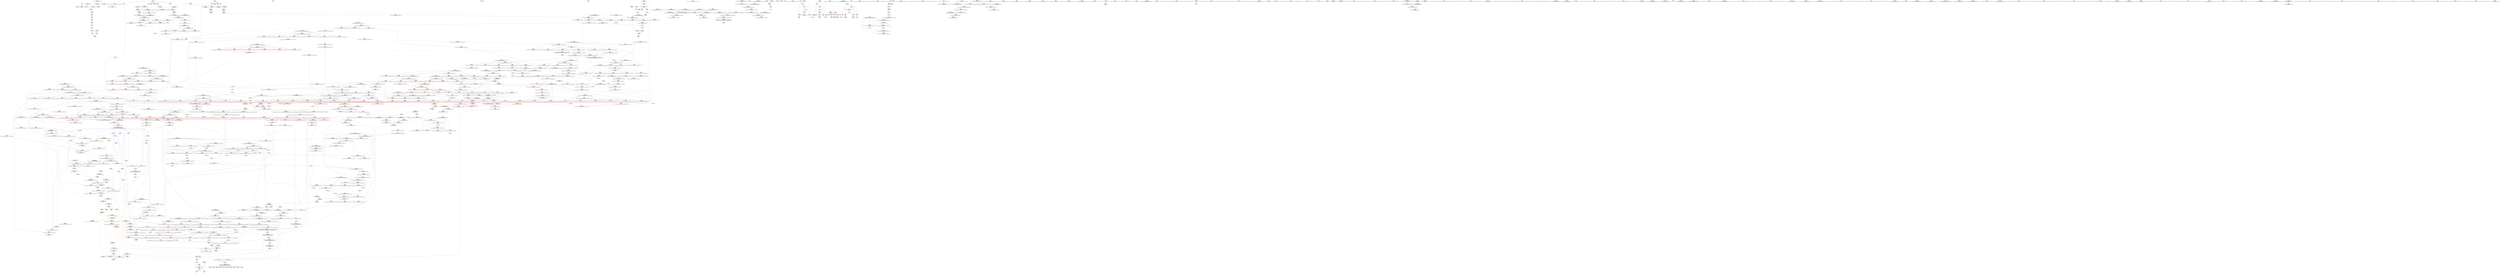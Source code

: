 digraph "SVFG" {
	label="SVFG";

	Node0x55c6d2db47f0 [shape=record,color=grey,label="{NodeID: 0\nNullPtr}"];
	Node0x55c6d2db47f0 -> Node0x55c6d2e0adc0[style=solid];
	Node0x55c6d2db47f0 -> Node0x55c6d2e0aec0[style=solid];
	Node0x55c6d2db47f0 -> Node0x55c6d2e2b490[style=solid];
	Node0x55c6d2e1b510 [shape=record,color=blue,label="{NodeID: 775\n1389\<--1412\n__first.addr\<--incdec.ptr2\n_ZSt9__reverseIPxEvT_S1_St26random_access_iterator_tag\n}"];
	Node0x55c6d2e1b510 -> Node0x55c6d2e2aa70[style=dashed];
	Node0x55c6d2e1b510 -> Node0x55c6d2e2ab40[style=dashed];
	Node0x55c6d2e1b510 -> Node0x55c6d2e2ac10[style=dashed];
	Node0x55c6d2e1b510 -> Node0x55c6d2e1b510[style=dashed];
	Node0x55c6d2e1b510 -> Node0x55c6d2e854f0[style=dashed];
	Node0x55c6d2e120c0 [shape=record,color=red,label="{NodeID: 443\n649\<--641\n\<--__it1.addr\n_ZNK9__gnu_cxx5__ops15_Iter_less_iterclIPxS3_EEbT_T0_\n}"];
	Node0x55c6d2e120c0 -> Node0x55c6d2e12260[style=solid];
	Node0x55c6d2e89af0 [shape=record,color=black,label="{NodeID: 1218\nMR_32V_7 = PHI(MR_32V_9, MR_32V_3, )\npts\{13 16 \}\n|{<s0>27}}"];
	Node0x55c6d2e89af0:s0 -> Node0x55c6d2e38fa0[style=dashed,color=blue];
	Node0x55c6d2e06330 [shape=record,color=green,label="{NodeID: 111\n571\<--572\n__first.addr\<--__first.addr_field_insensitive\n_ZSt11__make_heapIPxN9__gnu_cxx5__ops15_Iter_less_iterEEvT_S4_RT0_\n}"];
	Node0x55c6d2e06330 -> Node0x55c6d2e113c0[style=solid];
	Node0x55c6d2e06330 -> Node0x55c6d2e11490[style=solid];
	Node0x55c6d2e06330 -> Node0x55c6d2e11560[style=solid];
	Node0x55c6d2e06330 -> Node0x55c6d2e11630[style=solid];
	Node0x55c6d2e06330 -> Node0x55c6d2e2d950[style=solid];
	Node0x55c6d2efccd0 [shape=record,color=black,label="{NodeID: 1661\n92 = PHI()\n}"];
	Node0x55c6d2e279b0 [shape=record,color=red,label="{NodeID: 554\n1071\<--1070\n\<--call2\n_ZSt4swapIxENSt9enable_ifIXsr6__and_ISt6__not_ISt15__is_tuple_likeIT_EESt21is_move_constructibleIS3_ESt18is_move_assignableIS3_EEE5valueEvE4typeERS3_SC_\n}"];
	Node0x55c6d2e279b0 -> Node0x55c6d2e30bb0[style=solid];
	Node0x55c6d2e0a980 [shape=record,color=green,label="{NodeID: 222\n1389\<--1390\n__first.addr\<--__first.addr_field_insensitive\n_ZSt9__reverseIPxEvT_S1_St26random_access_iterator_tag\n}"];
	Node0x55c6d2e0a980 -> Node0x55c6d2e2a9a0[style=solid];
	Node0x55c6d2e0a980 -> Node0x55c6d2e2aa70[style=solid];
	Node0x55c6d2e0a980 -> Node0x55c6d2e2ab40[style=solid];
	Node0x55c6d2e0a980 -> Node0x55c6d2e2ac10[style=solid];
	Node0x55c6d2e0a980 -> Node0x55c6d2e1b2a0[style=solid];
	Node0x55c6d2e0a980 -> Node0x55c6d2e1b510[style=solid];
	Node0x55c6d2f11660 [shape=record,color=black,label="{NodeID: 1772\n1080 = PHI(397, 409, )\n1st arg _ZSt16__insertion_sortIPxN9__gnu_cxx5__ops15_Iter_less_iterEEvT_S4_T0_ }"];
	Node0x55c6d2f11660 -> Node0x55c6d2e30d50[style=solid];
	Node0x55c6d2e2d470 [shape=record,color=blue,label="{NodeID: 665\n498\<--508\n__i\<--\n_ZSt13__heap_selectIPxN9__gnu_cxx5__ops15_Iter_less_iterEEvT_S4_S4_T0_\n}"];
	Node0x55c6d2e2d470 -> Node0x55c6d2e82820[style=dashed];
	Node0x55c6d2e185f0 [shape=record,color=red,label="{NodeID: 333\n79\<--56\n\<--argv.addr\nmain\n}"];
	Node0x55c6d2e185f0 -> Node0x55c6d2e163d0[style=solid];
	Node0x55c6d2e026f0 [shape=record,color=green,label="{NodeID: 1\n7\<--1\n__dso_handle\<--dummyObj\nGlob }"];
	Node0x55c6d2e1b5e0 [shape=record,color=blue,label="{NodeID: 776\n1391\<--1415\n__last.addr\<--incdec.ptr3\n_ZSt9__reverseIPxEvT_S1_St26random_access_iterator_tag\n}"];
	Node0x55c6d2e1b5e0 -> Node0x55c6d2e2ae80[style=dashed];
	Node0x55c6d2e1b5e0 -> Node0x55c6d2e2af50[style=dashed];
	Node0x55c6d2e1b5e0 -> Node0x55c6d2e2b020[style=dashed];
	Node0x55c6d2e1b5e0 -> Node0x55c6d2e1b5e0[style=dashed];
	Node0x55c6d2e1b5e0 -> Node0x55c6d2e859f0[style=dashed];
	Node0x55c6d2e12190 [shape=record,color=red,label="{NodeID: 444\n651\<--643\n\<--__it2.addr\n_ZNK9__gnu_cxx5__ops15_Iter_less_iterclIPxS3_EEbT_T0_\n}"];
	Node0x55c6d2e12190 -> Node0x55c6d2e12330[style=solid];
	Node0x55c6d2e06400 [shape=record,color=green,label="{NodeID: 112\n573\<--574\n__last.addr\<--__last.addr_field_insensitive\n_ZSt11__make_heapIPxN9__gnu_cxx5__ops15_Iter_less_iterEEvT_S4_RT0_\n}"];
	Node0x55c6d2e06400 -> Node0x55c6d2e11700[style=solid];
	Node0x55c6d2e06400 -> Node0x55c6d2e117d0[style=solid];
	Node0x55c6d2e06400 -> Node0x55c6d2e2da20[style=solid];
	Node0x55c6d2efcc00 [shape=record,color=black,label="{NodeID: 1662\n102 = PHI()\n}"];
	Node0x55c6d2e27a80 [shape=record,color=red,label="{NodeID: 555\n1099\<--1083\n\<--__first.addr\n_ZSt16__insertion_sortIPxN9__gnu_cxx5__ops15_Iter_less_iterEEvT_S4_T0_\n}"];
	Node0x55c6d2e27a80 -> Node0x55c6d2e53d30[style=solid];
	Node0x55c6d2e0aa50 [shape=record,color=green,label="{NodeID: 223\n1391\<--1392\n__last.addr\<--__last.addr_field_insensitive\n_ZSt9__reverseIPxEvT_S1_St26random_access_iterator_tag\n}"];
	Node0x55c6d2e0aa50 -> Node0x55c6d2e2ace0[style=solid];
	Node0x55c6d2e0aa50 -> Node0x55c6d2e2adb0[style=solid];
	Node0x55c6d2e0aa50 -> Node0x55c6d2e2ae80[style=solid];
	Node0x55c6d2e0aa50 -> Node0x55c6d2e2af50[style=solid];
	Node0x55c6d2e0aa50 -> Node0x55c6d2e2b020[style=solid];
	Node0x55c6d2e0aa50 -> Node0x55c6d2e1b370[style=solid];
	Node0x55c6d2e0aa50 -> Node0x55c6d2e1b440[style=solid];
	Node0x55c6d2e0aa50 -> Node0x55c6d2e1b5e0[style=solid];
	Node0x55c6d2f117b0 [shape=record,color=black,label="{NodeID: 1773\n1310 = PHI(1266, 1270, 1272, )\n0th arg _ZSt12__niter_baseIPxET_S1_ }"];
	Node0x55c6d2f117b0 -> Node0x55c6d2e32410[style=solid];
	Node0x55c6d2e2d540 [shape=record,color=blue,label="{NodeID: 666\n498\<--530\n__i\<--incdec.ptr\n_ZSt13__heap_selectIPxN9__gnu_cxx5__ops15_Iter_less_iterEEvT_S4_S4_T0_\n}"];
	Node0x55c6d2e2d540 -> Node0x55c6d2e82820[style=dashed];
	Node0x55c6d2e186c0 [shape=record,color=red,label="{NodeID: 334\n99\<--58\n\<--t\nmain\n}"];
	Node0x55c6d2e186c0 -> Node0x55c6d2e541b0[style=solid];
	Node0x55c6d2e02780 [shape=record,color=green,label="{NodeID: 2\n9\<--1\n\<--dummyObj\nCan only get source location for instruction, argument, global var or function.}"];
	Node0x55c6d2e1b6b0 [shape=record,color=blue,label="{NodeID: 777\n1423\<--1420\n.addr\<--\n_ZSt19__iterator_categoryIPxENSt15iterator_traitsIT_E17iterator_categoryERKS2_\n}"];
	Node0x55c6d2e12260 [shape=record,color=red,label="{NodeID: 445\n650\<--649\n\<--\n_ZNK9__gnu_cxx5__ops15_Iter_less_iterclIPxS3_EEbT_T0_\n}"];
	Node0x55c6d2e12260 -> Node0x55c6d2e55b30[style=solid];
	Node0x55c6d2e064d0 [shape=record,color=green,label="{NodeID: 113\n575\<--576\n__comp.addr\<--__comp.addr_field_insensitive\n_ZSt11__make_heapIPxN9__gnu_cxx5__ops15_Iter_less_iterEEvT_S4_RT0_\n}"];
	Node0x55c6d2e064d0 -> Node0x55c6d2e118a0[style=solid];
	Node0x55c6d2e064d0 -> Node0x55c6d2e2daf0[style=solid];
	Node0x55c6d2f07a90 [shape=record,color=black,label="{NodeID: 1663\n32 = PHI()\n}"];
	Node0x55c6d2e27b50 [shape=record,color=red,label="{NodeID: 556\n1104\<--1083\n\<--__first.addr\n_ZSt16__insertion_sortIPxN9__gnu_cxx5__ops15_Iter_less_iterEEvT_S4_T0_\n}"];
	Node0x55c6d2e27b50 -> Node0x55c6d2e16e60[style=solid];
	Node0x55c6d2e0ab20 [shape=record,color=green,label="{NodeID: 224\n1421\<--1422\nretval\<--retval_field_insensitive\n_ZSt19__iterator_categoryIPxENSt15iterator_traitsIT_E17iterator_categoryERKS2_\n}"];
	Node0x55c6d2f11940 [shape=record,color=black,label="{NodeID: 1774\n50 = PHI()\n0th arg main }"];
	Node0x55c6d2f11940 -> Node0x55c6d2e2b660[style=solid];
	Node0x55c6d2e2d610 [shape=record,color=blue,label="{NodeID: 667\n538\<--535\n__first.addr\<--__first\n_ZSt11__sort_heapIPxN9__gnu_cxx5__ops15_Iter_less_iterEEvT_S4_RT0_\n}"];
	Node0x55c6d2e2d610 -> Node0x55c6d2e10e10[style=dashed];
	Node0x55c6d2e2d610 -> Node0x55c6d2e10ee0[style=dashed];
	Node0x55c6d2e18790 [shape=record,color=red,label="{NodeID: 335\n98\<--60\n\<--mycase\nmain\n}"];
	Node0x55c6d2e18790 -> Node0x55c6d2e541b0[style=solid];
	Node0x55c6d2e4a1f0 [shape=record,color=black,label="{NodeID: 1110\n88 = PHI(89, 85, )\n}"];
	Node0x55c6d2e4a1f0 -> Node0x55c6d2e13350[style=solid];
	Node0x55c6d2e02810 [shape=record,color=green,label="{NodeID: 3\n17\<--1\n_ZSt3cin\<--dummyObj\nGlob }"];
	Node0x55c6d2e12330 [shape=record,color=red,label="{NodeID: 446\n652\<--651\n\<--\n_ZNK9__gnu_cxx5__ops15_Iter_less_iterclIPxS3_EEbT_T0_\n}"];
	Node0x55c6d2e12330 -> Node0x55c6d2e55b30[style=solid];
	Node0x55c6d2e8a9f0 [shape=record,color=black,label="{NodeID: 1221\nMR_32V_2 = PHI(MR_32V_1, MR_32V_3, )\npts\{13 16 \}\n|{<s0>28|<s1>61|<s2>62|<s3>63}}"];
	Node0x55c6d2e8a9f0:s0 -> Node0x55c6d2e8e120[style=dashed,color=blue];
	Node0x55c6d2e8a9f0:s1 -> Node0x55c6d2e9d290[style=dashed,color=red];
	Node0x55c6d2e8a9f0:s2 -> Node0x55c6d2e9d290[style=dashed,color=red];
	Node0x55c6d2e8a9f0:s3 -> Node0x55c6d2e9d640[style=dashed,color=red];
	Node0x55c6d2e065a0 [shape=record,color=green,label="{NodeID: 114\n577\<--578\n__len\<--__len_field_insensitive\n_ZSt11__make_heapIPxN9__gnu_cxx5__ops15_Iter_less_iterEEvT_S4_RT0_\n}"];
	Node0x55c6d2e065a0 -> Node0x55c6d2e11970[style=solid];
	Node0x55c6d2e065a0 -> Node0x55c6d2e11a40[style=solid];
	Node0x55c6d2e065a0 -> Node0x55c6d2e2dbc0[style=solid];
	Node0x55c6d2f07b90 [shape=record,color=black,label="{NodeID: 1664\n620 = PHI(697, )\n}"];
	Node0x55c6d2f07b90 -> Node0x55c6d2e11f20[style=solid];
	Node0x55c6d2e27c20 [shape=record,color=red,label="{NodeID: 557\n1113\<--1083\n\<--__first.addr\n_ZSt16__insertion_sortIPxN9__gnu_cxx5__ops15_Iter_less_iterEEvT_S4_T0_\n|{<s0>68}}"];
	Node0x55c6d2e27c20:s0 -> Node0x55c6d2f0fc40[style=solid,color=red];
	Node0x55c6d2e0abf0 [shape=record,color=green,label="{NodeID: 225\n1423\<--1424\n.addr\<--.addr_field_insensitive\n_ZSt19__iterator_categoryIPxENSt15iterator_traitsIT_E17iterator_categoryERKS2_\n}"];
	Node0x55c6d2e0abf0 -> Node0x55c6d2e1b6b0[style=solid];
	Node0x55c6d2f11a10 [shape=record,color=black,label="{NodeID: 1775\n414 = PHI(330, )\n0th arg _ZSt14__partial_sortIPxN9__gnu_cxx5__ops15_Iter_less_iterEEvT_S4_S4_T0_ }"];
	Node0x55c6d2f11a10 -> Node0x55c6d2e2cd20[style=solid];
	Node0x55c6d2e2d6e0 [shape=record,color=blue,label="{NodeID: 668\n540\<--536\n__last.addr\<--__last\n_ZSt11__sort_heapIPxN9__gnu_cxx5__ops15_Iter_less_iterEEvT_S4_RT0_\n}"];
	Node0x55c6d2e2d6e0 -> Node0x55c6d2e95a10[style=dashed];
	Node0x55c6d2e18860 [shape=record,color=red,label="{NodeID: 336\n182\<--60\n\<--mycase\nmain\n}"];
	Node0x55c6d2e4a380 [shape=record,color=black,label="{NodeID: 1111\n870 = PHI(89, 866, )\n}"];
	Node0x55c6d2e030a0 [shape=record,color=green,label="{NodeID: 4\n18\<--1\n.str\<--dummyObj\nGlob }"];
	Node0x55c6d2e12400 [shape=record,color=red,label="{NodeID: 447\n680\<--660\n\<--__first.addr\n_ZSt10__pop_heapIPxN9__gnu_cxx5__ops15_Iter_less_iterEEvT_S4_S4_RT0_\n|{<s0>37}}"];
	Node0x55c6d2e12400:s0 -> Node0x55c6d2f0d3c0[style=solid,color=red];
	Node0x55c6d2e8aef0 [shape=record,color=black,label="{NodeID: 1222\nMR_156V_3 = PHI(MR_156V_4, MR_156V_2, )\npts\{847 \}\n}"];
	Node0x55c6d2e8aef0 -> Node0x55c6d2e24ea0[style=dashed];
	Node0x55c6d2e8aef0 -> Node0x55c6d2e24f70[style=dashed];
	Node0x55c6d2e8aef0 -> Node0x55c6d2e25040[style=dashed];
	Node0x55c6d2e8aef0 -> Node0x55c6d2e2f9d0[style=dashed];
	Node0x55c6d2e0b030 [shape=record,color=green,label="{NodeID: 115\n579\<--580\n__parent\<--__parent_field_insensitive\n_ZSt11__make_heapIPxN9__gnu_cxx5__ops15_Iter_less_iterEEvT_S4_RT0_\n}"];
	Node0x55c6d2e0b030 -> Node0x55c6d2e11b10[style=solid];
	Node0x55c6d2e0b030 -> Node0x55c6d2e11be0[style=solid];
	Node0x55c6d2e0b030 -> Node0x55c6d2e11cb0[style=solid];
	Node0x55c6d2e0b030 -> Node0x55c6d2e11d80[style=solid];
	Node0x55c6d2e0b030 -> Node0x55c6d2e2dc90[style=solid];
	Node0x55c6d2e0b030 -> Node0x55c6d2e2de30[style=solid];
	Node0x55c6d2f07d80 [shape=record,color=black,label="{NodeID: 1665\n112 = PHI()\n}"];
	Node0x55c6d2e27cf0 [shape=record,color=red,label="{NodeID: 558\n1120\<--1083\n\<--__first.addr\n_ZSt16__insertion_sortIPxN9__gnu_cxx5__ops15_Iter_less_iterEEvT_S4_T0_\n|{<s0>70}}"];
	Node0x55c6d2e27cf0:s0 -> Node0x55c6d2f12290[style=solid,color=red];
	Node0x55c6d2e0acc0 [shape=record,color=green,label="{NodeID: 226\n22\<--1427\n_GLOBAL__sub_I_pmnox_0_0.cpp\<--_GLOBAL__sub_I_pmnox_0_0.cpp_field_insensitive\n}"];
	Node0x55c6d2e0acc0 -> Node0x55c6d2e2b390[style=solid];
	Node0x55c6d2f11b20 [shape=record,color=black,label="{NodeID: 1776\n415 = PHI(331, )\n1st arg _ZSt14__partial_sortIPxN9__gnu_cxx5__ops15_Iter_less_iterEEvT_S4_S4_T0_ }"];
	Node0x55c6d2f11b20 -> Node0x55c6d2e2cdf0[style=solid];
	Node0x55c6d2e2d7b0 [shape=record,color=blue,label="{NodeID: 669\n542\<--537\n__comp.addr\<--__comp\n_ZSt11__sort_heapIPxN9__gnu_cxx5__ops15_Iter_less_iterEEvT_S4_RT0_\n}"];
	Node0x55c6d2e2d7b0 -> Node0x55c6d2e112f0[style=dashed];
	Node0x55c6d2e18930 [shape=record,color=red,label="{NodeID: 337\n189\<--60\n\<--mycase\nmain\n}"];
	Node0x55c6d2e18930 -> Node0x55c6d2e22e90[style=solid];
	Node0x55c6d2e4a920 [shape=record,color=grey,label="{NodeID: 1112\n464 = Binary(462, 463, )\n}"];
	Node0x55c6d2e4a920 -> Node0x55c6d2e4ac20[style=solid];
	Node0x55c6d2e03130 [shape=record,color=green,label="{NodeID: 5\n21\<--1\n\<--dummyObj\nCan only get source location for instruction, argument, global var or function.}"];
	Node0x55c6d2e124d0 [shape=record,color=red,label="{NodeID: 448\n685\<--660\n\<--__first.addr\n_ZSt10__pop_heapIPxN9__gnu_cxx5__ops15_Iter_less_iterEEvT_S4_S4_RT0_\n|{<s0>39}}"];
	Node0x55c6d2e124d0:s0 -> Node0x55c6d2f0c280[style=solid,color=red];
	Node0x55c6d2e8b3f0 [shape=record,color=black,label="{NodeID: 1223\nMR_148V_3 = PHI(MR_148V_4, MR_148V_2, )\npts\{839 \}\n}"];
	Node0x55c6d2e8b3f0 -> Node0x55c6d2e249c0[style=dashed];
	Node0x55c6d2e8b3f0 -> Node0x55c6d2e24a90[style=dashed];
	Node0x55c6d2e8b3f0 -> Node0x55c6d2e24c30[style=dashed];
	Node0x55c6d2e8b3f0 -> Node0x55c6d2e2f900[style=dashed];
	Node0x55c6d2e0b100 [shape=record,color=green,label="{NodeID: 116\n581\<--582\n__value\<--__value_field_insensitive\n_ZSt11__make_heapIPxN9__gnu_cxx5__ops15_Iter_less_iterEEvT_S4_RT0_\n|{|<s1>34}}"];
	Node0x55c6d2e0b100 -> Node0x55c6d2e2dd60[style=solid];
	Node0x55c6d2e0b100:s1 -> Node0x55c6d2f0d3c0[style=solid,color=red];
	Node0x55c6d2f07e50 [shape=record,color=black,label="{NodeID: 1666\n129 = PHI()\n}"];
	Node0x55c6d2e27dc0 [shape=record,color=red,label="{NodeID: 559\n1129\<--1083\n\<--__first.addr\n_ZSt16__insertion_sortIPxN9__gnu_cxx5__ops15_Iter_less_iterEEvT_S4_T0_\n}"];
	Node0x55c6d2e27dc0 -> Node0x55c6d2e30fc0[style=solid];
	Node0x55c6d2e9d0a0 [shape=record,color=yellow,style=double,label="{NodeID: 1334\n32V_1 = ENCHI(MR_32V_0)\npts\{13 16 \}\nFun[_ZSt27__unguarded_partition_pivotIPxN9__gnu_cxx5__ops15_Iter_less_iterEET_S4_S4_T0_]|{<s0>27}}"];
	Node0x55c6d2e9d0a0:s0 -> Node0x55c6d2e9abe0[style=dashed,color=red];
	Node0x55c6d2e0adc0 [shape=record,color=black,label="{NodeID: 227\n2\<--3\ndummyVal\<--dummyVal\n}"];
	Node0x55c6d2f11c30 [shape=record,color=black,label="{NodeID: 1777\n416 = PHI(332, )\n2nd arg _ZSt14__partial_sortIPxN9__gnu_cxx5__ops15_Iter_less_iterEEvT_S4_S4_T0_ }"];
	Node0x55c6d2f11c30 -> Node0x55c6d2e2cec0[style=solid];
	Node0x55c6d2e2d880 [shape=record,color=blue,label="{NodeID: 670\n540\<--558\n__last.addr\<--incdec.ptr\n_ZSt11__sort_heapIPxN9__gnu_cxx5__ops15_Iter_less_iterEEvT_S4_RT0_\n}"];
	Node0x55c6d2e2d880 -> Node0x55c6d2e11150[style=dashed];
	Node0x55c6d2e2d880 -> Node0x55c6d2e11220[style=dashed];
	Node0x55c6d2e2d880 -> Node0x55c6d2e95a10[style=dashed];
	Node0x55c6d2e18a00 [shape=record,color=red,label="{NodeID: 338\n106\<--62\n\<--n\nmain\n}"];
	Node0x55c6d2e18a00 -> Node0x55c6d2e54030[style=solid];
	Node0x55c6d2e4aaa0 [shape=record,color=grey,label="{NodeID: 1113\n751 = Binary(750, 555, )\n}"];
	Node0x55c6d2e031c0 [shape=record,color=green,label="{NodeID: 6\n77\<--1\n\<--dummyObj\nCan only get source location for instruction, argument, global var or function.}"];
	Node0x55c6d2e125a0 [shape=record,color=red,label="{NodeID: 449\n687\<--660\n\<--__first.addr\n_ZSt10__pop_heapIPxN9__gnu_cxx5__ops15_Iter_less_iterEEvT_S4_S4_RT0_\n}"];
	Node0x55c6d2e125a0 -> Node0x55c6d2e14a10[style=solid];
	Node0x55c6d2e8b8f0 [shape=record,color=black,label="{NodeID: 1224\nMR_32V_2 = PHI(MR_32V_3, MR_32V_1, )\npts\{13 16 \}\n|{|<s4>47}}"];
	Node0x55c6d2e8b8f0 -> Node0x55c6d2e25110[style=dashed];
	Node0x55c6d2e8b8f0 -> Node0x55c6d2e251e0[style=dashed];
	Node0x55c6d2e8b8f0 -> Node0x55c6d2e2f830[style=dashed];
	Node0x55c6d2e8b8f0 -> Node0x55c6d2e2faa0[style=dashed];
	Node0x55c6d2e8b8f0:s4 -> Node0x55c6d2e9bd50[style=dashed,color=red];
	Node0x55c6d2e0b1d0 [shape=record,color=green,label="{NodeID: 117\n583\<--584\nagg.tmp\<--agg.tmp_field_insensitive\n_ZSt11__make_heapIPxN9__gnu_cxx5__ops15_Iter_less_iterEEvT_S4_RT0_\n}"];
	Node0x55c6d2f07f20 [shape=record,color=black,label="{NodeID: 1667\n185 = PHI()\n}"];
	Node0x55c6d2e27e90 [shape=record,color=red,label="{NodeID: 560\n1100\<--1085\n\<--__last.addr\n_ZSt16__insertion_sortIPxN9__gnu_cxx5__ops15_Iter_less_iterEEvT_S4_T0_\n}"];
	Node0x55c6d2e27e90 -> Node0x55c6d2e53d30[style=solid];
	Node0x55c6d2e0aec0 [shape=record,color=black,label="{NodeID: 228\n51\<--3\nargv\<--dummyVal\nmain\n1st arg main }"];
	Node0x55c6d2e0aec0 -> Node0x55c6d2e2b730[style=solid];
	Node0x55c6d2f11d40 [shape=record,color=black,label="{NodeID: 1778\n831 = PHI(805, )\n0th arg _ZSt11__push_heapIPxlxN9__gnu_cxx5__ops14_Iter_less_valEEvT_T0_S5_T1_RT2_ }"];
	Node0x55c6d2f11d40 -> Node0x55c6d2e2f350[style=solid];
	Node0x55c6d2e2d950 [shape=record,color=blue,label="{NodeID: 671\n571\<--568\n__first.addr\<--__first\n_ZSt11__make_heapIPxN9__gnu_cxx5__ops15_Iter_less_iterEEvT_S4_RT0_\n}"];
	Node0x55c6d2e2d950 -> Node0x55c6d2e113c0[style=dashed];
	Node0x55c6d2e2d950 -> Node0x55c6d2e11490[style=dashed];
	Node0x55c6d2e2d950 -> Node0x55c6d2e11560[style=dashed];
	Node0x55c6d2e2d950 -> Node0x55c6d2e11630[style=dashed];
	Node0x55c6d2e18ad0 [shape=record,color=red,label="{NodeID: 339\n123\<--62\n\<--n\nmain\n}"];
	Node0x55c6d2e18ad0 -> Node0x55c6d2e54ab0[style=solid];
	Node0x55c6d2e4ac20 [shape=record,color=grey,label="{NodeID: 1114\n465 = Binary(464, 274, )\n}"];
	Node0x55c6d2e4ac20 -> Node0x55c6d2e4ada0[style=solid];
	Node0x55c6d2e03250 [shape=record,color=green,label="{NodeID: 7\n86\<--1\n\<--dummyObj\nCan only get source location for instruction, argument, global var or function.}"];
	Node0x55c6d2e12670 [shape=record,color=red,label="{NodeID: 450\n686\<--662\n\<--__last.addr\n_ZSt10__pop_heapIPxN9__gnu_cxx5__ops15_Iter_less_iterEEvT_S4_S4_RT0_\n}"];
	Node0x55c6d2e12670 -> Node0x55c6d2e14940[style=solid];
	Node0x55c6d2e8bdf0 [shape=record,color=black,label="{NodeID: 1225\nMR_203V_2 = PHI(MR_203V_1, MR_203V_4, )\npts\{1088 \}\n}"];
	Node0x55c6d2e0b2a0 [shape=record,color=green,label="{NodeID: 118\n613\<--614\n_ZSt4moveIRxEONSt16remove_referenceIT_E4typeEOS2_\<--_ZSt4moveIRxEONSt16remove_referenceIT_E4typeEOS2__field_insensitive\n}"];
	Node0x55c6d2f07ff0 [shape=record,color=black,label="{NodeID: 1668\n275 = PHI(355, )\n}"];
	Node0x55c6d2f07ff0 -> Node0x55c6d2e1fa10[style=solid];
	Node0x55c6d2e27f60 [shape=record,color=red,label="{NodeID: 561\n1109\<--1085\n\<--__last.addr\n_ZSt16__insertion_sortIPxN9__gnu_cxx5__ops15_Iter_less_iterEEvT_S4_T0_\n}"];
	Node0x55c6d2e27f60 -> Node0x55c6d2e55830[style=solid];
	Node0x55c6d2e9d290 [shape=record,color=yellow,style=double,label="{NodeID: 1336\n32V_1 = ENCHI(MR_32V_0)\npts\{13 16 \}\nFun[_ZNK9__gnu_cxx5__ops15_Iter_less_iterclIPxS3_EEbT_T0_]}"];
	Node0x55c6d2e9d290 -> Node0x55c6d2e12260[style=dashed];
	Node0x55c6d2e9d290 -> Node0x55c6d2e12330[style=dashed];
	Node0x55c6d2e130f0 [shape=record,color=black,label="{NodeID: 229\n49\<--9\nmain_ret\<--\nmain\n}"];
	Node0x55c6d2f11e50 [shape=record,color=black,label="{NodeID: 1779\n832 = PHI(806, )\n1st arg _ZSt11__push_heapIPxlxN9__gnu_cxx5__ops14_Iter_less_valEEvT_T0_S5_T1_RT2_ }"];
	Node0x55c6d2f11e50 -> Node0x55c6d2e2f420[style=solid];
	Node0x55c6d2e2da20 [shape=record,color=blue,label="{NodeID: 672\n573\<--569\n__last.addr\<--__last\n_ZSt11__make_heapIPxN9__gnu_cxx5__ops15_Iter_less_iterEEvT_S4_RT0_\n}"];
	Node0x55c6d2e2da20 -> Node0x55c6d2e11700[style=dashed];
	Node0x55c6d2e2da20 -> Node0x55c6d2e117d0[style=dashed];
	Node0x55c6d2e18ba0 [shape=record,color=red,label="{NodeID: 340\n135\<--62\n\<--n\nmain\n}"];
	Node0x55c6d2e18ba0 -> Node0x55c6d2e135c0[style=solid];
	Node0x55c6d2e4ada0 [shape=record,color=grey,label="{NodeID: 1115\n466 = Binary(465, 279, )\n}"];
	Node0x55c6d2e032e0 [shape=record,color=green,label="{NodeID: 8\n89\<--1\n\<--dummyObj\nCan only get source location for instruction, argument, global var or function.}"];
	Node0x55c6d2e12740 [shape=record,color=red,label="{NodeID: 451\n676\<--664\n\<--__result.addr\n_ZSt10__pop_heapIPxN9__gnu_cxx5__ops15_Iter_less_iterEEvT_S4_S4_RT0_\n|{<s0>36}}"];
	Node0x55c6d2e12740:s0 -> Node0x55c6d2f0d3c0[style=solid,color=red];
	Node0x55c6d2e8c2f0 [shape=record,color=black,label="{NodeID: 1226\nMR_205V_2 = PHI(MR_205V_1, MR_205V_3, )\npts\{1090 \}\n}"];
	Node0x55c6d2e0b3a0 [shape=record,color=green,label="{NodeID: 119\n624\<--625\n_ZSt13__adjust_heapIPxlxN9__gnu_cxx5__ops15_Iter_less_iterEEvT_T0_S5_T1_T2_\<--_ZSt13__adjust_heapIPxlxN9__gnu_cxx5__ops15_Iter_less_iterEEvT_T0_S5_T1_T2__field_insensitive\n}"];
	Node0x55c6d2f08180 [shape=record,color=black,label="{NodeID: 1669\n343 = PHI(442, )\n}"];
	Node0x55c6d2f08180 -> Node0x55c6d2e2c910[style=solid];
	Node0x55c6d2e28030 [shape=record,color=red,label="{NodeID: 562\n1108\<--1087\n\<--__i\n_ZSt16__insertion_sortIPxN9__gnu_cxx5__ops15_Iter_less_iterEEvT_S4_T0_\n}"];
	Node0x55c6d2e28030 -> Node0x55c6d2e55830[style=solid];
	Node0x55c6d2e13180 [shape=record,color=black,label="{NodeID: 230\n33\<--34\n\<--_ZNSt8ios_base4InitD1Ev\nCan only get source location for instruction, argument, global var or function.}"];
	Node0x55c6d2f11f60 [shape=record,color=black,label="{NodeID: 1780\n833 = PHI(807, )\n2nd arg _ZSt11__push_heapIPxlxN9__gnu_cxx5__ops14_Iter_less_valEEvT_T0_S5_T1_RT2_ }"];
	Node0x55c6d2f11f60 -> Node0x55c6d2e2f4f0[style=solid];
	Node0x55c6d2e2daf0 [shape=record,color=blue,label="{NodeID: 673\n575\<--570\n__comp.addr\<--__comp\n_ZSt11__make_heapIPxN9__gnu_cxx5__ops15_Iter_less_iterEEvT_S4_RT0_\n}"];
	Node0x55c6d2e2daf0 -> Node0x55c6d2e118a0[style=dashed];
	Node0x55c6d2e18c70 [shape=record,color=red,label="{NodeID: 341\n143\<--62\n\<--n\nmain\n}"];
	Node0x55c6d2e18c70 -> Node0x55c6d2e13690[style=solid];
	Node0x55c6d2e4af20 [shape=record,color=grey,label="{NodeID: 1116\n739 = Binary(738, 279, )\n}"];
	Node0x55c6d2e4af20 -> Node0x55c6d2e535b0[style=solid];
	Node0x55c6d2e03370 [shape=record,color=green,label="{NodeID: 9\n96\<--1\n\<--dummyObj\nCan only get source location for instruction, argument, global var or function.}"];
	Node0x55c6d2e12810 [shape=record,color=red,label="{NodeID: 452\n683\<--664\n\<--__result.addr\n_ZSt10__pop_heapIPxN9__gnu_cxx5__ops15_Iter_less_iterEEvT_S4_S4_RT0_\n}"];
	Node0x55c6d2e12810 -> Node0x55c6d2e2e580[style=solid];
	Node0x55c6d2e8c7f0 [shape=record,color=black,label="{NodeID: 1227\nMR_32V_2 = PHI(MR_32V_1, MR_32V_3, )\npts\{13 16 \}\n|{<s0>22|<s1>24}}"];
	Node0x55c6d2e8c7f0:s0 -> Node0x55c6d2e3a420[style=dashed,color=blue];
	Node0x55c6d2e8c7f0:s1 -> Node0x55c6d2e84ff0[style=dashed,color=blue];
	Node0x55c6d2e0b4a0 [shape=record,color=green,label="{NodeID: 120\n639\<--640\nthis.addr\<--this.addr_field_insensitive\n_ZNK9__gnu_cxx5__ops15_Iter_less_iterclIPxS3_EEbT_T0_\n}"];
	Node0x55c6d2e0b4a0 -> Node0x55c6d2e11ff0[style=solid];
	Node0x55c6d2e0b4a0 -> Node0x55c6d2e2df00[style=solid];
	Node0x55c6d2f082c0 [shape=record,color=black,label="{NodeID: 1670\n361 = PHI()\n}"];
	Node0x55c6d2f082c0 -> Node0x55c6d2e13d10[style=solid];
	Node0x55c6d2f082c0 -> Node0x55c6d2e13de0[style=solid];
	Node0x55c6d2e28100 [shape=record,color=red,label="{NodeID: 563\n1112\<--1087\n\<--__i\n_ZSt16__insertion_sortIPxN9__gnu_cxx5__ops15_Iter_less_iterEEvT_S4_T0_\n|{<s0>68}}"];
	Node0x55c6d2e28100:s0 -> Node0x55c6d2f0f8f0[style=solid,color=red];
	Node0x55c6d2e13280 [shape=record,color=black,label="{NodeID: 231\n84\<--83\nconv\<--\nmain\n}"];
	Node0x55c6d2e13280 -> Node0x55c6d2e54930[style=solid];
	Node0x55c6d2f12070 [shape=record,color=black,label="{NodeID: 1781\n834 = PHI(809, )\n3rd arg _ZSt11__push_heapIPxlxN9__gnu_cxx5__ops14_Iter_less_valEEvT_T0_S5_T1_RT2_ }"];
	Node0x55c6d2f12070 -> Node0x55c6d2e2f5c0[style=solid];
	Node0x55c6d2e2dbc0 [shape=record,color=blue,label="{NodeID: 674\n577\<--602\n__len\<--sub.ptr.div4\n_ZSt11__make_heapIPxN9__gnu_cxx5__ops15_Iter_less_iterEEvT_S4_RT0_\n}"];
	Node0x55c6d2e2dbc0 -> Node0x55c6d2e11970[style=dashed];
	Node0x55c6d2e2dbc0 -> Node0x55c6d2e11a40[style=dashed];
	Node0x55c6d2e2dbc0 -> Node0x55c6d2e93c10[style=dashed];
	Node0x55c6d2e18d40 [shape=record,color=red,label="{NodeID: 342\n149\<--62\n\<--n\nmain\n}"];
	Node0x55c6d2e18d40 -> Node0x55c6d2e13760[style=solid];
	Node0x55c6d2e4b0a0 [shape=record,color=grey,label="{NodeID: 1117\n175 = Binary(174, 173, )\n}"];
	Node0x55c6d2e4b0a0 -> Node0x55c6d2e2be80[style=solid];
	Node0x55c6d2e03400 [shape=record,color=green,label="{NodeID: 10\n158\<--1\n\<--dummyObj\nCan only get source location for instruction, argument, global var or function.|{<s0>39}}"];
	Node0x55c6d2e03400:s0 -> Node0x55c6d2f0c490[style=solid,color=red];
	Node0x55c6d2e128e0 [shape=record,color=red,label="{NodeID: 453\n694\<--666\n\<--__comp.addr\n_ZSt10__pop_heapIPxN9__gnu_cxx5__ops15_Iter_less_iterEEvT_S4_S4_RT0_\n}"];
	Node0x55c6d2e0b570 [shape=record,color=green,label="{NodeID: 121\n641\<--642\n__it1.addr\<--__it1.addr_field_insensitive\n_ZNK9__gnu_cxx5__ops15_Iter_less_iterclIPxS3_EEbT_T0_\n}"];
	Node0x55c6d2e0b570 -> Node0x55c6d2e120c0[style=solid];
	Node0x55c6d2e0b570 -> Node0x55c6d2e2dfd0[style=solid];
	Node0x55c6d2f083c0 [shape=record,color=black,label="{NodeID: 1671\n866 = PHI(895, )\n}"];
	Node0x55c6d2f083c0 -> Node0x55c6d2e4a380[style=solid];
	Node0x55c6d2e281d0 [shape=record,color=red,label="{NodeID: 564\n1116\<--1087\n\<--__i\n_ZSt16__insertion_sortIPxN9__gnu_cxx5__ops15_Iter_less_iterEEvT_S4_T0_\n|{<s0>69}}"];
	Node0x55c6d2e281d0:s0 -> Node0x55c6d2f0d3c0[style=solid,color=red];
	Node0x55c6d2e13350 [shape=record,color=black,label="{NodeID: 232\n90\<--88\nconv3\<--\nmain\n}"];
	Node0x55c6d2e13350 -> Node0x55c6d2e2b800[style=solid];
	Node0x55c6d2f12180 [shape=record,color=black,label="{NodeID: 1782\n835 = PHI(723, )\n4th arg _ZSt11__push_heapIPxlxN9__gnu_cxx5__ops14_Iter_less_valEEvT_T0_S5_T1_RT2_ }"];
	Node0x55c6d2f12180 -> Node0x55c6d2e2f690[style=solid];
	Node0x55c6d2e2dc90 [shape=record,color=blue,label="{NodeID: 675\n579\<--606\n__parent\<--div\n_ZSt11__make_heapIPxN9__gnu_cxx5__ops15_Iter_less_iterEEvT_S4_RT0_\n}"];
	Node0x55c6d2e2dc90 -> Node0x55c6d2e11b10[style=dashed];
	Node0x55c6d2e2dc90 -> Node0x55c6d2e11be0[style=dashed];
	Node0x55c6d2e2dc90 -> Node0x55c6d2e11cb0[style=dashed];
	Node0x55c6d2e2dc90 -> Node0x55c6d2e11d80[style=dashed];
	Node0x55c6d2e2dc90 -> Node0x55c6d2e2de30[style=dashed];
	Node0x55c6d2e2dc90 -> Node0x55c6d2e92d10[style=dashed];
	Node0x55c6d2e18e10 [shape=record,color=red,label="{NodeID: 343\n162\<--62\n\<--n\nmain\n}"];
	Node0x55c6d2e18e10 -> Node0x55c6d2e55e30[style=solid];
	Node0x55c6d2e4b220 [shape=record,color=grey,label="{NodeID: 1118\n738 = Binary(737, 555, )\n}"];
	Node0x55c6d2e4b220 -> Node0x55c6d2e4af20[style=solid];
	Node0x55c6d2e03490 [shape=record,color=green,label="{NodeID: 11\n274\<--1\n\<--dummyObj\nCan only get source location for instruction, argument, global var or function.}"];
	Node0x55c6d2e129b0 [shape=record,color=red,label="{NodeID: 454\n678\<--677\n\<--call\n_ZSt10__pop_heapIPxN9__gnu_cxx5__ops15_Iter_less_iterEEvT_S4_S4_RT0_\n}"];
	Node0x55c6d2e129b0 -> Node0x55c6d2e2e4b0[style=solid];
	Node0x55c6d2e0b640 [shape=record,color=green,label="{NodeID: 122\n643\<--644\n__it2.addr\<--__it2.addr_field_insensitive\n_ZNK9__gnu_cxx5__ops15_Iter_less_iterclIPxS3_EEbT_T0_\n}"];
	Node0x55c6d2e0b640 -> Node0x55c6d2e12190[style=solid];
	Node0x55c6d2e0b640 -> Node0x55c6d2e2e0a0[style=solid];
	Node0x55c6d2f08500 [shape=record,color=black,label="{NodeID: 1672\n875 = PHI(697, )\n}"];
	Node0x55c6d2f08500 -> Node0x55c6d2e25110[style=solid];
	Node0x55c6d2e282a0 [shape=record,color=red,label="{NodeID: 565\n1121\<--1087\n\<--__i\n_ZSt16__insertion_sortIPxN9__gnu_cxx5__ops15_Iter_less_iterEEvT_S4_T0_\n|{<s0>70}}"];
	Node0x55c6d2e282a0:s0 -> Node0x55c6d2f123a0[style=solid,color=red];
	Node0x55c6d2e9d640 [shape=record,color=yellow,style=double,label="{NodeID: 1340\n32V_1 = ENCHI(MR_32V_0)\npts\{13 16 \}\nFun[_ZSt9iter_swapIPxS0_EvT_T0_]|{<s0>64|<s1>64|<s2>64}}"];
	Node0x55c6d2e9d640:s0 -> Node0x55c6d2e27810[style=dashed,color=red];
	Node0x55c6d2e9d640:s1 -> Node0x55c6d2e278e0[style=dashed,color=red];
	Node0x55c6d2e9d640:s2 -> Node0x55c6d2e30ae0[style=dashed,color=red];
	Node0x55c6d2e13420 [shape=record,color=black,label="{NodeID: 233\n110\<--109\nidxprom\<--\nmain\n}"];
	Node0x55c6d2f12290 [shape=record,color=black,label="{NodeID: 1783\n1182 = PHI(1120, )\n0th arg _ZSt13move_backwardIPxS0_ET0_T_S2_S1_ }"];
	Node0x55c6d2f12290 -> Node0x55c6d2e314a0[style=solid];
	Node0x55c6d2e2dd60 [shape=record,color=blue,label="{NodeID: 676\n581\<--615\n__value\<--\n_ZSt11__make_heapIPxN9__gnu_cxx5__ops15_Iter_less_iterEEvT_S4_RT0_\n}"];
	Node0x55c6d2e2dd60 -> Node0x55c6d2e11e50[style=dashed];
	Node0x55c6d2e2dd60 -> Node0x55c6d2e11f20[style=dashed];
	Node0x55c6d2e2dd60 -> Node0x55c6d2e2dd60[style=dashed];
	Node0x55c6d2e2dd60 -> Node0x55c6d2e93210[style=dashed];
	Node0x55c6d2e18ee0 [shape=record,color=red,label="{NodeID: 344\n105\<--64\n\<--j\nmain\n}"];
	Node0x55c6d2e18ee0 -> Node0x55c6d2e54030[style=solid];
	Node0x55c6d2e4b3a0 [shape=record,color=grey,label="{NodeID: 1119\n744 = Binary(279, 743, )\n}"];
	Node0x55c6d2e4b3a0 -> Node0x55c6d2e2ec00[style=solid];
	Node0x55c6d2e03520 [shape=record,color=green,label="{NodeID: 12\n279\<--1\n\<--dummyObj\nCan only get source location for instruction, argument, global var or function.}"];
	Node0x55c6d2e12a80 [shape=record,color=red,label="{NodeID: 455\n682\<--681\n\<--call1\n_ZSt10__pop_heapIPxN9__gnu_cxx5__ops15_Iter_less_iterEEvT_S4_S4_RT0_\n}"];
	Node0x55c6d2e12a80 -> Node0x55c6d2e2e580[style=solid];
	Node0x55c6d2e0b710 [shape=record,color=green,label="{NodeID: 123\n660\<--661\n__first.addr\<--__first.addr_field_insensitive\n_ZSt10__pop_heapIPxN9__gnu_cxx5__ops15_Iter_less_iterEEvT_S4_S4_RT0_\n}"];
	Node0x55c6d2e0b710 -> Node0x55c6d2e12400[style=solid];
	Node0x55c6d2e0b710 -> Node0x55c6d2e124d0[style=solid];
	Node0x55c6d2e0b710 -> Node0x55c6d2e125a0[style=solid];
	Node0x55c6d2e0b710 -> Node0x55c6d2e2e170[style=solid];
	Node0x55c6d2f08640 [shape=record,color=black,label="{NodeID: 1673\n888 = PHI(697, )\n}"];
	Node0x55c6d2f08640 -> Node0x55c6d2e251e0[style=solid];
	Node0x55c6d2e28370 [shape=record,color=red,label="{NodeID: 566\n1122\<--1087\n\<--__i\n_ZSt16__insertion_sortIPxN9__gnu_cxx5__ops15_Iter_less_iterEEvT_S4_T0_\n}"];
	Node0x55c6d2e28370 -> Node0x55c6d2e16f30[style=solid];
	Node0x55c6d2e134f0 [shape=record,color=black,label="{NodeID: 234\n127\<--126\nidxprom15\<--\nmain\n}"];
	Node0x55c6d2f123a0 [shape=record,color=black,label="{NodeID: 1784\n1183 = PHI(1121, )\n1st arg _ZSt13move_backwardIPxS0_ET0_T_S2_S1_ }"];
	Node0x55c6d2f123a0 -> Node0x55c6d2e31570[style=solid];
	Node0x55c6d2e2de30 [shape=record,color=blue,label="{NodeID: 677\n579\<--631\n__parent\<--dec\n_ZSt11__make_heapIPxN9__gnu_cxx5__ops15_Iter_less_iterEEvT_S4_RT0_\n}"];
	Node0x55c6d2e2de30 -> Node0x55c6d2e11b10[style=dashed];
	Node0x55c6d2e2de30 -> Node0x55c6d2e11be0[style=dashed];
	Node0x55c6d2e2de30 -> Node0x55c6d2e11cb0[style=dashed];
	Node0x55c6d2e2de30 -> Node0x55c6d2e11d80[style=dashed];
	Node0x55c6d2e2de30 -> Node0x55c6d2e2de30[style=dashed];
	Node0x55c6d2e2de30 -> Node0x55c6d2e92d10[style=dashed];
	Node0x55c6d2e18fb0 [shape=record,color=red,label="{NodeID: 345\n109\<--64\n\<--j\nmain\n}"];
	Node0x55c6d2e18fb0 -> Node0x55c6d2e13420[style=solid];
	Node0x55c6d2e1ef90 [shape=record,color=grey,label="{NodeID: 1120\n743 = Binary(742, 555, )\n}"];
	Node0x55c6d2e1ef90 -> Node0x55c6d2e4b3a0[style=solid];
	Node0x55c6d2e035b0 [shape=record,color=green,label="{NodeID: 13\n325\<--1\n\<--dummyObj\nCan only get source location for instruction, argument, global var or function.}"];
	Node0x55c6d2e12b50 [shape=record,color=red,label="{NodeID: 456\n693\<--692\n\<--call2\n_ZSt10__pop_heapIPxN9__gnu_cxx5__ops15_Iter_less_iterEEvT_S4_S4_RT0_\n|{<s0>39}}"];
	Node0x55c6d2e12b50:s0 -> Node0x55c6d2f0c790[style=solid,color=red];
	Node0x55c6d2e8dbf0 [shape=record,color=black,label="{NodeID: 1231\nMR_32V_3 = PHI(MR_32V_1, MR_32V_4, )\npts\{13 16 \}\n|{|<s2>35}}"];
	Node0x55c6d2e8dbf0 -> Node0x55c6d2e11e50[style=dashed];
	Node0x55c6d2e8dbf0 -> Node0x55c6d2e11f20[style=dashed];
	Node0x55c6d2e8dbf0:s2 -> Node0x55c6d2e86df0[style=dashed,color=red];
	Node0x55c6d2e0b7e0 [shape=record,color=green,label="{NodeID: 124\n662\<--663\n__last.addr\<--__last.addr_field_insensitive\n_ZSt10__pop_heapIPxN9__gnu_cxx5__ops15_Iter_less_iterEEvT_S4_S4_RT0_\n}"];
	Node0x55c6d2e0b7e0 -> Node0x55c6d2e12670[style=solid];
	Node0x55c6d2e0b7e0 -> Node0x55c6d2e2e240[style=solid];
	Node0x55c6d2f08780 [shape=record,color=black,label="{NodeID: 1674\n482 = PHI(985, )\n}"];
	Node0x55c6d2f08780 -> Node0x55c6d2e142c0[style=solid];
	Node0x55c6d2e28440 [shape=record,color=red,label="{NodeID: 567\n1132\<--1087\n\<--__i\n_ZSt16__insertion_sortIPxN9__gnu_cxx5__ops15_Iter_less_iterEEvT_S4_T0_\n|{<s0>73}}"];
	Node0x55c6d2e28440:s0 -> Node0x55c6d2f0b5c0[style=solid,color=red];
	Node0x55c6d2e135c0 [shape=record,color=black,label="{NodeID: 235\n136\<--135\nidx.ext\<--\nmain\n}"];
	Node0x55c6d2f124b0 [shape=record,color=black,label="{NodeID: 1785\n1184 = PHI(1123, )\n2nd arg _ZSt13move_backwardIPxS0_ET0_T_S2_S1_ }"];
	Node0x55c6d2f124b0 -> Node0x55c6d2e31640[style=solid];
	Node0x55c6d2e2df00 [shape=record,color=blue,label="{NodeID: 678\n639\<--636\nthis.addr\<--this\n_ZNK9__gnu_cxx5__ops15_Iter_less_iterclIPxS3_EEbT_T0_\n}"];
	Node0x55c6d2e2df00 -> Node0x55c6d2e11ff0[style=dashed];
	Node0x55c6d2e19080 [shape=record,color=red,label="{NodeID: 346\n116\<--64\n\<--j\nmain\n}"];
	Node0x55c6d2e19080 -> Node0x55c6d2e20d90[style=solid];
	Node0x55c6d2e1f110 [shape=record,color=grey,label="{NodeID: 1121\n179 = Binary(178, 96, )\n}"];
	Node0x55c6d2e1f110 -> Node0x55c6d2e2bf50[style=solid];
	Node0x55c6d2e036b0 [shape=record,color=green,label="{NodeID: 14\n339\<--1\n\<--dummyObj\nCan only get source location for instruction, argument, global var or function.}"];
	Node0x55c6d2e12c20 [shape=record,color=red,label="{NodeID: 457\n702\<--699\n\<--__t.addr\n_ZSt4moveIRxEONSt16remove_referenceIT_E4typeEOS2_\n}"];
	Node0x55c6d2e12c20 -> Node0x55c6d2e14ae0[style=solid];
	Node0x55c6d2e0b8b0 [shape=record,color=green,label="{NodeID: 125\n664\<--665\n__result.addr\<--__result.addr_field_insensitive\n_ZSt10__pop_heapIPxN9__gnu_cxx5__ops15_Iter_less_iterEEvT_S4_S4_RT0_\n}"];
	Node0x55c6d2e0b8b0 -> Node0x55c6d2e12740[style=solid];
	Node0x55c6d2e0b8b0 -> Node0x55c6d2e12810[style=solid];
	Node0x55c6d2e0b8b0 -> Node0x55c6d2e2e310[style=solid];
	Node0x55c6d2f088c0 [shape=record,color=black,label="{NodeID: 1675\n517 = PHI(635, )\n}"];
	Node0x55c6d2e28510 [shape=record,color=red,label="{NodeID: 568\n1141\<--1087\n\<--__i\n_ZSt16__insertion_sortIPxN9__gnu_cxx5__ops15_Iter_less_iterEEvT_S4_T0_\n}"];
	Node0x55c6d2e28510 -> Node0x55c6d2e17000[style=solid];
	Node0x55c6d2e13690 [shape=record,color=black,label="{NodeID: 236\n144\<--143\nidx.ext21\<--\nmain\n}"];
	Node0x55c6d2f125c0 [shape=record,color=black,label="{NodeID: 1786\n356 = PHI(273, )\n0th arg _ZSt4__lgl }"];
	Node0x55c6d2f125c0 -> Node0x55c6d2e2cab0[style=solid];
	Node0x55c6d2e2dfd0 [shape=record,color=blue,label="{NodeID: 679\n641\<--637\n__it1.addr\<--__it1\n_ZNK9__gnu_cxx5__ops15_Iter_less_iterclIPxS3_EEbT_T0_\n}"];
	Node0x55c6d2e2dfd0 -> Node0x55c6d2e120c0[style=dashed];
	Node0x55c6d2e19150 [shape=record,color=red,label="{NodeID: 347\n122\<--66\n\<--j11\nmain\n}"];
	Node0x55c6d2e19150 -> Node0x55c6d2e54ab0[style=solid];
	Node0x55c6d2e1f290 [shape=record,color=grey,label="{NodeID: 1122\n772 = Binary(771, 555, )\n}"];
	Node0x55c6d2e1f290 -> Node0x55c6d2e53730[style=solid];
	Node0x55c6d2e037b0 [shape=record,color=green,label="{NodeID: 15\n362\<--1\n\<--dummyObj\nCan only get source location for instruction, argument, global var or function.}"];
	Node0x55c6d2e12cf0 [shape=record,color=red,label="{NodeID: 458\n746\<--711\n\<--__first.addr\n_ZSt13__adjust_heapIPxlxN9__gnu_cxx5__ops15_Iter_less_iterEEvT_T0_S5_T1_T2_\n}"];
	Node0x55c6d2e12cf0 -> Node0x55c6d2e17b60[style=solid];
	Node0x55c6d2e0b980 [shape=record,color=green,label="{NodeID: 126\n666\<--667\n__comp.addr\<--__comp.addr_field_insensitive\n_ZSt10__pop_heapIPxN9__gnu_cxx5__ops15_Iter_less_iterEEvT_S4_S4_RT0_\n}"];
	Node0x55c6d2e0b980 -> Node0x55c6d2e128e0[style=solid];
	Node0x55c6d2e0b980 -> Node0x55c6d2e2e3e0[style=solid];
	Node0x55c6d2f089d0 [shape=record,color=black,label="{NodeID: 1676\n612 = PHI(697, )\n}"];
	Node0x55c6d2f089d0 -> Node0x55c6d2e11e50[style=solid];
	Node0x55c6d2e285e0 [shape=record,color=red,label="{NodeID: 569\n1118\<--1117\n\<--call3\n_ZSt16__insertion_sortIPxN9__gnu_cxx5__ops15_Iter_less_iterEEvT_S4_T0_\n}"];
	Node0x55c6d2e285e0 -> Node0x55c6d2e30ef0[style=solid];
	Node0x55c6d2e13760 [shape=record,color=black,label="{NodeID: 237\n150\<--149\nidx.ext23\<--\nmain\n}"];
	Node0x55c6d2f12700 [shape=record,color=black,label="{NodeID: 1787\n201 = PHI(139, 147, )\n0th arg _ZSt4sortIPxEvT_S1_ }"];
	Node0x55c6d2f12700 -> Node0x55c6d2e2c0f0[style=solid];
	Node0x55c6d2e2e0a0 [shape=record,color=blue,label="{NodeID: 680\n643\<--638\n__it2.addr\<--__it2\n_ZNK9__gnu_cxx5__ops15_Iter_less_iterclIPxS3_EEbT_T0_\n}"];
	Node0x55c6d2e2e0a0 -> Node0x55c6d2e12190[style=dashed];
	Node0x55c6d2e19220 [shape=record,color=red,label="{NodeID: 348\n126\<--66\n\<--j11\nmain\n}"];
	Node0x55c6d2e19220 -> Node0x55c6d2e134f0[style=solid];
	Node0x55c6d2e1f410 [shape=record,color=grey,label="{NodeID: 1123\n756 = Binary(755, 339, )\n}"];
	Node0x55c6d2e1f410 -> Node0x55c6d2e2ecd0[style=solid];
	Node0x55c6d2e038b0 [shape=record,color=green,label="{NodeID: 16\n368\<--1\n\<--dummyObj\nCan only get source location for instruction, argument, global var or function.}"];
	Node0x55c6d2e12dc0 [shape=record,color=red,label="{NodeID: 459\n749\<--711\n\<--__first.addr\n_ZSt13__adjust_heapIPxlxN9__gnu_cxx5__ops15_Iter_less_iterEEvT_T0_S5_T1_T2_\n}"];
	Node0x55c6d2e12dc0 -> Node0x55c6d2e17c30[style=solid];
	Node0x55c6d2e0ba50 [shape=record,color=green,label="{NodeID: 127\n668\<--669\n__value\<--__value_field_insensitive\n_ZSt10__pop_heapIPxN9__gnu_cxx5__ops15_Iter_less_iterEEvT_S4_S4_RT0_\n|{|<s1>38}}"];
	Node0x55c6d2e0ba50 -> Node0x55c6d2e2e4b0[style=solid];
	Node0x55c6d2e0ba50:s1 -> Node0x55c6d2f0d3c0[style=solid,color=red];
	Node0x55c6d2f08b40 [shape=record,color=black,label="{NodeID: 1677\n677 = PHI(697, )\n}"];
	Node0x55c6d2f08b40 -> Node0x55c6d2e129b0[style=solid];
	Node0x55c6d2e286b0 [shape=record,color=red,label="{NodeID: 570\n1128\<--1127\n\<--call6\n_ZSt16__insertion_sortIPxN9__gnu_cxx5__ops15_Iter_less_iterEEvT_S4_T0_\n}"];
	Node0x55c6d2e286b0 -> Node0x55c6d2e30fc0[style=solid];
	Node0x55c6d2e13830 [shape=record,color=black,label="{NodeID: 238\n166\<--165\nidxprom28\<--\nmain\n}"];
	Node0x55c6d2f12910 [shape=record,color=black,label="{NodeID: 1788\n202 = PHI(138, 146, )\n1st arg _ZSt4sortIPxEvT_S1_ }"];
	Node0x55c6d2f12910 -> Node0x55c6d2e2c1c0[style=solid];
	Node0x55c6d2e2e170 [shape=record,color=blue,label="{NodeID: 681\n660\<--656\n__first.addr\<--__first\n_ZSt10__pop_heapIPxN9__gnu_cxx5__ops15_Iter_less_iterEEvT_S4_S4_RT0_\n}"];
	Node0x55c6d2e2e170 -> Node0x55c6d2e12400[style=dashed];
	Node0x55c6d2e2e170 -> Node0x55c6d2e124d0[style=dashed];
	Node0x55c6d2e2e170 -> Node0x55c6d2e125a0[style=dashed];
	Node0x55c6d2e192f0 [shape=record,color=red,label="{NodeID: 349\n131\<--66\n\<--j11\nmain\n}"];
	Node0x55c6d2e192f0 -> Node0x55c6d2e21f90[style=solid];
	Node0x55c6d2e1f590 [shape=record,color=grey,label="{NodeID: 1124\n884 = Binary(883, 555, )\n}"];
	Node0x55c6d2e1f590 -> Node0x55c6d2e1f710[style=solid];
	Node0x55c6d2e039b0 [shape=record,color=green,label="{NodeID: 17\n555\<--1\n\<--dummyObj\nCan only get source location for instruction, argument, global var or function.}"];
	Node0x55c6d2e12e90 [shape=record,color=red,label="{NodeID: 460\n759\<--711\n\<--__first.addr\n_ZSt13__adjust_heapIPxlxN9__gnu_cxx5__ops15_Iter_less_iterEEvT_T0_S5_T1_T2_\n}"];
	Node0x55c6d2e12e90 -> Node0x55c6d2e17d00[style=solid];
	Node0x55c6d2e81ef0 [shape=record,color=black,label="{NodeID: 1235\nMR_32V_3 = PHI(MR_32V_6, MR_32V_1, )\npts\{13 16 \}\n|{|<s2>68|<s3>70|<s4>73|<s5>73}}"];
	Node0x55c6d2e81ef0 -> Node0x55c6d2e285e0[style=dashed];
	Node0x55c6d2e81ef0 -> Node0x55c6d2e8c7f0[style=dashed];
	Node0x55c6d2e81ef0:s2 -> Node0x55c6d2e9d290[style=dashed,color=red];
	Node0x55c6d2e81ef0:s3 -> Node0x55c6d2ea0e00[style=dashed,color=red];
	Node0x55c6d2e81ef0:s4 -> Node0x55c6d2e29550[style=dashed,color=red];
	Node0x55c6d2e81ef0:s5 -> Node0x55c6d2e895f0[style=dashed,color=red];
	Node0x55c6d2e0bb20 [shape=record,color=green,label="{NodeID: 128\n670\<--671\nagg.tmp\<--agg.tmp_field_insensitive\n_ZSt10__pop_heapIPxN9__gnu_cxx5__ops15_Iter_less_iterEEvT_S4_S4_RT0_\n}"];
	Node0x55c6d2f08c80 [shape=record,color=black,label="{NodeID: 1678\n681 = PHI(697, )\n}"];
	Node0x55c6d2f08c80 -> Node0x55c6d2e12a80[style=solid];
	Node0x55c6d2e28780 [shape=record,color=red,label="{NodeID: 571\n1165\<--1151\n\<--__first.addr\n_ZSt26__unguarded_insertion_sortIPxN9__gnu_cxx5__ops15_Iter_less_iterEEvT_S4_T0_\n}"];
	Node0x55c6d2e28780 -> Node0x55c6d2e31300[style=solid];
	Node0x55c6d2e9dbe0 [shape=record,color=yellow,style=double,label="{NodeID: 1346\n32V_1 = ENCHI(MR_32V_0)\npts\{13 16 \}\nFun[_ZSt23__copy_move_backward_a2ILb1EPxS0_ET1_T0_S2_S1_]|{<s0>86}}"];
	Node0x55c6d2e9dbe0:s0 -> Node0x55c6d2e9ec10[style=dashed,color=red];
	Node0x55c6d2e13900 [shape=record,color=black,label="{NodeID: 239\n170\<--169\nidxprom30\<--\nmain\n}"];
	Node0x55c6d2f12a90 [shape=record,color=black,label="{NodeID: 1789\n1279 = PHI(1194, 1198, )\n0th arg _ZSt12__miter_baseIPxET_S1_ }"];
	Node0x55c6d2f12a90 -> Node0x55c6d2e32000[style=solid];
	Node0x55c6d2e2e240 [shape=record,color=blue,label="{NodeID: 682\n662\<--657\n__last.addr\<--__last\n_ZSt10__pop_heapIPxN9__gnu_cxx5__ops15_Iter_less_iterEEvT_S4_S4_RT0_\n}"];
	Node0x55c6d2e2e240 -> Node0x55c6d2e12670[style=dashed];
	Node0x55c6d2e193c0 [shape=record,color=red,label="{NodeID: 350\n174\<--68\n\<--val\nmain\n}"];
	Node0x55c6d2e193c0 -> Node0x55c6d2e4b0a0[style=solid];
	Node0x55c6d2e1f710 [shape=record,color=grey,label="{NodeID: 1125\n885 = Binary(884, 279, )\n}"];
	Node0x55c6d2e1f710 -> Node0x55c6d2e2f9d0[style=solid];
	Node0x55c6d2e03ab0 [shape=record,color=green,label="{NodeID: 18\n1301\<--1\n\<--dummyObj\nCan only get source location for instruction, argument, global var or function.}"];
	Node0x55c6d2e12f60 [shape=record,color=red,label="{NodeID: 461\n764\<--711\n\<--__first.addr\n_ZSt13__adjust_heapIPxlxN9__gnu_cxx5__ops15_Iter_less_iterEEvT_T0_S5_T1_T2_\n}"];
	Node0x55c6d2e12f60 -> Node0x55c6d2e17dd0[style=solid];
	Node0x55c6d2e90510 [shape=record,color=black,label="{NodeID: 1236\nMR_4V_2 = PHI(MR_4V_5, MR_4V_1, )\npts\{13 \}\n|{<s0>7}}"];
	Node0x55c6d2e90510:s0 -> Node0x55c6d2ea1100[style=dashed,color=red];
	Node0x55c6d2e0bbf0 [shape=record,color=green,label="{NodeID: 129\n699\<--700\n__t.addr\<--__t.addr_field_insensitive\n_ZSt4moveIRxEONSt16remove_referenceIT_E4typeEOS2_\n}"];
	Node0x55c6d2e0bbf0 -> Node0x55c6d2e12c20[style=solid];
	Node0x55c6d2e0bbf0 -> Node0x55c6d2e2e650[style=solid];
	Node0x55c6d2f08dc0 [shape=record,color=black,label="{NodeID: 1679\n692 = PHI(697, )\n}"];
	Node0x55c6d2f08dc0 -> Node0x55c6d2e12b50[style=solid];
	Node0x55c6d2e28850 [shape=record,color=red,label="{NodeID: 572\n1169\<--1153\n\<--__last.addr\n_ZSt26__unguarded_insertion_sortIPxN9__gnu_cxx5__ops15_Iter_less_iterEEvT_S4_T0_\n}"];
	Node0x55c6d2e28850 -> Node0x55c6d2e54c30[style=solid];
	Node0x55c6d2e139d0 [shape=record,color=black,label="{NodeID: 240\n270\<--268\nsub.ptr.lhs.cast\<--\n_ZSt6__sortIPxN9__gnu_cxx5__ops15_Iter_less_iterEEvT_S4_T0_\n}"];
	Node0x55c6d2e139d0 -> Node0x55c6d2e1fd10[style=solid];
	Node0x55c6d2f12c10 [shape=record,color=black,label="{NodeID: 1790\n1385 = PHI(235, )\n0th arg _ZSt9__reverseIPxEvT_S1_St26random_access_iterator_tag }"];
	Node0x55c6d2f12c10 -> Node0x55c6d2e1b2a0[style=solid];
	Node0x55c6d2e2e310 [shape=record,color=blue,label="{NodeID: 683\n664\<--658\n__result.addr\<--__result\n_ZSt10__pop_heapIPxN9__gnu_cxx5__ops15_Iter_less_iterEEvT_S4_S4_RT0_\n}"];
	Node0x55c6d2e2e310 -> Node0x55c6d2e12740[style=dashed];
	Node0x55c6d2e2e310 -> Node0x55c6d2e12810[style=dashed];
	Node0x55c6d2e19490 [shape=record,color=red,label="{NodeID: 351\n183\<--68\n\<--val\nmain\n}"];
	Node0x55c6d2e1f890 [shape=record,color=grey,label="{NodeID: 1126\n787 = Binary(786, 555, )\n}"];
	Node0x55c6d2e03bb0 [shape=record,color=green,label="{NodeID: 19\n4\<--6\n_ZStL8__ioinit\<--_ZStL8__ioinit_field_insensitive\nGlob }"];
	Node0x55c6d2e03bb0 -> Node0x55c6d2e15710[style=solid];
	Node0x55c6d2e13030 [shape=record,color=red,label="{NodeID: 462\n785\<--711\n\<--__first.addr\n_ZSt13__adjust_heapIPxlxN9__gnu_cxx5__ops15_Iter_less_iterEEvT_T0_S5_T1_T2_\n}"];
	Node0x55c6d2e13030 -> Node0x55c6d2e17ea0[style=solid];
	Node0x55c6d2e90a10 [shape=record,color=black,label="{NodeID: 1237\nMR_6V_2 = PHI(MR_6V_5, MR_6V_1, )\npts\{16 \}\n|{<s0>7}}"];
	Node0x55c6d2e90a10:s0 -> Node0x55c6d2ea1100[style=dashed,color=red];
	Node0x55c6d2e0bcc0 [shape=record,color=green,label="{NodeID: 130\n709\<--710\n__comp\<--__comp_field_insensitive\n_ZSt13__adjust_heapIPxlxN9__gnu_cxx5__ops15_Iter_less_iterEEvT_T0_S5_T1_T2_\n|{<s0>40|<s1>43}}"];
	Node0x55c6d2e0bcc0:s0 -> Node0x55c6d2f0f5a0[style=solid,color=red];
	Node0x55c6d2e0bcc0:s1 -> Node0x55c6d2f131c0[style=solid,color=red];
	Node0x55c6d2f08f00 [shape=record,color=black,label="{NodeID: 1680\n753 = PHI(635, )\n}"];
	Node0x55c6d2e28920 [shape=record,color=red,label="{NodeID: 573\n1168\<--1155\n\<--__i\n_ZSt26__unguarded_insertion_sortIPxN9__gnu_cxx5__ops15_Iter_less_iterEEvT_S4_T0_\n}"];
	Node0x55c6d2e28920 -> Node0x55c6d2e54c30[style=solid];
	Node0x55c6d2e13aa0 [shape=record,color=black,label="{NodeID: 241\n271\<--269\nsub.ptr.rhs.cast\<--\n_ZSt6__sortIPxN9__gnu_cxx5__ops15_Iter_less_iterEEvT_S4_T0_\n}"];
	Node0x55c6d2e13aa0 -> Node0x55c6d2e1fd10[style=solid];
	Node0x55c6d2f12d20 [shape=record,color=black,label="{NodeID: 1791\n1386 = PHI(236, )\n1st arg _ZSt9__reverseIPxEvT_S1_St26random_access_iterator_tag }"];
	Node0x55c6d2f12d20 -> Node0x55c6d2e1b370[style=solid];
	Node0x55c6d2e2e3e0 [shape=record,color=blue,label="{NodeID: 684\n666\<--659\n__comp.addr\<--__comp\n_ZSt10__pop_heapIPxN9__gnu_cxx5__ops15_Iter_less_iterEEvT_S4_S4_RT0_\n}"];
	Node0x55c6d2e2e3e0 -> Node0x55c6d2e128e0[style=dashed];
	Node0x55c6d2e19560 [shape=record,color=red,label="{NodeID: 352\n161\<--70\n\<--i\nmain\n}"];
	Node0x55c6d2e19560 -> Node0x55c6d2e55e30[style=solid];
	Node0x55c6d2e1fa10 [shape=record,color=grey,label="{NodeID: 1127\n278 = Binary(275, 279, )\n|{<s0>16}}"];
	Node0x55c6d2e1fa10:s0 -> Node0x55c6d2f0f230[style=solid,color=red];
	Node0x55c6d2e03cb0 [shape=record,color=green,label="{NodeID: 20\n8\<--10\nCOND\<--COND_field_insensitive\nGlob }"];
	Node0x55c6d2e03cb0 -> Node0x55c6d2e2b1c0[style=solid];
	Node0x55c6d2e03cb0 -> Node0x55c6d2e2b800[style=solid];
	Node0x55c6d2e22fc0 [shape=record,color=red,label="{NodeID: 463\n791\<--711\n\<--__first.addr\n_ZSt13__adjust_heapIPxlxN9__gnu_cxx5__ops15_Iter_less_iterEEvT_T0_S5_T1_T2_\n}"];
	Node0x55c6d2e22fc0 -> Node0x55c6d2e17f70[style=solid];
	Node0x55c6d2e90f10 [shape=record,color=black,label="{NodeID: 1238\nMR_16V_3 = PHI(MR_16V_4, MR_16V_2, )\npts\{61 \}\n}"];
	Node0x55c6d2e90f10 -> Node0x55c6d2e18790[style=dashed];
	Node0x55c6d2e90f10 -> Node0x55c6d2e18860[style=dashed];
	Node0x55c6d2e90f10 -> Node0x55c6d2e18930[style=dashed];
	Node0x55c6d2e90f10 -> Node0x55c6d2e2c020[style=dashed];
	Node0x55c6d2e0bd90 [shape=record,color=green,label="{NodeID: 131\n711\<--712\n__first.addr\<--__first.addr_field_insensitive\n_ZSt13__adjust_heapIPxlxN9__gnu_cxx5__ops15_Iter_less_iterEEvT_T0_S5_T1_T2_\n}"];
	Node0x55c6d2e0bd90 -> Node0x55c6d2e12cf0[style=solid];
	Node0x55c6d2e0bd90 -> Node0x55c6d2e12dc0[style=solid];
	Node0x55c6d2e0bd90 -> Node0x55c6d2e12e90[style=solid];
	Node0x55c6d2e0bd90 -> Node0x55c6d2e12f60[style=solid];
	Node0x55c6d2e0bd90 -> Node0x55c6d2e13030[style=solid];
	Node0x55c6d2e0bd90 -> Node0x55c6d2e22fc0[style=solid];
	Node0x55c6d2e0bd90 -> Node0x55c6d2e23090[style=solid];
	Node0x55c6d2e0bd90 -> Node0x55c6d2e2e720[style=solid];
	Node0x55c6d2f09010 [shape=record,color=black,label="{NodeID: 1681\n762 = PHI(697, )\n}"];
	Node0x55c6d2f09010 -> Node0x55c6d2e241a0[style=solid];
	Node0x55c6d2e289f0 [shape=record,color=red,label="{NodeID: 574\n1172\<--1155\n\<--__i\n_ZSt26__unguarded_insertion_sortIPxN9__gnu_cxx5__ops15_Iter_less_iterEEvT_S4_T0_\n|{<s0>75}}"];
	Node0x55c6d2e289f0:s0 -> Node0x55c6d2f0b5c0[style=solid,color=red];
	Node0x55c6d2e13b70 [shape=record,color=black,label="{NodeID: 242\n320\<--318\nsub.ptr.lhs.cast\<--\n_ZSt16__introsort_loopIPxlN9__gnu_cxx5__ops15_Iter_less_iterEEvT_S4_T0_T1_\n}"];
	Node0x55c6d2e13b70 -> Node0x55c6d2e21810[style=solid];
	Node0x55c6d2f12e30 [shape=record,color=black,label="{NodeID: 1792\n986 = PHI(479, )\n0th arg _ZSt21__unguarded_partitionIPxN9__gnu_cxx5__ops15_Iter_less_iterEET_S4_S4_S4_T0_ }"];
	Node0x55c6d2f12e30 -> Node0x55c6d2e30120[style=solid];
	Node0x55c6d2e2e4b0 [shape=record,color=blue,label="{NodeID: 685\n668\<--678\n__value\<--\n_ZSt10__pop_heapIPxN9__gnu_cxx5__ops15_Iter_less_iterEEvT_S4_S4_RT0_\n}"];
	Node0x55c6d2e2e4b0 -> Node0x55c6d2e12a80[style=dashed];
	Node0x55c6d2e2e4b0 -> Node0x55c6d2e12b50[style=dashed];
	Node0x55c6d2e19630 [shape=record,color=red,label="{NodeID: 353\n165\<--70\n\<--i\nmain\n}"];
	Node0x55c6d2e19630 -> Node0x55c6d2e13830[style=solid];
	Node0x55c6d2e1fb90 [shape=record,color=grey,label="{NodeID: 1128\n273 = Binary(272, 274, )\n|{<s0>15}}"];
	Node0x55c6d2e1fb90:s0 -> Node0x55c6d2f125c0[style=solid,color=red];
	Node0x55c6d2e03db0 [shape=record,color=green,label="{NodeID: 21\n11\<--13\nA\<--A_field_insensitive\nGlob }"];
	Node0x55c6d2e03db0 -> Node0x55c6d2e157e0[style=solid];
	Node0x55c6d2e03db0 -> Node0x55c6d2e158b0[style=solid];
	Node0x55c6d2e03db0 -> Node0x55c6d2e15980[style=solid];
	Node0x55c6d2e03db0 -> Node0x55c6d2e15a50[style=solid];
	Node0x55c6d2e03db0 -> Node0x55c6d2e17750[style=solid];
	Node0x55c6d2e23090 [shape=record,color=red,label="{NodeID: 464\n805\<--711\n\<--__first.addr\n_ZSt13__adjust_heapIPxlxN9__gnu_cxx5__ops15_Iter_less_iterEEvT_T0_S5_T1_T2_\n|{<s0>46}}"];
	Node0x55c6d2e23090:s0 -> Node0x55c6d2f11d40[style=solid,color=red];
	Node0x55c6d2e91410 [shape=record,color=black,label="{NodeID: 1239\nMR_20V_2 = PHI(MR_20V_4, MR_20V_1, )\npts\{65 \}\n}"];
	Node0x55c6d2e91410 -> Node0x55c6d2e2b9a0[style=dashed];
	Node0x55c6d2e0be60 [shape=record,color=green,label="{NodeID: 132\n713\<--714\n__holeIndex.addr\<--__holeIndex.addr_field_insensitive\n_ZSt13__adjust_heapIPxlxN9__gnu_cxx5__ops15_Iter_less_iterEEvT_T0_S5_T1_T2_\n}"];
	Node0x55c6d2e0be60 -> Node0x55c6d2e23160[style=solid];
	Node0x55c6d2e0be60 -> Node0x55c6d2e23230[style=solid];
	Node0x55c6d2e0be60 -> Node0x55c6d2e23300[style=solid];
	Node0x55c6d2e0be60 -> Node0x55c6d2e233d0[style=solid];
	Node0x55c6d2e0be60 -> Node0x55c6d2e234a0[style=solid];
	Node0x55c6d2e0be60 -> Node0x55c6d2e2e7f0[style=solid];
	Node0x55c6d2e0be60 -> Node0x55c6d2e2ee70[style=solid];
	Node0x55c6d2e0be60 -> Node0x55c6d2e2f0e0[style=solid];
	Node0x55c6d2f09180 [shape=record,color=black,label="{NodeID: 1682\n789 = PHI(697, )\n}"];
	Node0x55c6d2f09180 -> Node0x55c6d2e24270[style=solid];
	Node0x55c6d2e28ac0 [shape=record,color=red,label="{NodeID: 575\n1176\<--1155\n\<--__i\n_ZSt26__unguarded_insertion_sortIPxN9__gnu_cxx5__ops15_Iter_less_iterEEvT_S4_T0_\n}"];
	Node0x55c6d2e28ac0 -> Node0x55c6d2e170d0[style=solid];
	Node0x55c6d2e13c40 [shape=record,color=black,label="{NodeID: 243\n321\<--319\nsub.ptr.rhs.cast\<--\n_ZSt16__introsort_loopIPxlN9__gnu_cxx5__ops15_Iter_less_iterEEvT_S4_T0_T1_\n}"];
	Node0x55c6d2e13c40 -> Node0x55c6d2e21810[style=solid];
	Node0x55c6d2f12f40 [shape=record,color=black,label="{NodeID: 1793\n987 = PHI(480, )\n1st arg _ZSt21__unguarded_partitionIPxN9__gnu_cxx5__ops15_Iter_less_iterEET_S4_S4_S4_T0_ }"];
	Node0x55c6d2f12f40 -> Node0x55c6d2e301f0[style=solid];
	Node0x55c6d2e2e580 [shape=record,color=blue,label="{NodeID: 686\n683\<--682\n\<--\n_ZSt10__pop_heapIPxN9__gnu_cxx5__ops15_Iter_less_iterEEvT_S4_S4_RT0_\n|{|<s1>39}}"];
	Node0x55c6d2e2e580 -> Node0x55c6d2e12b50[style=dashed];
	Node0x55c6d2e2e580:s1 -> Node0x55c6d2e86df0[style=dashed,color=red];
	Node0x55c6d2e19700 [shape=record,color=red,label="{NodeID: 354\n169\<--70\n\<--i\nmain\n}"];
	Node0x55c6d2e19700 -> Node0x55c6d2e13900[style=solid];
	Node0x55c6d2e1fd10 [shape=record,color=grey,label="{NodeID: 1129\n272 = Binary(270, 271, )\n}"];
	Node0x55c6d2e1fd10 -> Node0x55c6d2e1fb90[style=solid];
	Node0x55c6d2e03eb0 [shape=record,color=green,label="{NodeID: 22\n14\<--16\nB\<--B_field_insensitive\nGlob }"];
	Node0x55c6d2e03eb0 -> Node0x55c6d2e15b20[style=solid];
	Node0x55c6d2e03eb0 -> Node0x55c6d2e15bf0[style=solid];
	Node0x55c6d2e03eb0 -> Node0x55c6d2e15cc0[style=solid];
	Node0x55c6d2e03eb0 -> Node0x55c6d2e15d90[style=solid];
	Node0x55c6d2e03eb0 -> Node0x55c6d2e15e60[style=solid];
	Node0x55c6d2e03eb0 -> Node0x55c6d2e15f30[style=solid];
	Node0x55c6d2e03eb0 -> Node0x55c6d2e17820[style=solid];
	Node0x55c6d2e03eb0 -> Node0x55c6d2e178f0[style=solid];
	Node0x55c6d2e23160 [shape=record,color=red,label="{NodeID: 465\n731\<--713\n\<--__holeIndex.addr\n_ZSt13__adjust_heapIPxlxN9__gnu_cxx5__ops15_Iter_less_iterEEvT_T0_S5_T1_T2_\n}"];
	Node0x55c6d2e23160 -> Node0x55c6d2e2ea60[style=solid];
	Node0x55c6d2e91910 [shape=record,color=black,label="{NodeID: 1240\nMR_22V_2 = PHI(MR_22V_4, MR_22V_1, )\npts\{67 \}\n}"];
	Node0x55c6d2e91910 -> Node0x55c6d2e2bb40[style=dashed];
	Node0x55c6d2e0bf30 [shape=record,color=green,label="{NodeID: 133\n715\<--716\n__len.addr\<--__len.addr_field_insensitive\n_ZSt13__adjust_heapIPxlxN9__gnu_cxx5__ops15_Iter_less_iterEEvT_T0_S5_T1_T2_\n}"];
	Node0x55c6d2e0bf30 -> Node0x55c6d2e23570[style=solid];
	Node0x55c6d2e0bf30 -> Node0x55c6d2e23640[style=solid];
	Node0x55c6d2e0bf30 -> Node0x55c6d2e23710[style=solid];
	Node0x55c6d2e0bf30 -> Node0x55c6d2e2e8c0[style=solid];
	Node0x55c6d2f092c0 [shape=record,color=black,label="{NodeID: 1683\n799 = PHI(814, )\n}"];
	Node0x55c6d2e28b90 [shape=record,color=red,label="{NodeID: 576\n1194\<--1185\n\<--__first.addr\n_ZSt13move_backwardIPxS0_ET0_T_S2_S1_\n|{<s0>76}}"];
	Node0x55c6d2e28b90:s0 -> Node0x55c6d2f12a90[style=solid,color=red];
	Node0x55c6d2e9e070 [shape=record,color=yellow,style=double,label="{NodeID: 1351\n32V_1 = ENCHI(MR_32V_0)\npts\{13 16 \}\nFun[_ZSt13__heap_selectIPxN9__gnu_cxx5__ops15_Iter_less_iterEEvT_S4_S4_T0_]|{<s0>29|<s1>29}}"];
	Node0x55c6d2e9e070:s0 -> Node0x55c6d2e8dbf0[style=dashed,color=red];
	Node0x55c6d2e9e070:s1 -> Node0x55c6d2e93710[style=dashed,color=red];
	Node0x55c6d2e13d10 [shape=record,color=black,label="{NodeID: 244\n365\<--361\ncast\<--\n_ZSt4__lgl\n}"];
	Node0x55c6d2f13080 [shape=record,color=black,label="{NodeID: 1794\n988 = PHI(481, )\n2nd arg _ZSt21__unguarded_partitionIPxN9__gnu_cxx5__ops15_Iter_less_iterEET_S4_S4_S4_T0_ }"];
	Node0x55c6d2f13080 -> Node0x55c6d2e302c0[style=solid];
	Node0x55c6d2e2e650 [shape=record,color=blue,label="{NodeID: 687\n699\<--698\n__t.addr\<--__t\n_ZSt4moveIRxEONSt16remove_referenceIT_E4typeEOS2_\n}"];
	Node0x55c6d2e2e650 -> Node0x55c6d2e12c20[style=dashed];
	Node0x55c6d2e197d0 [shape=record,color=red,label="{NodeID: 355\n178\<--70\n\<--i\nmain\n}"];
	Node0x55c6d2e197d0 -> Node0x55c6d2e1f110[style=solid];
	Node0x55c6d2e1fe90 [shape=record,color=grey,label="{NodeID: 1130\n553 = Binary(552, 274, )\n}"];
	Node0x55c6d2e1fe90 -> Node0x55c6d2e53bb0[style=solid];
	Node0x55c6d2e03fb0 [shape=record,color=green,label="{NodeID: 23\n20\<--24\nllvm.global_ctors\<--llvm.global_ctors_field_insensitive\nGlob }"];
	Node0x55c6d2e03fb0 -> Node0x55c6d2e160d0[style=solid];
	Node0x55c6d2e03fb0 -> Node0x55c6d2e161d0[style=solid];
	Node0x55c6d2e03fb0 -> Node0x55c6d2e162d0[style=solid];
	Node0x55c6d2e23230 [shape=record,color=red,label="{NodeID: 466\n733\<--713\n\<--__holeIndex.addr\n_ZSt13__adjust_heapIPxlxN9__gnu_cxx5__ops15_Iter_less_iterEEvT_T0_S5_T1_T2_\n}"];
	Node0x55c6d2e23230 -> Node0x55c6d2e2eb30[style=solid];
	Node0x55c6d2e91e10 [shape=record,color=black,label="{NodeID: 1241\nMR_24V_2 = PHI(MR_24V_4, MR_24V_1, )\npts\{69 \}\n}"];
	Node0x55c6d2e91e10 -> Node0x55c6d2e2bce0[style=dashed];
	Node0x55c6d2e0c000 [shape=record,color=green,label="{NodeID: 134\n717\<--718\n__value.addr\<--__value.addr_field_insensitive\n_ZSt13__adjust_heapIPxlxN9__gnu_cxx5__ops15_Iter_less_iterEEvT_T0_S5_T1_T2_\n|{|<s1>45}}"];
	Node0x55c6d2e0c000 -> Node0x55c6d2e2e990[style=solid];
	Node0x55c6d2e0c000:s1 -> Node0x55c6d2f0d3c0[style=solid,color=red];
	Node0x55c6d2f093d0 [shape=record,color=black,label="{NodeID: 1684\n808 = PHI(697, )\n}"];
	Node0x55c6d2f093d0 -> Node0x55c6d2e24340[style=solid];
	Node0x55c6d2e28c60 [shape=record,color=red,label="{NodeID: 577\n1198\<--1187\n\<--__last.addr\n_ZSt13move_backwardIPxS0_ET0_T_S2_S1_\n|{<s0>77}}"];
	Node0x55c6d2e28c60:s0 -> Node0x55c6d2f12a90[style=solid,color=red];
	Node0x55c6d2e13de0 [shape=record,color=black,label="{NodeID: 245\n366\<--361\nconv\<--\n_ZSt4__lgl\n}"];
	Node0x55c6d2e13de0 -> Node0x55c6d2e20190[style=solid];
	Node0x55c6d2f131c0 [shape=record,color=black,label="{NodeID: 1795\n815 = PHI(709, )\n0th arg _ZSt4moveIRN9__gnu_cxx5__ops15_Iter_less_iterEEONSt16remove_referenceIT_E4typeEOS5_ }"];
	Node0x55c6d2f131c0 -> Node0x55c6d2e2f1b0[style=solid];
	Node0x55c6d2e2e720 [shape=record,color=blue,label="{NodeID: 688\n711\<--705\n__first.addr\<--__first\n_ZSt13__adjust_heapIPxlxN9__gnu_cxx5__ops15_Iter_less_iterEEvT_T0_S5_T1_T2_\n}"];
	Node0x55c6d2e2e720 -> Node0x55c6d2e12cf0[style=dashed];
	Node0x55c6d2e2e720 -> Node0x55c6d2e12dc0[style=dashed];
	Node0x55c6d2e2e720 -> Node0x55c6d2e12e90[style=dashed];
	Node0x55c6d2e2e720 -> Node0x55c6d2e12f60[style=dashed];
	Node0x55c6d2e2e720 -> Node0x55c6d2e13030[style=dashed];
	Node0x55c6d2e2e720 -> Node0x55c6d2e22fc0[style=dashed];
	Node0x55c6d2e2e720 -> Node0x55c6d2e23090[style=dashed];
	Node0x55c6d2e198a0 [shape=record,color=red,label="{NodeID: 356\n81\<--80\n\<--arrayidx\nmain\n}"];
	Node0x55c6d2e198a0 -> Node0x55c6d2e164a0[style=solid];
	Node0x55c6d2e20010 [shape=record,color=grey,label="{NodeID: 1131\n552 = Binary(550, 551, )\n}"];
	Node0x55c6d2e20010 -> Node0x55c6d2e1fe90[style=solid];
	Node0x55c6d2e040b0 [shape=record,color=green,label="{NodeID: 24\n25\<--26\n__cxx_global_var_init\<--__cxx_global_var_init_field_insensitive\n}"];
	Node0x55c6d2e23300 [shape=record,color=red,label="{NodeID: 467\n765\<--713\n\<--__holeIndex.addr\n_ZSt13__adjust_heapIPxlxN9__gnu_cxx5__ops15_Iter_less_iterEEvT_T0_S5_T1_T2_\n}"];
	Node0x55c6d2e92310 [shape=record,color=black,label="{NodeID: 1242\nMR_26V_2 = PHI(MR_26V_4, MR_26V_1, )\npts\{71 \}\n}"];
	Node0x55c6d2e92310 -> Node0x55c6d2e2bdb0[style=dashed];
	Node0x55c6d2e0c0d0 [shape=record,color=green,label="{NodeID: 135\n719\<--720\n__topIndex\<--__topIndex_field_insensitive\n_ZSt13__adjust_heapIPxlxN9__gnu_cxx5__ops15_Iter_less_iterEEvT_T0_S5_T1_T2_\n}"];
	Node0x55c6d2e0c0d0 -> Node0x55c6d2e237e0[style=solid];
	Node0x55c6d2e0c0d0 -> Node0x55c6d2e2ea60[style=solid];
	Node0x55c6d2f09540 [shape=record,color=black,label="{NodeID: 1685\n936 = PHI(635, )\n}"];
	Node0x55c6d2e28d30 [shape=record,color=red,label="{NodeID: 578\n1200\<--1189\n\<--__result.addr\n_ZSt13move_backwardIPxS0_ET0_T_S2_S1_\n|{<s0>78}}"];
	Node0x55c6d2e28d30:s0 -> Node0x55c6d2f10860[style=solid,color=red];
	Node0x55c6d2e13eb0 [shape=record,color=black,label="{NodeID: 246\n355\<--367\n_ZSt4__lgl_ret\<--sub\n_ZSt4__lgl\n|{<s0>15}}"];
	Node0x55c6d2e13eb0:s0 -> Node0x55c6d2f07ff0[style=solid,color=blue];
	Node0x55c6d2e2e7f0 [shape=record,color=blue,label="{NodeID: 689\n713\<--706\n__holeIndex.addr\<--__holeIndex\n_ZSt13__adjust_heapIPxlxN9__gnu_cxx5__ops15_Iter_less_iterEEvT_T0_S5_T1_T2_\n}"];
	Node0x55c6d2e2e7f0 -> Node0x55c6d2e23160[style=dashed];
	Node0x55c6d2e2e7f0 -> Node0x55c6d2e23230[style=dashed];
	Node0x55c6d2e2e7f0 -> Node0x55c6d2e23300[style=dashed];
	Node0x55c6d2e2e7f0 -> Node0x55c6d2e233d0[style=dashed];
	Node0x55c6d2e2e7f0 -> Node0x55c6d2e2ee70[style=dashed];
	Node0x55c6d2e2e7f0 -> Node0x55c6d2e2f0e0[style=dashed];
	Node0x55c6d2e2e7f0 -> Node0x55c6d2e94610[style=dashed];
	Node0x55c6d2e19970 [shape=record,color=red,label="{NodeID: 357\n83\<--82\n\<--arrayidx1\nmain\n}"];
	Node0x55c6d2e19970 -> Node0x55c6d2e13280[style=solid];
	Node0x55c6d2e20190 [shape=record,color=grey,label="{NodeID: 1132\n367 = Binary(368, 366, )\n}"];
	Node0x55c6d2e20190 -> Node0x55c6d2e13eb0[style=solid];
	Node0x55c6d2e041b0 [shape=record,color=green,label="{NodeID: 25\n29\<--30\n_ZNSt8ios_base4InitC1Ev\<--_ZNSt8ios_base4InitC1Ev_field_insensitive\n}"];
	Node0x55c6d2e233d0 [shape=record,color=red,label="{NodeID: 468\n792\<--713\n\<--__holeIndex.addr\n_ZSt13__adjust_heapIPxlxN9__gnu_cxx5__ops15_Iter_less_iterEEvT_T0_S5_T1_T2_\n}"];
	Node0x55c6d2e92810 [shape=record,color=black,label="{NodeID: 1243\nMR_32V_6 = PHI(MR_32V_3, MR_32V_2, )\npts\{13 16 \}\n|{<s0>16|<s1>20}}"];
	Node0x55c6d2e92810:s0 -> Node0x55c6d2e39d40[style=dashed,color=blue];
	Node0x55c6d2e92810:s1 -> Node0x55c6d2e97310[style=dashed,color=blue];
	Node0x55c6d2e0c1a0 [shape=record,color=green,label="{NodeID: 136\n721\<--722\n__secondChild\<--__secondChild_field_insensitive\n_ZSt13__adjust_heapIPxlxN9__gnu_cxx5__ops15_Iter_less_iterEEvT_T0_S5_T1_T2_\n}"];
	Node0x55c6d2e0c1a0 -> Node0x55c6d2e238b0[style=solid];
	Node0x55c6d2e0c1a0 -> Node0x55c6d2e23980[style=solid];
	Node0x55c6d2e0c1a0 -> Node0x55c6d2e23a50[style=solid];
	Node0x55c6d2e0c1a0 -> Node0x55c6d2e23b20[style=solid];
	Node0x55c6d2e0c1a0 -> Node0x55c6d2e23bf0[style=solid];
	Node0x55c6d2e0c1a0 -> Node0x55c6d2e23cc0[style=solid];
	Node0x55c6d2e0c1a0 -> Node0x55c6d2e23d90[style=solid];
	Node0x55c6d2e0c1a0 -> Node0x55c6d2e23e60[style=solid];
	Node0x55c6d2e0c1a0 -> Node0x55c6d2e23f30[style=solid];
	Node0x55c6d2e0c1a0 -> Node0x55c6d2e24000[style=solid];
	Node0x55c6d2e0c1a0 -> Node0x55c6d2e240d0[style=solid];
	Node0x55c6d2e0c1a0 -> Node0x55c6d2e2eb30[style=solid];
	Node0x55c6d2e0c1a0 -> Node0x55c6d2e2ec00[style=solid];
	Node0x55c6d2e0c1a0 -> Node0x55c6d2e2ecd0[style=solid];
	Node0x55c6d2e0c1a0 -> Node0x55c6d2e2ef40[style=solid];
	Node0x55c6d2f09650 [shape=record,color=black,label="{NodeID: 1686\n940 = PHI(635, )\n}"];
	Node0x55c6d2e28e00 [shape=record,color=red,label="{NodeID: 579\n1216\<--1209\n\<--__last.addr\n_ZSt25__unguarded_linear_insertIPxN9__gnu_cxx5__ops14_Val_less_iterEEvT_T0_\n|{<s0>79}}"];
	Node0x55c6d2e28e00:s0 -> Node0x55c6d2f0d3c0[style=solid,color=red];
	Node0x55c6d2e13f80 [shape=record,color=black,label="{NodeID: 247\n389\<--387\nsub.ptr.lhs.cast\<--\n_ZSt22__final_insertion_sortIPxN9__gnu_cxx5__ops15_Iter_less_iterEEvT_S4_T0_\n}"];
	Node0x55c6d2e13f80 -> Node0x55c6d2e22890[style=solid];
	Node0x55c6d2e2e8c0 [shape=record,color=blue,label="{NodeID: 690\n715\<--707\n__len.addr\<--__len\n_ZSt13__adjust_heapIPxlxN9__gnu_cxx5__ops15_Iter_less_iterEEvT_T0_S5_T1_T2_\n}"];
	Node0x55c6d2e2e8c0 -> Node0x55c6d2e23570[style=dashed];
	Node0x55c6d2e2e8c0 -> Node0x55c6d2e23640[style=dashed];
	Node0x55c6d2e2e8c0 -> Node0x55c6d2e23710[style=dashed];
	Node0x55c6d2e19a40 [shape=record,color=red,label="{NodeID: 358\n168\<--167\n\<--arrayidx29\nmain\n}"];
	Node0x55c6d2e19a40 -> Node0x55c6d2e22a10[style=solid];
	Node0x55c6d2e20310 [shape=record,color=grey,label="{NodeID: 1133\n592 = Binary(590, 591, )\n}"];
	Node0x55c6d2e20310 -> Node0x55c6d2e21e10[style=solid];
	Node0x55c6d2e042b0 [shape=record,color=green,label="{NodeID: 26\n35\<--36\n__cxa_atexit\<--__cxa_atexit_field_insensitive\n}"];
	Node0x55c6d2e234a0 [shape=record,color=red,label="{NodeID: 469\n806\<--713\n\<--__holeIndex.addr\n_ZSt13__adjust_heapIPxlxN9__gnu_cxx5__ops15_Iter_less_iterEEvT_T0_S5_T1_T2_\n|{<s0>46}}"];
	Node0x55c6d2e234a0:s0 -> Node0x55c6d2f11e50[style=solid,color=red];
	Node0x55c6d2e92d10 [shape=record,color=black,label="{NodeID: 1244\nMR_113V_2 = PHI(MR_113V_4, MR_113V_1, )\npts\{580 \}\n}"];
	Node0x55c6d2e0c270 [shape=record,color=green,label="{NodeID: 137\n723\<--724\n__cmp\<--__cmp_field_insensitive\n_ZSt13__adjust_heapIPxlxN9__gnu_cxx5__ops15_Iter_less_iterEEvT_T0_S5_T1_T2_\n|{<s0>44|<s1>46}}"];
	Node0x55c6d2e0c270:s0 -> Node0x55c6d2f0bb00[style=solid,color=red];
	Node0x55c6d2e0c270:s1 -> Node0x55c6d2f12180[style=solid,color=red];
	Node0x55c6d2f09760 [shape=record,color=black,label="{NodeID: 1687\n950 = PHI(635, )\n}"];
	Node0x55c6d2e28ed0 [shape=record,color=red,label="{NodeID: 580\n1220\<--1209\n\<--__last.addr\n_ZSt25__unguarded_linear_insertIPxN9__gnu_cxx5__ops14_Val_less_iterEEvT_T0_\n}"];
	Node0x55c6d2e28ed0 -> Node0x55c6d2e318b0[style=solid];
	Node0x55c6d2e14050 [shape=record,color=black,label="{NodeID: 248\n390\<--388\nsub.ptr.rhs.cast\<--\n_ZSt22__final_insertion_sortIPxN9__gnu_cxx5__ops15_Iter_less_iterEEvT_S4_T0_\n}"];
	Node0x55c6d2e14050 -> Node0x55c6d2e22890[style=solid];
	Node0x55c6d2e2e990 [shape=record,color=blue,label="{NodeID: 691\n717\<--708\n__value.addr\<--__value\n_ZSt13__adjust_heapIPxlxN9__gnu_cxx5__ops15_Iter_less_iterEEvT_T0_S5_T1_T2_\n}"];
	Node0x55c6d2e2e990 -> Node0x55c6d2e241a0[style=dashed];
	Node0x55c6d2e2e990 -> Node0x55c6d2e24270[style=dashed];
	Node0x55c6d2e2e990 -> Node0x55c6d2e24340[style=dashed];
	Node0x55c6d2e19b10 [shape=record,color=red,label="{NodeID: 359\n172\<--171\n\<--arrayidx31\nmain\n}"];
	Node0x55c6d2e19b10 -> Node0x55c6d2e22a10[style=solid];
	Node0x55c6d2e20490 [shape=record,color=grey,label="{NodeID: 1134\n777 = Binary(776, 279, )\n}"];
	Node0x55c6d2e20490 -> Node0x55c6d2e20790[style=solid];
	Node0x55c6d2e043b0 [shape=record,color=green,label="{NodeID: 27\n34\<--40\n_ZNSt8ios_base4InitD1Ev\<--_ZNSt8ios_base4InitD1Ev_field_insensitive\n}"];
	Node0x55c6d2e043b0 -> Node0x55c6d2e13180[style=solid];
	Node0x55c6d2e23570 [shape=record,color=red,label="{NodeID: 470\n737\<--715\n\<--__len.addr\n_ZSt13__adjust_heapIPxlxN9__gnu_cxx5__ops15_Iter_less_iterEEvT_T0_S5_T1_T2_\n}"];
	Node0x55c6d2e23570 -> Node0x55c6d2e4b220[style=solid];
	Node0x55c6d2e93210 [shape=record,color=black,label="{NodeID: 1245\nMR_115V_2 = PHI(MR_115V_4, MR_115V_1, )\npts\{582 \}\n}"];
	Node0x55c6d2e0c340 [shape=record,color=green,label="{NodeID: 138\n725\<--726\nagg.tmp\<--agg.tmp_field_insensitive\n_ZSt13__adjust_heapIPxlxN9__gnu_cxx5__ops15_Iter_less_iterEEvT_T0_S5_T1_T2_\n}"];
	Node0x55c6d2f09870 [shape=record,color=black,label="{NodeID: 1688\n964 = PHI(635, )\n}"];
	Node0x55c6d2e28fa0 [shape=record,color=red,label="{NodeID: 581\n1234\<--1209\n\<--__last.addr\n_ZSt25__unguarded_linear_insertIPxN9__gnu_cxx5__ops14_Val_less_iterEEvT_T0_\n}"];
	Node0x55c6d2e28fa0 -> Node0x55c6d2e31a50[style=solid];
	Node0x55c6d2e14120 [shape=record,color=black,label="{NodeID: 249\n462\<--460\nsub.ptr.lhs.cast\<--\n_ZSt27__unguarded_partition_pivotIPxN9__gnu_cxx5__ops15_Iter_less_iterEET_S4_S4_T0_\n}"];
	Node0x55c6d2e14120 -> Node0x55c6d2e4a920[style=solid];
	Node0x55c6d2e2ea60 [shape=record,color=blue,label="{NodeID: 692\n719\<--731\n__topIndex\<--\n_ZSt13__adjust_heapIPxlxN9__gnu_cxx5__ops15_Iter_less_iterEEvT_T0_S5_T1_T2_\n}"];
	Node0x55c6d2e2ea60 -> Node0x55c6d2e237e0[style=dashed];
	Node0x55c6d2e19be0 [shape=record,color=red,label="{NodeID: 360\n213\<--203\n\<--__first.addr\n_ZSt4sortIPxEvT_S1_\n|{<s0>12}}"];
	Node0x55c6d2e19be0:s0 -> Node0x55c6d2f0e820[style=solid,color=red];
	Node0x55c6d2e20610 [shape=record,color=grey,label="{NodeID: 1135\n631 = Binary(630, 339, )\n}"];
	Node0x55c6d2e20610 -> Node0x55c6d2e2de30[style=solid];
	Node0x55c6d2e044b0 [shape=record,color=green,label="{NodeID: 28\n47\<--48\nmain\<--main_field_insensitive\n}"];
	Node0x55c6d2e23640 [shape=record,color=red,label="{NodeID: 471\n771\<--715\n\<--__len.addr\n_ZSt13__adjust_heapIPxlxN9__gnu_cxx5__ops15_Iter_less_iterEEvT_T0_S5_T1_T2_\n}"];
	Node0x55c6d2e23640 -> Node0x55c6d2e1f290[style=solid];
	Node0x55c6d2e93710 [shape=record,color=black,label="{NodeID: 1246\nMR_32V_2 = PHI(MR_32V_4, MR_32V_1, )\npts\{13 16 \}\n|{<s0>29}}"];
	Node0x55c6d2e93710:s0 -> Node0x55c6d2e82cf0[style=dashed,color=blue];
	Node0x55c6d2e0c410 [shape=record,color=green,label="{NodeID: 139\n800\<--801\n_ZSt4moveIRN9__gnu_cxx5__ops15_Iter_less_iterEEONSt16remove_referenceIT_E4typeEOS5_\<--_ZSt4moveIRN9__gnu_cxx5__ops15_Iter_less_iterEEONSt16remove_referenceIT_E4typeEOS5__field_insensitive\n}"];
	Node0x55c6d2f099b0 [shape=record,color=black,label="{NodeID: 1689\n972 = PHI(635, )\n}"];
	Node0x55c6d2e29070 [shape=record,color=red,label="{NodeID: 582\n1244\<--1209\n\<--__last.addr\n_ZSt25__unguarded_linear_insertIPxN9__gnu_cxx5__ops14_Val_less_iterEEvT_T0_\n}"];
	Node0x55c6d2e29070 -> Node0x55c6d2e31cc0[style=solid];
	Node0x55c6d2e141f0 [shape=record,color=black,label="{NodeID: 250\n463\<--461\nsub.ptr.rhs.cast\<--\n_ZSt27__unguarded_partition_pivotIPxN9__gnu_cxx5__ops15_Iter_less_iterEET_S4_S4_T0_\n}"];
	Node0x55c6d2e141f0 -> Node0x55c6d2e4a920[style=solid];
	Node0x55c6d2e2eb30 [shape=record,color=blue,label="{NodeID: 693\n721\<--733\n__secondChild\<--\n_ZSt13__adjust_heapIPxlxN9__gnu_cxx5__ops15_Iter_less_iterEEvT_T0_S5_T1_T2_\n}"];
	Node0x55c6d2e2eb30 -> Node0x55c6d2e238b0[style=dashed];
	Node0x55c6d2e2eb30 -> Node0x55c6d2e23980[style=dashed];
	Node0x55c6d2e2eb30 -> Node0x55c6d2e23e60[style=dashed];
	Node0x55c6d2e2eb30 -> Node0x55c6d2e23f30[style=dashed];
	Node0x55c6d2e2eb30 -> Node0x55c6d2e2ec00[style=dashed];
	Node0x55c6d2e2eb30 -> Node0x55c6d2e2ef40[style=dashed];
	Node0x55c6d2e2eb30 -> Node0x55c6d2e94b10[style=dashed];
	Node0x55c6d2e19cb0 [shape=record,color=red,label="{NodeID: 361\n214\<--205\n\<--__last.addr\n_ZSt4sortIPxEvT_S1_\n|{<s0>12}}"];
	Node0x55c6d2e19cb0:s0 -> Node0x55c6d2f0e930[style=solid,color=red];
	Node0x55c6d2e20790 [shape=record,color=grey,label="{NodeID: 1136\n778 = Binary(777, 279, )\n}"];
	Node0x55c6d2e20790 -> Node0x55c6d2e54630[style=solid];
	Node0x55c6d2e045b0 [shape=record,color=green,label="{NodeID: 29\n52\<--53\nretval\<--retval_field_insensitive\nmain\n}"];
	Node0x55c6d2e045b0 -> Node0x55c6d2e2b590[style=solid];
	Node0x55c6d2e23710 [shape=record,color=red,label="{NodeID: 472\n776\<--715\n\<--__len.addr\n_ZSt13__adjust_heapIPxlxN9__gnu_cxx5__ops15_Iter_less_iterEEvT_T0_S5_T1_T2_\n}"];
	Node0x55c6d2e23710 -> Node0x55c6d2e20490[style=solid];
	Node0x55c6d2e93c10 [shape=record,color=black,label="{NodeID: 1247\nMR_111V_2 = PHI(MR_111V_3, MR_111V_1, )\npts\{578 \}\n}"];
	Node0x55c6d2e0c510 [shape=record,color=green,label="{NodeID: 140\n803\<--804\n_ZN9__gnu_cxx5__ops14_Iter_less_valC2ENS0_15_Iter_less_iterE\<--_ZN9__gnu_cxx5__ops14_Iter_less_valC2ENS0_15_Iter_less_iterE_field_insensitive\n}"];
	Node0x55c6d2f09af0 [shape=record,color=black,label="{NodeID: 1690\n1004 = PHI(635, )\n}"];
	Node0x55c6d2e29140 [shape=record,color=red,label="{NodeID: 583\n1222\<--1213\n\<--__next\n_ZSt25__unguarded_linear_insertIPxN9__gnu_cxx5__ops14_Val_less_iterEEvT_T0_\n}"];
	Node0x55c6d2e29140 -> Node0x55c6d2e171a0[style=solid];
	Node0x55c6d2e9e6c0 [shape=record,color=yellow,style=double,label="{NodeID: 1358\n138V_1 = ENCHI(MR_138V_0)\npts\{582 718 843 1058 1090 1212 \}\nFun[_ZSt10__pop_heapIPxN9__gnu_cxx5__ops15_Iter_less_iterEEvT_S4_S4_RT0_]}"];
	Node0x55c6d2e9e6c0 -> Node0x55c6d2e129b0[style=dashed];
	Node0x55c6d2e9e6c0 -> Node0x55c6d2e12a80[style=dashed];
	Node0x55c6d2e9e6c0 -> Node0x55c6d2e12b50[style=dashed];
	Node0x55c6d2e142c0 [shape=record,color=black,label="{NodeID: 251\n442\<--482\n_ZSt27__unguarded_partition_pivotIPxN9__gnu_cxx5__ops15_Iter_less_iterEET_S4_S4_T0__ret\<--call\n_ZSt27__unguarded_partition_pivotIPxN9__gnu_cxx5__ops15_Iter_less_iterEET_S4_S4_T0_\n|{<s0>19}}"];
	Node0x55c6d2e142c0:s0 -> Node0x55c6d2f08180[style=solid,color=blue];
	Node0x55c6d2e2ec00 [shape=record,color=blue,label="{NodeID: 694\n721\<--744\n__secondChild\<--mul\n_ZSt13__adjust_heapIPxlxN9__gnu_cxx5__ops15_Iter_less_iterEEvT_T0_S5_T1_T2_\n}"];
	Node0x55c6d2e2ec00 -> Node0x55c6d2e238b0[style=dashed];
	Node0x55c6d2e2ec00 -> Node0x55c6d2e23980[style=dashed];
	Node0x55c6d2e2ec00 -> Node0x55c6d2e23a50[style=dashed];
	Node0x55c6d2e2ec00 -> Node0x55c6d2e23b20[style=dashed];
	Node0x55c6d2e2ec00 -> Node0x55c6d2e23bf0[style=dashed];
	Node0x55c6d2e2ec00 -> Node0x55c6d2e23cc0[style=dashed];
	Node0x55c6d2e2ec00 -> Node0x55c6d2e23d90[style=dashed];
	Node0x55c6d2e2ec00 -> Node0x55c6d2e23e60[style=dashed];
	Node0x55c6d2e2ec00 -> Node0x55c6d2e23f30[style=dashed];
	Node0x55c6d2e2ec00 -> Node0x55c6d2e2ec00[style=dashed];
	Node0x55c6d2e2ec00 -> Node0x55c6d2e2ecd0[style=dashed];
	Node0x55c6d2e2ec00 -> Node0x55c6d2e2ef40[style=dashed];
	Node0x55c6d2e2ec00 -> Node0x55c6d2e94b10[style=dashed];
	Node0x55c6d2e19d80 [shape=record,color=red,label="{NodeID: 362\n235\<--225\n\<--__first.addr\n_ZSt7reverseIPxEvT_S1_\n|{<s0>14}}"];
	Node0x55c6d2e19d80:s0 -> Node0x55c6d2f12c10[style=solid,color=red];
	Node0x55c6d2e20910 [shape=record,color=grey,label="{NodeID: 1137\n782 = Binary(781, 555, )\n}"];
	Node0x55c6d2e20910 -> Node0x55c6d2e20a90[style=solid];
	Node0x55c6d2e04680 [shape=record,color=green,label="{NodeID: 30\n54\<--55\nargc.addr\<--argc.addr_field_insensitive\nmain\n}"];
	Node0x55c6d2e04680 -> Node0x55c6d2e18520[style=solid];
	Node0x55c6d2e04680 -> Node0x55c6d2e2b660[style=solid];
	Node0x55c6d2e237e0 [shape=record,color=red,label="{NodeID: 473\n807\<--719\n\<--__topIndex\n_ZSt13__adjust_heapIPxlxN9__gnu_cxx5__ops15_Iter_less_iterEEvT_T0_S5_T1_T2_\n|{<s0>46}}"];
	Node0x55c6d2e237e0:s0 -> Node0x55c6d2f11f60[style=solid,color=red];
	Node0x55c6d2e0c610 [shape=record,color=green,label="{NodeID: 141\n811\<--812\n_ZSt11__push_heapIPxlxN9__gnu_cxx5__ops14_Iter_less_valEEvT_T0_S5_T1_RT2_\<--_ZSt11__push_heapIPxlxN9__gnu_cxx5__ops14_Iter_less_valEEvT_T0_S5_T1_RT2__field_insensitive\n}"];
	Node0x55c6d2f09c30 [shape=record,color=black,label="{NodeID: 1691\n1016 = PHI(635, )\n}"];
	Node0x55c6d2e29210 [shape=record,color=red,label="{NodeID: 584\n1226\<--1213\n\<--__next\n_ZSt25__unguarded_linear_insertIPxN9__gnu_cxx5__ops14_Val_less_iterEEvT_T0_\n|{<s0>80}}"];
	Node0x55c6d2e29210:s0 -> Node0x55c6d2f0b9f0[style=solid,color=red];
	Node0x55c6d2e14390 [shape=record,color=black,label="{NodeID: 252\n550\<--548\nsub.ptr.lhs.cast\<--\n_ZSt11__sort_heapIPxN9__gnu_cxx5__ops15_Iter_less_iterEEvT_S4_RT0_\n}"];
	Node0x55c6d2e14390 -> Node0x55c6d2e20010[style=solid];
	Node0x55c6d2e2ecd0 [shape=record,color=blue,label="{NodeID: 695\n721\<--756\n__secondChild\<--dec\n_ZSt13__adjust_heapIPxlxN9__gnu_cxx5__ops15_Iter_less_iterEEvT_T0_S5_T1_T2_\n}"];
	Node0x55c6d2e2ecd0 -> Node0x55c6d2e238b0[style=dashed];
	Node0x55c6d2e2ecd0 -> Node0x55c6d2e23980[style=dashed];
	Node0x55c6d2e2ecd0 -> Node0x55c6d2e23cc0[style=dashed];
	Node0x55c6d2e2ecd0 -> Node0x55c6d2e23d90[style=dashed];
	Node0x55c6d2e2ecd0 -> Node0x55c6d2e23e60[style=dashed];
	Node0x55c6d2e2ecd0 -> Node0x55c6d2e23f30[style=dashed];
	Node0x55c6d2e2ecd0 -> Node0x55c6d2e2ec00[style=dashed];
	Node0x55c6d2e2ecd0 -> Node0x55c6d2e2ef40[style=dashed];
	Node0x55c6d2e2ecd0 -> Node0x55c6d2e94b10[style=dashed];
	Node0x55c6d2e19e50 [shape=record,color=red,label="{NodeID: 363\n236\<--227\n\<--__last.addr\n_ZSt7reverseIPxEvT_S1_\n|{<s0>14}}"];
	Node0x55c6d2e19e50:s0 -> Node0x55c6d2f12d20[style=solid,color=red];
	Node0x55c6d2e20a90 [shape=record,color=grey,label="{NodeID: 1138\n783 = Binary(279, 782, )\n}"];
	Node0x55c6d2e20a90 -> Node0x55c6d2e2ef40[style=solid];
	Node0x55c6d2e04750 [shape=record,color=green,label="{NodeID: 31\n56\<--57\nargv.addr\<--argv.addr_field_insensitive\nmain\n}"];
	Node0x55c6d2e04750 -> Node0x55c6d2e185f0[style=solid];
	Node0x55c6d2e04750 -> Node0x55c6d2e2b730[style=solid];
	Node0x55c6d2e238b0 [shape=record,color=red,label="{NodeID: 474\n736\<--721\n\<--__secondChild\n_ZSt13__adjust_heapIPxlxN9__gnu_cxx5__ops15_Iter_less_iterEEvT_T0_S5_T1_T2_\n}"];
	Node0x55c6d2e238b0 -> Node0x55c6d2e535b0[style=solid];
	Node0x55c6d2e94610 [shape=record,color=black,label="{NodeID: 1249\nMR_62V_6 = PHI(MR_62V_5, MR_62V_3, MR_62V_3, )\npts\{714 \}\n}"];
	Node0x55c6d2e94610 -> Node0x55c6d2e234a0[style=dashed];
	Node0x55c6d2e0c710 [shape=record,color=green,label="{NodeID: 142\n816\<--817\n__t.addr\<--__t.addr_field_insensitive\n_ZSt4moveIRN9__gnu_cxx5__ops15_Iter_less_iterEEONSt16remove_referenceIT_E4typeEOS5_\n}"];
	Node0x55c6d2e0c710 -> Node0x55c6d2e24410[style=solid];
	Node0x55c6d2e0c710 -> Node0x55c6d2e2f1b0[style=solid];
	Node0x55c6d2f09d70 [shape=record,color=black,label="{NodeID: 1692\n1062 = PHI(697, )\n}"];
	Node0x55c6d2f09d70 -> Node0x55c6d2e27810[style=solid];
	Node0x55c6d2e292e0 [shape=record,color=red,label="{NodeID: 585\n1231\<--1213\n\<--__next\n_ZSt25__unguarded_linear_insertIPxN9__gnu_cxx5__ops14_Val_less_iterEEvT_T0_\n|{<s0>81}}"];
	Node0x55c6d2e292e0:s0 -> Node0x55c6d2f0d3c0[style=solid,color=red];
	Node0x55c6d2e14460 [shape=record,color=black,label="{NodeID: 253\n551\<--549\nsub.ptr.rhs.cast\<--\n_ZSt11__sort_heapIPxN9__gnu_cxx5__ops15_Iter_less_iterEEvT_S4_RT0_\n}"];
	Node0x55c6d2e14460 -> Node0x55c6d2e20010[style=solid];
	Node0x55c6d2e2eda0 [shape=record,color=blue,label="{NodeID: 696\n766\<--763\nadd.ptr5\<--\n_ZSt13__adjust_heapIPxlxN9__gnu_cxx5__ops15_Iter_less_iterEEvT_T0_S5_T1_T2_\n}"];
	Node0x55c6d2e2eda0 -> Node0x55c6d2e86df0[style=dashed];
	Node0x55c6d2e19f20 [shape=record,color=red,label="{NodeID: 364\n262\<--252\n\<--__first.addr\n_ZSt6__sortIPxN9__gnu_cxx5__ops15_Iter_less_iterEEvT_S4_T0_\n}"];
	Node0x55c6d2e19f20 -> Node0x55c6d2e53a30[style=solid];
	Node0x55c6d2e20c10 [shape=record,color=grey,label="{NodeID: 1139\n796 = Binary(795, 555, )\n}"];
	Node0x55c6d2e20c10 -> Node0x55c6d2e2f0e0[style=solid];
	Node0x55c6d2e04820 [shape=record,color=green,label="{NodeID: 32\n58\<--59\nt\<--t_field_insensitive\nmain\n}"];
	Node0x55c6d2e04820 -> Node0x55c6d2e186c0[style=solid];
	Node0x55c6d2e23980 [shape=record,color=red,label="{NodeID: 475\n742\<--721\n\<--__secondChild\n_ZSt13__adjust_heapIPxlxN9__gnu_cxx5__ops15_Iter_less_iterEEvT_T0_S5_T1_T2_\n}"];
	Node0x55c6d2e23980 -> Node0x55c6d2e1ef90[style=solid];
	Node0x55c6d2e94b10 [shape=record,color=black,label="{NodeID: 1250\nMR_70V_8 = PHI(MR_70V_7, MR_70V_3, MR_70V_3, )\npts\{722 \}\n}"];
	Node0x55c6d2e0c7e0 [shape=record,color=green,label="{NodeID: 143\n823\<--824\n\<--field_insensitive\n_ZN9__gnu_cxx5__ops14_Iter_less_valC2ENS0_15_Iter_less_iterE\n}"];
	Node0x55c6d2f09f40 [shape=record,color=black,label="{NodeID: 1693\n1066 = PHI(697, )\n}"];
	Node0x55c6d2f09f40 -> Node0x55c6d2e278e0[style=solid];
	Node0x55c6d2e293b0 [shape=record,color=red,label="{NodeID: 586\n1236\<--1213\n\<--__next\n_ZSt25__unguarded_linear_insertIPxN9__gnu_cxx5__ops14_Val_less_iterEEvT_T0_\n}"];
	Node0x55c6d2e293b0 -> Node0x55c6d2e31b20[style=solid];
	Node0x55c6d2e14530 [shape=record,color=black,label="{NodeID: 254\n590\<--588\nsub.ptr.lhs.cast\<--\n_ZSt11__make_heapIPxN9__gnu_cxx5__ops15_Iter_less_iterEEvT_S4_RT0_\n}"];
	Node0x55c6d2e14530 -> Node0x55c6d2e20310[style=solid];
	Node0x55c6d2e2ee70 [shape=record,color=blue,label="{NodeID: 697\n713\<--768\n__holeIndex.addr\<--\n_ZSt13__adjust_heapIPxlxN9__gnu_cxx5__ops15_Iter_less_iterEEvT_T0_S5_T1_T2_\n}"];
	Node0x55c6d2e2ee70 -> Node0x55c6d2e23300[style=dashed];
	Node0x55c6d2e2ee70 -> Node0x55c6d2e233d0[style=dashed];
	Node0x55c6d2e2ee70 -> Node0x55c6d2e2ee70[style=dashed];
	Node0x55c6d2e2ee70 -> Node0x55c6d2e2f0e0[style=dashed];
	Node0x55c6d2e2ee70 -> Node0x55c6d2e94610[style=dashed];
	Node0x55c6d2e19ff0 [shape=record,color=red,label="{NodeID: 365\n266\<--252\n\<--__first.addr\n_ZSt6__sortIPxN9__gnu_cxx5__ops15_Iter_less_iterEEvT_S4_T0_\n|{<s0>16}}"];
	Node0x55c6d2e19ff0:s0 -> Node0x55c6d2f0ef90[style=solid,color=red];
	Node0x55c6d2e20d90 [shape=record,color=grey,label="{NodeID: 1140\n117 = Binary(116, 96, )\n}"];
	Node0x55c6d2e20d90 -> Node0x55c6d2e2ba70[style=solid];
	Node0x55c6d2e048f0 [shape=record,color=green,label="{NodeID: 33\n60\<--61\nmycase\<--mycase_field_insensitive\nmain\n}"];
	Node0x55c6d2e048f0 -> Node0x55c6d2e18790[style=solid];
	Node0x55c6d2e048f0 -> Node0x55c6d2e18860[style=solid];
	Node0x55c6d2e048f0 -> Node0x55c6d2e18930[style=solid];
	Node0x55c6d2e048f0 -> Node0x55c6d2e2b8d0[style=solid];
	Node0x55c6d2e048f0 -> Node0x55c6d2e2c020[style=solid];
	Node0x55c6d2e23a50 [shape=record,color=red,label="{NodeID: 476\n747\<--721\n\<--__secondChild\n_ZSt13__adjust_heapIPxlxN9__gnu_cxx5__ops15_Iter_less_iterEEvT_T0_S5_T1_T2_\n}"];
	Node0x55c6d2e95010 [shape=record,color=black,label="{NodeID: 1251\nMR_32V_5 = PHI(MR_32V_4, MR_32V_2, MR_32V_2, )\npts\{13 16 \}\n|{|<s1>46}}"];
	Node0x55c6d2e95010 -> Node0x55c6d2e24340[style=dashed];
	Node0x55c6d2e95010:s1 -> Node0x55c6d2e8b8f0[style=dashed,color=red];
	Node0x55c6d2e0c8b0 [shape=record,color=green,label="{NodeID: 144\n825\<--826\nthis.addr\<--this.addr_field_insensitive\n_ZN9__gnu_cxx5__ops14_Iter_less_valC2ENS0_15_Iter_less_iterE\n}"];
	Node0x55c6d2e0c8b0 -> Node0x55c6d2e244e0[style=solid];
	Node0x55c6d2e0c8b0 -> Node0x55c6d2e2f280[style=solid];
	Node0x55c6d2f0a080 [shape=record,color=black,label="{NodeID: 1694\n1070 = PHI(697, )\n}"];
	Node0x55c6d2f0a080 -> Node0x55c6d2e279b0[style=solid];
	Node0x55c6d2e29480 [shape=record,color=red,label="{NodeID: 587\n1238\<--1213\n\<--__next\n_ZSt25__unguarded_linear_insertIPxN9__gnu_cxx5__ops14_Val_less_iterEEvT_T0_\n}"];
	Node0x55c6d2e29480 -> Node0x55c6d2e17270[style=solid];
	Node0x55c6d2e14600 [shape=record,color=black,label="{NodeID: 255\n591\<--589\nsub.ptr.rhs.cast\<--\n_ZSt11__make_heapIPxN9__gnu_cxx5__ops15_Iter_less_iterEEvT_S4_RT0_\n}"];
	Node0x55c6d2e14600 -> Node0x55c6d2e20310[style=solid];
	Node0x55c6d2e2ef40 [shape=record,color=blue,label="{NodeID: 698\n721\<--783\n__secondChild\<--mul12\n_ZSt13__adjust_heapIPxlxN9__gnu_cxx5__ops15_Iter_less_iterEEvT_T0_S5_T1_T2_\n}"];
	Node0x55c6d2e2ef40 -> Node0x55c6d2e24000[style=dashed];
	Node0x55c6d2e2ef40 -> Node0x55c6d2e240d0[style=dashed];
	Node0x55c6d2e2ef40 -> Node0x55c6d2e94b10[style=dashed];
	Node0x55c6d2e1a0c0 [shape=record,color=red,label="{NodeID: 366\n269\<--252\n\<--__first.addr\n_ZSt6__sortIPxN9__gnu_cxx5__ops15_Iter_less_iterEEvT_S4_T0_\n}"];
	Node0x55c6d2e1a0c0 -> Node0x55c6d2e13aa0[style=solid];
	Node0x55c6d2e20f10 [shape=record,color=grey,label="{NodeID: 1141\n605 = Binary(604, 279, )\n}"];
	Node0x55c6d2e20f10 -> Node0x55c6d2e21090[style=solid];
	Node0x55c6d2e049c0 [shape=record,color=green,label="{NodeID: 34\n62\<--63\nn\<--n_field_insensitive\nmain\n}"];
	Node0x55c6d2e049c0 -> Node0x55c6d2e18a00[style=solid];
	Node0x55c6d2e049c0 -> Node0x55c6d2e18ad0[style=solid];
	Node0x55c6d2e049c0 -> Node0x55c6d2e18ba0[style=solid];
	Node0x55c6d2e049c0 -> Node0x55c6d2e18c70[style=solid];
	Node0x55c6d2e049c0 -> Node0x55c6d2e18d40[style=solid];
	Node0x55c6d2e049c0 -> Node0x55c6d2e18e10[style=solid];
	Node0x55c6d2e23b20 [shape=record,color=red,label="{NodeID: 477\n750\<--721\n\<--__secondChild\n_ZSt13__adjust_heapIPxlxN9__gnu_cxx5__ops15_Iter_less_iterEEvT_T0_S5_T1_T2_\n}"];
	Node0x55c6d2e23b20 -> Node0x55c6d2e4aaa0[style=solid];
	Node0x55c6d2e95510 [shape=record,color=black,label="{NodeID: 1252\nMR_32V_4 = PHI(MR_32V_3, MR_32V_1, )\npts\{13 16 \}\n|{<s0>12}}"];
	Node0x55c6d2e95510:s0 -> Node0x55c6d2e38e40[style=dashed,color=blue];
	Node0x55c6d2e0c980 [shape=record,color=green,label="{NodeID: 145\n836\<--837\n__first.addr\<--__first.addr_field_insensitive\n_ZSt11__push_heapIPxlxN9__gnu_cxx5__ops14_Iter_less_valEEvT_T0_S5_T1_RT2_\n}"];
	Node0x55c6d2e0c980 -> Node0x55c6d2e245b0[style=solid];
	Node0x55c6d2e0c980 -> Node0x55c6d2e24680[style=solid];
	Node0x55c6d2e0c980 -> Node0x55c6d2e24750[style=solid];
	Node0x55c6d2e0c980 -> Node0x55c6d2e24820[style=solid];
	Node0x55c6d2e0c980 -> Node0x55c6d2e2f350[style=solid];
	Node0x55c6d2f0a1c0 [shape=record,color=black,label="{NodeID: 1695\n1114 = PHI(635, )\n}"];
	Node0x55c6d2e29550 [shape=record,color=red,label="{NodeID: 588\n1218\<--1217\n\<--call\n_ZSt25__unguarded_linear_insertIPxN9__gnu_cxx5__ops14_Val_less_iterEEvT_T0_\n}"];
	Node0x55c6d2e29550 -> Node0x55c6d2e317e0[style=solid];
	Node0x55c6d2e9ec10 [shape=record,color=yellow,style=double,label="{NodeID: 1363\n32V_1 = ENCHI(MR_32V_0)\npts\{13 16 \}\nFun[_ZSt22__copy_move_backward_aILb1EPxS0_ET1_T0_S2_S1_]|{<s0>87|<s1>87|<s2>87}}"];
	Node0x55c6d2e9ec10:s0 -> Node0x55c6d2e2b0f0[style=dashed,color=red];
	Node0x55c6d2e9ec10:s1 -> Node0x55c6d2e1af60[style=dashed,color=red];
	Node0x55c6d2e9ec10:s2 -> Node0x55c6d2e83bf0[style=dashed,color=red];
	Node0x55c6d2e146d0 [shape=record,color=black,label="{NodeID: 256\n599\<--597\nsub.ptr.lhs.cast1\<--\n_ZSt11__make_heapIPxN9__gnu_cxx5__ops15_Iter_less_iterEEvT_S4_RT0_\n}"];
	Node0x55c6d2e146d0 -> Node0x55c6d2e22110[style=solid];
	Node0x55c6d2e2f010 [shape=record,color=blue,label="{NodeID: 699\n793\<--790\nadd.ptr16\<--\n_ZSt13__adjust_heapIPxlxN9__gnu_cxx5__ops15_Iter_less_iterEEvT_T0_S5_T1_T2_\n}"];
	Node0x55c6d2e2f010 -> Node0x55c6d2e95010[style=dashed];
	Node0x55c6d2e1a190 [shape=record,color=red,label="{NodeID: 367\n283\<--252\n\<--__first.addr\n_ZSt6__sortIPxN9__gnu_cxx5__ops15_Iter_less_iterEEvT_S4_T0_\n|{<s0>17}}"];
	Node0x55c6d2e1a190:s0 -> Node0x55c6d2f0cd80[style=solid,color=red];
	Node0x55c6d2e21090 [shape=record,color=grey,label="{NodeID: 1142\n606 = Binary(605, 279, )\n}"];
	Node0x55c6d2e21090 -> Node0x55c6d2e2dc90[style=solid];
	Node0x55c6d2e04a90 [shape=record,color=green,label="{NodeID: 35\n64\<--65\nj\<--j_field_insensitive\nmain\n}"];
	Node0x55c6d2e04a90 -> Node0x55c6d2e18ee0[style=solid];
	Node0x55c6d2e04a90 -> Node0x55c6d2e18fb0[style=solid];
	Node0x55c6d2e04a90 -> Node0x55c6d2e19080[style=solid];
	Node0x55c6d2e04a90 -> Node0x55c6d2e2b9a0[style=solid];
	Node0x55c6d2e04a90 -> Node0x55c6d2e2ba70[style=solid];
	Node0x55c6d2e23bf0 [shape=record,color=red,label="{NodeID: 478\n755\<--721\n\<--__secondChild\n_ZSt13__adjust_heapIPxlxN9__gnu_cxx5__ops15_Iter_less_iterEEvT_T0_S5_T1_T2_\n}"];
	Node0x55c6d2e23bf0 -> Node0x55c6d2e1f410[style=solid];
	Node0x55c6d2e95a10 [shape=record,color=black,label="{NodeID: 1253\nMR_100V_3 = PHI(MR_100V_4, MR_100V_2, )\npts\{541 \}\n}"];
	Node0x55c6d2e95a10 -> Node0x55c6d2e10fb0[style=dashed];
	Node0x55c6d2e95a10 -> Node0x55c6d2e11080[style=dashed];
	Node0x55c6d2e95a10 -> Node0x55c6d2e2d880[style=dashed];
	Node0x55c6d2e0ca50 [shape=record,color=green,label="{NodeID: 146\n838\<--839\n__holeIndex.addr\<--__holeIndex.addr_field_insensitive\n_ZSt11__push_heapIPxlxN9__gnu_cxx5__ops14_Iter_less_valEEvT_T0_S5_T1_RT2_\n}"];
	Node0x55c6d2e0ca50 -> Node0x55c6d2e248f0[style=solid];
	Node0x55c6d2e0ca50 -> Node0x55c6d2e249c0[style=solid];
	Node0x55c6d2e0ca50 -> Node0x55c6d2e24a90[style=solid];
	Node0x55c6d2e0ca50 -> Node0x55c6d2e24b60[style=solid];
	Node0x55c6d2e0ca50 -> Node0x55c6d2e24c30[style=solid];
	Node0x55c6d2e0ca50 -> Node0x55c6d2e2f420[style=solid];
	Node0x55c6d2e0ca50 -> Node0x55c6d2e2f900[style=solid];
	Node0x55c6d2f0a2d0 [shape=record,color=black,label="{NodeID: 1696\n1117 = PHI(697, )\n}"];
	Node0x55c6d2f0a2d0 -> Node0x55c6d2e285e0[style=solid];
	Node0x55c6d2e29620 [shape=record,color=red,label="{NodeID: 589\n1233\<--1232\n\<--call2\n_ZSt25__unguarded_linear_insertIPxN9__gnu_cxx5__ops14_Val_less_iterEEvT_T0_\n}"];
	Node0x55c6d2e29620 -> Node0x55c6d2e31a50[style=solid];
	Node0x55c6d2e147a0 [shape=record,color=black,label="{NodeID: 257\n600\<--598\nsub.ptr.rhs.cast2\<--\n_ZSt11__make_heapIPxN9__gnu_cxx5__ops15_Iter_less_iterEEvT_S4_RT0_\n}"];
	Node0x55c6d2e147a0 -> Node0x55c6d2e22110[style=solid];
	Node0x55c6d2e2f0e0 [shape=record,color=blue,label="{NodeID: 700\n713\<--796\n__holeIndex.addr\<--sub17\n_ZSt13__adjust_heapIPxlxN9__gnu_cxx5__ops15_Iter_less_iterEEvT_T0_S5_T1_T2_\n}"];
	Node0x55c6d2e2f0e0 -> Node0x55c6d2e94610[style=dashed];
	Node0x55c6d2e1a260 [shape=record,color=red,label="{NodeID: 368\n263\<--254\n\<--__last.addr\n_ZSt6__sortIPxN9__gnu_cxx5__ops15_Iter_less_iterEEvT_S4_T0_\n}"];
	Node0x55c6d2e1a260 -> Node0x55c6d2e53a30[style=solid];
	Node0x55c6d2e21210 [shape=record,color=grey,label="{NodeID: 1143\n1356 = Binary(158, 1355, )\n}"];
	Node0x55c6d2e04b60 [shape=record,color=green,label="{NodeID: 36\n66\<--67\nj11\<--j11_field_insensitive\nmain\n}"];
	Node0x55c6d2e04b60 -> Node0x55c6d2e19150[style=solid];
	Node0x55c6d2e04b60 -> Node0x55c6d2e19220[style=solid];
	Node0x55c6d2e04b60 -> Node0x55c6d2e192f0[style=solid];
	Node0x55c6d2e04b60 -> Node0x55c6d2e2bb40[style=solid];
	Node0x55c6d2e04b60 -> Node0x55c6d2e2bc10[style=solid];
	Node0x55c6d2e23cc0 [shape=record,color=red,label="{NodeID: 479\n760\<--721\n\<--__secondChild\n_ZSt13__adjust_heapIPxlxN9__gnu_cxx5__ops15_Iter_less_iterEEvT_T0_S5_T1_T2_\n}"];
	Node0x55c6d2e95f10 [shape=record,color=black,label="{NodeID: 1254\nMR_32V_2 = PHI(MR_32V_3, MR_32V_1, )\npts\{13 16 \}\n|{<s0>26|<s1>32|<s2>32|<s3>32}}"];
	Node0x55c6d2e95f10:s0 -> Node0x55c6d2e39a80[style=dashed,color=blue];
	Node0x55c6d2e95f10:s1 -> Node0x55c6d2e129b0[style=dashed,color=red];
	Node0x55c6d2e95f10:s2 -> Node0x55c6d2e12a80[style=dashed,color=red];
	Node0x55c6d2e95f10:s3 -> Node0x55c6d2e2e580[style=dashed,color=red];
	Node0x55c6d2e0cb20 [shape=record,color=green,label="{NodeID: 147\n840\<--841\n__topIndex.addr\<--__topIndex.addr_field_insensitive\n_ZSt11__push_heapIPxlxN9__gnu_cxx5__ops14_Iter_less_valEEvT_T0_S5_T1_RT2_\n}"];
	Node0x55c6d2e0cb20 -> Node0x55c6d2e24d00[style=solid];
	Node0x55c6d2e0cb20 -> Node0x55c6d2e2f4f0[style=solid];
	Node0x55c6d2f0a440 [shape=record,color=black,label="{NodeID: 1697\n1124 = PHI(1181, )\n}"];
	Node0x55c6d2e296f0 [shape=record,color=red,label="{NodeID: 590\n1243\<--1242\n\<--call4\n_ZSt25__unguarded_linear_insertIPxN9__gnu_cxx5__ops14_Val_less_iterEEvT_T0_\n}"];
	Node0x55c6d2e296f0 -> Node0x55c6d2e31cc0[style=solid];
	Node0x55c6d2e14870 [shape=record,color=black,label="{NodeID: 258\n635\<--653\n_ZNK9__gnu_cxx5__ops15_Iter_less_iterclIPxS3_EEbT_T0__ret\<--cmp\n_ZNK9__gnu_cxx5__ops15_Iter_less_iterclIPxS3_EEbT_T0_\n|{<s0>30|<s1>40|<s2>50|<s3>51|<s4>53|<s5>56|<s6>58|<s7>61|<s8>62|<s9>68}}"];
	Node0x55c6d2e14870:s0 -> Node0x55c6d2f088c0[style=solid,color=blue];
	Node0x55c6d2e14870:s1 -> Node0x55c6d2f08f00[style=solid,color=blue];
	Node0x55c6d2e14870:s2 -> Node0x55c6d2f09540[style=solid,color=blue];
	Node0x55c6d2e14870:s3 -> Node0x55c6d2f09650[style=solid,color=blue];
	Node0x55c6d2e14870:s4 -> Node0x55c6d2f09760[style=solid,color=blue];
	Node0x55c6d2e14870:s5 -> Node0x55c6d2f09870[style=solid,color=blue];
	Node0x55c6d2e14870:s6 -> Node0x55c6d2f099b0[style=solid,color=blue];
	Node0x55c6d2e14870:s7 -> Node0x55c6d2f09af0[style=solid,color=blue];
	Node0x55c6d2e14870:s8 -> Node0x55c6d2f09c30[style=solid,color=blue];
	Node0x55c6d2e14870:s9 -> Node0x55c6d2f0a1c0[style=solid,color=blue];
	Node0x55c6d2e2f1b0 [shape=record,color=blue,label="{NodeID: 701\n816\<--815\n__t.addr\<--__t\n_ZSt4moveIRN9__gnu_cxx5__ops15_Iter_less_iterEEONSt16remove_referenceIT_E4typeEOS5_\n}"];
	Node0x55c6d2e2f1b0 -> Node0x55c6d2e24410[style=dashed];
	Node0x55c6d2e1a330 [shape=record,color=red,label="{NodeID: 369\n267\<--254\n\<--__last.addr\n_ZSt6__sortIPxN9__gnu_cxx5__ops15_Iter_less_iterEEvT_S4_T0_\n|{<s0>16}}"];
	Node0x55c6d2e1a330:s0 -> Node0x55c6d2f0f0e0[style=solid,color=red];
	Node0x55c6d2e21390 [shape=record,color=grey,label="{NodeID: 1144\n338 = Binary(337, 339, )\n}"];
	Node0x55c6d2e21390 -> Node0x55c6d2e2c840[style=solid];
	Node0x55c6d2e04c30 [shape=record,color=green,label="{NodeID: 37\n68\<--69\nval\<--val_field_insensitive\nmain\n}"];
	Node0x55c6d2e04c30 -> Node0x55c6d2e193c0[style=solid];
	Node0x55c6d2e04c30 -> Node0x55c6d2e19490[style=solid];
	Node0x55c6d2e04c30 -> Node0x55c6d2e2bce0[style=solid];
	Node0x55c6d2e04c30 -> Node0x55c6d2e2be80[style=solid];
	Node0x55c6d2e23d90 [shape=record,color=red,label="{NodeID: 480\n768\<--721\n\<--__secondChild\n_ZSt13__adjust_heapIPxlxN9__gnu_cxx5__ops15_Iter_less_iterEEvT_T0_S5_T1_T2_\n}"];
	Node0x55c6d2e23d90 -> Node0x55c6d2e2ee70[style=solid];
	Node0x55c6d2e96410 [shape=record,color=black,label="{NodeID: 1255\nMR_48V_3 = PHI(MR_48V_4, MR_48V_2, )\npts\{305 \}\n}"];
	Node0x55c6d2e96410 -> Node0x55c6d2e1ac20[style=dashed];
	Node0x55c6d2e96410 -> Node0x55c6d2e1acf0[style=dashed];
	Node0x55c6d2e96410 -> Node0x55c6d2e2c840[style=dashed];
	Node0x55c6d2e0cbf0 [shape=record,color=green,label="{NodeID: 148\n842\<--843\n__value.addr\<--__value.addr_field_insensitive\n_ZSt11__push_heapIPxlxN9__gnu_cxx5__ops14_Iter_less_valEEvT_T0_S5_T1_RT2_\n|{|<s1>47|<s2>49}}"];
	Node0x55c6d2e0cbf0 -> Node0x55c6d2e2f5c0[style=solid];
	Node0x55c6d2e0cbf0:s1 -> Node0x55c6d2f0e710[style=solid,color=red];
	Node0x55c6d2e0cbf0:s2 -> Node0x55c6d2f0d3c0[style=solid,color=red];
	Node0x55c6d2f0a550 [shape=record,color=black,label="{NodeID: 1698\n1127 = PHI(697, )\n}"];
	Node0x55c6d2f0a550 -> Node0x55c6d2e286b0[style=solid];
	Node0x55c6d2e297c0 [shape=record,color=red,label="{NodeID: 591\n1266\<--1257\n\<--__first.addr\n_ZSt23__copy_move_backward_a2ILb1EPxS0_ET1_T0_S2_S1_\n|{<s0>83}}"];
	Node0x55c6d2e297c0:s0 -> Node0x55c6d2f117b0[style=solid,color=red];
	Node0x55c6d2e14940 [shape=record,color=black,label="{NodeID: 259\n688\<--686\nsub.ptr.lhs.cast\<--\n_ZSt10__pop_heapIPxN9__gnu_cxx5__ops15_Iter_less_iterEEvT_S4_S4_RT0_\n}"];
	Node0x55c6d2e14940 -> Node0x55c6d2e22590[style=solid];
	Node0x55c6d2e2f280 [shape=record,color=blue,label="{NodeID: 702\n825\<--822\nthis.addr\<--this\n_ZN9__gnu_cxx5__ops14_Iter_less_valC2ENS0_15_Iter_less_iterE\n}"];
	Node0x55c6d2e2f280 -> Node0x55c6d2e244e0[style=dashed];
	Node0x55c6d2e1a400 [shape=record,color=red,label="{NodeID: 370\n268\<--254\n\<--__last.addr\n_ZSt6__sortIPxN9__gnu_cxx5__ops15_Iter_less_iterEEvT_S4_T0_\n}"];
	Node0x55c6d2e1a400 -> Node0x55c6d2e139d0[style=solid];
	Node0x55c6d2e21510 [shape=record,color=grey,label="{NodeID: 1145\n1349 = Binary(274, 1348, )\n}"];
	Node0x55c6d2e04d00 [shape=record,color=green,label="{NodeID: 38\n70\<--71\ni\<--i_field_insensitive\nmain\n}"];
	Node0x55c6d2e04d00 -> Node0x55c6d2e19560[style=solid];
	Node0x55c6d2e04d00 -> Node0x55c6d2e19630[style=solid];
	Node0x55c6d2e04d00 -> Node0x55c6d2e19700[style=solid];
	Node0x55c6d2e04d00 -> Node0x55c6d2e197d0[style=solid];
	Node0x55c6d2e04d00 -> Node0x55c6d2e2bdb0[style=solid];
	Node0x55c6d2e04d00 -> Node0x55c6d2e2bf50[style=solid];
	Node0x55c6d2e23e60 [shape=record,color=red,label="{NodeID: 481\n775\<--721\n\<--__secondChild\n_ZSt13__adjust_heapIPxlxN9__gnu_cxx5__ops15_Iter_less_iterEEvT_T0_S5_T1_T2_\n}"];
	Node0x55c6d2e23e60 -> Node0x55c6d2e54630[style=solid];
	Node0x55c6d2e96910 [shape=record,color=black,label="{NodeID: 1256\nMR_50V_2 = PHI(MR_50V_3, MR_50V_1, )\npts\{309 \}\n}"];
	Node0x55c6d2e96910 -> Node0x55c6d2e2c910[style=dashed];
	Node0x55c6d2e0ccc0 [shape=record,color=green,label="{NodeID: 149\n844\<--845\n__comp.addr\<--__comp.addr_field_insensitive\n_ZSt11__push_heapIPxlxN9__gnu_cxx5__ops14_Iter_less_valEEvT_T0_S5_T1_RT2_\n}"];
	Node0x55c6d2e0ccc0 -> Node0x55c6d2e24dd0[style=solid];
	Node0x55c6d2e0ccc0 -> Node0x55c6d2e2f690[style=solid];
	Node0x55c6d2f0a6c0 [shape=record,color=black,label="{NodeID: 1699\n1195 = PHI(1278, )\n|{<s0>78}}"];
	Node0x55c6d2f0a6c0:s0 -> Node0x55c6d2f10640[style=solid,color=red];
	Node0x55c6d2e29890 [shape=record,color=red,label="{NodeID: 592\n1270\<--1259\n\<--__last.addr\n_ZSt23__copy_move_backward_a2ILb1EPxS0_ET1_T0_S2_S1_\n|{<s0>84}}"];
	Node0x55c6d2e29890:s0 -> Node0x55c6d2f117b0[style=solid,color=red];
	Node0x55c6d2e14a10 [shape=record,color=black,label="{NodeID: 260\n689\<--687\nsub.ptr.rhs.cast\<--\n_ZSt10__pop_heapIPxN9__gnu_cxx5__ops15_Iter_less_iterEEvT_S4_S4_RT0_\n}"];
	Node0x55c6d2e14a10 -> Node0x55c6d2e22590[style=solid];
	Node0x55c6d2e2f350 [shape=record,color=blue,label="{NodeID: 703\n836\<--831\n__first.addr\<--__first\n_ZSt11__push_heapIPxlxN9__gnu_cxx5__ops14_Iter_less_valEEvT_T0_S5_T1_RT2_\n}"];
	Node0x55c6d2e2f350 -> Node0x55c6d2e245b0[style=dashed];
	Node0x55c6d2e2f350 -> Node0x55c6d2e24680[style=dashed];
	Node0x55c6d2e2f350 -> Node0x55c6d2e24750[style=dashed];
	Node0x55c6d2e2f350 -> Node0x55c6d2e24820[style=dashed];
	Node0x55c6d2e1a4d0 [shape=record,color=red,label="{NodeID: 371\n284\<--254\n\<--__last.addr\n_ZSt6__sortIPxN9__gnu_cxx5__ops15_Iter_less_iterEEvT_S4_T0_\n|{<s0>17}}"];
	Node0x55c6d2e1a4d0:s0 -> Node0x55c6d2f0cec0[style=solid,color=red];
	Node0x55c6d2e21690 [shape=record,color=grey,label="{NodeID: 1146\n1343 = Binary(158, 1342, )\n}"];
	Node0x55c6d2e04dd0 [shape=record,color=green,label="{NodeID: 39\n93\<--94\n_ZNSirsERi\<--_ZNSirsERi_field_insensitive\n}"];
	Node0x55c6d2e23f30 [shape=record,color=red,label="{NodeID: 482\n781\<--721\n\<--__secondChild\n_ZSt13__adjust_heapIPxlxN9__gnu_cxx5__ops15_Iter_less_iterEEvT_T0_S5_T1_T2_\n}"];
	Node0x55c6d2e23f30 -> Node0x55c6d2e20910[style=solid];
	Node0x55c6d2e96e10 [shape=record,color=black,label="{NodeID: 1257\nMR_46V_3 = PHI(MR_46V_4, MR_46V_2, )\npts\{303 \}\n}"];
	Node0x55c6d2e96e10 -> Node0x55c6d2e1a810[style=dashed];
	Node0x55c6d2e96e10 -> Node0x55c6d2e1a8e0[style=dashed];
	Node0x55c6d2e96e10 -> Node0x55c6d2e1a9b0[style=dashed];
	Node0x55c6d2e96e10 -> Node0x55c6d2e1aa80[style=dashed];
	Node0x55c6d2e96e10 -> Node0x55c6d2e1ab50[style=dashed];
	Node0x55c6d2e96e10 -> Node0x55c6d2e2c9e0[style=dashed];
	Node0x55c6d2e0cd90 [shape=record,color=green,label="{NodeID: 150\n846\<--847\n__parent\<--__parent_field_insensitive\n_ZSt11__push_heapIPxlxN9__gnu_cxx5__ops14_Iter_less_valEEvT_T0_S5_T1_RT2_\n}"];
	Node0x55c6d2e0cd90 -> Node0x55c6d2e24ea0[style=solid];
	Node0x55c6d2e0cd90 -> Node0x55c6d2e24f70[style=solid];
	Node0x55c6d2e0cd90 -> Node0x55c6d2e25040[style=solid];
	Node0x55c6d2e0cd90 -> Node0x55c6d2e2f760[style=solid];
	Node0x55c6d2e0cd90 -> Node0x55c6d2e2f9d0[style=solid];
	Node0x55c6d2f0a800 [shape=record,color=black,label="{NodeID: 1700\n1199 = PHI(1278, )\n|{<s0>78}}"];
	Node0x55c6d2f0a800:s0 -> Node0x55c6d2f10750[style=solid,color=red];
	Node0x55c6d2e29960 [shape=record,color=red,label="{NodeID: 593\n1272\<--1261\n\<--__result.addr\n_ZSt23__copy_move_backward_a2ILb1EPxS0_ET1_T0_S2_S1_\n|{<s0>85}}"];
	Node0x55c6d2e29960:s0 -> Node0x55c6d2f117b0[style=solid,color=red];
	Node0x55c6d2e14ae0 [shape=record,color=black,label="{NodeID: 261\n697\<--702\n_ZSt4moveIRxEONSt16remove_referenceIT_E4typeEOS2__ret\<--\n_ZSt4moveIRxEONSt16remove_referenceIT_E4typeEOS2_\n|{<s0>33|<s1>34|<s2>36|<s3>37|<s4>38|<s5>41|<s6>42|<s7>45|<s8>48|<s9>49|<s10>65|<s11>66|<s12>67|<s13>69|<s14>71|<s15>79|<s16>81|<s17>82}}"];
	Node0x55c6d2e14ae0:s0 -> Node0x55c6d2f089d0[style=solid,color=blue];
	Node0x55c6d2e14ae0:s1 -> Node0x55c6d2f07b90[style=solid,color=blue];
	Node0x55c6d2e14ae0:s2 -> Node0x55c6d2f08b40[style=solid,color=blue];
	Node0x55c6d2e14ae0:s3 -> Node0x55c6d2f08c80[style=solid,color=blue];
	Node0x55c6d2e14ae0:s4 -> Node0x55c6d2f08dc0[style=solid,color=blue];
	Node0x55c6d2e14ae0:s5 -> Node0x55c6d2f09010[style=solid,color=blue];
	Node0x55c6d2e14ae0:s6 -> Node0x55c6d2f09180[style=solid,color=blue];
	Node0x55c6d2e14ae0:s7 -> Node0x55c6d2f093d0[style=solid,color=blue];
	Node0x55c6d2e14ae0:s8 -> Node0x55c6d2f08500[style=solid,color=blue];
	Node0x55c6d2e14ae0:s9 -> Node0x55c6d2f08640[style=solid,color=blue];
	Node0x55c6d2e14ae0:s10 -> Node0x55c6d2f09d70[style=solid,color=blue];
	Node0x55c6d2e14ae0:s11 -> Node0x55c6d2f09f40[style=solid,color=blue];
	Node0x55c6d2e14ae0:s12 -> Node0x55c6d2f0a080[style=solid,color=blue];
	Node0x55c6d2e14ae0:s13 -> Node0x55c6d2f0a2d0[style=solid,color=blue];
	Node0x55c6d2e14ae0:s14 -> Node0x55c6d2f0a550[style=solid,color=blue];
	Node0x55c6d2e14ae0:s15 -> Node0x55c6d2f0aa80[style=solid,color=blue];
	Node0x55c6d2e14ae0:s16 -> Node0x55c6d2f0acd0[style=solid,color=blue];
	Node0x55c6d2e14ae0:s17 -> Node0x55c6d2f0ae40[style=solid,color=blue];
	Node0x55c6d2e2f420 [shape=record,color=blue,label="{NodeID: 704\n838\<--832\n__holeIndex.addr\<--__holeIndex\n_ZSt11__push_heapIPxlxN9__gnu_cxx5__ops14_Iter_less_valEEvT_T0_S5_T1_RT2_\n}"];
	Node0x55c6d2e2f420 -> Node0x55c6d2e248f0[style=dashed];
	Node0x55c6d2e2f420 -> Node0x55c6d2e8b3f0[style=dashed];
	Node0x55c6d2e1a5a0 [shape=record,color=red,label="{NodeID: 372\n319\<--300\n\<--__first.addr\n_ZSt16__introsort_loopIPxlN9__gnu_cxx5__ops15_Iter_less_iterEEvT_S4_T0_T1_\n}"];
	Node0x55c6d2e1a5a0 -> Node0x55c6d2e13c40[style=solid];
	Node0x55c6d2e21810 [shape=record,color=grey,label="{NodeID: 1147\n322 = Binary(320, 321, )\n}"];
	Node0x55c6d2e21810 -> Node0x55c6d2e21b10[style=solid];
	Node0x55c6d2e04ed0 [shape=record,color=green,label="{NodeID: 40\n113\<--114\n_ZNSirsERx\<--_ZNSirsERx_field_insensitive\n}"];
	Node0x55c6d2e24000 [shape=record,color=red,label="{NodeID: 483\n786\<--721\n\<--__secondChild\n_ZSt13__adjust_heapIPxlxN9__gnu_cxx5__ops15_Iter_less_iterEEvT_T0_S5_T1_T2_\n}"];
	Node0x55c6d2e24000 -> Node0x55c6d2e1f890[style=solid];
	Node0x55c6d2e97310 [shape=record,color=black,label="{NodeID: 1258\nMR_32V_2 = PHI(MR_32V_5, MR_32V_1, )\npts\{13 16 \}\n|{|<s1>18|<s2>19}}"];
	Node0x55c6d2e97310 -> Node0x55c6d2e92810[style=dashed];
	Node0x55c6d2e97310:s1 -> Node0x55c6d2ea0290[style=dashed,color=red];
	Node0x55c6d2e97310:s2 -> Node0x55c6d2e9d0a0[style=dashed,color=red];
	Node0x55c6d2e0ce60 [shape=record,color=green,label="{NodeID: 151\n867\<--868\n_ZNK9__gnu_cxx5__ops14_Iter_less_valclIPxxEEbT_RT0_\<--_ZNK9__gnu_cxx5__ops14_Iter_less_valclIPxxEEbT_RT0__field_insensitive\n}"];
	Node0x55c6d2f0a940 [shape=record,color=black,label="{NodeID: 1701\n1201 = PHI(1253, )\n}"];
	Node0x55c6d2f0a940 -> Node0x55c6d2e14e20[style=solid];
	Node0x55c6d2e29a30 [shape=record,color=red,label="{NodeID: 594\n1283\<--1280\n\<--__it.addr\n_ZSt12__miter_baseIPxET_S1_\n}"];
	Node0x55c6d2e29a30 -> Node0x55c6d2e14fc0[style=solid];
	Node0x55c6d2e9f180 [shape=record,color=yellow,style=double,label="{NodeID: 1369\n208V_1 = ENCHI(MR_208V_0)\npts\{582 669 718 843 1058 1212 \}\nFun[_ZSt16__insertion_sortIPxN9__gnu_cxx5__ops15_Iter_less_iterEEvT_S4_T0_]}"];
	Node0x55c6d2e9f180 -> Node0x55c6d2e285e0[style=dashed];
	Node0x55c6d2e9f180 -> Node0x55c6d2e286b0[style=dashed];
	Node0x55c6d2e14bb0 [shape=record,color=black,label="{NodeID: 262\n814\<--819\n_ZSt4moveIRN9__gnu_cxx5__ops15_Iter_less_iterEEONSt16remove_referenceIT_E4typeEOS5__ret\<--\n_ZSt4moveIRN9__gnu_cxx5__ops15_Iter_less_iterEEONSt16remove_referenceIT_E4typeEOS5_\n|{<s0>43}}"];
	Node0x55c6d2e14bb0:s0 -> Node0x55c6d2f092c0[style=solid,color=blue];
	Node0x55c6d2e2f4f0 [shape=record,color=blue,label="{NodeID: 705\n840\<--833\n__topIndex.addr\<--__topIndex\n_ZSt11__push_heapIPxlxN9__gnu_cxx5__ops14_Iter_less_valEEvT_T0_S5_T1_RT2_\n}"];
	Node0x55c6d2e2f4f0 -> Node0x55c6d2e24d00[style=dashed];
	Node0x55c6d2e1a670 [shape=record,color=red,label="{NodeID: 373\n330\<--300\n\<--__first.addr\n_ZSt16__introsort_loopIPxlN9__gnu_cxx5__ops15_Iter_less_iterEEvT_S4_T0_T1_\n|{<s0>18}}"];
	Node0x55c6d2e1a670:s0 -> Node0x55c6d2f11a10[style=solid,color=red];
	Node0x55c6d2e21990 [shape=record,color=grey,label="{NodeID: 1148\n1335 = Binary(1333, 1334, )\n}"];
	Node0x55c6d2e21990 -> Node0x55c6d2e21c90[style=solid];
	Node0x55c6d2e04fd0 [shape=record,color=green,label="{NodeID: 41\n141\<--142\n_ZSt4sortIPxEvT_S1_\<--_ZSt4sortIPxEvT_S1__field_insensitive\n}"];
	Node0x55c6d2e240d0 [shape=record,color=red,label="{NodeID: 484\n795\<--721\n\<--__secondChild\n_ZSt13__adjust_heapIPxlxN9__gnu_cxx5__ops15_Iter_less_iterEEvT_T0_S5_T1_T2_\n}"];
	Node0x55c6d2e240d0 -> Node0x55c6d2e20c10[style=solid];
	Node0x55c6d2e0cf60 [shape=record,color=green,label="{NodeID: 152\n899\<--900\nthis.addr\<--this.addr_field_insensitive\n_ZNK9__gnu_cxx5__ops14_Iter_less_valclIPxxEEbT_RT0_\n}"];
	Node0x55c6d2e0cf60 -> Node0x55c6d2e252b0[style=solid];
	Node0x55c6d2e0cf60 -> Node0x55c6d2e2fb70[style=solid];
	Node0x55c6d2f0aa80 [shape=record,color=black,label="{NodeID: 1702\n1217 = PHI(697, )\n}"];
	Node0x55c6d2f0aa80 -> Node0x55c6d2e29550[style=solid];
	Node0x55c6d2e29b00 [shape=record,color=red,label="{NodeID: 595\n1302\<--1289\n\<--__first.addr\n_ZSt22__copy_move_backward_aILb1EPxS0_ET1_T0_S2_S1_\n|{<s0>87}}"];
	Node0x55c6d2e29b00:s0 -> Node0x55c6d2f0ea40[style=solid,color=red];
	Node0x55c6d2e14c80 [shape=record,color=black,label="{NodeID: 263\n895\<--913\n_ZNK9__gnu_cxx5__ops14_Iter_less_valclIPxxEEbT_RT0__ret\<--cmp\n_ZNK9__gnu_cxx5__ops14_Iter_less_valclIPxxEEbT_RT0_\n|{<s0>47}}"];
	Node0x55c6d2e14c80:s0 -> Node0x55c6d2f083c0[style=solid,color=blue];
	Node0x55c6d2e2f5c0 [shape=record,color=blue,label="{NodeID: 706\n842\<--834\n__value.addr\<--__value\n_ZSt11__push_heapIPxlxN9__gnu_cxx5__ops14_Iter_less_valEEvT_T0_S5_T1_RT2_\n|{|<s2>47}}"];
	Node0x55c6d2e2f5c0 -> Node0x55c6d2e25110[style=dashed];
	Node0x55c6d2e2f5c0 -> Node0x55c6d2e251e0[style=dashed];
	Node0x55c6d2e2f5c0:s2 -> Node0x55c6d2e9b9a0[style=dashed,color=red];
	Node0x55c6d2e1a740 [shape=record,color=red,label="{NodeID: 374\n341\<--300\n\<--__first.addr\n_ZSt16__introsort_loopIPxlN9__gnu_cxx5__ops15_Iter_less_iterEEvT_S4_T0_T1_\n|{<s0>19}}"];
	Node0x55c6d2e1a740:s0 -> Node0x55c6d2f0f380[style=solid,color=red];
	Node0x55c6d2e21b10 [shape=record,color=grey,label="{NodeID: 1149\n323 = Binary(322, 274, )\n}"];
	Node0x55c6d2e21b10 -> Node0x55c6d2e550b0[style=solid];
	Node0x55c6d2e050d0 [shape=record,color=green,label="{NodeID: 42\n155\<--156\n_ZSt7reverseIPxEvT_S1_\<--_ZSt7reverseIPxEvT_S1__field_insensitive\n}"];
	Node0x55c6d2e241a0 [shape=record,color=red,label="{NodeID: 485\n763\<--762\n\<--call4\n_ZSt13__adjust_heapIPxlxN9__gnu_cxx5__ops15_Iter_less_iterEEvT_T0_S5_T1_T2_\n}"];
	Node0x55c6d2e241a0 -> Node0x55c6d2e2eda0[style=solid];
	Node0x55c6d2e0d030 [shape=record,color=green,label="{NodeID: 153\n901\<--902\n__it.addr\<--__it.addr_field_insensitive\n_ZNK9__gnu_cxx5__ops14_Iter_less_valclIPxxEEbT_RT0_\n}"];
	Node0x55c6d2e0d030 -> Node0x55c6d2e25380[style=solid];
	Node0x55c6d2e0d030 -> Node0x55c6d2e2fc40[style=solid];
	Node0x55c6d2f0abc0 [shape=record,color=black,label="{NodeID: 1703\n1227 = PHI(1364, )\n}"];
	Node0x55c6d2e29bd0 [shape=record,color=red,label="{NodeID: 596\n1303\<--1291\n\<--__last.addr\n_ZSt22__copy_move_backward_aILb1EPxS0_ET1_T0_S2_S1_\n|{<s0>87}}"];
	Node0x55c6d2e29bd0:s0 -> Node0x55c6d2f0eb50[style=solid,color=red];
	Node0x55c6d2e14d50 [shape=record,color=black,label="{NodeID: 264\n985\<--1026\n_ZSt21__unguarded_partitionIPxN9__gnu_cxx5__ops15_Iter_less_iterEET_S4_S4_S4_T0__ret\<--\n_ZSt21__unguarded_partitionIPxN9__gnu_cxx5__ops15_Iter_less_iterEET_S4_S4_S4_T0_\n|{<s0>28}}"];
	Node0x55c6d2e14d50:s0 -> Node0x55c6d2f08780[style=solid,color=blue];
	Node0x55c6d2e2f690 [shape=record,color=blue,label="{NodeID: 707\n844\<--835\n__comp.addr\<--__comp\n_ZSt11__push_heapIPxlxN9__gnu_cxx5__ops14_Iter_less_valEEvT_T0_S5_T1_RT2_\n}"];
	Node0x55c6d2e2f690 -> Node0x55c6d2e24dd0[style=dashed];
	Node0x55c6d2e1a810 [shape=record,color=red,label="{NodeID: 375\n318\<--302\n\<--__last.addr\n_ZSt16__introsort_loopIPxlN9__gnu_cxx5__ops15_Iter_less_iterEEvT_S4_T0_T1_\n}"];
	Node0x55c6d2e1a810 -> Node0x55c6d2e13b70[style=solid];
	Node0x55c6d2e21c90 [shape=record,color=grey,label="{NodeID: 1150\n1336 = Binary(1335, 274, )\n}"];
	Node0x55c6d2e21c90 -> Node0x55c6d2e32750[style=solid];
	Node0x55c6d2e051d0 [shape=record,color=green,label="{NodeID: 43\n186\<--187\nprintf\<--printf_field_insensitive\n}"];
	Node0x55c6d2e24270 [shape=record,color=red,label="{NodeID: 486\n790\<--789\n\<--call15\n_ZSt13__adjust_heapIPxlxN9__gnu_cxx5__ops15_Iter_less_iterEEvT_T0_S5_T1_T2_\n}"];
	Node0x55c6d2e24270 -> Node0x55c6d2e2f010[style=solid];
	Node0x55c6d2e0d100 [shape=record,color=green,label="{NodeID: 154\n903\<--904\n__val.addr\<--__val.addr_field_insensitive\n_ZNK9__gnu_cxx5__ops14_Iter_less_valclIPxxEEbT_RT0_\n}"];
	Node0x55c6d2e0d100 -> Node0x55c6d2e25450[style=solid];
	Node0x55c6d2e0d100 -> Node0x55c6d2e2fd10[style=solid];
	Node0x55c6d2f0acd0 [shape=record,color=black,label="{NodeID: 1704\n1232 = PHI(697, )\n}"];
	Node0x55c6d2f0acd0 -> Node0x55c6d2e29620[style=solid];
	Node0x55c6d2e29ca0 [shape=record,color=red,label="{NodeID: 597\n1304\<--1293\n\<--__result.addr\n_ZSt22__copy_move_backward_aILb1EPxS0_ET1_T0_S2_S1_\n|{<s0>87}}"];
	Node0x55c6d2e29ca0:s0 -> Node0x55c6d2f0ec60[style=solid,color=red];
	Node0x55c6d2e14e20 [shape=record,color=black,label="{NodeID: 265\n1181\<--1201\n_ZSt13move_backwardIPxS0_ET0_T_S2_S1__ret\<--call2\n_ZSt13move_backwardIPxS0_ET0_T_S2_S1_\n|{<s0>70}}"];
	Node0x55c6d2e14e20:s0 -> Node0x55c6d2f0a440[style=solid,color=blue];
	Node0x55c6d2e2f760 [shape=record,color=blue,label="{NodeID: 708\n846\<--855\n__parent\<--div\n_ZSt11__push_heapIPxlxN9__gnu_cxx5__ops14_Iter_less_valEEvT_T0_S5_T1_RT2_\n}"];
	Node0x55c6d2e2f760 -> Node0x55c6d2e8aef0[style=dashed];
	Node0x55c6d2e1a8e0 [shape=record,color=red,label="{NodeID: 376\n331\<--302\n\<--__last.addr\n_ZSt16__introsort_loopIPxlN9__gnu_cxx5__ops15_Iter_less_iterEEvT_S4_T0_T1_\n|{<s0>18}}"];
	Node0x55c6d2e1a8e0:s0 -> Node0x55c6d2f11b20[style=solid,color=red];
	Node0x55c6d2e21e10 [shape=record,color=grey,label="{NodeID: 1151\n593 = Binary(592, 274, )\n}"];
	Node0x55c6d2e21e10 -> Node0x55c6d2e55230[style=solid];
	Node0x55c6d2e052d0 [shape=record,color=green,label="{NodeID: 44\n203\<--204\n__first.addr\<--__first.addr_field_insensitive\n_ZSt4sortIPxEvT_S1_\n}"];
	Node0x55c6d2e052d0 -> Node0x55c6d2e19be0[style=solid];
	Node0x55c6d2e052d0 -> Node0x55c6d2e2c0f0[style=solid];
	Node0x55c6d2e24340 [shape=record,color=red,label="{NodeID: 487\n809\<--808\n\<--call20\n_ZSt13__adjust_heapIPxlxN9__gnu_cxx5__ops15_Iter_less_iterEEvT_T0_S5_T1_T2_\n|{<s0>46}}"];
	Node0x55c6d2e24340:s0 -> Node0x55c6d2f12070[style=solid,color=red];
	Node0x55c6d2e0d1d0 [shape=record,color=green,label="{NodeID: 155\n920\<--921\n__comp\<--__comp_field_insensitive\n_ZSt22__move_median_to_firstIPxN9__gnu_cxx5__ops15_Iter_less_iterEEvT_S4_S4_S4_T0_\n|{<s0>50|<s1>51|<s2>53|<s3>56|<s4>58}}"];
	Node0x55c6d2e0d1d0:s0 -> Node0x55c6d2f0f5a0[style=solid,color=red];
	Node0x55c6d2e0d1d0:s1 -> Node0x55c6d2f0f5a0[style=solid,color=red];
	Node0x55c6d2e0d1d0:s2 -> Node0x55c6d2f0f5a0[style=solid,color=red];
	Node0x55c6d2e0d1d0:s3 -> Node0x55c6d2f0f5a0[style=solid,color=red];
	Node0x55c6d2e0d1d0:s4 -> Node0x55c6d2f0f5a0[style=solid,color=red];
	Node0x55c6d2f0ae40 [shape=record,color=black,label="{NodeID: 1705\n1242 = PHI(697, )\n}"];
	Node0x55c6d2f0ae40 -> Node0x55c6d2e296f0[style=solid];
	Node0x55c6d2e29d70 [shape=record,color=red,label="{NodeID: 598\n1314\<--1311\n\<--__it.addr\n_ZSt12__niter_baseIPxET_S1_\n}"];
	Node0x55c6d2e29d70 -> Node0x55c6d2e15160[style=solid];
	Node0x55c6d2e14ef0 [shape=record,color=black,label="{NodeID: 266\n1253\<--1274\n_ZSt23__copy_move_backward_a2ILb1EPxS0_ET1_T0_S2_S1__ret\<--call3\n_ZSt23__copy_move_backward_a2ILb1EPxS0_ET1_T0_S2_S1_\n|{<s0>78}}"];
	Node0x55c6d2e14ef0:s0 -> Node0x55c6d2f0a940[style=solid,color=blue];
	Node0x55c6d2e2f830 [shape=record,color=blue,label="{NodeID: 709\n879\<--876\nadd.ptr3\<--\n_ZSt11__push_heapIPxlxN9__gnu_cxx5__ops14_Iter_less_valEEvT_T0_S5_T1_RT2_\n}"];
	Node0x55c6d2e2f830 -> Node0x55c6d2e8b8f0[style=dashed];
	Node0x55c6d2e1a9b0 [shape=record,color=red,label="{NodeID: 377\n332\<--302\n\<--__last.addr\n_ZSt16__introsort_loopIPxlN9__gnu_cxx5__ops15_Iter_less_iterEEvT_S4_T0_T1_\n|{<s0>18}}"];
	Node0x55c6d2e1a9b0:s0 -> Node0x55c6d2f11c30[style=solid,color=red];
	Node0x55c6d2e21f90 [shape=record,color=grey,label="{NodeID: 1152\n132 = Binary(131, 96, )\n}"];
	Node0x55c6d2e21f90 -> Node0x55c6d2e2bc10[style=solid];
	Node0x55c6d2e053a0 [shape=record,color=green,label="{NodeID: 45\n205\<--206\n__last.addr\<--__last.addr_field_insensitive\n_ZSt4sortIPxEvT_S1_\n}"];
	Node0x55c6d2e053a0 -> Node0x55c6d2e19cb0[style=solid];
	Node0x55c6d2e053a0 -> Node0x55c6d2e2c1c0[style=solid];
	Node0x55c6d2e24410 [shape=record,color=red,label="{NodeID: 488\n819\<--816\n\<--__t.addr\n_ZSt4moveIRN9__gnu_cxx5__ops15_Iter_less_iterEEONSt16remove_referenceIT_E4typeEOS5_\n}"];
	Node0x55c6d2e24410 -> Node0x55c6d2e14bb0[style=solid];
	Node0x55c6d2e0d2a0 [shape=record,color=green,label="{NodeID: 156\n922\<--923\n__result.addr\<--__result.addr_field_insensitive\n_ZSt22__move_median_to_firstIPxN9__gnu_cxx5__ops15_Iter_less_iterEEvT_S4_S4_S4_T0_\n}"];
	Node0x55c6d2e0d2a0 -> Node0x55c6d2e256c0[style=solid];
	Node0x55c6d2e0d2a0 -> Node0x55c6d2e25790[style=solid];
	Node0x55c6d2e0d2a0 -> Node0x55c6d2e25860[style=solid];
	Node0x55c6d2e0d2a0 -> Node0x55c6d2e25930[style=solid];
	Node0x55c6d2e0d2a0 -> Node0x55c6d2e25a00[style=solid];
	Node0x55c6d2e0d2a0 -> Node0x55c6d2e25ad0[style=solid];
	Node0x55c6d2e0d2a0 -> Node0x55c6d2e2fde0[style=solid];
	Node0x55c6d2f0af80 [shape=record,color=black,label="{NodeID: 1706\n1267 = PHI(1309, )\n|{<s0>86}}"];
	Node0x55c6d2f0af80:s0 -> Node0x55c6d2f111e0[style=solid,color=red];
	Node0x55c6d2e29e40 [shape=record,color=red,label="{NodeID: 599\n1332\<--1320\n\<--__first.addr\n_ZNSt20__copy_move_backwardILb1ELb1ESt26random_access_iterator_tagE13__copy_move_bIxEEPT_PKS3_S6_S4_\n}"];
	Node0x55c6d2e29e40 -> Node0x55c6d2e15300[style=solid];
	Node0x55c6d2e14fc0 [shape=record,color=black,label="{NodeID: 267\n1278\<--1283\n_ZSt12__miter_baseIPxET_S1__ret\<--\n_ZSt12__miter_baseIPxET_S1_\n|{<s0>76|<s1>77}}"];
	Node0x55c6d2e14fc0:s0 -> Node0x55c6d2f0a6c0[style=solid,color=blue];
	Node0x55c6d2e14fc0:s1 -> Node0x55c6d2f0a800[style=solid,color=blue];
	Node0x55c6d2e2f900 [shape=record,color=blue,label="{NodeID: 710\n838\<--881\n__holeIndex.addr\<--\n_ZSt11__push_heapIPxlxN9__gnu_cxx5__ops14_Iter_less_valEEvT_T0_S5_T1_RT2_\n}"];
	Node0x55c6d2e2f900 -> Node0x55c6d2e24b60[style=dashed];
	Node0x55c6d2e2f900 -> Node0x55c6d2e8b3f0[style=dashed];
	Node0x55c6d2e1aa80 [shape=record,color=red,label="{NodeID: 378\n342\<--302\n\<--__last.addr\n_ZSt16__introsort_loopIPxlN9__gnu_cxx5__ops15_Iter_less_iterEEvT_S4_T0_T1_\n|{<s0>19}}"];
	Node0x55c6d2e1aa80:s0 -> Node0x55c6d2f0f490[style=solid,color=red];
	Node0x55c6d2e22110 [shape=record,color=grey,label="{NodeID: 1153\n601 = Binary(599, 600, )\n}"];
	Node0x55c6d2e22110 -> Node0x55c6d2e22290[style=solid];
	Node0x55c6d2e05470 [shape=record,color=green,label="{NodeID: 46\n207\<--208\nagg.tmp\<--agg.tmp_field_insensitive\n_ZSt4sortIPxEvT_S1_\n}"];
	Node0x55c6d2e244e0 [shape=record,color=red,label="{NodeID: 489\n828\<--825\nthis1\<--this.addr\n_ZN9__gnu_cxx5__ops14_Iter_less_valC2ENS0_15_Iter_less_iterE\n}"];
	Node0x55c6d2e0d370 [shape=record,color=green,label="{NodeID: 157\n924\<--925\n__a.addr\<--__a.addr_field_insensitive\n_ZSt22__move_median_to_firstIPxN9__gnu_cxx5__ops15_Iter_less_iterEEvT_S4_S4_S4_T0_\n}"];
	Node0x55c6d2e0d370 -> Node0x55c6d2e25ba0[style=solid];
	Node0x55c6d2e0d370 -> Node0x55c6d2e25c70[style=solid];
	Node0x55c6d2e0d370 -> Node0x55c6d2e25d40[style=solid];
	Node0x55c6d2e0d370 -> Node0x55c6d2e25e10[style=solid];
	Node0x55c6d2e0d370 -> Node0x55c6d2e25ee0[style=solid];
	Node0x55c6d2e0d370 -> Node0x55c6d2e2feb0[style=solid];
	Node0x55c6d2f0b0c0 [shape=record,color=black,label="{NodeID: 1707\n1271 = PHI(1309, )\n|{<s0>86}}"];
	Node0x55c6d2f0b0c0:s0 -> Node0x55c6d2f112f0[style=solid,color=red];
	Node0x55c6d2e29f10 [shape=record,color=red,label="{NodeID: 600\n1346\<--1320\n\<--__first.addr\n_ZNSt20__copy_move_backwardILb1ELb1ESt26random_access_iterator_tagE13__copy_move_bIxEEPT_PKS3_S6_S4_\n}"];
	Node0x55c6d2e29f10 -> Node0x55c6d2e154a0[style=solid];
	Node0x55c6d2e15090 [shape=record,color=black,label="{NodeID: 268\n1285\<--1305\n_ZSt22__copy_move_backward_aILb1EPxS0_ET1_T0_S2_S1__ret\<--call\n_ZSt22__copy_move_backward_aILb1EPxS0_ET1_T0_S2_S1_\n|{<s0>86}}"];
	Node0x55c6d2e15090:s0 -> Node0x55c6d2f0b340[style=solid,color=blue];
	Node0x55c6d2e2f9d0 [shape=record,color=blue,label="{NodeID: 711\n846\<--885\n__parent\<--div5\n_ZSt11__push_heapIPxlxN9__gnu_cxx5__ops14_Iter_less_valEEvT_T0_S5_T1_RT2_\n}"];
	Node0x55c6d2e2f9d0 -> Node0x55c6d2e8aef0[style=dashed];
	Node0x55c6d2e1ab50 [shape=record,color=red,label="{NodeID: 379\n348\<--302\n\<--__last.addr\n_ZSt16__introsort_loopIPxlN9__gnu_cxx5__ops15_Iter_less_iterEEvT_S4_T0_T1_\n|{<s0>20}}"];
	Node0x55c6d2e1ab50:s0 -> Node0x55c6d2f0f0e0[style=solid,color=red];
	Node0x55c6d2e22290 [shape=record,color=grey,label="{NodeID: 1154\n602 = Binary(601, 274, )\n}"];
	Node0x55c6d2e22290 -> Node0x55c6d2e2dbc0[style=solid];
	Node0x55c6d2e05540 [shape=record,color=green,label="{NodeID: 47\n209\<--210\nundef.agg.tmp\<--undef.agg.tmp_field_insensitive\n_ZSt4sortIPxEvT_S1_\n}"];
	Node0x55c6d2e245b0 [shape=record,color=red,label="{NodeID: 490\n863\<--836\n\<--__first.addr\n_ZSt11__push_heapIPxlxN9__gnu_cxx5__ops14_Iter_less_valEEvT_T0_S5_T1_RT2_\n}"];
	Node0x55c6d2e245b0 -> Node0x55c6d2e18040[style=solid];
	Node0x55c6d2e98e70 [shape=record,color=yellow,style=double,label="{NodeID: 1265\n231V_1 = ENCHI(MR_231V_0)\npts\{582 669 718 843 1058 1090 \}\nFun[_ZSt25__unguarded_linear_insertIPxN9__gnu_cxx5__ops14_Val_less_iterEEvT_T0_]}"];
	Node0x55c6d2e98e70 -> Node0x55c6d2e29550[style=dashed];
	Node0x55c6d2e98e70 -> Node0x55c6d2e29620[style=dashed];
	Node0x55c6d2e98e70 -> Node0x55c6d2e296f0[style=dashed];
	Node0x55c6d2e0d440 [shape=record,color=green,label="{NodeID: 158\n926\<--927\n__b.addr\<--__b.addr_field_insensitive\n_ZSt22__move_median_to_firstIPxN9__gnu_cxx5__ops15_Iter_less_iterEEvT_S4_S4_S4_T0_\n}"];
	Node0x55c6d2e0d440 -> Node0x55c6d2e25fb0[style=solid];
	Node0x55c6d2e0d440 -> Node0x55c6d2e26080[style=solid];
	Node0x55c6d2e0d440 -> Node0x55c6d2e26150[style=solid];
	Node0x55c6d2e0d440 -> Node0x55c6d2e26220[style=solid];
	Node0x55c6d2e0d440 -> Node0x55c6d2e262f0[style=solid];
	Node0x55c6d2e0d440 -> Node0x55c6d2e2ff80[style=solid];
	Node0x55c6d2f0b200 [shape=record,color=black,label="{NodeID: 1708\n1273 = PHI(1309, )\n|{<s0>86}}"];
	Node0x55c6d2f0b200:s0 -> Node0x55c6d2f11400[style=solid,color=red];
	Node0x55c6d2e29fe0 [shape=record,color=red,label="{NodeID: 601\n1331\<--1322\n\<--__last.addr\n_ZNSt20__copy_move_backwardILb1ELb1ESt26random_access_iterator_tagE13__copy_move_bIxEEPT_PKS3_S6_S4_\n}"];
	Node0x55c6d2e29fe0 -> Node0x55c6d2e15230[style=solid];
	Node0x55c6d2e15160 [shape=record,color=black,label="{NodeID: 269\n1309\<--1314\n_ZSt12__niter_baseIPxET_S1__ret\<--\n_ZSt12__niter_baseIPxET_S1_\n|{<s0>83|<s1>84|<s2>85}}"];
	Node0x55c6d2e15160:s0 -> Node0x55c6d2f0af80[style=solid,color=blue];
	Node0x55c6d2e15160:s1 -> Node0x55c6d2f0b0c0[style=solid,color=blue];
	Node0x55c6d2e15160:s2 -> Node0x55c6d2f0b200[style=solid,color=blue];
	Node0x55c6d2e2faa0 [shape=record,color=blue,label="{NodeID: 712\n892\<--889\nadd.ptr7\<--\n_ZSt11__push_heapIPxlxN9__gnu_cxx5__ops14_Iter_less_valEEvT_T0_S5_T1_RT2_\n|{<s0>46}}"];
	Node0x55c6d2e2faa0:s0 -> Node0x55c6d2e38ce0[style=dashed,color=blue];
	Node0x55c6d2e1ac20 [shape=record,color=red,label="{NodeID: 380\n327\<--304\n\<--__depth_limit.addr\n_ZSt16__introsort_loopIPxlN9__gnu_cxx5__ops15_Iter_less_iterEEvT_S4_T0_T1_\n}"];
	Node0x55c6d2e1ac20 -> Node0x55c6d2e54db0[style=solid];
	Node0x55c6d2e22410 [shape=record,color=grey,label="{NodeID: 1155\n691 = Binary(690, 274, )\n|{<s0>39}}"];
	Node0x55c6d2e22410:s0 -> Node0x55c6d2f0c610[style=solid,color=red];
	Node0x55c6d2e06630 [shape=record,color=green,label="{NodeID: 48\n216\<--217\n_ZN9__gnu_cxx5__ops16__iter_less_iterEv\<--_ZN9__gnu_cxx5__ops16__iter_less_iterEv_field_insensitive\n}"];
	Node0x55c6d2e24680 [shape=record,color=red,label="{NodeID: 491\n872\<--836\n\<--__first.addr\n_ZSt11__push_heapIPxlxN9__gnu_cxx5__ops14_Iter_less_valEEvT_T0_S5_T1_RT2_\n}"];
	Node0x55c6d2e24680 -> Node0x55c6d2e18110[style=solid];
	Node0x55c6d2e98fe0 [shape=record,color=yellow,style=double,label="{NodeID: 1266\n226V_1 = ENCHI(MR_226V_0)\npts\{1212 \}\nFun[_ZNK9__gnu_cxx5__ops14_Val_less_iterclIxPxEEbRT_T0_]}"];
	Node0x55c6d2e98fe0 -> Node0x55c6d2e2a800[style=dashed];
	Node0x55c6d2e0d510 [shape=record,color=green,label="{NodeID: 159\n928\<--929\n__c.addr\<--__c.addr_field_insensitive\n_ZSt22__move_median_to_firstIPxN9__gnu_cxx5__ops15_Iter_less_iterEEvT_S4_S4_S4_T0_\n}"];
	Node0x55c6d2e0d510 -> Node0x55c6d2e263c0[style=solid];
	Node0x55c6d2e0d510 -> Node0x55c6d2e26490[style=solid];
	Node0x55c6d2e0d510 -> Node0x55c6d2e26560[style=solid];
	Node0x55c6d2e0d510 -> Node0x55c6d2e26630[style=solid];
	Node0x55c6d2e0d510 -> Node0x55c6d2e26700[style=solid];
	Node0x55c6d2e0d510 -> Node0x55c6d2e267d0[style=solid];
	Node0x55c6d2e0d510 -> Node0x55c6d2e30050[style=solid];
	Node0x55c6d2f0b340 [shape=record,color=black,label="{NodeID: 1709\n1274 = PHI(1285, )\n}"];
	Node0x55c6d2f0b340 -> Node0x55c6d2e14ef0[style=solid];
	Node0x55c6d2e2a0b0 [shape=record,color=red,label="{NodeID: 602\n1341\<--1324\n\<--__result.addr\n_ZNSt20__copy_move_backwardILb1ELb1ESt26random_access_iterator_tagE13__copy_move_bIxEEPT_PKS3_S6_S4_\n}"];
	Node0x55c6d2e2a0b0 -> Node0x55c6d2e18380[style=solid];
	Node0x55c6d2e9f9a0 [shape=record,color=yellow,style=double,label="{NodeID: 1377\n14V_1 = ENCHI(MR_14V_0)\npts\{59 \}\nFun[main]}"];
	Node0x55c6d2e9f9a0 -> Node0x55c6d2e186c0[style=dashed];
	Node0x55c6d2e15230 [shape=record,color=black,label="{NodeID: 270\n1333\<--1331\nsub.ptr.lhs.cast\<--\n_ZNSt20__copy_move_backwardILb1ELb1ESt26random_access_iterator_tagE13__copy_move_bIxEEPT_PKS3_S6_S4_\n}"];
	Node0x55c6d2e15230 -> Node0x55c6d2e21990[style=solid];
	Node0x55c6d2e2fb70 [shape=record,color=blue,label="{NodeID: 713\n899\<--896\nthis.addr\<--this\n_ZNK9__gnu_cxx5__ops14_Iter_less_valclIPxxEEbT_RT0_\n}"];
	Node0x55c6d2e2fb70 -> Node0x55c6d2e252b0[style=dashed];
	Node0x55c6d2e1acf0 [shape=record,color=red,label="{NodeID: 381\n337\<--304\n\<--__depth_limit.addr\n_ZSt16__introsort_loopIPxlN9__gnu_cxx5__ops15_Iter_less_iterEEvT_S4_T0_T1_\n}"];
	Node0x55c6d2e1acf0 -> Node0x55c6d2e21390[style=solid];
	Node0x55c6d2e22590 [shape=record,color=grey,label="{NodeID: 1156\n690 = Binary(688, 689, )\n}"];
	Node0x55c6d2e22590 -> Node0x55c6d2e22410[style=solid];
	Node0x55c6d2e06730 [shape=record,color=green,label="{NodeID: 49\n219\<--220\n_ZSt6__sortIPxN9__gnu_cxx5__ops15_Iter_less_iterEEvT_S4_T0_\<--_ZSt6__sortIPxN9__gnu_cxx5__ops15_Iter_less_iterEEvT_S4_T0__field_insensitive\n}"];
	Node0x55c6d2e24750 [shape=record,color=red,label="{NodeID: 492\n877\<--836\n\<--__first.addr\n_ZSt11__push_heapIPxlxN9__gnu_cxx5__ops14_Iter_less_valEEvT_T0_S5_T1_RT2_\n}"];
	Node0x55c6d2e24750 -> Node0x55c6d2e181e0[style=solid];
	Node0x55c6d2e0d5e0 [shape=record,color=green,label="{NodeID: 160\n945\<--946\n_ZSt9iter_swapIPxS0_EvT_T0_\<--_ZSt9iter_swapIPxS0_EvT_T0__field_insensitive\n}"];
	Node0x55c6d2f0b480 [shape=record,color=black,label="{NodeID: 1710\n1305 = PHI(1316, )\n}"];
	Node0x55c6d2f0b480 -> Node0x55c6d2e15090[style=solid];
	Node0x55c6d2e2a180 [shape=record,color=red,label="{NodeID: 603\n1354\<--1324\n\<--__result.addr\n_ZNSt20__copy_move_backwardILb1ELb1ESt26random_access_iterator_tagE13__copy_move_bIxEEPT_PKS3_S6_S4_\n}"];
	Node0x55c6d2e2a180 -> Node0x55c6d2e18450[style=solid];
	Node0x55c6d2e15300 [shape=record,color=black,label="{NodeID: 271\n1334\<--1332\nsub.ptr.rhs.cast\<--\n_ZNSt20__copy_move_backwardILb1ELb1ESt26random_access_iterator_tagE13__copy_move_bIxEEPT_PKS3_S6_S4_\n}"];
	Node0x55c6d2e15300 -> Node0x55c6d2e21990[style=solid];
	Node0x55c6d2e2fc40 [shape=record,color=blue,label="{NodeID: 714\n901\<--897\n__it.addr\<--__it\n_ZNK9__gnu_cxx5__ops14_Iter_less_valclIPxxEEbT_RT0_\n}"];
	Node0x55c6d2e2fc40 -> Node0x55c6d2e25380[style=dashed];
	Node0x55c6d2e1adc0 [shape=record,color=red,label="{NodeID: 382\n349\<--304\n\<--__depth_limit.addr\n_ZSt16__introsort_loopIPxlN9__gnu_cxx5__ops15_Iter_less_iterEEvT_S4_T0_T1_\n|{<s0>20}}"];
	Node0x55c6d2e1adc0:s0 -> Node0x55c6d2f0f230[style=solid,color=red];
	Node0x55c6d2e22710 [shape=record,color=grey,label="{NodeID: 1157\n392 = Binary(391, 274, )\n}"];
	Node0x55c6d2e22710 -> Node0x55c6d2e553b0[style=solid];
	Node0x55c6d2e06830 [shape=record,color=green,label="{NodeID: 50\n225\<--226\n__first.addr\<--__first.addr_field_insensitive\n_ZSt7reverseIPxEvT_S1_\n|{|<s2>13}}"];
	Node0x55c6d2e06830 -> Node0x55c6d2e19d80[style=solid];
	Node0x55c6d2e06830 -> Node0x55c6d2e2c290[style=solid];
	Node0x55c6d2e06830:s2 -> Node0x55c6d2f0ff90[style=solid,color=red];
	Node0x55c6d2e24820 [shape=record,color=red,label="{NodeID: 493\n890\<--836\n\<--__first.addr\n_ZSt11__push_heapIPxlxN9__gnu_cxx5__ops14_Iter_less_valEEvT_T0_S5_T1_RT2_\n}"];
	Node0x55c6d2e24820 -> Node0x55c6d2e182b0[style=solid];
	Node0x55c6d2e0d6e0 [shape=record,color=green,label="{NodeID: 161\n989\<--990\n__comp\<--__comp_field_insensitive\n_ZSt21__unguarded_partitionIPxN9__gnu_cxx5__ops15_Iter_less_iterEET_S4_S4_S4_T0_\n|{<s0>61|<s1>62}}"];
	Node0x55c6d2e0d6e0:s0 -> Node0x55c6d2f0f5a0[style=solid,color=red];
	Node0x55c6d2e0d6e0:s1 -> Node0x55c6d2f0f5a0[style=solid,color=red];
	Node0x55c6d2f0b5c0 [shape=record,color=black,label="{NodeID: 1711\n1206 = PHI(1132, 1172, )\n0th arg _ZSt25__unguarded_linear_insertIPxN9__gnu_cxx5__ops14_Val_less_iterEEvT_T0_ }"];
	Node0x55c6d2f0b5c0 -> Node0x55c6d2e31710[style=solid];
	Node0x55c6d2e2a250 [shape=record,color=red,label="{NodeID: 604\n1338\<--1326\n\<--_Num\n_ZNSt20__copy_move_backwardILb1ELb1ESt26random_access_iterator_tagE13__copy_move_bIxEEPT_PKS3_S6_S4_\n}"];
	Node0x55c6d2e2a250 -> Node0x55c6d2e54f30[style=solid];
	Node0x55c6d2e9fb60 [shape=record,color=yellow,style=double,label="{NodeID: 1379\n18V_1 = ENCHI(MR_18V_0)\npts\{63 \}\nFun[main]}"];
	Node0x55c6d2e9fb60 -> Node0x55c6d2e18a00[style=dashed];
	Node0x55c6d2e9fb60 -> Node0x55c6d2e18ad0[style=dashed];
	Node0x55c6d2e9fb60 -> Node0x55c6d2e18ba0[style=dashed];
	Node0x55c6d2e9fb60 -> Node0x55c6d2e18c70[style=dashed];
	Node0x55c6d2e9fb60 -> Node0x55c6d2e18d40[style=dashed];
	Node0x55c6d2e9fb60 -> Node0x55c6d2e18e10[style=dashed];
	Node0x55c6d2e153d0 [shape=record,color=black,label="{NodeID: 272\n1345\<--1344\n\<--add.ptr\n_ZNSt20__copy_move_backwardILb1ELb1ESt26random_access_iterator_tagE13__copy_move_bIxEEPT_PKS3_S6_S4_\n}"];
	Node0x55c6d2e153d0 -> Node0x55c6d2e17340[style=solid];
	Node0x55c6d2e2fd10 [shape=record,color=blue,label="{NodeID: 715\n903\<--898\n__val.addr\<--__val\n_ZNK9__gnu_cxx5__ops14_Iter_less_valclIPxxEEbT_RT0_\n}"];
	Node0x55c6d2e2fd10 -> Node0x55c6d2e25450[style=dashed];
	Node0x55c6d2e1ae90 [shape=record,color=red,label="{NodeID: 383\n347\<--308\n\<--__cut\n_ZSt16__introsort_loopIPxlN9__gnu_cxx5__ops15_Iter_less_iterEEvT_S4_T0_T1_\n|{<s0>20}}"];
	Node0x55c6d2e1ae90:s0 -> Node0x55c6d2f0ef90[style=solid,color=red];
	Node0x55c6d2e22890 [shape=record,color=grey,label="{NodeID: 1158\n391 = Binary(389, 390, )\n}"];
	Node0x55c6d2e22890 -> Node0x55c6d2e22710[style=solid];
	Node0x55c6d2e06900 [shape=record,color=green,label="{NodeID: 51\n227\<--228\n__last.addr\<--__last.addr_field_insensitive\n_ZSt7reverseIPxEvT_S1_\n}"];
	Node0x55c6d2e06900 -> Node0x55c6d2e19e50[style=solid];
	Node0x55c6d2e06900 -> Node0x55c6d2e2c360[style=solid];
	Node0x55c6d2e248f0 [shape=record,color=red,label="{NodeID: 494\n853\<--838\n\<--__holeIndex.addr\n_ZSt11__push_heapIPxlxN9__gnu_cxx5__ops14_Iter_less_valEEvT_T0_S5_T1_RT2_\n}"];
	Node0x55c6d2e248f0 -> Node0x55c6d2e22d10[style=solid];
	Node0x55c6d2e0d7b0 [shape=record,color=green,label="{NodeID: 162\n991\<--992\n__first.addr\<--__first.addr_field_insensitive\n_ZSt21__unguarded_partitionIPxN9__gnu_cxx5__ops15_Iter_less_iterEET_S4_S4_S4_T0_\n}"];
	Node0x55c6d2e0d7b0 -> Node0x55c6d2e268a0[style=solid];
	Node0x55c6d2e0d7b0 -> Node0x55c6d2e26970[style=solid];
	Node0x55c6d2e0d7b0 -> Node0x55c6d2e26a40[style=solid];
	Node0x55c6d2e0d7b0 -> Node0x55c6d2e26b10[style=solid];
	Node0x55c6d2e0d7b0 -> Node0x55c6d2e26be0[style=solid];
	Node0x55c6d2e0d7b0 -> Node0x55c6d2e26cb0[style=solid];
	Node0x55c6d2e0d7b0 -> Node0x55c6d2e30120[style=solid];
	Node0x55c6d2e0d7b0 -> Node0x55c6d2e30390[style=solid];
	Node0x55c6d2e0d7b0 -> Node0x55c6d2e30600[style=solid];
	Node0x55c6d2f0b7d0 [shape=record,color=black,label="{NodeID: 1712\n1365 = PHI(1207, )\n0th arg _ZNK9__gnu_cxx5__ops14_Val_less_iterclIxPxEEbRT_T0_ }"];
	Node0x55c6d2f0b7d0 -> Node0x55c6d2e1b030[style=solid];
	Node0x55c6d2e2a320 [shape=record,color=red,label="{NodeID: 605\n1342\<--1326\n\<--_Num\n_ZNSt20__copy_move_backwardILb1ELb1ESt26random_access_iterator_tagE13__copy_move_bIxEEPT_PKS3_S6_S4_\n}"];
	Node0x55c6d2e2a320 -> Node0x55c6d2e21690[style=solid];
	Node0x55c6d2e154a0 [shape=record,color=black,label="{NodeID: 273\n1347\<--1346\n\<--\n_ZNSt20__copy_move_backwardILb1ELb1ESt26random_access_iterator_tagE13__copy_move_bIxEEPT_PKS3_S6_S4_\n}"];
	Node0x55c6d2e154a0 -> Node0x55c6d2e17410[style=solid];
	Node0x55c6d2e2fde0 [shape=record,color=blue,label="{NodeID: 716\n922\<--916\n__result.addr\<--__result\n_ZSt22__move_median_to_firstIPxN9__gnu_cxx5__ops15_Iter_less_iterEEvT_S4_S4_S4_T0_\n}"];
	Node0x55c6d2e2fde0 -> Node0x55c6d2e256c0[style=dashed];
	Node0x55c6d2e2fde0 -> Node0x55c6d2e25790[style=dashed];
	Node0x55c6d2e2fde0 -> Node0x55c6d2e25860[style=dashed];
	Node0x55c6d2e2fde0 -> Node0x55c6d2e25930[style=dashed];
	Node0x55c6d2e2fde0 -> Node0x55c6d2e25a00[style=dashed];
	Node0x55c6d2e2fde0 -> Node0x55c6d2e25ad0[style=dashed];
	Node0x55c6d2e0f0d0 [shape=record,color=red,label="{NodeID: 384\n351\<--308\n\<--__cut\n_ZSt16__introsort_loopIPxlN9__gnu_cxx5__ops15_Iter_less_iterEEvT_S4_T0_T1_\n}"];
	Node0x55c6d2e0f0d0 -> Node0x55c6d2e2c9e0[style=solid];
	Node0x55c6d2e22a10 [shape=record,color=grey,label="{NodeID: 1159\n173 = Binary(168, 172, )\n}"];
	Node0x55c6d2e22a10 -> Node0x55c6d2e4b0a0[style=solid];
	Node0x55c6d2e069d0 [shape=record,color=green,label="{NodeID: 52\n229\<--230\nagg.tmp\<--agg.tmp_field_insensitive\n_ZSt7reverseIPxEvT_S1_\n}"];
	Node0x55c6d2e249c0 [shape=record,color=red,label="{NodeID: 495\n858\<--838\n\<--__holeIndex.addr\n_ZSt11__push_heapIPxlxN9__gnu_cxx5__ops14_Iter_less_valEEvT_T0_S5_T1_RT2_\n}"];
	Node0x55c6d2e249c0 -> Node0x55c6d2e559b0[style=solid];
	Node0x55c6d2e99390 [shape=record,color=yellow,style=double,label="{NodeID: 1270\n32V_1 = ENCHI(MR_32V_0)\npts\{13 16 \}\nFun[_ZNK9__gnu_cxx5__ops14_Val_less_iterclIxPxEEbRT_T0_]}"];
	Node0x55c6d2e99390 -> Node0x55c6d2e2a8d0[style=dashed];
	Node0x55c6d2e0d880 [shape=record,color=green,label="{NodeID: 163\n993\<--994\n__last.addr\<--__last.addr_field_insensitive\n_ZSt21__unguarded_partitionIPxN9__gnu_cxx5__ops15_Iter_less_iterEET_S4_S4_S4_T0_\n}"];
	Node0x55c6d2e0d880 -> Node0x55c6d2e26d80[style=solid];
	Node0x55c6d2e0d880 -> Node0x55c6d2e26e50[style=solid];
	Node0x55c6d2e0d880 -> Node0x55c6d2e26f20[style=solid];
	Node0x55c6d2e0d880 -> Node0x55c6d2e26ff0[style=solid];
	Node0x55c6d2e0d880 -> Node0x55c6d2e270c0[style=solid];
	Node0x55c6d2e0d880 -> Node0x55c6d2e301f0[style=solid];
	Node0x55c6d2e0d880 -> Node0x55c6d2e30460[style=solid];
	Node0x55c6d2e0d880 -> Node0x55c6d2e30530[style=solid];
	Node0x55c6d2f0b8e0 [shape=record,color=black,label="{NodeID: 1713\n1366 = PHI(1211, )\n1st arg _ZNK9__gnu_cxx5__ops14_Val_less_iterclIxPxEEbRT_T0_ }"];
	Node0x55c6d2f0b8e0 -> Node0x55c6d2e1b100[style=solid];
	Node0x55c6d2e2a3f0 [shape=record,color=red,label="{NodeID: 606\n1348\<--1326\n\<--_Num\n_ZNSt20__copy_move_backwardILb1ELb1ESt26random_access_iterator_tagE13__copy_move_bIxEEPT_PKS3_S6_S4_\n}"];
	Node0x55c6d2e2a3f0 -> Node0x55c6d2e21510[style=solid];
	Node0x55c6d2e15570 [shape=record,color=black,label="{NodeID: 274\n1316\<--1357\n_ZNSt20__copy_move_backwardILb1ELb1ESt26random_access_iterator_tagE13__copy_move_bIxEEPT_PKS3_S6_S4__ret\<--add.ptr2\n_ZNSt20__copy_move_backwardILb1ELb1ESt26random_access_iterator_tagE13__copy_move_bIxEEPT_PKS3_S6_S4_\n|{<s0>87}}"];
	Node0x55c6d2e15570:s0 -> Node0x55c6d2f0b480[style=solid,color=blue];
	Node0x55c6d2e2feb0 [shape=record,color=blue,label="{NodeID: 717\n924\<--917\n__a.addr\<--__a\n_ZSt22__move_median_to_firstIPxN9__gnu_cxx5__ops15_Iter_less_iterEEvT_S4_S4_S4_T0_\n}"];
	Node0x55c6d2e2feb0 -> Node0x55c6d2e25ba0[style=dashed];
	Node0x55c6d2e2feb0 -> Node0x55c6d2e25c70[style=dashed];
	Node0x55c6d2e2feb0 -> Node0x55c6d2e25d40[style=dashed];
	Node0x55c6d2e2feb0 -> Node0x55c6d2e25e10[style=dashed];
	Node0x55c6d2e2feb0 -> Node0x55c6d2e25ee0[style=dashed];
	Node0x55c6d2e0f1a0 [shape=record,color=red,label="{NodeID: 385\n360\<--357\n\<--__n.addr\n_ZSt4__lgl\n}"];
	Node0x55c6d2e22b90 [shape=record,color=grey,label="{NodeID: 1160\n855 = Binary(854, 279, )\n}"];
	Node0x55c6d2e22b90 -> Node0x55c6d2e2f760[style=solid];
	Node0x55c6d2e06aa0 [shape=record,color=green,label="{NodeID: 53\n231\<--232\nundef.agg.tmp\<--undef.agg.tmp_field_insensitive\n_ZSt7reverseIPxEvT_S1_\n}"];
	Node0x55c6d2e24a90 [shape=record,color=red,label="{NodeID: 496\n878\<--838\n\<--__holeIndex.addr\n_ZSt11__push_heapIPxlxN9__gnu_cxx5__ops14_Iter_less_valEEvT_T0_S5_T1_RT2_\n}"];
	Node0x55c6d2e0d950 [shape=record,color=green,label="{NodeID: 164\n995\<--996\n__pivot.addr\<--__pivot.addr_field_insensitive\n_ZSt21__unguarded_partitionIPxN9__gnu_cxx5__ops15_Iter_less_iterEET_S4_S4_S4_T0_\n}"];
	Node0x55c6d2e0d950 -> Node0x55c6d2e27190[style=solid];
	Node0x55c6d2e0d950 -> Node0x55c6d2e27260[style=solid];
	Node0x55c6d2e0d950 -> Node0x55c6d2e302c0[style=solid];
	Node0x55c6d2f0b9f0 [shape=record,color=black,label="{NodeID: 1714\n1367 = PHI(1226, )\n2nd arg _ZNK9__gnu_cxx5__ops14_Val_less_iterclIxPxEEbRT_T0_ }"];
	Node0x55c6d2f0b9f0 -> Node0x55c6d2e1b1d0[style=solid];
	Node0x55c6d2e2a4c0 [shape=record,color=red,label="{NodeID: 607\n1355\<--1326\n\<--_Num\n_ZNSt20__copy_move_backwardILb1ELb1ESt26random_access_iterator_tagE13__copy_move_bIxEEPT_PKS3_S6_S4_\n}"];
	Node0x55c6d2e2a4c0 -> Node0x55c6d2e21210[style=solid];
	Node0x55c6d2e15640 [shape=record,color=black,label="{NodeID: 275\n1364\<--1382\n_ZNK9__gnu_cxx5__ops14_Val_less_iterclIxPxEEbRT_T0__ret\<--cmp\n_ZNK9__gnu_cxx5__ops14_Val_less_iterclIxPxEEbRT_T0_\n|{<s0>80}}"];
	Node0x55c6d2e15640:s0 -> Node0x55c6d2f0abc0[style=solid,color=blue];
	Node0x55c6d2e2ff80 [shape=record,color=blue,label="{NodeID: 718\n926\<--918\n__b.addr\<--__b\n_ZSt22__move_median_to_firstIPxN9__gnu_cxx5__ops15_Iter_less_iterEEvT_S4_S4_S4_T0_\n}"];
	Node0x55c6d2e2ff80 -> Node0x55c6d2e25fb0[style=dashed];
	Node0x55c6d2e2ff80 -> Node0x55c6d2e26080[style=dashed];
	Node0x55c6d2e2ff80 -> Node0x55c6d2e26150[style=dashed];
	Node0x55c6d2e2ff80 -> Node0x55c6d2e26220[style=dashed];
	Node0x55c6d2e2ff80 -> Node0x55c6d2e262f0[style=dashed];
	Node0x55c6d2e0f270 [shape=record,color=red,label="{NodeID: 386\n388\<--375\n\<--__first.addr\n_ZSt22__final_insertion_sortIPxN9__gnu_cxx5__ops15_Iter_less_iterEEvT_S4_T0_\n}"];
	Node0x55c6d2e0f270 -> Node0x55c6d2e14050[style=solid];
	Node0x55c6d2e22d10 [shape=record,color=grey,label="{NodeID: 1161\n854 = Binary(853, 555, )\n}"];
	Node0x55c6d2e22d10 -> Node0x55c6d2e22b90[style=solid];
	Node0x55c6d2e06b70 [shape=record,color=green,label="{NodeID: 54\n238\<--239\n_ZSt19__iterator_categoryIPxENSt15iterator_traitsIT_E17iterator_categoryERKS2_\<--_ZSt19__iterator_categoryIPxENSt15iterator_traitsIT_E17iterator_categoryERKS2__field_insensitive\n}"];
	Node0x55c6d2e24b60 [shape=record,color=red,label="{NodeID: 497\n883\<--838\n\<--__holeIndex.addr\n_ZSt11__push_heapIPxlxN9__gnu_cxx5__ops14_Iter_less_valEEvT_T0_S5_T1_RT2_\n}"];
	Node0x55c6d2e24b60 -> Node0x55c6d2e1f590[style=solid];
	Node0x55c6d2e0da20 [shape=record,color=green,label="{NodeID: 165\n1038\<--1039\n__a.addr\<--__a.addr_field_insensitive\n_ZSt9iter_swapIPxS0_EvT_T0_\n}"];
	Node0x55c6d2e0da20 -> Node0x55c6d2e27330[style=solid];
	Node0x55c6d2e0da20 -> Node0x55c6d2e306d0[style=solid];
	Node0x55c6d2f0bb00 [shape=record,color=black,label="{NodeID: 1715\n822 = PHI(723, )\n0th arg _ZN9__gnu_cxx5__ops14_Iter_less_valC2ENS0_15_Iter_less_iterE }"];
	Node0x55c6d2f0bb00 -> Node0x55c6d2e2f280[style=solid];
	Node0x55c6d2e2a590 [shape=record,color=red,label="{NodeID: 608\n1377\<--1368\nthis1\<--this.addr\n_ZNK9__gnu_cxx5__ops14_Val_less_iterclIxPxEEbRT_T0_\n}"];
	Node0x55c6d2e15710 [shape=record,color=purple,label="{NodeID: 276\n31\<--4\n\<--_ZStL8__ioinit\n__cxx_global_var_init\n}"];
	Node0x55c6d2e30050 [shape=record,color=blue,label="{NodeID: 719\n928\<--919\n__c.addr\<--__c\n_ZSt22__move_median_to_firstIPxN9__gnu_cxx5__ops15_Iter_less_iterEEvT_S4_S4_S4_T0_\n}"];
	Node0x55c6d2e30050 -> Node0x55c6d2e263c0[style=dashed];
	Node0x55c6d2e30050 -> Node0x55c6d2e26490[style=dashed];
	Node0x55c6d2e30050 -> Node0x55c6d2e26560[style=dashed];
	Node0x55c6d2e30050 -> Node0x55c6d2e26630[style=dashed];
	Node0x55c6d2e30050 -> Node0x55c6d2e26700[style=dashed];
	Node0x55c6d2e30050 -> Node0x55c6d2e267d0[style=dashed];
	Node0x55c6d2e0f340 [shape=record,color=red,label="{NodeID: 387\n395\<--375\n\<--__first.addr\n_ZSt22__final_insertion_sortIPxN9__gnu_cxx5__ops15_Iter_less_iterEEvT_S4_T0_\n|{<s0>22}}"];
	Node0x55c6d2e0f340:s0 -> Node0x55c6d2f11510[style=solid,color=red];
	Node0x55c6d2e22e90 [shape=record,color=grey,label="{NodeID: 1162\n190 = Binary(189, 96, )\n}"];
	Node0x55c6d2e22e90 -> Node0x55c6d2e2c020[style=solid];
	Node0x55c6d2e06c70 [shape=record,color=green,label="{NodeID: 55\n241\<--242\n_ZSt9__reverseIPxEvT_S1_St26random_access_iterator_tag\<--_ZSt9__reverseIPxEvT_S1_St26random_access_iterator_tag_field_insensitive\n}"];
	Node0x55c6d2e24c30 [shape=record,color=red,label="{NodeID: 498\n891\<--838\n\<--__holeIndex.addr\n_ZSt11__push_heapIPxlxN9__gnu_cxx5__ops14_Iter_less_valEEvT_T0_S5_T1_RT2_\n}"];
	Node0x55c6d2e0daf0 [shape=record,color=green,label="{NodeID: 166\n1040\<--1041\n__b.addr\<--__b.addr_field_insensitive\n_ZSt9iter_swapIPxS0_EvT_T0_\n}"];
	Node0x55c6d2e0daf0 -> Node0x55c6d2e27400[style=solid];
	Node0x55c6d2e0daf0 -> Node0x55c6d2e307a0[style=solid];
	Node0x55c6d2f0bc40 [shape=record,color=black,label="{NodeID: 1716\n223 = PHI(153, )\n0th arg _ZSt7reverseIPxEvT_S1_ }"];
	Node0x55c6d2f0bc40 -> Node0x55c6d2e2c290[style=solid];
	Node0x55c6d2e2a660 [shape=record,color=red,label="{NodeID: 609\n1378\<--1370\n\<--__val.addr\n_ZNK9__gnu_cxx5__ops14_Val_less_iterclIxPxEEbRT_T0_\n}"];
	Node0x55c6d2e2a660 -> Node0x55c6d2e2a800[style=solid];
	Node0x55c6d2e157e0 [shape=record,color=purple,label="{NodeID: 277\n111\<--11\narrayidx9\<--A\nmain\n}"];
	Node0x55c6d2e30120 [shape=record,color=blue,label="{NodeID: 720\n991\<--986\n__first.addr\<--__first\n_ZSt21__unguarded_partitionIPxN9__gnu_cxx5__ops15_Iter_less_iterEET_S4_S4_S4_T0_\n}"];
	Node0x55c6d2e30120 -> Node0x55c6d2e886f0[style=dashed];
	Node0x55c6d2e0f410 [shape=record,color=red,label="{NodeID: 388\n396\<--375\n\<--__first.addr\n_ZSt22__final_insertion_sortIPxN9__gnu_cxx5__ops15_Iter_less_iterEEvT_S4_T0_\n}"];
	Node0x55c6d2e0f410 -> Node0x55c6d2e16570[style=solid];
	Node0x55c6d2e535b0 [shape=record,color=grey,label="{NodeID: 1163\n740 = cmp(736, 739, )\n}"];
	Node0x55c6d2e06d70 [shape=record,color=green,label="{NodeID: 56\n250\<--251\n__comp\<--__comp_field_insensitive\n_ZSt6__sortIPxN9__gnu_cxx5__ops15_Iter_less_iterEEvT_S4_T0_\n}"];
	Node0x55c6d2e24d00 [shape=record,color=red,label="{NodeID: 499\n859\<--840\n\<--__topIndex.addr\n_ZSt11__push_heapIPxlxN9__gnu_cxx5__ops14_Iter_less_valEEvT_T0_S5_T1_RT2_\n}"];
	Node0x55c6d2e24d00 -> Node0x55c6d2e559b0[style=solid];
	Node0x55c6d2e99770 [shape=record,color=yellow,style=double,label="{NodeID: 1274\n32V_1 = ENCHI(MR_32V_0)\npts\{13 16 \}\nFun[_ZSt7reverseIPxEvT_S1_]|{<s0>14|<s1>14}}"];
	Node0x55c6d2e99770:s0 -> Node0x55c6d2e80dd0[style=dashed,color=red];
	Node0x55c6d2e99770:s1 -> Node0x55c6d2e85ef0[style=dashed,color=red];
	Node0x55c6d2e0dbc0 [shape=record,color=green,label="{NodeID: 167\n1047\<--1048\n_ZSt4swapIxENSt9enable_ifIXsr6__and_ISt6__not_ISt15__is_tuple_likeIT_EESt21is_move_constructibleIS3_ESt18is_move_assignableIS3_EEE5valueEvE4typeERS3_SC_\<--_ZSt4swapIxENSt9enable_ifIXsr6__and_ISt6__not_ISt15__is_tuple_likeIT_EESt21is_move_constructibleIS3_ESt18is_move_assignableIS3_EEE5valueEvE4typeERS3_SC__field_insensitive\n}"];
	Node0x55c6d2f0bd80 [shape=record,color=black,label="{NodeID: 1717\n224 = PHI(152, )\n1st arg _ZSt7reverseIPxEvT_S1_ }"];
	Node0x55c6d2f0bd80 -> Node0x55c6d2e2c360[style=solid];
	Node0x55c6d2e2a730 [shape=record,color=red,label="{NodeID: 610\n1380\<--1372\n\<--__it.addr\n_ZNK9__gnu_cxx5__ops14_Val_less_iterclIxPxEEbRT_T0_\n}"];
	Node0x55c6d2e2a730 -> Node0x55c6d2e2a8d0[style=solid];
	Node0x55c6d2e158b0 [shape=record,color=purple,label="{NodeID: 278\n137\<--11\n\<--A\nmain\n}"];
	Node0x55c6d2e301f0 [shape=record,color=blue,label="{NodeID: 721\n993\<--987\n__last.addr\<--__last\n_ZSt21__unguarded_partitionIPxN9__gnu_cxx5__ops15_Iter_less_iterEET_S4_S4_S4_T0_\n}"];
	Node0x55c6d2e301f0 -> Node0x55c6d2e26d80[style=dashed];
	Node0x55c6d2e301f0 -> Node0x55c6d2e30460[style=dashed];
	Node0x55c6d2e0f4e0 [shape=record,color=red,label="{NodeID: 389\n401\<--375\n\<--__first.addr\n_ZSt22__final_insertion_sortIPxN9__gnu_cxx5__ops15_Iter_less_iterEEvT_S4_T0_\n}"];
	Node0x55c6d2e0f4e0 -> Node0x55c6d2e16640[style=solid];
	Node0x55c6d2e53730 [shape=record,color=grey,label="{NodeID: 1164\n773 = cmp(772, 158, )\n}"];
	Node0x55c6d2e06e40 [shape=record,color=green,label="{NodeID: 57\n252\<--253\n__first.addr\<--__first.addr_field_insensitive\n_ZSt6__sortIPxN9__gnu_cxx5__ops15_Iter_less_iterEEvT_S4_T0_\n}"];
	Node0x55c6d2e06e40 -> Node0x55c6d2e19f20[style=solid];
	Node0x55c6d2e06e40 -> Node0x55c6d2e19ff0[style=solid];
	Node0x55c6d2e06e40 -> Node0x55c6d2e1a0c0[style=solid];
	Node0x55c6d2e06e40 -> Node0x55c6d2e1a190[style=solid];
	Node0x55c6d2e06e40 -> Node0x55c6d2e2c430[style=solid];
	Node0x55c6d2e24dd0 [shape=record,color=red,label="{NodeID: 500\n862\<--844\n\<--__comp.addr\n_ZSt11__push_heapIPxlxN9__gnu_cxx5__ops14_Iter_less_valEEvT_T0_S5_T1_RT2_\n|{<s0>47}}"];
	Node0x55c6d2e24dd0:s0 -> Node0x55c6d2f0e4f0[style=solid,color=red];
	Node0x55c6d2e0dcc0 [shape=record,color=green,label="{NodeID: 168\n1053\<--1054\n__a.addr\<--__a.addr_field_insensitive\n_ZSt4swapIxENSt9enable_ifIXsr6__and_ISt6__not_ISt15__is_tuple_likeIT_EESt21is_move_constructibleIS3_ESt18is_move_assignableIS3_EEE5valueEvE4typeERS3_SC_\n}"];
	Node0x55c6d2e0dcc0 -> Node0x55c6d2e274d0[style=solid];
	Node0x55c6d2e0dcc0 -> Node0x55c6d2e275a0[style=solid];
	Node0x55c6d2e0dcc0 -> Node0x55c6d2e30870[style=solid];
	Node0x55c6d2f0bec0 [shape=record,color=black,label="{NodeID: 1718\n568 = PHI(503, )\n0th arg _ZSt11__make_heapIPxN9__gnu_cxx5__ops15_Iter_less_iterEEvT_S4_RT0_ }"];
	Node0x55c6d2f0bec0 -> Node0x55c6d2e2d950[style=solid];
	Node0x55c6d2e2a800 [shape=record,color=red,label="{NodeID: 611\n1379\<--1378\n\<--\n_ZNK9__gnu_cxx5__ops14_Val_less_iterclIxPxEEbRT_T0_\n}"];
	Node0x55c6d2e2a800 -> Node0x55c6d2e55cb0[style=solid];
	Node0x55c6d2e15980 [shape=record,color=purple,label="{NodeID: 279\n139\<--11\n\<--A\nmain\n|{<s0>7}}"];
	Node0x55c6d2e15980:s0 -> Node0x55c6d2f12700[style=solid,color=red];
	Node0x55c6d2e302c0 [shape=record,color=blue,label="{NodeID: 722\n995\<--988\n__pivot.addr\<--__pivot\n_ZSt21__unguarded_partitionIPxN9__gnu_cxx5__ops15_Iter_less_iterEET_S4_S4_S4_T0_\n}"];
	Node0x55c6d2e302c0 -> Node0x55c6d2e27190[style=dashed];
	Node0x55c6d2e302c0 -> Node0x55c6d2e27260[style=dashed];
	Node0x55c6d2e0f5b0 [shape=record,color=red,label="{NodeID: 390\n408\<--375\n\<--__first.addr\n_ZSt22__final_insertion_sortIPxN9__gnu_cxx5__ops15_Iter_less_iterEEvT_S4_T0_\n|{<s0>24}}"];
	Node0x55c6d2e0f5b0:s0 -> Node0x55c6d2f11510[style=solid,color=red];
	Node0x55c6d2e538b0 [shape=record,color=grey,label="{NodeID: 1165\n913 = cmp(910, 912, )\n}"];
	Node0x55c6d2e538b0 -> Node0x55c6d2e14c80[style=solid];
	Node0x55c6d2e06f10 [shape=record,color=green,label="{NodeID: 58\n254\<--255\n__last.addr\<--__last.addr_field_insensitive\n_ZSt6__sortIPxN9__gnu_cxx5__ops15_Iter_less_iterEEvT_S4_T0_\n}"];
	Node0x55c6d2e06f10 -> Node0x55c6d2e1a260[style=solid];
	Node0x55c6d2e06f10 -> Node0x55c6d2e1a330[style=solid];
	Node0x55c6d2e06f10 -> Node0x55c6d2e1a400[style=solid];
	Node0x55c6d2e06f10 -> Node0x55c6d2e1a4d0[style=solid];
	Node0x55c6d2e06f10 -> Node0x55c6d2e2c500[style=solid];
	Node0x55c6d2e24ea0 [shape=record,color=red,label="{NodeID: 501\n864\<--846\n\<--__parent\n_ZSt11__push_heapIPxlxN9__gnu_cxx5__ops14_Iter_less_valEEvT_T0_S5_T1_RT2_\n}"];
	Node0x55c6d2e0dd90 [shape=record,color=green,label="{NodeID: 169\n1055\<--1056\n__b.addr\<--__b.addr_field_insensitive\n_ZSt4swapIxENSt9enable_ifIXsr6__and_ISt6__not_ISt15__is_tuple_likeIT_EESt21is_move_constructibleIS3_ESt18is_move_assignableIS3_EEE5valueEvE4typeERS3_SC_\n}"];
	Node0x55c6d2e0dd90 -> Node0x55c6d2e27670[style=solid];
	Node0x55c6d2e0dd90 -> Node0x55c6d2e27740[style=solid];
	Node0x55c6d2e0dd90 -> Node0x55c6d2e30940[style=solid];
	Node0x55c6d2f0c000 [shape=record,color=black,label="{NodeID: 1719\n569 = PHI(504, )\n1st arg _ZSt11__make_heapIPxN9__gnu_cxx5__ops15_Iter_less_iterEEvT_S4_RT0_ }"];
	Node0x55c6d2f0c000 -> Node0x55c6d2e2da20[style=solid];
	Node0x55c6d2e2a8d0 [shape=record,color=red,label="{NodeID: 612\n1381\<--1380\n\<--\n_ZNK9__gnu_cxx5__ops14_Val_less_iterclIxPxEEbRT_T0_\n}"];
	Node0x55c6d2e2a8d0 -> Node0x55c6d2e55cb0[style=solid];
	Node0x55c6d2ea0290 [shape=record,color=yellow,style=double,label="{NodeID: 1387\n32V_1 = ENCHI(MR_32V_0)\npts\{13 16 \}\nFun[_ZSt14__partial_sortIPxN9__gnu_cxx5__ops15_Iter_less_iterEEvT_S4_S4_T0_]|{<s0>25}}"];
	Node0x55c6d2ea0290:s0 -> Node0x55c6d2e9e070[style=dashed,color=red];
	Node0x55c6d2e15a50 [shape=record,color=purple,label="{NodeID: 280\n167\<--11\narrayidx29\<--A\nmain\n}"];
	Node0x55c6d2e15a50 -> Node0x55c6d2e19a40[style=solid];
	Node0x55c6d2e30390 [shape=record,color=blue,label="{NodeID: 723\n991\<--1007\n__first.addr\<--incdec.ptr\n_ZSt21__unguarded_partitionIPxN9__gnu_cxx5__ops15_Iter_less_iterEET_S4_S4_S4_T0_\n}"];
	Node0x55c6d2e30390 -> Node0x55c6d2e886f0[style=dashed];
	Node0x55c6d2e0f680 [shape=record,color=red,label="{NodeID: 391\n387\<--377\n\<--__last.addr\n_ZSt22__final_insertion_sortIPxN9__gnu_cxx5__ops15_Iter_less_iterEEvT_S4_T0_\n}"];
	Node0x55c6d2e0f680 -> Node0x55c6d2e13f80[style=solid];
	Node0x55c6d2e53a30 [shape=record,color=grey,label="{NodeID: 1166\n264 = cmp(262, 263, )\n}"];
	Node0x55c6d2e06fe0 [shape=record,color=green,label="{NodeID: 59\n256\<--257\nagg.tmp\<--agg.tmp_field_insensitive\n_ZSt6__sortIPxN9__gnu_cxx5__ops15_Iter_less_iterEEvT_S4_T0_\n}"];
	Node0x55c6d2e24f70 [shape=record,color=red,label="{NodeID: 502\n873\<--846\n\<--__parent\n_ZSt11__push_heapIPxlxN9__gnu_cxx5__ops14_Iter_less_valEEvT_T0_S5_T1_RT2_\n}"];
	Node0x55c6d2e0de60 [shape=record,color=green,label="{NodeID: 170\n1057\<--1058\n__tmp\<--__tmp_field_insensitive\n_ZSt4swapIxENSt9enable_ifIXsr6__and_ISt6__not_ISt15__is_tuple_likeIT_EESt21is_move_constructibleIS3_ESt18is_move_assignableIS3_EEE5valueEvE4typeERS3_SC_\n|{|<s1>67}}"];
	Node0x55c6d2e0de60 -> Node0x55c6d2e30a10[style=solid];
	Node0x55c6d2e0de60:s1 -> Node0x55c6d2f0d3c0[style=solid,color=red];
	Node0x55c6d2f0c140 [shape=record,color=black,label="{NodeID: 1720\n570 = PHI(490, )\n2nd arg _ZSt11__make_heapIPxN9__gnu_cxx5__ops15_Iter_less_iterEEvT_S4_RT0_ }"];
	Node0x55c6d2f0c140 -> Node0x55c6d2e2daf0[style=solid];
	Node0x55c6d2e2a9a0 [shape=record,color=red,label="{NodeID: 613\n1395\<--1389\n\<--__first.addr\n_ZSt9__reverseIPxEvT_S1_St26random_access_iterator_tag\n}"];
	Node0x55c6d2e2a9a0 -> Node0x55c6d2e556b0[style=solid];
	Node0x55c6d2e15b20 [shape=record,color=purple,label="{NodeID: 281\n128\<--14\narrayidx16\<--B\nmain\n}"];
	Node0x55c6d2e30460 [shape=record,color=blue,label="{NodeID: 724\n993\<--1011\n__last.addr\<--incdec.ptr3\n_ZSt21__unguarded_partitionIPxN9__gnu_cxx5__ops15_Iter_less_iterEET_S4_S4_S4_T0_\n}"];
	Node0x55c6d2e30460 -> Node0x55c6d2e840f0[style=dashed];
	Node0x55c6d2e0f750 [shape=record,color=red,label="{NodeID: 392\n403\<--377\n\<--__last.addr\n_ZSt22__final_insertion_sortIPxN9__gnu_cxx5__ops15_Iter_less_iterEEvT_S4_T0_\n|{<s0>23}}"];
	Node0x55c6d2e0f750:s0 -> Node0x55c6d2f0ee80[style=solid,color=red];
	Node0x55c6d2e53bb0 [shape=record,color=grey,label="{NodeID: 1167\n554 = cmp(553, 555, )\n}"];
	Node0x55c6d2e070b0 [shape=record,color=green,label="{NodeID: 60\n258\<--259\nagg.tmp1\<--agg.tmp1_field_insensitive\n_ZSt6__sortIPxN9__gnu_cxx5__ops15_Iter_less_iterEEvT_S4_T0_\n}"];
	Node0x55c6d2e25040 [shape=record,color=red,label="{NodeID: 503\n881\<--846\n\<--__parent\n_ZSt11__push_heapIPxlxN9__gnu_cxx5__ops14_Iter_less_valEEvT_T0_S5_T1_RT2_\n}"];
	Node0x55c6d2e25040 -> Node0x55c6d2e2f900[style=solid];
	Node0x55c6d2e0df30 [shape=record,color=green,label="{NodeID: 171\n1081\<--1082\n__comp\<--__comp_field_insensitive\n_ZSt16__insertion_sortIPxN9__gnu_cxx5__ops15_Iter_less_iterEEvT_S4_T0_\n|{<s0>68}}"];
	Node0x55c6d2e0df30:s0 -> Node0x55c6d2f0f5a0[style=solid,color=red];
	Node0x55c6d2f0c280 [shape=record,color=black,label="{NodeID: 1721\n705 = PHI(617, 685, )\n0th arg _ZSt13__adjust_heapIPxlxN9__gnu_cxx5__ops15_Iter_less_iterEEvT_T0_S5_T1_T2_ }"];
	Node0x55c6d2f0c280 -> Node0x55c6d2e2e720[style=solid];
	Node0x55c6d2e2aa70 [shape=record,color=red,label="{NodeID: 614\n1404\<--1389\n\<--__first.addr\n_ZSt9__reverseIPxEvT_S1_St26random_access_iterator_tag\n}"];
	Node0x55c6d2e2aa70 -> Node0x55c6d2e55530[style=solid];
	Node0x55c6d2e15bf0 [shape=record,color=purple,label="{NodeID: 282\n145\<--14\n\<--B\nmain\n}"];
	Node0x55c6d2e30530 [shape=record,color=blue,label="{NodeID: 725\n993\<--1019\n__last.addr\<--incdec.ptr7\n_ZSt21__unguarded_partitionIPxN9__gnu_cxx5__ops15_Iter_less_iterEET_S4_S4_S4_T0_\n}"];
	Node0x55c6d2e30530 -> Node0x55c6d2e840f0[style=dashed];
	Node0x55c6d2e0f820 [shape=record,color=red,label="{NodeID: 393\n409\<--377\n\<--__last.addr\n_ZSt22__final_insertion_sortIPxN9__gnu_cxx5__ops15_Iter_less_iterEEvT_S4_T0_\n|{<s0>24}}"];
	Node0x55c6d2e0f820:s0 -> Node0x55c6d2f11660[style=solid,color=red];
	Node0x55c6d2e53d30 [shape=record,color=grey,label="{NodeID: 1168\n1101 = cmp(1099, 1100, )\n}"];
	Node0x55c6d2e07180 [shape=record,color=green,label="{NodeID: 61\n276\<--277\n_ZSt4__lgl\<--_ZSt4__lgl_field_insensitive\n}"];
	Node0x55c6d2e25110 [shape=record,color=red,label="{NodeID: 504\n876\<--875\n\<--call2\n_ZSt11__push_heapIPxlxN9__gnu_cxx5__ops14_Iter_less_valEEvT_T0_S5_T1_RT2_\n}"];
	Node0x55c6d2e25110 -> Node0x55c6d2e2f830[style=solid];
	Node0x55c6d2e0e000 [shape=record,color=green,label="{NodeID: 172\n1083\<--1084\n__first.addr\<--__first.addr_field_insensitive\n_ZSt16__insertion_sortIPxN9__gnu_cxx5__ops15_Iter_less_iterEEvT_S4_T0_\n}"];
	Node0x55c6d2e0e000 -> Node0x55c6d2e27a80[style=solid];
	Node0x55c6d2e0e000 -> Node0x55c6d2e27b50[style=solid];
	Node0x55c6d2e0e000 -> Node0x55c6d2e27c20[style=solid];
	Node0x55c6d2e0e000 -> Node0x55c6d2e27cf0[style=solid];
	Node0x55c6d2e0e000 -> Node0x55c6d2e27dc0[style=solid];
	Node0x55c6d2e0e000 -> Node0x55c6d2e30c80[style=solid];
	Node0x55c6d2f0c490 [shape=record,color=black,label="{NodeID: 1722\n706 = PHI(618, 158, )\n1st arg _ZSt13__adjust_heapIPxlxN9__gnu_cxx5__ops15_Iter_less_iterEEvT_T0_S5_T1_T2_ }"];
	Node0x55c6d2f0c490 -> Node0x55c6d2e2e7f0[style=solid];
	Node0x55c6d2e2ab40 [shape=record,color=red,label="{NodeID: 615\n1408\<--1389\n\<--__first.addr\n_ZSt9__reverseIPxEvT_S1_St26random_access_iterator_tag\n|{<s0>89}}"];
	Node0x55c6d2e2ab40:s0 -> Node0x55c6d2f100a0[style=solid,color=red];
	Node0x55c6d2e15cc0 [shape=record,color=purple,label="{NodeID: 283\n147\<--14\n\<--B\nmain\n|{<s0>8}}"];
	Node0x55c6d2e15cc0:s0 -> Node0x55c6d2f12700[style=solid,color=red];
	Node0x55c6d2e30600 [shape=record,color=blue,label="{NodeID: 726\n991\<--1032\n__first.addr\<--incdec.ptr9\n_ZSt21__unguarded_partitionIPxN9__gnu_cxx5__ops15_Iter_less_iterEET_S4_S4_S4_T0_\n}"];
	Node0x55c6d2e30600 -> Node0x55c6d2e886f0[style=dashed];
	Node0x55c6d2e0f8f0 [shape=record,color=red,label="{NodeID: 394\n430\<--419\n\<--__first.addr\n_ZSt14__partial_sortIPxN9__gnu_cxx5__ops15_Iter_less_iterEEvT_S4_S4_T0_\n|{<s0>25}}"];
	Node0x55c6d2e0f8f0:s0 -> Node0x55c6d2f10970[style=solid,color=red];
	Node0x55c6d2e53eb0 [shape=record,color=grey,label="{NodeID: 1169\n1024 = cmp(1022, 1023, )\n}"];
	Node0x55c6d2e07280 [shape=record,color=green,label="{NodeID: 62\n281\<--282\n_ZSt16__introsort_loopIPxlN9__gnu_cxx5__ops15_Iter_less_iterEEvT_S4_T0_T1_\<--_ZSt16__introsort_loopIPxlN9__gnu_cxx5__ops15_Iter_less_iterEEvT_S4_T0_T1__field_insensitive\n}"];
	Node0x55c6d2e251e0 [shape=record,color=red,label="{NodeID: 505\n889\<--888\n\<--call6\n_ZSt11__push_heapIPxlxN9__gnu_cxx5__ops14_Iter_less_valEEvT_T0_S5_T1_RT2_\n}"];
	Node0x55c6d2e251e0 -> Node0x55c6d2e2faa0[style=solid];
	Node0x55c6d2e0e0d0 [shape=record,color=green,label="{NodeID: 173\n1085\<--1086\n__last.addr\<--__last.addr_field_insensitive\n_ZSt16__insertion_sortIPxN9__gnu_cxx5__ops15_Iter_less_iterEEvT_S4_T0_\n}"];
	Node0x55c6d2e0e0d0 -> Node0x55c6d2e27e90[style=solid];
	Node0x55c6d2e0e0d0 -> Node0x55c6d2e27f60[style=solid];
	Node0x55c6d2e0e0d0 -> Node0x55c6d2e30d50[style=solid];
	Node0x55c6d2f0c610 [shape=record,color=black,label="{NodeID: 1723\n707 = PHI(619, 691, )\n2nd arg _ZSt13__adjust_heapIPxlxN9__gnu_cxx5__ops15_Iter_less_iterEEvT_T0_S5_T1_T2_ }"];
	Node0x55c6d2f0c610 -> Node0x55c6d2e2e8c0[style=solid];
	Node0x55c6d2e2ac10 [shape=record,color=red,label="{NodeID: 616\n1411\<--1389\n\<--__first.addr\n_ZSt9__reverseIPxEvT_S1_St26random_access_iterator_tag\n}"];
	Node0x55c6d2e2ac10 -> Node0x55c6d2e175b0[style=solid];
	Node0x55c6d2e15d90 [shape=record,color=purple,label="{NodeID: 284\n151\<--14\n\<--B\nmain\n}"];
	Node0x55c6d2e306d0 [shape=record,color=blue,label="{NodeID: 727\n1038\<--1036\n__a.addr\<--__a\n_ZSt9iter_swapIPxS0_EvT_T0_\n}"];
	Node0x55c6d2e306d0 -> Node0x55c6d2e27330[style=dashed];
	Node0x55c6d2e0f9c0 [shape=record,color=red,label="{NodeID: 395\n436\<--419\n\<--__first.addr\n_ZSt14__partial_sortIPxN9__gnu_cxx5__ops15_Iter_less_iterEEvT_S4_S4_T0_\n|{<s0>26}}"];
	Node0x55c6d2e0f9c0:s0 -> Node0x55c6d2f0d000[style=solid,color=red];
	Node0x55c6d2e54030 [shape=record,color=grey,label="{NodeID: 1170\n107 = cmp(105, 106, )\n}"];
	Node0x55c6d2e07380 [shape=record,color=green,label="{NodeID: 63\n286\<--287\n_ZSt22__final_insertion_sortIPxN9__gnu_cxx5__ops15_Iter_less_iterEEvT_S4_T0_\<--_ZSt22__final_insertion_sortIPxN9__gnu_cxx5__ops15_Iter_less_iterEEvT_S4_T0__field_insensitive\n}"];
	Node0x55c6d2e252b0 [shape=record,color=red,label="{NodeID: 506\n908\<--899\nthis1\<--this.addr\n_ZNK9__gnu_cxx5__ops14_Iter_less_valclIPxxEEbT_RT0_\n}"];
	Node0x55c6d2e0e1a0 [shape=record,color=green,label="{NodeID: 174\n1087\<--1088\n__i\<--__i_field_insensitive\n_ZSt16__insertion_sortIPxN9__gnu_cxx5__ops15_Iter_less_iterEEvT_S4_T0_\n}"];
	Node0x55c6d2e0e1a0 -> Node0x55c6d2e28030[style=solid];
	Node0x55c6d2e0e1a0 -> Node0x55c6d2e28100[style=solid];
	Node0x55c6d2e0e1a0 -> Node0x55c6d2e281d0[style=solid];
	Node0x55c6d2e0e1a0 -> Node0x55c6d2e282a0[style=solid];
	Node0x55c6d2e0e1a0 -> Node0x55c6d2e28370[style=solid];
	Node0x55c6d2e0e1a0 -> Node0x55c6d2e28440[style=solid];
	Node0x55c6d2e0e1a0 -> Node0x55c6d2e28510[style=solid];
	Node0x55c6d2e0e1a0 -> Node0x55c6d2e30e20[style=solid];
	Node0x55c6d2e0e1a0 -> Node0x55c6d2e31090[style=solid];
	Node0x55c6d2f0c790 [shape=record,color=black,label="{NodeID: 1724\n708 = PHI(621, 693, )\n3rd arg _ZSt13__adjust_heapIPxlxN9__gnu_cxx5__ops15_Iter_less_iterEEvT_T0_S5_T1_T2_ }"];
	Node0x55c6d2f0c790 -> Node0x55c6d2e2e990[style=solid];
	Node0x55c6d2e2ace0 [shape=record,color=red,label="{NodeID: 617\n1396\<--1391\n\<--__last.addr\n_ZSt9__reverseIPxEvT_S1_St26random_access_iterator_tag\n}"];
	Node0x55c6d2e2ace0 -> Node0x55c6d2e556b0[style=solid];
	Node0x55c6d2e15e60 [shape=record,color=purple,label="{NodeID: 285\n153\<--14\n\<--B\nmain\n|{<s0>9}}"];
	Node0x55c6d2e15e60:s0 -> Node0x55c6d2f0bc40[style=solid,color=red];
	Node0x55c6d2e307a0 [shape=record,color=blue,label="{NodeID: 728\n1040\<--1037\n__b.addr\<--__b\n_ZSt9iter_swapIPxS0_EvT_T0_\n}"];
	Node0x55c6d2e307a0 -> Node0x55c6d2e27400[style=dashed];
	Node0x55c6d2e0fa90 [shape=record,color=red,label="{NodeID: 396\n431\<--421\n\<--__middle.addr\n_ZSt14__partial_sortIPxN9__gnu_cxx5__ops15_Iter_less_iterEEvT_S4_S4_T0_\n|{<s0>25}}"];
	Node0x55c6d2e0fa90:s0 -> Node0x55c6d2f10a80[style=solid,color=red];
	Node0x55c6d2e541b0 [shape=record,color=grey,label="{NodeID: 1171\n100 = cmp(98, 99, )\n}"];
	Node0x55c6d2e07480 [shape=record,color=green,label="{NodeID: 64\n291\<--292\nretval\<--retval_field_insensitive\n_ZN9__gnu_cxx5__ops16__iter_less_iterEv\n}"];
	Node0x55c6d2e25380 [shape=record,color=red,label="{NodeID: 507\n909\<--901\n\<--__it.addr\n_ZNK9__gnu_cxx5__ops14_Iter_less_valclIPxxEEbT_RT0_\n}"];
	Node0x55c6d2e25380 -> Node0x55c6d2e25520[style=solid];
	Node0x55c6d2e99ed0 [shape=record,color=yellow,style=double,label="{NodeID: 1282\n118V_1 = ENCHI(MR_118V_0)\npts\{669 718 843 1058 1090 1212 \}\nFun[_ZSt11__make_heapIPxN9__gnu_cxx5__ops15_Iter_less_iterEEvT_S4_RT0_]}"];
	Node0x55c6d2e99ed0 -> Node0x55c6d2e11e50[style=dashed];
	Node0x55c6d2e99ed0 -> Node0x55c6d2e11f20[style=dashed];
	Node0x55c6d2e0e270 [shape=record,color=green,label="{NodeID: 175\n1089\<--1090\n__val\<--__val_field_insensitive\n_ZSt16__insertion_sortIPxN9__gnu_cxx5__ops15_Iter_less_iterEEvT_S4_T0_\n|{|<s1>71}}"];
	Node0x55c6d2e0e270 -> Node0x55c6d2e30ef0[style=solid];
	Node0x55c6d2e0e270:s1 -> Node0x55c6d2f0d3c0[style=solid,color=red];
	Node0x55c6d2f0c910 [shape=record,color=black,label="{NodeID: 1725\n916 = PHI(469, )\n0th arg _ZSt22__move_median_to_firstIPxN9__gnu_cxx5__ops15_Iter_less_iterEEvT_S4_S4_S4_T0_ }"];
	Node0x55c6d2f0c910 -> Node0x55c6d2e2fde0[style=solid];
	Node0x55c6d2e2adb0 [shape=record,color=red,label="{NodeID: 618\n1400\<--1391\n\<--__last.addr\n_ZSt9__reverseIPxEvT_S1_St26random_access_iterator_tag\n}"];
	Node0x55c6d2e2adb0 -> Node0x55c6d2e174e0[style=solid];
	Node0x55c6d2e15f30 [shape=record,color=purple,label="{NodeID: 286\n171\<--14\narrayidx31\<--B\nmain\n}"];
	Node0x55c6d2e15f30 -> Node0x55c6d2e19b10[style=solid];
	Node0x55c6d2e30870 [shape=record,color=blue,label="{NodeID: 729\n1053\<--1051\n__a.addr\<--__a\n_ZSt4swapIxENSt9enable_ifIXsr6__and_ISt6__not_ISt15__is_tuple_likeIT_EESt21is_move_constructibleIS3_ESt18is_move_assignableIS3_EEE5valueEvE4typeERS3_SC_\n}"];
	Node0x55c6d2e30870 -> Node0x55c6d2e274d0[style=dashed];
	Node0x55c6d2e30870 -> Node0x55c6d2e275a0[style=dashed];
	Node0x55c6d2e0fb60 [shape=record,color=red,label="{NodeID: 397\n437\<--421\n\<--__middle.addr\n_ZSt14__partial_sortIPxN9__gnu_cxx5__ops15_Iter_less_iterEEvT_S4_S4_T0_\n|{<s0>26}}"];
	Node0x55c6d2e0fb60:s0 -> Node0x55c6d2f0d140[style=solid,color=red];
	Node0x55c6d2e54330 [shape=record,color=grey,label="{NodeID: 1172\n627 = cmp(626, 158, )\n}"];
	Node0x55c6d2e07550 [shape=record,color=green,label="{NodeID: 65\n298\<--299\n__comp\<--__comp_field_insensitive\n_ZSt16__introsort_loopIPxlN9__gnu_cxx5__ops15_Iter_less_iterEEvT_S4_T0_T1_\n}"];
	Node0x55c6d2e25450 [shape=record,color=red,label="{NodeID: 508\n911\<--903\n\<--__val.addr\n_ZNK9__gnu_cxx5__ops14_Iter_less_valclIPxxEEbT_RT0_\n}"];
	Node0x55c6d2e25450 -> Node0x55c6d2e255f0[style=solid];
	Node0x55c6d2e0e340 [shape=record,color=green,label="{NodeID: 176\n1091\<--1092\nagg.tmp\<--agg.tmp_field_insensitive\n_ZSt16__insertion_sortIPxN9__gnu_cxx5__ops15_Iter_less_iterEEvT_S4_T0_\n}"];
	Node0x55c6d2f0ca20 [shape=record,color=black,label="{NodeID: 1726\n917 = PHI(471, )\n1st arg _ZSt22__move_median_to_firstIPxN9__gnu_cxx5__ops15_Iter_less_iterEEvT_S4_S4_S4_T0_ }"];
	Node0x55c6d2f0ca20 -> Node0x55c6d2e2feb0[style=solid];
	Node0x55c6d2e2ae80 [shape=record,color=red,label="{NodeID: 619\n1405\<--1391\n\<--__last.addr\n_ZSt9__reverseIPxEvT_S1_St26random_access_iterator_tag\n}"];
	Node0x55c6d2e2ae80 -> Node0x55c6d2e55530[style=solid];
	Node0x55c6d2e16000 [shape=record,color=purple,label="{NodeID: 287\n184\<--18\n\<--.str\nmain\n}"];
	Node0x55c6d2e30940 [shape=record,color=blue,label="{NodeID: 730\n1055\<--1052\n__b.addr\<--__b\n_ZSt4swapIxENSt9enable_ifIXsr6__and_ISt6__not_ISt15__is_tuple_likeIT_EESt21is_move_constructibleIS3_ESt18is_move_assignableIS3_EEE5valueEvE4typeERS3_SC_\n}"];
	Node0x55c6d2e30940 -> Node0x55c6d2e27670[style=dashed];
	Node0x55c6d2e30940 -> Node0x55c6d2e27740[style=dashed];
	Node0x55c6d2e0fc30 [shape=record,color=red,label="{NodeID: 398\n432\<--423\n\<--__last.addr\n_ZSt14__partial_sortIPxN9__gnu_cxx5__ops15_Iter_less_iterEEvT_S4_S4_T0_\n|{<s0>25}}"];
	Node0x55c6d2e0fc30:s0 -> Node0x55c6d2f10b90[style=solid,color=red];
	Node0x55c6d2e544b0 [shape=record,color=grey,label="{NodeID: 1173\n513 = cmp(511, 512, )\n}"];
	Node0x55c6d2e07620 [shape=record,color=green,label="{NodeID: 66\n300\<--301\n__first.addr\<--__first.addr_field_insensitive\n_ZSt16__introsort_loopIPxlN9__gnu_cxx5__ops15_Iter_less_iterEEvT_S4_T0_T1_\n}"];
	Node0x55c6d2e07620 -> Node0x55c6d2e1a5a0[style=solid];
	Node0x55c6d2e07620 -> Node0x55c6d2e1a670[style=solid];
	Node0x55c6d2e07620 -> Node0x55c6d2e1a740[style=solid];
	Node0x55c6d2e07620 -> Node0x55c6d2e2c5d0[style=solid];
	Node0x55c6d2e25520 [shape=record,color=red,label="{NodeID: 509\n910\<--909\n\<--\n_ZNK9__gnu_cxx5__ops14_Iter_less_valclIPxxEEbT_RT0_\n}"];
	Node0x55c6d2e25520 -> Node0x55c6d2e538b0[style=solid];
	Node0x55c6d2e0e410 [shape=record,color=green,label="{NodeID: 177\n1093\<--1094\nagg.tmp7\<--agg.tmp7_field_insensitive\n_ZSt16__insertion_sortIPxN9__gnu_cxx5__ops15_Iter_less_iterEEvT_S4_T0_\n}"];
	Node0x55c6d2f0cb30 [shape=record,color=black,label="{NodeID: 1727\n918 = PHI(472, )\n2nd arg _ZSt22__move_median_to_firstIPxN9__gnu_cxx5__ops15_Iter_less_iterEEvT_S4_S4_S4_T0_ }"];
	Node0x55c6d2f0cb30 -> Node0x55c6d2e2ff80[style=solid];
	Node0x55c6d2e2af50 [shape=record,color=red,label="{NodeID: 620\n1409\<--1391\n\<--__last.addr\n_ZSt9__reverseIPxEvT_S1_St26random_access_iterator_tag\n|{<s0>89}}"];
	Node0x55c6d2e2af50:s0 -> Node0x55c6d2f10370[style=solid,color=red];
	Node0x55c6d2ea09c0 [shape=record,color=yellow,style=double,label="{NodeID: 1395\n159V_1 = ENCHI(MR_159V_0)\npts\{582 669 718 1058 1090 1212 \}\nFun[_ZSt11__push_heapIPxlxN9__gnu_cxx5__ops14_Iter_less_valEEvT_T0_S5_T1_RT2_]}"];
	Node0x55c6d2ea09c0 -> Node0x55c6d2e25110[style=dashed];
	Node0x55c6d2ea09c0 -> Node0x55c6d2e251e0[style=dashed];
	Node0x55c6d2e160d0 [shape=record,color=purple,label="{NodeID: 288\n1431\<--20\nllvm.global_ctors_0\<--llvm.global_ctors\nGlob }"];
	Node0x55c6d2e160d0 -> Node0x55c6d2e2b290[style=solid];
	Node0x55c6d2e30a10 [shape=record,color=blue,label="{NodeID: 731\n1057\<--1063\n__tmp\<--\n_ZSt4swapIxENSt9enable_ifIXsr6__and_ISt6__not_ISt15__is_tuple_likeIT_EESt21is_move_constructibleIS3_ESt18is_move_assignableIS3_EEE5valueEvE4typeERS3_SC_\n}"];
	Node0x55c6d2e30a10 -> Node0x55c6d2e278e0[style=dashed];
	Node0x55c6d2e30a10 -> Node0x55c6d2e279b0[style=dashed];
	Node0x55c6d2e0fd00 [shape=record,color=red,label="{NodeID: 399\n459\<--447\n\<--__first.addr\n_ZSt27__unguarded_partition_pivotIPxN9__gnu_cxx5__ops15_Iter_less_iterEET_S4_S4_T0_\n}"];
	Node0x55c6d2e0fd00 -> Node0x55c6d2e179c0[style=solid];
	Node0x55c6d2e54630 [shape=record,color=grey,label="{NodeID: 1174\n779 = cmp(775, 778, )\n}"];
	Node0x55c6d2e076f0 [shape=record,color=green,label="{NodeID: 67\n302\<--303\n__last.addr\<--__last.addr_field_insensitive\n_ZSt16__introsort_loopIPxlN9__gnu_cxx5__ops15_Iter_less_iterEEvT_S4_T0_T1_\n}"];
	Node0x55c6d2e076f0 -> Node0x55c6d2e1a810[style=solid];
	Node0x55c6d2e076f0 -> Node0x55c6d2e1a8e0[style=solid];
	Node0x55c6d2e076f0 -> Node0x55c6d2e1a9b0[style=solid];
	Node0x55c6d2e076f0 -> Node0x55c6d2e1aa80[style=solid];
	Node0x55c6d2e076f0 -> Node0x55c6d2e1ab50[style=solid];
	Node0x55c6d2e076f0 -> Node0x55c6d2e2c6a0[style=solid];
	Node0x55c6d2e076f0 -> Node0x55c6d2e2c9e0[style=solid];
	Node0x55c6d2e255f0 [shape=record,color=red,label="{NodeID: 510\n912\<--911\n\<--\n_ZNK9__gnu_cxx5__ops14_Iter_less_valclIPxxEEbT_RT0_\n}"];
	Node0x55c6d2e255f0 -> Node0x55c6d2e538b0[style=solid];
	Node0x55c6d2e0e4e0 [shape=record,color=green,label="{NodeID: 178\n1095\<--1096\nundef.agg.tmp\<--undef.agg.tmp_field_insensitive\n_ZSt16__insertion_sortIPxN9__gnu_cxx5__ops15_Iter_less_iterEEvT_S4_T0_\n}"];
	Node0x55c6d2f0cc40 [shape=record,color=black,label="{NodeID: 1728\n919 = PHI(474, )\n3rd arg _ZSt22__move_median_to_firstIPxN9__gnu_cxx5__ops15_Iter_less_iterEEvT_S4_S4_S4_T0_ }"];
	Node0x55c6d2f0cc40 -> Node0x55c6d2e30050[style=solid];
	Node0x55c6d2e2b020 [shape=record,color=red,label="{NodeID: 621\n1414\<--1391\n\<--__last.addr\n_ZSt9__reverseIPxEvT_S1_St26random_access_iterator_tag\n}"];
	Node0x55c6d2e2b020 -> Node0x55c6d2e17680[style=solid];
	Node0x55c6d2e161d0 [shape=record,color=purple,label="{NodeID: 289\n1432\<--20\nllvm.global_ctors_1\<--llvm.global_ctors\nGlob }"];
	Node0x55c6d2e161d0 -> Node0x55c6d2e2b390[style=solid];
	Node0x55c6d2e30ae0 [shape=record,color=blue,label="{NodeID: 732\n1068\<--1067\n\<--\n_ZSt4swapIxENSt9enable_ifIXsr6__and_ISt6__not_ISt15__is_tuple_likeIT_EESt21is_move_constructibleIS3_ESt18is_move_assignableIS3_EEE5valueEvE4typeERS3_SC_\n}"];
	Node0x55c6d2e30ae0 -> Node0x55c6d2e279b0[style=dashed];
	Node0x55c6d2e30ae0 -> Node0x55c6d2e30bb0[style=dashed];
	Node0x55c6d2e0fdd0 [shape=record,color=red,label="{NodeID: 400\n461\<--447\n\<--__first.addr\n_ZSt27__unguarded_partition_pivotIPxN9__gnu_cxx5__ops15_Iter_less_iterEET_S4_S4_T0_\n}"];
	Node0x55c6d2e0fdd0 -> Node0x55c6d2e141f0[style=solid];
	Node0x55c6d2e547b0 [shape=record,color=grey,label="{NodeID: 1175\n76 = cmp(75, 77, )\n}"];
	Node0x55c6d2e077c0 [shape=record,color=green,label="{NodeID: 68\n304\<--305\n__depth_limit.addr\<--__depth_limit.addr_field_insensitive\n_ZSt16__introsort_loopIPxlN9__gnu_cxx5__ops15_Iter_less_iterEEvT_S4_T0_T1_\n}"];
	Node0x55c6d2e077c0 -> Node0x55c6d2e1ac20[style=solid];
	Node0x55c6d2e077c0 -> Node0x55c6d2e1acf0[style=solid];
	Node0x55c6d2e077c0 -> Node0x55c6d2e1adc0[style=solid];
	Node0x55c6d2e077c0 -> Node0x55c6d2e2c770[style=solid];
	Node0x55c6d2e077c0 -> Node0x55c6d2e2c840[style=solid];
	Node0x55c6d2e256c0 [shape=record,color=red,label="{NodeID: 511\n942\<--922\n\<--__result.addr\n_ZSt22__move_median_to_firstIPxN9__gnu_cxx5__ops15_Iter_less_iterEEvT_S4_S4_S4_T0_\n|{<s0>52}}"];
	Node0x55c6d2e256c0:s0 -> Node0x55c6d2f100a0[style=solid,color=red];
	Node0x55c6d2e0e5b0 [shape=record,color=green,label="{NodeID: 179\n1125\<--1126\n_ZSt13move_backwardIPxS0_ET0_T_S2_S1_\<--_ZSt13move_backwardIPxS0_ET0_T_S2_S1__field_insensitive\n}"];
	Node0x55c6d2f0cd80 [shape=record,color=black,label="{NodeID: 1729\n371 = PHI(283, )\n0th arg _ZSt22__final_insertion_sortIPxN9__gnu_cxx5__ops15_Iter_less_iterEEvT_S4_T0_ }"];
	Node0x55c6d2f0cd80 -> Node0x55c6d2e2cb80[style=solid];
	Node0x55c6d2e2b0f0 [shape=record,color=red,label="{NodeID: 622\n1436\<--1435\ndummyVal\<--offset_0\n_ZNSt20__copy_move_backwardILb1ELb1ESt26random_access_iterator_tagE13__copy_move_bIxEEPT_PKS3_S6_S4_\n}"];
	Node0x55c6d2e2b0f0 -> Node0x55c6d2e1af60[style=solid];
	Node0x55c6d2e162d0 [shape=record,color=purple,label="{NodeID: 290\n1433\<--20\nllvm.global_ctors_2\<--llvm.global_ctors\nGlob }"];
	Node0x55c6d2e162d0 -> Node0x55c6d2e2b490[style=solid];
	Node0x55c6d2e30bb0 [shape=record,color=blue,label="{NodeID: 733\n1072\<--1071\n\<--\n_ZSt4swapIxENSt9enable_ifIXsr6__and_ISt6__not_ISt15__is_tuple_likeIT_EESt21is_move_constructibleIS3_ESt18is_move_assignableIS3_EEE5valueEvE4typeERS3_SC_\n|{<s0>64}}"];
	Node0x55c6d2e30bb0:s0 -> Node0x55c6d2e8f300[style=dashed,color=blue];
	Node0x55c6d2e0fea0 [shape=record,color=red,label="{NodeID: 401\n469\<--447\n\<--__first.addr\n_ZSt27__unguarded_partition_pivotIPxN9__gnu_cxx5__ops15_Iter_less_iterEET_S4_S4_T0_\n|{<s0>27}}"];
	Node0x55c6d2e0fea0:s0 -> Node0x55c6d2f0c910[style=solid,color=red];
	Node0x55c6d2e54930 [shape=record,color=grey,label="{NodeID: 1176\n85 = cmp(84, 86, )\n}"];
	Node0x55c6d2e54930 -> Node0x55c6d2e4a1f0[style=solid];
	Node0x55c6d2e07890 [shape=record,color=green,label="{NodeID: 69\n306\<--307\nagg.tmp\<--agg.tmp_field_insensitive\n_ZSt16__introsort_loopIPxlN9__gnu_cxx5__ops15_Iter_less_iterEEvT_S4_T0_T1_\n}"];
	Node0x55c6d2e25790 [shape=record,color=red,label="{NodeID: 512\n952\<--922\n\<--__result.addr\n_ZSt22__move_median_to_firstIPxN9__gnu_cxx5__ops15_Iter_less_iterEEvT_S4_S4_S4_T0_\n|{<s0>54}}"];
	Node0x55c6d2e25790:s0 -> Node0x55c6d2f100a0[style=solid,color=red];
	Node0x55c6d2e0e6b0 [shape=record,color=green,label="{NodeID: 180\n1134\<--1135\n_ZN9__gnu_cxx5__ops15__val_comp_iterENS0_15_Iter_less_iterE\<--_ZN9__gnu_cxx5__ops15__val_comp_iterENS0_15_Iter_less_iterE_field_insensitive\n}"];
	Node0x55c6d2f0cec0 [shape=record,color=black,label="{NodeID: 1730\n372 = PHI(284, )\n1st arg _ZSt22__final_insertion_sortIPxN9__gnu_cxx5__ops15_Iter_less_iterEEvT_S4_T0_ }"];
	Node0x55c6d2f0cec0 -> Node0x55c6d2e2cc50[style=solid];
	Node0x55c6d2e2b1c0 [shape=record,color=blue,label="{NodeID: 623\n8\<--9\nCOND\<--\nGlob }"];
	Node0x55c6d2e2b1c0 -> Node0x55c6d2e2b800[style=dashed];
	Node0x55c6d2e163d0 [shape=record,color=purple,label="{NodeID: 291\n80\<--79\narrayidx\<--\nmain\n}"];
	Node0x55c6d2e163d0 -> Node0x55c6d2e198a0[style=solid];
	Node0x55c6d2e30c80 [shape=record,color=blue,label="{NodeID: 734\n1083\<--1079\n__first.addr\<--__first\n_ZSt16__insertion_sortIPxN9__gnu_cxx5__ops15_Iter_less_iterEEvT_S4_T0_\n}"];
	Node0x55c6d2e30c80 -> Node0x55c6d2e27a80[style=dashed];
	Node0x55c6d2e30c80 -> Node0x55c6d2e27b50[style=dashed];
	Node0x55c6d2e30c80 -> Node0x55c6d2e27c20[style=dashed];
	Node0x55c6d2e30c80 -> Node0x55c6d2e27cf0[style=dashed];
	Node0x55c6d2e30c80 -> Node0x55c6d2e27dc0[style=dashed];
	Node0x55c6d2e0ff70 [shape=record,color=red,label="{NodeID: 402\n470\<--447\n\<--__first.addr\n_ZSt27__unguarded_partition_pivotIPxN9__gnu_cxx5__ops15_Iter_less_iterEET_S4_S4_T0_\n}"];
	Node0x55c6d2e0ff70 -> Node0x55c6d2e16710[style=solid];
	Node0x55c6d2e54ab0 [shape=record,color=grey,label="{NodeID: 1177\n124 = cmp(122, 123, )\n}"];
	Node0x55c6d2e07960 [shape=record,color=green,label="{NodeID: 70\n308\<--309\n__cut\<--__cut_field_insensitive\n_ZSt16__introsort_loopIPxlN9__gnu_cxx5__ops15_Iter_less_iterEEvT_S4_T0_T1_\n}"];
	Node0x55c6d2e07960 -> Node0x55c6d2e1ae90[style=solid];
	Node0x55c6d2e07960 -> Node0x55c6d2e0f0d0[style=solid];
	Node0x55c6d2e07960 -> Node0x55c6d2e2c910[style=solid];
	Node0x55c6d2e38ce0 [shape=record,color=yellow,style=double,label="{NodeID: 1620\n32V_6 = CSCHI(MR_32V_5)\npts\{13 16 \}\nCS[]|{<s0>35|<s1>35|<s2>39}}"];
	Node0x55c6d2e38ce0:s0 -> Node0x55c6d2e8dbf0[style=dashed,color=blue];
	Node0x55c6d2e38ce0:s1 -> Node0x55c6d2e93710[style=dashed,color=blue];
	Node0x55c6d2e38ce0:s2 -> Node0x55c6d2e8e800[style=dashed,color=blue];
	Node0x55c6d2e25860 [shape=record,color=red,label="{NodeID: 513\n956\<--922\n\<--__result.addr\n_ZSt22__move_median_to_firstIPxN9__gnu_cxx5__ops15_Iter_less_iterEEvT_S4_S4_S4_T0_\n|{<s0>55}}"];
	Node0x55c6d2e25860:s0 -> Node0x55c6d2f100a0[style=solid,color=red];
	Node0x55c6d2e0e7b0 [shape=record,color=green,label="{NodeID: 181\n1137\<--1138\n_ZSt25__unguarded_linear_insertIPxN9__gnu_cxx5__ops14_Val_less_iterEEvT_T0_\<--_ZSt25__unguarded_linear_insertIPxN9__gnu_cxx5__ops14_Val_less_iterEEvT_T0__field_insensitive\n}"];
	Node0x55c6d2f0d000 [shape=record,color=black,label="{NodeID: 1731\n535 = PHI(436, )\n0th arg _ZSt11__sort_heapIPxN9__gnu_cxx5__ops15_Iter_less_iterEEvT_S4_RT0_ }"];
	Node0x55c6d2f0d000 -> Node0x55c6d2e2d610[style=solid];
	Node0x55c6d2e2b290 [shape=record,color=blue,label="{NodeID: 624\n1431\<--21\nllvm.global_ctors_0\<--\nGlob }"];
	Node0x55c6d2ea0e00 [shape=record,color=yellow,style=double,label="{NodeID: 1399\n32V_1 = ENCHI(MR_32V_0)\npts\{13 16 \}\nFun[_ZSt13move_backwardIPxS0_ET0_T_S2_S1_]|{<s0>78}}"];
	Node0x55c6d2ea0e00:s0 -> Node0x55c6d2e9dbe0[style=dashed,color=red];
	Node0x55c6d2e164a0 [shape=record,color=purple,label="{NodeID: 292\n82\<--81\narrayidx1\<--\nmain\n}"];
	Node0x55c6d2e164a0 -> Node0x55c6d2e19970[style=solid];
	Node0x55c6d2e30d50 [shape=record,color=blue,label="{NodeID: 735\n1085\<--1080\n__last.addr\<--__last\n_ZSt16__insertion_sortIPxN9__gnu_cxx5__ops15_Iter_less_iterEEvT_S4_T0_\n}"];
	Node0x55c6d2e30d50 -> Node0x55c6d2e27e90[style=dashed];
	Node0x55c6d2e30d50 -> Node0x55c6d2e27f60[style=dashed];
	Node0x55c6d2e10040 [shape=record,color=red,label="{NodeID: 403\n478\<--447\n\<--__first.addr\n_ZSt27__unguarded_partition_pivotIPxN9__gnu_cxx5__ops15_Iter_less_iterEET_S4_S4_T0_\n}"];
	Node0x55c6d2e10040 -> Node0x55c6d2e168b0[style=solid];
	Node0x55c6d2e54c30 [shape=record,color=grey,label="{NodeID: 1178\n1170 = cmp(1168, 1169, )\n}"];
	Node0x55c6d2e07a30 [shape=record,color=green,label="{NodeID: 71\n310\<--311\nagg.tmp2\<--agg.tmp2_field_insensitive\n_ZSt16__introsort_loopIPxlN9__gnu_cxx5__ops15_Iter_less_iterEEvT_S4_T0_T1_\n}"];
	Node0x55c6d2e38e40 [shape=record,color=yellow,style=double,label="{NodeID: 1621\n32V_2 = CSCHI(MR_32V_1)\npts\{13 16 \}\nCS[]|{<s0>7|<s1>7|<s2>8|<s3>8}}"];
	Node0x55c6d2e38e40:s0 -> Node0x55c6d2e394a0[style=dashed,color=blue];
	Node0x55c6d2e38e40:s1 -> Node0x55c6d2e39600[style=dashed,color=blue];
	Node0x55c6d2e38e40:s2 -> Node0x55c6d2e396e0[style=dashed,color=blue];
	Node0x55c6d2e38e40:s3 -> Node0x55c6d2e39840[style=dashed,color=blue];
	Node0x55c6d2e25930 [shape=record,color=red,label="{NodeID: 514\n966\<--922\n\<--__result.addr\n_ZSt22__move_median_to_firstIPxN9__gnu_cxx5__ops15_Iter_less_iterEEvT_S4_S4_S4_T0_\n|{<s0>57}}"];
	Node0x55c6d2e25930:s0 -> Node0x55c6d2f100a0[style=solid,color=red];
	Node0x55c6d2e0e8b0 [shape=record,color=green,label="{NodeID: 182\n1149\<--1150\n__comp\<--__comp_field_insensitive\n_ZSt26__unguarded_insertion_sortIPxN9__gnu_cxx5__ops15_Iter_less_iterEEvT_S4_T0_\n}"];
	Node0x55c6d2f0d140 [shape=record,color=black,label="{NodeID: 1732\n536 = PHI(437, )\n1st arg _ZSt11__sort_heapIPxN9__gnu_cxx5__ops15_Iter_less_iterEEvT_S4_RT0_ }"];
	Node0x55c6d2f0d140 -> Node0x55c6d2e2d6e0[style=solid];
	Node0x55c6d2e2b390 [shape=record,color=blue,label="{NodeID: 625\n1432\<--22\nllvm.global_ctors_1\<--_GLOBAL__sub_I_pmnox_0_0.cpp\nGlob }"];
	Node0x55c6d2e16570 [shape=record,color=purple,label="{NodeID: 293\n397\<--396\nadd.ptr\<--\n_ZSt22__final_insertion_sortIPxN9__gnu_cxx5__ops15_Iter_less_iterEEvT_S4_T0_\n|{<s0>22}}"];
	Node0x55c6d2e16570:s0 -> Node0x55c6d2f11660[style=solid,color=red];
	Node0x55c6d2e30e20 [shape=record,color=blue,label="{NodeID: 736\n1087\<--1105\n__i\<--add.ptr\n_ZSt16__insertion_sortIPxN9__gnu_cxx5__ops15_Iter_less_iterEEvT_S4_T0_\n}"];
	Node0x55c6d2e30e20 -> Node0x55c6d2e28030[style=dashed];
	Node0x55c6d2e30e20 -> Node0x55c6d2e28100[style=dashed];
	Node0x55c6d2e30e20 -> Node0x55c6d2e281d0[style=dashed];
	Node0x55c6d2e30e20 -> Node0x55c6d2e282a0[style=dashed];
	Node0x55c6d2e30e20 -> Node0x55c6d2e28370[style=dashed];
	Node0x55c6d2e30e20 -> Node0x55c6d2e28440[style=dashed];
	Node0x55c6d2e30e20 -> Node0x55c6d2e28510[style=dashed];
	Node0x55c6d2e30e20 -> Node0x55c6d2e31090[style=dashed];
	Node0x55c6d2e30e20 -> Node0x55c6d2e8bdf0[style=dashed];
	Node0x55c6d2e10110 [shape=record,color=red,label="{NodeID: 404\n481\<--447\n\<--__first.addr\n_ZSt27__unguarded_partition_pivotIPxN9__gnu_cxx5__ops15_Iter_less_iterEET_S4_S4_T0_\n|{<s0>28}}"];
	Node0x55c6d2e10110:s0 -> Node0x55c6d2f13080[style=solid,color=red];
	Node0x55c6d2e54db0 [shape=record,color=grey,label="{NodeID: 1179\n328 = cmp(327, 158, )\n}"];
	Node0x55c6d2e07b00 [shape=record,color=green,label="{NodeID: 72\n312\<--313\nagg.tmp3\<--agg.tmp3_field_insensitive\n_ZSt16__introsort_loopIPxlN9__gnu_cxx5__ops15_Iter_less_iterEEvT_S4_T0_T1_\n}"];
	Node0x55c6d2e38fa0 [shape=record,color=yellow,style=double,label="{NodeID: 1622\n32V_2 = CSCHI(MR_32V_1)\npts\{13 16 \}\nCS[]|{<s0>28}}"];
	Node0x55c6d2e38fa0:s0 -> Node0x55c6d2e8a9f0[style=dashed,color=red];
	Node0x55c6d2e25a00 [shape=record,color=red,label="{NodeID: 515\n974\<--922\n\<--__result.addr\n_ZSt22__move_median_to_firstIPxN9__gnu_cxx5__ops15_Iter_less_iterEEvT_S4_S4_S4_T0_\n|{<s0>59}}"];
	Node0x55c6d2e25a00:s0 -> Node0x55c6d2f100a0[style=solid,color=red];
	Node0x55c6d2e9a690 [shape=record,color=yellow,style=double,label="{NodeID: 1290\n73V_1 = ENCHI(MR_73V_0)\npts\{582 669 843 1058 1090 1212 \}\nFun[_ZSt13__adjust_heapIPxlxN9__gnu_cxx5__ops15_Iter_less_iterEEvT_T0_S5_T1_T2_]}"];
	Node0x55c6d2e9a690 -> Node0x55c6d2e241a0[style=dashed];
	Node0x55c6d2e9a690 -> Node0x55c6d2e24270[style=dashed];
	Node0x55c6d2e9a690 -> Node0x55c6d2e24340[style=dashed];
	Node0x55c6d2e0e980 [shape=record,color=green,label="{NodeID: 183\n1151\<--1152\n__first.addr\<--__first.addr_field_insensitive\n_ZSt26__unguarded_insertion_sortIPxN9__gnu_cxx5__ops15_Iter_less_iterEEvT_S4_T0_\n}"];
	Node0x55c6d2e0e980 -> Node0x55c6d2e28780[style=solid];
	Node0x55c6d2e0e980 -> Node0x55c6d2e31160[style=solid];
	Node0x55c6d2f0d280 [shape=record,color=black,label="{NodeID: 1733\n537 = PHI(417, )\n2nd arg _ZSt11__sort_heapIPxN9__gnu_cxx5__ops15_Iter_less_iterEEvT_S4_RT0_ }"];
	Node0x55c6d2f0d280 -> Node0x55c6d2e2d7b0[style=solid];
	Node0x55c6d2e2b490 [shape=record,color=blue, style = dotted,label="{NodeID: 626\n1433\<--3\nllvm.global_ctors_2\<--dummyVal\nGlob }"];
	Node0x55c6d2e16640 [shape=record,color=purple,label="{NodeID: 294\n402\<--401\nadd.ptr1\<--\n_ZSt22__final_insertion_sortIPxN9__gnu_cxx5__ops15_Iter_less_iterEEvT_S4_T0_\n|{<s0>23}}"];
	Node0x55c6d2e16640:s0 -> Node0x55c6d2f0ed70[style=solid,color=red];
	Node0x55c6d2e30ef0 [shape=record,color=blue,label="{NodeID: 737\n1089\<--1118\n__val\<--\n_ZSt16__insertion_sortIPxN9__gnu_cxx5__ops15_Iter_less_iterEEvT_S4_T0_\n}"];
	Node0x55c6d2e30ef0 -> Node0x55c6d2e286b0[style=dashed];
	Node0x55c6d2e30ef0 -> Node0x55c6d2e87cf0[style=dashed];
	Node0x55c6d2e101e0 [shape=record,color=red,label="{NodeID: 405\n460\<--449\n\<--__last.addr\n_ZSt27__unguarded_partition_pivotIPxN9__gnu_cxx5__ops15_Iter_less_iterEET_S4_S4_T0_\n}"];
	Node0x55c6d2e101e0 -> Node0x55c6d2e14120[style=solid];
	Node0x55c6d2e54f30 [shape=record,color=grey,label="{NodeID: 1180\n1339 = cmp(1338, 158, )\n}"];
	Node0x55c6d2e07bd0 [shape=record,color=green,label="{NodeID: 73\n334\<--335\n_ZSt14__partial_sortIPxN9__gnu_cxx5__ops15_Iter_less_iterEEvT_S4_S4_T0_\<--_ZSt14__partial_sortIPxN9__gnu_cxx5__ops15_Iter_less_iterEEvT_S4_S4_T0__field_insensitive\n}"];
	Node0x55c6d2e25ad0 [shape=record,color=red,label="{NodeID: 516\n978\<--922\n\<--__result.addr\n_ZSt22__move_median_to_firstIPxN9__gnu_cxx5__ops15_Iter_less_iterEEvT_S4_S4_S4_T0_\n|{<s0>60}}"];
	Node0x55c6d2e25ad0:s0 -> Node0x55c6d2f100a0[style=solid,color=red];
	Node0x55c6d2e0ea50 [shape=record,color=green,label="{NodeID: 184\n1153\<--1154\n__last.addr\<--__last.addr_field_insensitive\n_ZSt26__unguarded_insertion_sortIPxN9__gnu_cxx5__ops15_Iter_less_iterEEvT_S4_T0_\n}"];
	Node0x55c6d2e0ea50 -> Node0x55c6d2e28850[style=solid];
	Node0x55c6d2e0ea50 -> Node0x55c6d2e31230[style=solid];
	Node0x55c6d2f0d3c0 [shape=record,color=black,label="{NodeID: 1734\n698 = PHI(611, 581, 676, 680, 668, 761, 788, 717, 874, 842, 1061, 1065, 1057, 1116, 1089, 1216, 1231, 1211, )\n0th arg _ZSt4moveIRxEONSt16remove_referenceIT_E4typeEOS2_ }"];
	Node0x55c6d2f0d3c0 -> Node0x55c6d2e2e650[style=solid];
	Node0x55c6d2e2b590 [shape=record,color=blue,label="{NodeID: 627\n52\<--9\nretval\<--\nmain\n}"];
	Node0x55c6d2ea1100 [shape=record,color=yellow,style=double,label="{NodeID: 1402\n32V_1 = ENCHI(MR_32V_0)\npts\{13 16 \}\nFun[_ZSt4sortIPxEvT_S1_]|{<s0>12}}"];
	Node0x55c6d2ea1100:s0 -> Node0x55c6d2e9c020[style=dashed,color=red];
	Node0x55c6d2e16710 [shape=record,color=purple,label="{NodeID: 295\n471\<--470\nadd.ptr1\<--\n_ZSt27__unguarded_partition_pivotIPxN9__gnu_cxx5__ops15_Iter_less_iterEET_S4_S4_T0_\n|{<s0>27}}"];
	Node0x55c6d2e16710:s0 -> Node0x55c6d2f0ca20[style=solid,color=red];
	Node0x55c6d2e30fc0 [shape=record,color=blue,label="{NodeID: 738\n1129\<--1128\n\<--\n_ZSt16__insertion_sortIPxN9__gnu_cxx5__ops15_Iter_less_iterEEvT_S4_T0_\n}"];
	Node0x55c6d2e30fc0 -> Node0x55c6d2e81ef0[style=dashed];
	Node0x55c6d2e102b0 [shape=record,color=red,label="{NodeID: 406\n473\<--449\n\<--__last.addr\n_ZSt27__unguarded_partition_pivotIPxN9__gnu_cxx5__ops15_Iter_less_iterEET_S4_S4_T0_\n}"];
	Node0x55c6d2e102b0 -> Node0x55c6d2e167e0[style=solid];
	Node0x55c6d2e550b0 [shape=record,color=grey,label="{NodeID: 1181\n324 = cmp(323, 325, )\n}"];
	Node0x55c6d2e07cd0 [shape=record,color=green,label="{NodeID: 74\n344\<--345\n_ZSt27__unguarded_partition_pivotIPxN9__gnu_cxx5__ops15_Iter_less_iterEET_S4_S4_T0_\<--_ZSt27__unguarded_partition_pivotIPxN9__gnu_cxx5__ops15_Iter_less_iterEET_S4_S4_T0__field_insensitive\n}"];
	Node0x55c6d2e25ba0 [shape=record,color=red,label="{NodeID: 517\n934\<--924\n\<--__a.addr\n_ZSt22__move_median_to_firstIPxN9__gnu_cxx5__ops15_Iter_less_iterEEvT_S4_S4_S4_T0_\n|{<s0>50}}"];
	Node0x55c6d2e25ba0:s0 -> Node0x55c6d2f0f8f0[style=solid,color=red];
	Node0x55c6d2e0eb20 [shape=record,color=green,label="{NodeID: 185\n1155\<--1156\n__i\<--__i_field_insensitive\n_ZSt26__unguarded_insertion_sortIPxN9__gnu_cxx5__ops15_Iter_less_iterEEvT_S4_T0_\n}"];
	Node0x55c6d2e0eb20 -> Node0x55c6d2e28920[style=solid];
	Node0x55c6d2e0eb20 -> Node0x55c6d2e289f0[style=solid];
	Node0x55c6d2e0eb20 -> Node0x55c6d2e28ac0[style=solid];
	Node0x55c6d2e0eb20 -> Node0x55c6d2e31300[style=solid];
	Node0x55c6d2e0eb20 -> Node0x55c6d2e313d0[style=solid];
	Node0x55c6d2f0e2d0 [shape=record,color=black,label="{NodeID: 1735\n1051 = PHI(1044, )\n0th arg _ZSt4swapIxENSt9enable_ifIXsr6__and_ISt6__not_ISt15__is_tuple_likeIT_EESt21is_move_constructibleIS3_ESt18is_move_assignableIS3_EEE5valueEvE4typeERS3_SC_ }"];
	Node0x55c6d2f0e2d0 -> Node0x55c6d2e30870[style=solid];
	Node0x55c6d2e2b660 [shape=record,color=blue,label="{NodeID: 628\n54\<--50\nargc.addr\<--argc\nmain\n}"];
	Node0x55c6d2e2b660 -> Node0x55c6d2e18520[style=dashed];
	Node0x55c6d2e167e0 [shape=record,color=purple,label="{NodeID: 296\n474\<--473\nadd.ptr2\<--\n_ZSt27__unguarded_partition_pivotIPxN9__gnu_cxx5__ops15_Iter_less_iterEET_S4_S4_T0_\n|{<s0>27}}"];
	Node0x55c6d2e167e0:s0 -> Node0x55c6d2f0cc40[style=solid,color=red];
	Node0x55c6d2e31090 [shape=record,color=blue,label="{NodeID: 739\n1087\<--1142\n__i\<--incdec.ptr\n_ZSt16__insertion_sortIPxN9__gnu_cxx5__ops15_Iter_less_iterEEvT_S4_T0_\n}"];
	Node0x55c6d2e31090 -> Node0x55c6d2e28030[style=dashed];
	Node0x55c6d2e31090 -> Node0x55c6d2e28100[style=dashed];
	Node0x55c6d2e31090 -> Node0x55c6d2e281d0[style=dashed];
	Node0x55c6d2e31090 -> Node0x55c6d2e282a0[style=dashed];
	Node0x55c6d2e31090 -> Node0x55c6d2e28370[style=dashed];
	Node0x55c6d2e31090 -> Node0x55c6d2e28440[style=dashed];
	Node0x55c6d2e31090 -> Node0x55c6d2e28510[style=dashed];
	Node0x55c6d2e31090 -> Node0x55c6d2e31090[style=dashed];
	Node0x55c6d2e31090 -> Node0x55c6d2e8bdf0[style=dashed];
	Node0x55c6d2e10380 [shape=record,color=red,label="{NodeID: 407\n480\<--449\n\<--__last.addr\n_ZSt27__unguarded_partition_pivotIPxN9__gnu_cxx5__ops15_Iter_less_iterEET_S4_S4_T0_\n|{<s0>28}}"];
	Node0x55c6d2e10380:s0 -> Node0x55c6d2f12f40[style=solid,color=red];
	Node0x55c6d2e55230 [shape=record,color=grey,label="{NodeID: 1182\n594 = cmp(593, 279, )\n}"];
	Node0x55c6d2e07dd0 [shape=record,color=green,label="{NodeID: 75\n357\<--358\n__n.addr\<--__n.addr_field_insensitive\n_ZSt4__lgl\n}"];
	Node0x55c6d2e07dd0 -> Node0x55c6d2e0f1a0[style=solid];
	Node0x55c6d2e07dd0 -> Node0x55c6d2e2cab0[style=solid];
	Node0x55c6d2e25c70 [shape=record,color=red,label="{NodeID: 518\n948\<--924\n\<--__a.addr\n_ZSt22__move_median_to_firstIPxN9__gnu_cxx5__ops15_Iter_less_iterEEvT_S4_S4_S4_T0_\n|{<s0>53}}"];
	Node0x55c6d2e25c70:s0 -> Node0x55c6d2f0f8f0[style=solid,color=red];
	Node0x55c6d2e0ebf0 [shape=record,color=green,label="{NodeID: 186\n1157\<--1158\nagg.tmp\<--agg.tmp_field_insensitive\n_ZSt26__unguarded_insertion_sortIPxN9__gnu_cxx5__ops15_Iter_less_iterEEvT_S4_T0_\n}"];
	Node0x55c6d2f0e3e0 [shape=record,color=black,label="{NodeID: 1736\n1052 = PHI(1045, )\n1st arg _ZSt4swapIxENSt9enable_ifIXsr6__and_ISt6__not_ISt15__is_tuple_likeIT_EESt21is_move_constructibleIS3_ESt18is_move_assignableIS3_EEE5valueEvE4typeERS3_SC_ }"];
	Node0x55c6d2f0e3e0 -> Node0x55c6d2e30940[style=solid];
	Node0x55c6d2e2b730 [shape=record,color=blue,label="{NodeID: 629\n56\<--51\nargv.addr\<--argv\nmain\n}"];
	Node0x55c6d2e2b730 -> Node0x55c6d2e185f0[style=dashed];
	Node0x55c6d2e168b0 [shape=record,color=purple,label="{NodeID: 297\n479\<--478\nadd.ptr3\<--\n_ZSt27__unguarded_partition_pivotIPxN9__gnu_cxx5__ops15_Iter_less_iterEET_S4_S4_T0_\n|{<s0>28}}"];
	Node0x55c6d2e168b0:s0 -> Node0x55c6d2f12e30[style=solid,color=red];
	Node0x55c6d2e31160 [shape=record,color=blue,label="{NodeID: 740\n1151\<--1147\n__first.addr\<--__first\n_ZSt26__unguarded_insertion_sortIPxN9__gnu_cxx5__ops15_Iter_less_iterEEvT_S4_T0_\n}"];
	Node0x55c6d2e31160 -> Node0x55c6d2e28780[style=dashed];
	Node0x55c6d2e10450 [shape=record,color=red,label="{NodeID: 408\n472\<--451\n\<--__mid\n_ZSt27__unguarded_partition_pivotIPxN9__gnu_cxx5__ops15_Iter_less_iterEET_S4_S4_T0_\n|{<s0>27}}"];
	Node0x55c6d2e10450:s0 -> Node0x55c6d2f0cb30[style=solid,color=red];
	Node0x55c6d2e553b0 [shape=record,color=grey,label="{NodeID: 1183\n393 = cmp(392, 325, )\n}"];
	Node0x55c6d2e07ea0 [shape=record,color=green,label="{NodeID: 76\n363\<--364\nllvm.ctlz.i64\<--llvm.ctlz.i64_field_insensitive\n}"];
	Node0x55c6d2e394a0 [shape=record,color=yellow,style=double,label="{NodeID: 1626\n4V_3 = CSCHI(MR_4V_2)\npts\{13 \}\nCS[]|{<s0>8}}"];
	Node0x55c6d2e394a0:s0 -> Node0x55c6d2ea1100[style=dashed,color=red];
	Node0x55c6d2e25d40 [shape=record,color=red,label="{NodeID: 519\n957\<--924\n\<--__a.addr\n_ZSt22__move_median_to_firstIPxN9__gnu_cxx5__ops15_Iter_less_iterEEvT_S4_S4_S4_T0_\n|{<s0>55}}"];
	Node0x55c6d2e25d40:s0 -> Node0x55c6d2f10370[style=solid,color=red];
	Node0x55c6d2e0ecc0 [shape=record,color=green,label="{NodeID: 187\n1159\<--1160\nagg.tmp1\<--agg.tmp1_field_insensitive\n_ZSt26__unguarded_insertion_sortIPxN9__gnu_cxx5__ops15_Iter_less_iterEEvT_S4_T0_\n}"];
	Node0x55c6d2f0e4f0 [shape=record,color=black,label="{NodeID: 1737\n896 = PHI(862, )\n0th arg _ZNK9__gnu_cxx5__ops14_Iter_less_valclIPxxEEbT_RT0_ }"];
	Node0x55c6d2f0e4f0 -> Node0x55c6d2e2fb70[style=solid];
	Node0x55c6d2e2b800 [shape=record,color=blue,label="{NodeID: 630\n8\<--90\nCOND\<--conv3\nmain\n}"];
	Node0x55c6d2e16980 [shape=record,color=purple,label="{NodeID: 298\n530\<--529\nincdec.ptr\<--\n_ZSt13__heap_selectIPxN9__gnu_cxx5__ops15_Iter_less_iterEEvT_S4_S4_T0_\n}"];
	Node0x55c6d2e16980 -> Node0x55c6d2e2d540[style=solid];
	Node0x55c6d2e31230 [shape=record,color=blue,label="{NodeID: 741\n1153\<--1148\n__last.addr\<--__last\n_ZSt26__unguarded_insertion_sortIPxN9__gnu_cxx5__ops15_Iter_less_iterEEvT_S4_T0_\n}"];
	Node0x55c6d2e31230 -> Node0x55c6d2e28850[style=dashed];
	Node0x55c6d2e10520 [shape=record,color=red,label="{NodeID: 409\n503\<--492\n\<--__first.addr\n_ZSt13__heap_selectIPxN9__gnu_cxx5__ops15_Iter_less_iterEEvT_S4_S4_T0_\n|{<s0>29}}"];
	Node0x55c6d2e10520:s0 -> Node0x55c6d2f0bec0[style=solid,color=red];
	Node0x55c6d2e55530 [shape=record,color=grey,label="{NodeID: 1184\n1406 = cmp(1404, 1405, )\n}"];
	Node0x55c6d2e07fa0 [shape=record,color=green,label="{NodeID: 77\n373\<--374\n__comp\<--__comp_field_insensitive\n_ZSt22__final_insertion_sortIPxN9__gnu_cxx5__ops15_Iter_less_iterEEvT_S4_T0_\n}"];
	Node0x55c6d2e39600 [shape=record,color=yellow,style=double,label="{NodeID: 1627\n6V_3 = CSCHI(MR_6V_2)\npts\{16 \}\nCS[]|{<s0>8}}"];
	Node0x55c6d2e39600:s0 -> Node0x55c6d2ea1100[style=dashed,color=red];
	Node0x55c6d2e25e10 [shape=record,color=red,label="{NodeID: 520\n962\<--924\n\<--__a.addr\n_ZSt22__move_median_to_firstIPxN9__gnu_cxx5__ops15_Iter_less_iterEEvT_S4_S4_S4_T0_\n|{<s0>56}}"];
	Node0x55c6d2e25e10:s0 -> Node0x55c6d2f0f8f0[style=solid,color=red];
	Node0x55c6d2e9abe0 [shape=record,color=yellow,style=double,label="{NodeID: 1295\n32V_1 = ENCHI(MR_32V_0)\npts\{13 16 \}\nFun[_ZSt22__move_median_to_firstIPxN9__gnu_cxx5__ops15_Iter_less_iterEEvT_S4_S4_S4_T0_]|{<s0>50|<s1>51|<s2>52|<s3>53|<s4>54|<s5>55|<s6>56|<s7>57|<s8>58|<s9>59|<s10>60}}"];
	Node0x55c6d2e9abe0:s0 -> Node0x55c6d2e9d290[style=dashed,color=red];
	Node0x55c6d2e9abe0:s1 -> Node0x55c6d2e9d290[style=dashed,color=red];
	Node0x55c6d2e9abe0:s2 -> Node0x55c6d2e9d640[style=dashed,color=red];
	Node0x55c6d2e9abe0:s3 -> Node0x55c6d2e9d290[style=dashed,color=red];
	Node0x55c6d2e9abe0:s4 -> Node0x55c6d2e9d640[style=dashed,color=red];
	Node0x55c6d2e9abe0:s5 -> Node0x55c6d2e9d640[style=dashed,color=red];
	Node0x55c6d2e9abe0:s6 -> Node0x55c6d2e9d290[style=dashed,color=red];
	Node0x55c6d2e9abe0:s7 -> Node0x55c6d2e9d640[style=dashed,color=red];
	Node0x55c6d2e9abe0:s8 -> Node0x55c6d2e9d290[style=dashed,color=red];
	Node0x55c6d2e9abe0:s9 -> Node0x55c6d2e9d640[style=dashed,color=red];
	Node0x55c6d2e9abe0:s10 -> Node0x55c6d2e9d640[style=dashed,color=red];
	Node0x55c6d2e0ed90 [shape=record,color=green,label="{NodeID: 188\n1161\<--1162\nundef.agg.tmp\<--undef.agg.tmp_field_insensitive\n_ZSt26__unguarded_insertion_sortIPxN9__gnu_cxx5__ops15_Iter_less_iterEEvT_S4_T0_\n}"];
	Node0x55c6d2f0e600 [shape=record,color=black,label="{NodeID: 1738\n897 = PHI(865, )\n1st arg _ZNK9__gnu_cxx5__ops14_Iter_less_valclIPxxEEbT_RT0_ }"];
	Node0x55c6d2f0e600 -> Node0x55c6d2e2fc40[style=solid];
	Node0x55c6d2e2b8d0 [shape=record,color=blue,label="{NodeID: 631\n60\<--96\nmycase\<--\nmain\n}"];
	Node0x55c6d2e2b8d0 -> Node0x55c6d2e90f10[style=dashed];
	Node0x55c6d2e16a50 [shape=record,color=purple,label="{NodeID: 299\n558\<--557\nincdec.ptr\<--\n_ZSt11__sort_heapIPxN9__gnu_cxx5__ops15_Iter_less_iterEEvT_S4_RT0_\n}"];
	Node0x55c6d2e16a50 -> Node0x55c6d2e2d880[style=solid];
	Node0x55c6d2e31300 [shape=record,color=blue,label="{NodeID: 742\n1155\<--1165\n__i\<--\n_ZSt26__unguarded_insertion_sortIPxN9__gnu_cxx5__ops15_Iter_less_iterEEvT_S4_T0_\n}"];
	Node0x55c6d2e31300 -> Node0x55c6d2e84af0[style=dashed];
	Node0x55c6d2e105f0 [shape=record,color=red,label="{NodeID: 410\n516\<--492\n\<--__first.addr\n_ZSt13__heap_selectIPxN9__gnu_cxx5__ops15_Iter_less_iterEEvT_S4_S4_T0_\n|{<s0>30}}"];
	Node0x55c6d2e105f0:s0 -> Node0x55c6d2f0fc40[style=solid,color=red];
	Node0x55c6d2e556b0 [shape=record,color=grey,label="{NodeID: 1185\n1397 = cmp(1395, 1396, )\n}"];
	Node0x55c6d2e08070 [shape=record,color=green,label="{NodeID: 78\n375\<--376\n__first.addr\<--__first.addr_field_insensitive\n_ZSt22__final_insertion_sortIPxN9__gnu_cxx5__ops15_Iter_less_iterEEvT_S4_T0_\n}"];
	Node0x55c6d2e08070 -> Node0x55c6d2e0f270[style=solid];
	Node0x55c6d2e08070 -> Node0x55c6d2e0f340[style=solid];
	Node0x55c6d2e08070 -> Node0x55c6d2e0f410[style=solid];
	Node0x55c6d2e08070 -> Node0x55c6d2e0f4e0[style=solid];
	Node0x55c6d2e08070 -> Node0x55c6d2e0f5b0[style=solid];
	Node0x55c6d2e08070 -> Node0x55c6d2e2cb80[style=solid];
	Node0x55c6d2e396e0 [shape=record,color=yellow,style=double,label="{NodeID: 1628\n4V_4 = CSCHI(MR_4V_3)\npts\{13 \}\nCS[]|{<s0>9}}"];
	Node0x55c6d2e396e0:s0 -> Node0x55c6d2e99770[style=dashed,color=red];
	Node0x55c6d2e25ee0 [shape=record,color=red,label="{NodeID: 521\n967\<--924\n\<--__a.addr\n_ZSt22__move_median_to_firstIPxN9__gnu_cxx5__ops15_Iter_less_iterEEvT_S4_S4_S4_T0_\n|{<s0>57}}"];
	Node0x55c6d2e25ee0:s0 -> Node0x55c6d2f10370[style=solid,color=red];
	Node0x55c6d2e0ee60 [shape=record,color=green,label="{NodeID: 189\n1185\<--1186\n__first.addr\<--__first.addr_field_insensitive\n_ZSt13move_backwardIPxS0_ET0_T_S2_S1_\n}"];
	Node0x55c6d2e0ee60 -> Node0x55c6d2e28b90[style=solid];
	Node0x55c6d2e0ee60 -> Node0x55c6d2e314a0[style=solid];
	Node0x55c6d2f0e710 [shape=record,color=black,label="{NodeID: 1739\n898 = PHI(842, )\n2nd arg _ZNK9__gnu_cxx5__ops14_Iter_less_valclIPxxEEbT_RT0_ }"];
	Node0x55c6d2f0e710 -> Node0x55c6d2e2fd10[style=solid];
	Node0x55c6d2e2b9a0 [shape=record,color=blue,label="{NodeID: 632\n64\<--9\nj\<--\nmain\n}"];
	Node0x55c6d2e2b9a0 -> Node0x55c6d2e18ee0[style=dashed];
	Node0x55c6d2e2b9a0 -> Node0x55c6d2e18fb0[style=dashed];
	Node0x55c6d2e2b9a0 -> Node0x55c6d2e19080[style=dashed];
	Node0x55c6d2e2b9a0 -> Node0x55c6d2e2ba70[style=dashed];
	Node0x55c6d2e2b9a0 -> Node0x55c6d2e91410[style=dashed];
	Node0x55c6d2e16b20 [shape=record,color=purple,label="{NodeID: 300\n1007\<--1006\nincdec.ptr\<--\n_ZSt21__unguarded_partitionIPxN9__gnu_cxx5__ops15_Iter_less_iterEET_S4_S4_S4_T0_\n}"];
	Node0x55c6d2e16b20 -> Node0x55c6d2e30390[style=solid];
	Node0x55c6d2e313d0 [shape=record,color=blue,label="{NodeID: 743\n1155\<--1177\n__i\<--incdec.ptr\n_ZSt26__unguarded_insertion_sortIPxN9__gnu_cxx5__ops15_Iter_less_iterEEvT_S4_T0_\n}"];
	Node0x55c6d2e313d0 -> Node0x55c6d2e84af0[style=dashed];
	Node0x55c6d2e106c0 [shape=record,color=red,label="{NodeID: 411\n521\<--492\n\<--__first.addr\n_ZSt13__heap_selectIPxN9__gnu_cxx5__ops15_Iter_less_iterEEvT_S4_S4_T0_\n|{<s0>31}}"];
	Node0x55c6d2e106c0:s0 -> Node0x55c6d2f10ca0[style=solid,color=red];
	Node0x55c6d2e55830 [shape=record,color=grey,label="{NodeID: 1186\n1110 = cmp(1108, 1109, )\n}"];
	Node0x55c6d2e08140 [shape=record,color=green,label="{NodeID: 79\n377\<--378\n__last.addr\<--__last.addr_field_insensitive\n_ZSt22__final_insertion_sortIPxN9__gnu_cxx5__ops15_Iter_less_iterEEvT_S4_T0_\n}"];
	Node0x55c6d2e08140 -> Node0x55c6d2e0f680[style=solid];
	Node0x55c6d2e08140 -> Node0x55c6d2e0f750[style=solid];
	Node0x55c6d2e08140 -> Node0x55c6d2e0f820[style=solid];
	Node0x55c6d2e08140 -> Node0x55c6d2e2cc50[style=solid];
	Node0x55c6d2e39840 [shape=record,color=yellow,style=double,label="{NodeID: 1629\n6V_4 = CSCHI(MR_6V_3)\npts\{16 \}\nCS[]|{<s0>9}}"];
	Node0x55c6d2e39840:s0 -> Node0x55c6d2e99770[style=dashed,color=red];
	Node0x55c6d2e25fb0 [shape=record,color=red,label="{NodeID: 522\n935\<--926\n\<--__b.addr\n_ZSt22__move_median_to_firstIPxN9__gnu_cxx5__ops15_Iter_less_iterEEvT_S4_S4_S4_T0_\n|{<s0>50}}"];
	Node0x55c6d2e25fb0:s0 -> Node0x55c6d2f0fc40[style=solid,color=red];
	Node0x55c6d2e0ef30 [shape=record,color=green,label="{NodeID: 190\n1187\<--1188\n__last.addr\<--__last.addr_field_insensitive\n_ZSt13move_backwardIPxS0_ET0_T_S2_S1_\n}"];
	Node0x55c6d2e0ef30 -> Node0x55c6d2e28c60[style=solid];
	Node0x55c6d2e0ef30 -> Node0x55c6d2e31570[style=solid];
	Node0x55c6d2f0e820 [shape=record,color=black,label="{NodeID: 1740\n248 = PHI(213, )\n0th arg _ZSt6__sortIPxN9__gnu_cxx5__ops15_Iter_less_iterEEvT_S4_T0_ }"];
	Node0x55c6d2f0e820 -> Node0x55c6d2e2c430[style=solid];
	Node0x55c6d2e2ba70 [shape=record,color=blue,label="{NodeID: 633\n64\<--117\nj\<--inc\nmain\n}"];
	Node0x55c6d2e2ba70 -> Node0x55c6d2e18ee0[style=dashed];
	Node0x55c6d2e2ba70 -> Node0x55c6d2e18fb0[style=dashed];
	Node0x55c6d2e2ba70 -> Node0x55c6d2e19080[style=dashed];
	Node0x55c6d2e2ba70 -> Node0x55c6d2e2ba70[style=dashed];
	Node0x55c6d2e2ba70 -> Node0x55c6d2e91410[style=dashed];
	Node0x55c6d2e16bf0 [shape=record,color=purple,label="{NodeID: 301\n1011\<--1010\nincdec.ptr3\<--\n_ZSt21__unguarded_partitionIPxN9__gnu_cxx5__ops15_Iter_less_iterEET_S4_S4_S4_T0_\n}"];
	Node0x55c6d2e16bf0 -> Node0x55c6d2e30460[style=solid];
	Node0x55c6d2e314a0 [shape=record,color=blue,label="{NodeID: 744\n1185\<--1182\n__first.addr\<--__first\n_ZSt13move_backwardIPxS0_ET0_T_S2_S1_\n}"];
	Node0x55c6d2e314a0 -> Node0x55c6d2e28b90[style=dashed];
	Node0x55c6d2e10790 [shape=record,color=red,label="{NodeID: 412\n504\<--494\n\<--__middle.addr\n_ZSt13__heap_selectIPxN9__gnu_cxx5__ops15_Iter_less_iterEEvT_S4_S4_T0_\n|{<s0>29}}"];
	Node0x55c6d2e10790:s0 -> Node0x55c6d2f0c000[style=solid,color=red];
	Node0x55c6d2e559b0 [shape=record,color=grey,label="{NodeID: 1187\n860 = cmp(858, 859, )\n}"];
	Node0x55c6d2e08210 [shape=record,color=green,label="{NodeID: 80\n379\<--380\nagg.tmp\<--agg.tmp_field_insensitive\n_ZSt22__final_insertion_sortIPxN9__gnu_cxx5__ops15_Iter_less_iterEEvT_S4_T0_\n}"];
	Node0x55c6d2e39920 [shape=record,color=yellow,style=double,label="{NodeID: 1630\n32V_2 = CSCHI(MR_32V_1)\npts\{13 16 \}\nCS[]|{<s0>26}}"];
	Node0x55c6d2e39920:s0 -> Node0x55c6d2e95f10[style=dashed,color=red];
	Node0x55c6d2e26080 [shape=record,color=red,label="{NodeID: 523\n938\<--926\n\<--__b.addr\n_ZSt22__move_median_to_firstIPxN9__gnu_cxx5__ops15_Iter_less_iterEEvT_S4_S4_S4_T0_\n|{<s0>51}}"];
	Node0x55c6d2e26080:s0 -> Node0x55c6d2f0f8f0[style=solid,color=red];
	Node0x55c6d2e9aeb0 [shape=record,color=yellow,style=double,label="{NodeID: 1298\n32V_1 = ENCHI(MR_32V_0)\npts\{13 16 \}\nFun[_ZSt22__final_insertion_sortIPxN9__gnu_cxx5__ops15_Iter_less_iterEEvT_S4_T0_]|{<s0>22|<s1>22|<s2>24|<s3>24}}"];
	Node0x55c6d2e9aeb0:s0 -> Node0x55c6d2e8c7f0[style=dashed,color=red];
	Node0x55c6d2e9aeb0:s1 -> Node0x55c6d2e81ef0[style=dashed,color=red];
	Node0x55c6d2e9aeb0:s2 -> Node0x55c6d2e8c7f0[style=dashed,color=red];
	Node0x55c6d2e9aeb0:s3 -> Node0x55c6d2e81ef0[style=dashed,color=red];
	Node0x55c6d2e0f000 [shape=record,color=green,label="{NodeID: 191\n1189\<--1190\n__result.addr\<--__result.addr_field_insensitive\n_ZSt13move_backwardIPxS0_ET0_T_S2_S1_\n}"];
	Node0x55c6d2e0f000 -> Node0x55c6d2e28d30[style=solid];
	Node0x55c6d2e0f000 -> Node0x55c6d2e31640[style=solid];
	Node0x55c6d2f0e930 [shape=record,color=black,label="{NodeID: 1741\n249 = PHI(214, )\n1st arg _ZSt6__sortIPxN9__gnu_cxx5__ops15_Iter_less_iterEEvT_S4_T0_ }"];
	Node0x55c6d2f0e930 -> Node0x55c6d2e2c500[style=solid];
	Node0x55c6d2e2bb40 [shape=record,color=blue,label="{NodeID: 634\n66\<--9\nj11\<--\nmain\n}"];
	Node0x55c6d2e2bb40 -> Node0x55c6d2e19150[style=dashed];
	Node0x55c6d2e2bb40 -> Node0x55c6d2e19220[style=dashed];
	Node0x55c6d2e2bb40 -> Node0x55c6d2e192f0[style=dashed];
	Node0x55c6d2e2bb40 -> Node0x55c6d2e2bc10[style=dashed];
	Node0x55c6d2e2bb40 -> Node0x55c6d2e91910[style=dashed];
	Node0x55c6d2e16cc0 [shape=record,color=purple,label="{NodeID: 302\n1019\<--1018\nincdec.ptr7\<--\n_ZSt21__unguarded_partitionIPxN9__gnu_cxx5__ops15_Iter_less_iterEET_S4_S4_S4_T0_\n}"];
	Node0x55c6d2e16cc0 -> Node0x55c6d2e30530[style=solid];
	Node0x55c6d2e31570 [shape=record,color=blue,label="{NodeID: 745\n1187\<--1183\n__last.addr\<--__last\n_ZSt13move_backwardIPxS0_ET0_T_S2_S1_\n}"];
	Node0x55c6d2e31570 -> Node0x55c6d2e28c60[style=dashed];
	Node0x55c6d2e10860 [shape=record,color=red,label="{NodeID: 413\n508\<--494\n\<--__middle.addr\n_ZSt13__heap_selectIPxN9__gnu_cxx5__ops15_Iter_less_iterEEvT_S4_S4_T0_\n}"];
	Node0x55c6d2e10860 -> Node0x55c6d2e2d470[style=solid];
	Node0x55c6d2e55b30 [shape=record,color=grey,label="{NodeID: 1188\n653 = cmp(650, 652, )\n}"];
	Node0x55c6d2e55b30 -> Node0x55c6d2e14870[style=solid];
	Node0x55c6d2e082e0 [shape=record,color=green,label="{NodeID: 81\n381\<--382\nagg.tmp2\<--agg.tmp2_field_insensitive\n_ZSt22__final_insertion_sortIPxN9__gnu_cxx5__ops15_Iter_less_iterEEvT_S4_T0_\n}"];
	Node0x55c6d2e39a80 [shape=record,color=yellow,style=double,label="{NodeID: 1631\n32V_3 = CSCHI(MR_32V_2)\npts\{13 16 \}\nCS[]|{<s0>18}}"];
	Node0x55c6d2e39a80:s0 -> Node0x55c6d2e92810[style=dashed,color=blue];
	Node0x55c6d2e26150 [shape=record,color=red,label="{NodeID: 524\n943\<--926\n\<--__b.addr\n_ZSt22__move_median_to_firstIPxN9__gnu_cxx5__ops15_Iter_less_iterEEvT_S4_S4_S4_T0_\n|{<s0>52}}"];
	Node0x55c6d2e26150:s0 -> Node0x55c6d2f10370[style=solid,color=red];
	Node0x55c6d2e08fd0 [shape=record,color=green,label="{NodeID: 192\n1196\<--1197\n_ZSt12__miter_baseIPxET_S1_\<--_ZSt12__miter_baseIPxET_S1__field_insensitive\n}"];
	Node0x55c6d2f0ea40 [shape=record,color=black,label="{NodeID: 1742\n1317 = PHI(1302, )\n0th arg _ZNSt20__copy_move_backwardILb1ELb1ESt26random_access_iterator_tagE13__copy_move_bIxEEPT_PKS3_S6_S4_ }"];
	Node0x55c6d2f0ea40 -> Node0x55c6d2e324e0[style=solid];
	Node0x55c6d2e2bc10 [shape=record,color=blue,label="{NodeID: 635\n66\<--132\nj11\<--inc19\nmain\n}"];
	Node0x55c6d2e2bc10 -> Node0x55c6d2e19150[style=dashed];
	Node0x55c6d2e2bc10 -> Node0x55c6d2e19220[style=dashed];
	Node0x55c6d2e2bc10 -> Node0x55c6d2e192f0[style=dashed];
	Node0x55c6d2e2bc10 -> Node0x55c6d2e2bc10[style=dashed];
	Node0x55c6d2e2bc10 -> Node0x55c6d2e91910[style=dashed];
	Node0x55c6d2e16d90 [shape=record,color=purple,label="{NodeID: 303\n1032\<--1031\nincdec.ptr9\<--\n_ZSt21__unguarded_partitionIPxN9__gnu_cxx5__ops15_Iter_less_iterEET_S4_S4_S4_T0_\n}"];
	Node0x55c6d2e16d90 -> Node0x55c6d2e30600[style=solid];
	Node0x55c6d2e31640 [shape=record,color=blue,label="{NodeID: 746\n1189\<--1184\n__result.addr\<--__result\n_ZSt13move_backwardIPxS0_ET0_T_S2_S1_\n}"];
	Node0x55c6d2e31640 -> Node0x55c6d2e28d30[style=dashed];
	Node0x55c6d2e10930 [shape=record,color=red,label="{NodeID: 414\n522\<--494\n\<--__middle.addr\n_ZSt13__heap_selectIPxN9__gnu_cxx5__ops15_Iter_less_iterEEvT_S4_S4_T0_\n|{<s0>31}}"];
	Node0x55c6d2e10930:s0 -> Node0x55c6d2f10df0[style=solid,color=red];
	Node0x55c6d2e55cb0 [shape=record,color=grey,label="{NodeID: 1189\n1382 = cmp(1379, 1381, )\n}"];
	Node0x55c6d2e55cb0 -> Node0x55c6d2e15640[style=solid];
	Node0x55c6d2e083b0 [shape=record,color=green,label="{NodeID: 82\n383\<--384\nagg.tmp3\<--agg.tmp3_field_insensitive\n_ZSt22__final_insertion_sortIPxN9__gnu_cxx5__ops15_Iter_less_iterEEvT_S4_T0_\n}"];
	Node0x55c6d2e39be0 [shape=record,color=yellow,style=double,label="{NodeID: 1632\n32V_2 = CSCHI(MR_32V_1)\npts\{13 16 \}\nCS[]|{<s0>9|<s1>9|<s2>9|<s3>9}}"];
	Node0x55c6d2e39be0:s0 -> Node0x55c6d2e19a40[style=dashed,color=blue];
	Node0x55c6d2e39be0:s1 -> Node0x55c6d2e19b10[style=dashed,color=blue];
	Node0x55c6d2e39be0:s2 -> Node0x55c6d2e90510[style=dashed,color=blue];
	Node0x55c6d2e39be0:s3 -> Node0x55c6d2e90a10[style=dashed,color=blue];
	Node0x55c6d2e26220 [shape=record,color=red,label="{NodeID: 525\n970\<--926\n\<--__b.addr\n_ZSt22__move_median_to_firstIPxN9__gnu_cxx5__ops15_Iter_less_iterEEvT_S4_S4_S4_T0_\n|{<s0>58}}"];
	Node0x55c6d2e26220:s0 -> Node0x55c6d2f0f8f0[style=solid,color=red];
	Node0x55c6d2e090d0 [shape=record,color=green,label="{NodeID: 193\n1202\<--1203\n_ZSt23__copy_move_backward_a2ILb1EPxS0_ET1_T0_S2_S1_\<--_ZSt23__copy_move_backward_a2ILb1EPxS0_ET1_T0_S2_S1__field_insensitive\n}"];
	Node0x55c6d2f0eb50 [shape=record,color=black,label="{NodeID: 1743\n1318 = PHI(1303, )\n1st arg _ZNSt20__copy_move_backwardILb1ELb1ESt26random_access_iterator_tagE13__copy_move_bIxEEPT_PKS3_S6_S4_ }"];
	Node0x55c6d2f0eb50 -> Node0x55c6d2e325b0[style=solid];
	Node0x55c6d2e2bce0 [shape=record,color=blue,label="{NodeID: 636\n68\<--158\nval\<--\nmain\n}"];
	Node0x55c6d2e2bce0 -> Node0x55c6d2e193c0[style=dashed];
	Node0x55c6d2e2bce0 -> Node0x55c6d2e19490[style=dashed];
	Node0x55c6d2e2bce0 -> Node0x55c6d2e2be80[style=dashed];
	Node0x55c6d2e2bce0 -> Node0x55c6d2e91e10[style=dashed];
	Node0x55c6d2e16e60 [shape=record,color=purple,label="{NodeID: 304\n1105\<--1104\nadd.ptr\<--\n_ZSt16__insertion_sortIPxN9__gnu_cxx5__ops15_Iter_less_iterEEvT_S4_T0_\n}"];
	Node0x55c6d2e16e60 -> Node0x55c6d2e30e20[style=solid];
	Node0x55c6d2e31710 [shape=record,color=blue,label="{NodeID: 747\n1209\<--1206\n__last.addr\<--__last\n_ZSt25__unguarded_linear_insertIPxN9__gnu_cxx5__ops14_Val_less_iterEEvT_T0_\n}"];
	Node0x55c6d2e31710 -> Node0x55c6d2e28e00[style=dashed];
	Node0x55c6d2e31710 -> Node0x55c6d2e28ed0[style=dashed];
	Node0x55c6d2e31710 -> Node0x55c6d2e88bf0[style=dashed];
	Node0x55c6d2e10a00 [shape=record,color=red,label="{NodeID: 415\n512\<--496\n\<--__last.addr\n_ZSt13__heap_selectIPxN9__gnu_cxx5__ops15_Iter_less_iterEEvT_S4_S4_T0_\n}"];
	Node0x55c6d2e10a00 -> Node0x55c6d2e544b0[style=solid];
	Node0x55c6d2e55e30 [shape=record,color=grey,label="{NodeID: 1190\n163 = cmp(161, 162, )\n}"];
	Node0x55c6d2e08480 [shape=record,color=green,label="{NodeID: 83\n399\<--400\n_ZSt16__insertion_sortIPxN9__gnu_cxx5__ops15_Iter_less_iterEEvT_S4_T0_\<--_ZSt16__insertion_sortIPxN9__gnu_cxx5__ops15_Iter_less_iterEEvT_S4_T0__field_insensitive\n}"];
	Node0x55c6d2e39d40 [shape=record,color=yellow,style=double,label="{NodeID: 1633\n32V_2 = CSCHI(MR_32V_1)\npts\{13 16 \}\nCS[]|{<s0>17}}"];
	Node0x55c6d2e39d40:s0 -> Node0x55c6d2e9aeb0[style=dashed,color=red];
	Node0x55c6d2e262f0 [shape=record,color=red,label="{NodeID: 526\n979\<--926\n\<--__b.addr\n_ZSt22__move_median_to_firstIPxN9__gnu_cxx5__ops15_Iter_less_iterEEvT_S4_S4_S4_T0_\n|{<s0>60}}"];
	Node0x55c6d2e262f0:s0 -> Node0x55c6d2f10370[style=solid,color=red];
	Node0x55c6d2e091d0 [shape=record,color=green,label="{NodeID: 194\n1207\<--1208\n__comp\<--__comp_field_insensitive\n_ZSt25__unguarded_linear_insertIPxN9__gnu_cxx5__ops14_Val_less_iterEEvT_T0_\n|{<s0>80}}"];
	Node0x55c6d2e091d0:s0 -> Node0x55c6d2f0b7d0[style=solid,color=red];
	Node0x55c6d2f0ec60 [shape=record,color=black,label="{NodeID: 1744\n1319 = PHI(1304, )\n2nd arg _ZNSt20__copy_move_backwardILb1ELb1ESt26random_access_iterator_tagE13__copy_move_bIxEEPT_PKS3_S6_S4_ }"];
	Node0x55c6d2f0ec60 -> Node0x55c6d2e32680[style=solid];
	Node0x55c6d2e2bdb0 [shape=record,color=blue,label="{NodeID: 637\n70\<--9\ni\<--\nmain\n}"];
	Node0x55c6d2e2bdb0 -> Node0x55c6d2e19560[style=dashed];
	Node0x55c6d2e2bdb0 -> Node0x55c6d2e19630[style=dashed];
	Node0x55c6d2e2bdb0 -> Node0x55c6d2e19700[style=dashed];
	Node0x55c6d2e2bdb0 -> Node0x55c6d2e197d0[style=dashed];
	Node0x55c6d2e2bdb0 -> Node0x55c6d2e2bf50[style=dashed];
	Node0x55c6d2e2bdb0 -> Node0x55c6d2e92310[style=dashed];
	Node0x55c6d2e16f30 [shape=record,color=purple,label="{NodeID: 305\n1123\<--1122\nadd.ptr4\<--\n_ZSt16__insertion_sortIPxN9__gnu_cxx5__ops15_Iter_less_iterEEvT_S4_T0_\n|{<s0>70}}"];
	Node0x55c6d2e16f30:s0 -> Node0x55c6d2f124b0[style=solid,color=red];
	Node0x55c6d2e317e0 [shape=record,color=blue,label="{NodeID: 748\n1211\<--1218\n__val\<--\n_ZSt25__unguarded_linear_insertIPxN9__gnu_cxx5__ops14_Val_less_iterEEvT_T0_\n|{|<s2>80}}"];
	Node0x55c6d2e317e0 -> Node0x55c6d2e29620[style=dashed];
	Node0x55c6d2e317e0 -> Node0x55c6d2e296f0[style=dashed];
	Node0x55c6d2e317e0:s2 -> Node0x55c6d2e98fe0[style=dashed,color=red];
	Node0x55c6d2e10ad0 [shape=record,color=red,label="{NodeID: 416\n511\<--498\n\<--__i\n_ZSt13__heap_selectIPxN9__gnu_cxx5__ops15_Iter_less_iterEEvT_S4_S4_T0_\n}"];
	Node0x55c6d2e10ad0 -> Node0x55c6d2e544b0[style=solid];
	Node0x55c6d2e08580 [shape=record,color=green,label="{NodeID: 84\n405\<--406\n_ZSt26__unguarded_insertion_sortIPxN9__gnu_cxx5__ops15_Iter_less_iterEEvT_S4_T0_\<--_ZSt26__unguarded_insertion_sortIPxN9__gnu_cxx5__ops15_Iter_less_iterEEvT_S4_T0__field_insensitive\n}"];
	Node0x55c6d2e263c0 [shape=record,color=red,label="{NodeID: 527\n939\<--928\n\<--__c.addr\n_ZSt22__move_median_to_firstIPxN9__gnu_cxx5__ops15_Iter_less_iterEEvT_S4_S4_S4_T0_\n|{<s0>51}}"];
	Node0x55c6d2e263c0:s0 -> Node0x55c6d2f0fc40[style=solid,color=red];
	Node0x55c6d2e092a0 [shape=record,color=green,label="{NodeID: 195\n1209\<--1210\n__last.addr\<--__last.addr_field_insensitive\n_ZSt25__unguarded_linear_insertIPxN9__gnu_cxx5__ops14_Val_less_iterEEvT_T0_\n}"];
	Node0x55c6d2e092a0 -> Node0x55c6d2e28e00[style=solid];
	Node0x55c6d2e092a0 -> Node0x55c6d2e28ed0[style=solid];
	Node0x55c6d2e092a0 -> Node0x55c6d2e28fa0[style=solid];
	Node0x55c6d2e092a0 -> Node0x55c6d2e29070[style=solid];
	Node0x55c6d2e092a0 -> Node0x55c6d2e31710[style=solid];
	Node0x55c6d2e092a0 -> Node0x55c6d2e31b20[style=solid];
	Node0x55c6d2f0ed70 [shape=record,color=black,label="{NodeID: 1745\n1147 = PHI(402, )\n0th arg _ZSt26__unguarded_insertion_sortIPxN9__gnu_cxx5__ops15_Iter_less_iterEEvT_S4_T0_ }"];
	Node0x55c6d2f0ed70 -> Node0x55c6d2e31160[style=solid];
	Node0x55c6d2e2be80 [shape=record,color=blue,label="{NodeID: 638\n68\<--175\nval\<--add\nmain\n}"];
	Node0x55c6d2e2be80 -> Node0x55c6d2e193c0[style=dashed];
	Node0x55c6d2e2be80 -> Node0x55c6d2e19490[style=dashed];
	Node0x55c6d2e2be80 -> Node0x55c6d2e2be80[style=dashed];
	Node0x55c6d2e2be80 -> Node0x55c6d2e91e10[style=dashed];
	Node0x55c6d2e17000 [shape=record,color=purple,label="{NodeID: 306\n1142\<--1141\nincdec.ptr\<--\n_ZSt16__insertion_sortIPxN9__gnu_cxx5__ops15_Iter_less_iterEEvT_S4_T0_\n}"];
	Node0x55c6d2e17000 -> Node0x55c6d2e31090[style=solid];
	Node0x55c6d2e318b0 [shape=record,color=blue,label="{NodeID: 749\n1213\<--1220\n__next\<--\n_ZSt25__unguarded_linear_insertIPxN9__gnu_cxx5__ops14_Val_less_iterEEvT_T0_\n}"];
	Node0x55c6d2e318b0 -> Node0x55c6d2e29140[style=dashed];
	Node0x55c6d2e318b0 -> Node0x55c6d2e31980[style=dashed];
	Node0x55c6d2e10ba0 [shape=record,color=red,label="{NodeID: 417\n515\<--498\n\<--__i\n_ZSt13__heap_selectIPxN9__gnu_cxx5__ops15_Iter_less_iterEEvT_S4_S4_T0_\n|{<s0>30}}"];
	Node0x55c6d2e10ba0:s0 -> Node0x55c6d2f0f8f0[style=solid,color=red];
	Node0x55c6d2e08680 [shape=record,color=green,label="{NodeID: 85\n417\<--418\n__comp\<--__comp_field_insensitive\n_ZSt14__partial_sortIPxN9__gnu_cxx5__ops15_Iter_less_iterEEvT_S4_S4_T0_\n|{<s0>26}}"];
	Node0x55c6d2e08680:s0 -> Node0x55c6d2f0d280[style=solid,color=red];
	Node0x55c6d2e26490 [shape=record,color=red,label="{NodeID: 528\n949\<--928\n\<--__c.addr\n_ZSt22__move_median_to_firstIPxN9__gnu_cxx5__ops15_Iter_less_iterEEvT_S4_S4_S4_T0_\n|{<s0>53}}"];
	Node0x55c6d2e26490:s0 -> Node0x55c6d2f0fc40[style=solid,color=red];
	Node0x55c6d2e09370 [shape=record,color=green,label="{NodeID: 196\n1211\<--1212\n__val\<--__val_field_insensitive\n_ZSt25__unguarded_linear_insertIPxN9__gnu_cxx5__ops14_Val_less_iterEEvT_T0_\n|{|<s1>80|<s2>82}}"];
	Node0x55c6d2e09370 -> Node0x55c6d2e317e0[style=solid];
	Node0x55c6d2e09370:s1 -> Node0x55c6d2f0b8e0[style=solid,color=red];
	Node0x55c6d2e09370:s2 -> Node0x55c6d2f0d3c0[style=solid,color=red];
	Node0x55c6d2f0ee80 [shape=record,color=black,label="{NodeID: 1746\n1148 = PHI(403, )\n1st arg _ZSt26__unguarded_insertion_sortIPxN9__gnu_cxx5__ops15_Iter_less_iterEEvT_S4_T0_ }"];
	Node0x55c6d2f0ee80 -> Node0x55c6d2e31230[style=solid];
	Node0x55c6d2e2bf50 [shape=record,color=blue,label="{NodeID: 639\n70\<--179\ni\<--inc33\nmain\n}"];
	Node0x55c6d2e2bf50 -> Node0x55c6d2e19560[style=dashed];
	Node0x55c6d2e2bf50 -> Node0x55c6d2e19630[style=dashed];
	Node0x55c6d2e2bf50 -> Node0x55c6d2e19700[style=dashed];
	Node0x55c6d2e2bf50 -> Node0x55c6d2e197d0[style=dashed];
	Node0x55c6d2e2bf50 -> Node0x55c6d2e2bf50[style=dashed];
	Node0x55c6d2e2bf50 -> Node0x55c6d2e92310[style=dashed];
	Node0x55c6d2e170d0 [shape=record,color=purple,label="{NodeID: 307\n1177\<--1176\nincdec.ptr\<--\n_ZSt26__unguarded_insertion_sortIPxN9__gnu_cxx5__ops15_Iter_less_iterEEvT_S4_T0_\n}"];
	Node0x55c6d2e170d0 -> Node0x55c6d2e313d0[style=solid];
	Node0x55c6d2e31980 [shape=record,color=blue,label="{NodeID: 750\n1213\<--1223\n__next\<--incdec.ptr\n_ZSt25__unguarded_linear_insertIPxN9__gnu_cxx5__ops14_Val_less_iterEEvT_T0_\n}"];
	Node0x55c6d2e31980 -> Node0x55c6d2e890f0[style=dashed];
	Node0x55c6d2e10c70 [shape=record,color=red,label="{NodeID: 418\n523\<--498\n\<--__i\n_ZSt13__heap_selectIPxN9__gnu_cxx5__ops15_Iter_less_iterEEvT_S4_S4_T0_\n|{<s0>31}}"];
	Node0x55c6d2e10c70:s0 -> Node0x55c6d2f10f40[style=solid,color=red];
	Node0x55c6d2e80dd0 [shape=record,color=black,label="{NodeID: 1193\nMR_32V_3 = PHI(MR_32V_4, MR_32V_1, )\npts\{13 16 \}\n|{|<s1>89}}"];
	Node0x55c6d2e80dd0 -> Node0x55c6d2e85ef0[style=dashed];
	Node0x55c6d2e80dd0:s1 -> Node0x55c6d2e9d640[style=dashed,color=red];
	Node0x55c6d2e08750 [shape=record,color=green,label="{NodeID: 86\n419\<--420\n__first.addr\<--__first.addr_field_insensitive\n_ZSt14__partial_sortIPxN9__gnu_cxx5__ops15_Iter_less_iterEEvT_S4_S4_T0_\n}"];
	Node0x55c6d2e08750 -> Node0x55c6d2e0f8f0[style=solid];
	Node0x55c6d2e08750 -> Node0x55c6d2e0f9c0[style=solid];
	Node0x55c6d2e08750 -> Node0x55c6d2e2cd20[style=solid];
	Node0x55c6d2e3a160 [shape=record,color=yellow,style=double,label="{NodeID: 1636\n32V_4 = CSCHI(MR_32V_2)\npts\{13 16 \}\nCS[]|{<s0>20}}"];
	Node0x55c6d2e3a160:s0 -> Node0x55c6d2e97310[style=dashed,color=red];
	Node0x55c6d2e26560 [shape=record,color=red,label="{NodeID: 529\n953\<--928\n\<--__c.addr\n_ZSt22__move_median_to_firstIPxN9__gnu_cxx5__ops15_Iter_less_iterEEvT_S4_S4_S4_T0_\n|{<s0>54}}"];
	Node0x55c6d2e26560:s0 -> Node0x55c6d2f10370[style=solid,color=red];
	Node0x55c6d2e09440 [shape=record,color=green,label="{NodeID: 197\n1213\<--1214\n__next\<--__next_field_insensitive\n_ZSt25__unguarded_linear_insertIPxN9__gnu_cxx5__ops14_Val_less_iterEEvT_T0_\n}"];
	Node0x55c6d2e09440 -> Node0x55c6d2e29140[style=solid];
	Node0x55c6d2e09440 -> Node0x55c6d2e29210[style=solid];
	Node0x55c6d2e09440 -> Node0x55c6d2e292e0[style=solid];
	Node0x55c6d2e09440 -> Node0x55c6d2e293b0[style=solid];
	Node0x55c6d2e09440 -> Node0x55c6d2e29480[style=solid];
	Node0x55c6d2e09440 -> Node0x55c6d2e318b0[style=solid];
	Node0x55c6d2e09440 -> Node0x55c6d2e31980[style=solid];
	Node0x55c6d2e09440 -> Node0x55c6d2e31bf0[style=solid];
	Node0x55c6d2f0ef90 [shape=record,color=black,label="{NodeID: 1747\n295 = PHI(266, 347, )\n0th arg _ZSt16__introsort_loopIPxlN9__gnu_cxx5__ops15_Iter_less_iterEEvT_S4_T0_T1_ }"];
	Node0x55c6d2f0ef90 -> Node0x55c6d2e2c5d0[style=solid];
	Node0x55c6d2e2c020 [shape=record,color=blue,label="{NodeID: 640\n60\<--190\nmycase\<--inc37\nmain\n}"];
	Node0x55c6d2e2c020 -> Node0x55c6d2e90f10[style=dashed];
	Node0x55c6d2e171a0 [shape=record,color=purple,label="{NodeID: 308\n1223\<--1222\nincdec.ptr\<--\n_ZSt25__unguarded_linear_insertIPxN9__gnu_cxx5__ops14_Val_less_iterEEvT_T0_\n}"];
	Node0x55c6d2e171a0 -> Node0x55c6d2e31980[style=solid];
	Node0x55c6d2e31a50 [shape=record,color=blue,label="{NodeID: 751\n1234\<--1233\n\<--\n_ZSt25__unguarded_linear_insertIPxN9__gnu_cxx5__ops14_Val_less_iterEEvT_T0_\n}"];
	Node0x55c6d2e31a50 -> Node0x55c6d2e895f0[style=dashed];
	Node0x55c6d2e10d40 [shape=record,color=red,label="{NodeID: 419\n529\<--498\n\<--__i\n_ZSt13__heap_selectIPxN9__gnu_cxx5__ops15_Iter_less_iterEEvT_S4_S4_T0_\n}"];
	Node0x55c6d2e10d40 -> Node0x55c6d2e16980[style=solid];
	Node0x55c6d2e08820 [shape=record,color=green,label="{NodeID: 87\n421\<--422\n__middle.addr\<--__middle.addr_field_insensitive\n_ZSt14__partial_sortIPxN9__gnu_cxx5__ops15_Iter_less_iterEEvT_S4_S4_T0_\n}"];
	Node0x55c6d2e08820 -> Node0x55c6d2e0fa90[style=solid];
	Node0x55c6d2e08820 -> Node0x55c6d2e0fb60[style=solid];
	Node0x55c6d2e08820 -> Node0x55c6d2e2cdf0[style=solid];
	Node0x55c6d2e26630 [shape=record,color=red,label="{NodeID: 530\n963\<--928\n\<--__c.addr\n_ZSt22__move_median_to_firstIPxN9__gnu_cxx5__ops15_Iter_less_iterEEvT_S4_S4_S4_T0_\n|{<s0>56}}"];
	Node0x55c6d2e26630:s0 -> Node0x55c6d2f0fc40[style=solid,color=red];
	Node0x55c6d2e09510 [shape=record,color=green,label="{NodeID: 198\n1228\<--1229\n_ZNK9__gnu_cxx5__ops14_Val_less_iterclIxPxEEbRT_T0_\<--_ZNK9__gnu_cxx5__ops14_Val_less_iterclIxPxEEbRT_T0__field_insensitive\n}"];
	Node0x55c6d2f0f0e0 [shape=record,color=black,label="{NodeID: 1748\n296 = PHI(267, 348, )\n1st arg _ZSt16__introsort_loopIPxlN9__gnu_cxx5__ops15_Iter_less_iterEEvT_S4_T0_T1_ }"];
	Node0x55c6d2f0f0e0 -> Node0x55c6d2e2c6a0[style=solid];
	Node0x55c6d2e2c0f0 [shape=record,color=blue,label="{NodeID: 641\n203\<--201\n__first.addr\<--__first\n_ZSt4sortIPxEvT_S1_\n}"];
	Node0x55c6d2e2c0f0 -> Node0x55c6d2e19be0[style=dashed];
	Node0x55c6d2e17270 [shape=record,color=purple,label="{NodeID: 309\n1239\<--1238\nincdec.ptr3\<--\n_ZSt25__unguarded_linear_insertIPxN9__gnu_cxx5__ops14_Val_less_iterEEvT_T0_\n}"];
	Node0x55c6d2e17270 -> Node0x55c6d2e31bf0[style=solid];
	Node0x55c6d2e31b20 [shape=record,color=blue,label="{NodeID: 752\n1209\<--1236\n__last.addr\<--\n_ZSt25__unguarded_linear_insertIPxN9__gnu_cxx5__ops14_Val_less_iterEEvT_T0_\n}"];
	Node0x55c6d2e31b20 -> Node0x55c6d2e88bf0[style=dashed];
	Node0x55c6d2e10e10 [shape=record,color=red,label="{NodeID: 420\n549\<--538\n\<--__first.addr\n_ZSt11__sort_heapIPxN9__gnu_cxx5__ops15_Iter_less_iterEEvT_S4_RT0_\n}"];
	Node0x55c6d2e10e10 -> Node0x55c6d2e14460[style=solid];
	Node0x55c6d2e82820 [shape=record,color=black,label="{NodeID: 1195\nMR_95V_3 = PHI(MR_95V_4, MR_95V_2, )\npts\{499 \}\n}"];
	Node0x55c6d2e82820 -> Node0x55c6d2e10ad0[style=dashed];
	Node0x55c6d2e82820 -> Node0x55c6d2e10ba0[style=dashed];
	Node0x55c6d2e82820 -> Node0x55c6d2e10c70[style=dashed];
	Node0x55c6d2e82820 -> Node0x55c6d2e10d40[style=dashed];
	Node0x55c6d2e82820 -> Node0x55c6d2e2d540[style=dashed];
	Node0x55c6d2e088f0 [shape=record,color=green,label="{NodeID: 88\n423\<--424\n__last.addr\<--__last.addr_field_insensitive\n_ZSt14__partial_sortIPxN9__gnu_cxx5__ops15_Iter_less_iterEEvT_S4_S4_T0_\n}"];
	Node0x55c6d2e088f0 -> Node0x55c6d2e0fc30[style=solid];
	Node0x55c6d2e088f0 -> Node0x55c6d2e2cec0[style=solid];
	Node0x55c6d2e3a420 [shape=record,color=yellow,style=double,label="{NodeID: 1638\n32V_2 = CSCHI(MR_32V_1)\npts\{13 16 \}\nCS[]|{<s0>23}}"];
	Node0x55c6d2e3a420:s0 -> Node0x55c6d2e845f0[style=dashed,color=red];
	Node0x55c6d2e26700 [shape=record,color=red,label="{NodeID: 531\n971\<--928\n\<--__c.addr\n_ZSt22__move_median_to_firstIPxN9__gnu_cxx5__ops15_Iter_less_iterEEvT_S4_S4_S4_T0_\n|{<s0>58}}"];
	Node0x55c6d2e26700:s0 -> Node0x55c6d2f0fc40[style=solid,color=red];
	Node0x55c6d2e09610 [shape=record,color=green,label="{NodeID: 199\n1248\<--1249\nretval\<--retval_field_insensitive\n_ZN9__gnu_cxx5__ops15__val_comp_iterENS0_15_Iter_less_iterE\n}"];
	Node0x55c6d2f0f230 [shape=record,color=black,label="{NodeID: 1749\n297 = PHI(278, 349, )\n2nd arg _ZSt16__introsort_loopIPxlN9__gnu_cxx5__ops15_Iter_less_iterEEvT_S4_T0_T1_ }"];
	Node0x55c6d2f0f230 -> Node0x55c6d2e2c770[style=solid];
	Node0x55c6d2e2c1c0 [shape=record,color=blue,label="{NodeID: 642\n205\<--202\n__last.addr\<--__last\n_ZSt4sortIPxEvT_S1_\n}"];
	Node0x55c6d2e2c1c0 -> Node0x55c6d2e19cb0[style=dashed];
	Node0x55c6d2e17340 [shape=record,color=purple,label="{NodeID: 310\n1434\<--1345\noffset_0\<--\n}"];
	Node0x55c6d2e17340 -> Node0x55c6d2e1af60[style=solid];
	Node0x55c6d2e31bf0 [shape=record,color=blue,label="{NodeID: 753\n1213\<--1239\n__next\<--incdec.ptr3\n_ZSt25__unguarded_linear_insertIPxN9__gnu_cxx5__ops14_Val_less_iterEEvT_T0_\n}"];
	Node0x55c6d2e31bf0 -> Node0x55c6d2e890f0[style=dashed];
	Node0x55c6d2e10ee0 [shape=record,color=red,label="{NodeID: 421\n560\<--538\n\<--__first.addr\n_ZSt11__sort_heapIPxN9__gnu_cxx5__ops15_Iter_less_iterEEvT_S4_RT0_\n|{<s0>32}}"];
	Node0x55c6d2e10ee0:s0 -> Node0x55c6d2f10ca0[style=solid,color=red];
	Node0x55c6d2e82cf0 [shape=record,color=black,label="{NodeID: 1196\nMR_32V_3 = PHI(MR_32V_5, MR_32V_2, )\npts\{13 16 \}\n|{|<s1>25|<s2>30|<s3>31|<s4>31|<s5>31}}"];
	Node0x55c6d2e82cf0 -> Node0x55c6d2e82cf0[style=dashed];
	Node0x55c6d2e82cf0:s1 -> Node0x55c6d2e39920[style=dashed,color=blue];
	Node0x55c6d2e82cf0:s2 -> Node0x55c6d2e9d290[style=dashed,color=red];
	Node0x55c6d2e82cf0:s3 -> Node0x55c6d2e129b0[style=dashed,color=red];
	Node0x55c6d2e82cf0:s4 -> Node0x55c6d2e12a80[style=dashed,color=red];
	Node0x55c6d2e82cf0:s5 -> Node0x55c6d2e2e580[style=dashed,color=red];
	Node0x55c6d2e089c0 [shape=record,color=green,label="{NodeID: 89\n425\<--426\nagg.tmp\<--agg.tmp_field_insensitive\n_ZSt14__partial_sortIPxN9__gnu_cxx5__ops15_Iter_less_iterEEvT_S4_S4_T0_\n}"];
	Node0x55c6d2e267d0 [shape=record,color=red,label="{NodeID: 532\n975\<--928\n\<--__c.addr\n_ZSt22__move_median_to_firstIPxN9__gnu_cxx5__ops15_Iter_less_iterEEvT_S4_S4_S4_T0_\n|{<s0>59}}"];
	Node0x55c6d2e267d0:s0 -> Node0x55c6d2f10370[style=solid,color=red];
	Node0x55c6d2e096e0 [shape=record,color=green,label="{NodeID: 200\n1250\<--1251\n\<--field_insensitive\n_ZN9__gnu_cxx5__ops15__val_comp_iterENS0_15_Iter_less_iterE\n}"];
	Node0x55c6d2f0f380 [shape=record,color=black,label="{NodeID: 1750\n443 = PHI(341, )\n0th arg _ZSt27__unguarded_partition_pivotIPxN9__gnu_cxx5__ops15_Iter_less_iterEET_S4_S4_T0_ }"];
	Node0x55c6d2f0f380 -> Node0x55c6d2e2cf90[style=solid];
	Node0x55c6d2e2c290 [shape=record,color=blue,label="{NodeID: 643\n225\<--223\n__first.addr\<--__first\n_ZSt7reverseIPxEvT_S1_\n}"];
	Node0x55c6d2e2c290 -> Node0x55c6d2e19d80[style=dashed];
	Node0x55c6d2e17410 [shape=record,color=purple,label="{NodeID: 311\n1435\<--1347\noffset_0\<--\n}"];
	Node0x55c6d2e17410 -> Node0x55c6d2e2b0f0[style=solid];
	Node0x55c6d2e31cc0 [shape=record,color=blue,label="{NodeID: 754\n1244\<--1243\n\<--\n_ZSt25__unguarded_linear_insertIPxN9__gnu_cxx5__ops14_Val_less_iterEEvT_T0_\n|{<s0>73|<s1>75}}"];
	Node0x55c6d2e31cc0:s0 -> Node0x55c6d2e81ef0[style=dashed,color=blue];
	Node0x55c6d2e31cc0:s1 -> Node0x55c6d2e845f0[style=dashed,color=blue];
	Node0x55c6d2e10fb0 [shape=record,color=red,label="{NodeID: 422\n548\<--540\n\<--__last.addr\n_ZSt11__sort_heapIPxN9__gnu_cxx5__ops15_Iter_less_iterEEvT_S4_RT0_\n}"];
	Node0x55c6d2e10fb0 -> Node0x55c6d2e14390[style=solid];
	Node0x55c6d2e08a90 [shape=record,color=green,label="{NodeID: 90\n434\<--435\n_ZSt13__heap_selectIPxN9__gnu_cxx5__ops15_Iter_less_iterEEvT_S4_S4_T0_\<--_ZSt13__heap_selectIPxN9__gnu_cxx5__ops15_Iter_less_iterEEvT_S4_S4_T0__field_insensitive\n}"];
	Node0x55c6d2e268a0 [shape=record,color=red,label="{NodeID: 533\n1002\<--991\n\<--__first.addr\n_ZSt21__unguarded_partitionIPxN9__gnu_cxx5__ops15_Iter_less_iterEET_S4_S4_S4_T0_\n|{<s0>61}}"];
	Node0x55c6d2e268a0:s0 -> Node0x55c6d2f0f8f0[style=solid,color=red];
	Node0x55c6d2e9b800 [shape=record,color=yellow,style=double,label="{NodeID: 1308\n197V_1 = ENCHI(MR_197V_0)\npts\{582 669 718 843 1090 1212 \}\nFun[_ZSt4swapIxENSt9enable_ifIXsr6__and_ISt6__not_ISt15__is_tuple_likeIT_EESt21is_move_constructibleIS3_ESt18is_move_assignableIS3_EEE5valueEvE4typeERS3_SC_]}"];
	Node0x55c6d2e9b800 -> Node0x55c6d2e27810[style=dashed];
	Node0x55c6d2e9b800 -> Node0x55c6d2e278e0[style=dashed];
	Node0x55c6d2e9b800 -> Node0x55c6d2e279b0[style=dashed];
	Node0x55c6d2e097b0 [shape=record,color=green,label="{NodeID: 201\n1257\<--1258\n__first.addr\<--__first.addr_field_insensitive\n_ZSt23__copy_move_backward_a2ILb1EPxS0_ET1_T0_S2_S1_\n}"];
	Node0x55c6d2e097b0 -> Node0x55c6d2e297c0[style=solid];
	Node0x55c6d2e097b0 -> Node0x55c6d2e31d90[style=solid];
	Node0x55c6d2f0f490 [shape=record,color=black,label="{NodeID: 1751\n444 = PHI(342, )\n1st arg _ZSt27__unguarded_partition_pivotIPxN9__gnu_cxx5__ops15_Iter_less_iterEET_S4_S4_T0_ }"];
	Node0x55c6d2f0f490 -> Node0x55c6d2e2d060[style=solid];
	Node0x55c6d2e2c360 [shape=record,color=blue,label="{NodeID: 644\n227\<--224\n__last.addr\<--__last\n_ZSt7reverseIPxEvT_S1_\n}"];
	Node0x55c6d2e2c360 -> Node0x55c6d2e19e50[style=dashed];
	Node0x55c6d2e174e0 [shape=record,color=purple,label="{NodeID: 312\n1401\<--1400\nincdec.ptr\<--\n_ZSt9__reverseIPxEvT_S1_St26random_access_iterator_tag\n}"];
	Node0x55c6d2e174e0 -> Node0x55c6d2e1b440[style=solid];
	Node0x55c6d2e31d90 [shape=record,color=blue,label="{NodeID: 755\n1257\<--1254\n__first.addr\<--__first\n_ZSt23__copy_move_backward_a2ILb1EPxS0_ET1_T0_S2_S1_\n}"];
	Node0x55c6d2e31d90 -> Node0x55c6d2e297c0[style=dashed];
	Node0x55c6d2e11080 [shape=record,color=red,label="{NodeID: 423\n557\<--540\n\<--__last.addr\n_ZSt11__sort_heapIPxN9__gnu_cxx5__ops15_Iter_less_iterEEvT_S4_RT0_\n}"];
	Node0x55c6d2e11080 -> Node0x55c6d2e16a50[style=solid];
	Node0x55c6d2e08b90 [shape=record,color=green,label="{NodeID: 91\n439\<--440\n_ZSt11__sort_heapIPxN9__gnu_cxx5__ops15_Iter_less_iterEEvT_S4_RT0_\<--_ZSt11__sort_heapIPxN9__gnu_cxx5__ops15_Iter_less_iterEEvT_S4_RT0__field_insensitive\n}"];
	Node0x55c6d2e8e120 [shape=record,color=yellow,style=double,label="{NodeID: 1641\n32V_3 = CSCHI(MR_32V_2)\npts\{13 16 \}\nCS[]|{<s0>19}}"];
	Node0x55c6d2e8e120:s0 -> Node0x55c6d2e3a160[style=dashed,color=blue];
	Node0x55c6d2e26970 [shape=record,color=red,label="{NodeID: 534\n1006\<--991\n\<--__first.addr\n_ZSt21__unguarded_partitionIPxN9__gnu_cxx5__ops15_Iter_less_iterEET_S4_S4_S4_T0_\n}"];
	Node0x55c6d2e26970 -> Node0x55c6d2e16b20[style=solid];
	Node0x55c6d2e9b9a0 [shape=record,color=yellow,style=double,label="{NodeID: 1309\n152V_1 = ENCHI(MR_152V_0)\npts\{843 \}\nFun[_ZNK9__gnu_cxx5__ops14_Iter_less_valclIPxxEEbT_RT0_]}"];
	Node0x55c6d2e9b9a0 -> Node0x55c6d2e255f0[style=dashed];
	Node0x55c6d2e09880 [shape=record,color=green,label="{NodeID: 202\n1259\<--1260\n__last.addr\<--__last.addr_field_insensitive\n_ZSt23__copy_move_backward_a2ILb1EPxS0_ET1_T0_S2_S1_\n}"];
	Node0x55c6d2e09880 -> Node0x55c6d2e29890[style=solid];
	Node0x55c6d2e09880 -> Node0x55c6d2e31e60[style=solid];
	Node0x55c6d2f0f5a0 [shape=record,color=black,label="{NodeID: 1752\n636 = PHI(490, 709, 920, 920, 920, 920, 920, 989, 989, 1081, )\n0th arg _ZNK9__gnu_cxx5__ops15_Iter_less_iterclIPxS3_EEbT_T0_ }"];
	Node0x55c6d2f0f5a0 -> Node0x55c6d2e2df00[style=solid];
	Node0x55c6d2e2c430 [shape=record,color=blue,label="{NodeID: 645\n252\<--248\n__first.addr\<--__first\n_ZSt6__sortIPxN9__gnu_cxx5__ops15_Iter_less_iterEEvT_S4_T0_\n}"];
	Node0x55c6d2e2c430 -> Node0x55c6d2e19f20[style=dashed];
	Node0x55c6d2e2c430 -> Node0x55c6d2e19ff0[style=dashed];
	Node0x55c6d2e2c430 -> Node0x55c6d2e1a0c0[style=dashed];
	Node0x55c6d2e2c430 -> Node0x55c6d2e1a190[style=dashed];
	Node0x55c6d2e175b0 [shape=record,color=purple,label="{NodeID: 313\n1412\<--1411\nincdec.ptr2\<--\n_ZSt9__reverseIPxEvT_S1_St26random_access_iterator_tag\n}"];
	Node0x55c6d2e175b0 -> Node0x55c6d2e1b510[style=solid];
	Node0x55c6d2e31e60 [shape=record,color=blue,label="{NodeID: 756\n1259\<--1255\n__last.addr\<--__last\n_ZSt23__copy_move_backward_a2ILb1EPxS0_ET1_T0_S2_S1_\n}"];
	Node0x55c6d2e31e60 -> Node0x55c6d2e29890[style=dashed];
	Node0x55c6d2e11150 [shape=record,color=red,label="{NodeID: 424\n561\<--540\n\<--__last.addr\n_ZSt11__sort_heapIPxN9__gnu_cxx5__ops15_Iter_less_iterEEvT_S4_RT0_\n|{<s0>32}}"];
	Node0x55c6d2e11150:s0 -> Node0x55c6d2f10df0[style=solid,color=red];
	Node0x55c6d2e83bf0 [shape=record,color=black,label="{NodeID: 1199\nMR_32V_3 = PHI(MR_32V_2, MR_32V_1, )\npts\{13 16 \}\n|{<s0>87}}"];
	Node0x55c6d2e83bf0:s0 -> Node0x55c6d2e8f9e0[style=dashed,color=blue];
	Node0x55c6d2e08c90 [shape=record,color=green,label="{NodeID: 92\n445\<--446\n__comp\<--__comp_field_insensitive\n_ZSt27__unguarded_partition_pivotIPxN9__gnu_cxx5__ops15_Iter_less_iterEET_S4_S4_T0_\n}"];
	Node0x55c6d2e26a40 [shape=record,color=red,label="{NodeID: 535\n1022\<--991\n\<--__first.addr\n_ZSt21__unguarded_partitionIPxN9__gnu_cxx5__ops15_Iter_less_iterEET_S4_S4_S4_T0_\n}"];
	Node0x55c6d2e26a40 -> Node0x55c6d2e53eb0[style=solid];
	Node0x55c6d2e09950 [shape=record,color=green,label="{NodeID: 203\n1261\<--1262\n__result.addr\<--__result.addr_field_insensitive\n_ZSt23__copy_move_backward_a2ILb1EPxS0_ET1_T0_S2_S1_\n}"];
	Node0x55c6d2e09950 -> Node0x55c6d2e29960[style=solid];
	Node0x55c6d2e09950 -> Node0x55c6d2e31f30[style=solid];
	Node0x55c6d2f0f8f0 [shape=record,color=black,label="{NodeID: 1753\n637 = PHI(515, 748, 934, 938, 948, 962, 970, 1002, 1014, 1112, )\n1st arg _ZNK9__gnu_cxx5__ops15_Iter_less_iterclIPxS3_EEbT_T0_ }"];
	Node0x55c6d2f0f8f0 -> Node0x55c6d2e2dfd0[style=solid];
	Node0x55c6d2e2c500 [shape=record,color=blue,label="{NodeID: 646\n254\<--249\n__last.addr\<--__last\n_ZSt6__sortIPxN9__gnu_cxx5__ops15_Iter_less_iterEEvT_S4_T0_\n}"];
	Node0x55c6d2e2c500 -> Node0x55c6d2e1a260[style=dashed];
	Node0x55c6d2e2c500 -> Node0x55c6d2e1a330[style=dashed];
	Node0x55c6d2e2c500 -> Node0x55c6d2e1a400[style=dashed];
	Node0x55c6d2e2c500 -> Node0x55c6d2e1a4d0[style=dashed];
	Node0x55c6d2e17680 [shape=record,color=purple,label="{NodeID: 314\n1415\<--1414\nincdec.ptr3\<--\n_ZSt9__reverseIPxEvT_S1_St26random_access_iterator_tag\n}"];
	Node0x55c6d2e17680 -> Node0x55c6d2e1b5e0[style=solid];
	Node0x55c6d2e31f30 [shape=record,color=blue,label="{NodeID: 757\n1261\<--1256\n__result.addr\<--__result\n_ZSt23__copy_move_backward_a2ILb1EPxS0_ET1_T0_S2_S1_\n}"];
	Node0x55c6d2e31f30 -> Node0x55c6d2e29960[style=dashed];
	Node0x55c6d2e11220 [shape=record,color=red,label="{NodeID: 425\n562\<--540\n\<--__last.addr\n_ZSt11__sort_heapIPxN9__gnu_cxx5__ops15_Iter_less_iterEEvT_S4_RT0_\n|{<s0>32}}"];
	Node0x55c6d2e11220:s0 -> Node0x55c6d2f10f40[style=solid,color=red];
	Node0x55c6d2e840f0 [shape=record,color=black,label="{NodeID: 1200\nMR_180V_5 = PHI(MR_180V_6, MR_180V_4, )\npts\{994 \}\n}"];
	Node0x55c6d2e840f0 -> Node0x55c6d2e26d80[style=dashed];
	Node0x55c6d2e840f0 -> Node0x55c6d2e26e50[style=dashed];
	Node0x55c6d2e840f0 -> Node0x55c6d2e26f20[style=dashed];
	Node0x55c6d2e840f0 -> Node0x55c6d2e26ff0[style=dashed];
	Node0x55c6d2e840f0 -> Node0x55c6d2e270c0[style=dashed];
	Node0x55c6d2e840f0 -> Node0x55c6d2e30460[style=dashed];
	Node0x55c6d2e840f0 -> Node0x55c6d2e30530[style=dashed];
	Node0x55c6d2e08d60 [shape=record,color=green,label="{NodeID: 93\n447\<--448\n__first.addr\<--__first.addr_field_insensitive\n_ZSt27__unguarded_partition_pivotIPxN9__gnu_cxx5__ops15_Iter_less_iterEET_S4_S4_T0_\n}"];
	Node0x55c6d2e08d60 -> Node0x55c6d2e0fd00[style=solid];
	Node0x55c6d2e08d60 -> Node0x55c6d2e0fdd0[style=solid];
	Node0x55c6d2e08d60 -> Node0x55c6d2e0fea0[style=solid];
	Node0x55c6d2e08d60 -> Node0x55c6d2e0ff70[style=solid];
	Node0x55c6d2e08d60 -> Node0x55c6d2e10040[style=solid];
	Node0x55c6d2e08d60 -> Node0x55c6d2e10110[style=solid];
	Node0x55c6d2e08d60 -> Node0x55c6d2e2cf90[style=solid];
	Node0x55c6d2e26b10 [shape=record,color=red,label="{NodeID: 536\n1026\<--991\n\<--__first.addr\n_ZSt21__unguarded_partitionIPxN9__gnu_cxx5__ops15_Iter_less_iterEET_S4_S4_S4_T0_\n}"];
	Node0x55c6d2e26b10 -> Node0x55c6d2e14d50[style=solid];
	Node0x55c6d2e09a20 [shape=record,color=green,label="{NodeID: 204\n1268\<--1269\n_ZSt12__niter_baseIPxET_S1_\<--_ZSt12__niter_baseIPxET_S1__field_insensitive\n}"];
	Node0x55c6d2f0fc40 [shape=record,color=black,label="{NodeID: 1754\n638 = PHI(516, 752, 935, 939, 949, 963, 971, 1003, 1015, 1113, )\n2nd arg _ZNK9__gnu_cxx5__ops15_Iter_less_iterclIPxS3_EEbT_T0_ }"];
	Node0x55c6d2f0fc40 -> Node0x55c6d2e2e0a0[style=solid];
	Node0x55c6d2e2c5d0 [shape=record,color=blue,label="{NodeID: 647\n300\<--295\n__first.addr\<--__first\n_ZSt16__introsort_loopIPxlN9__gnu_cxx5__ops15_Iter_less_iterEEvT_S4_T0_T1_\n}"];
	Node0x55c6d2e2c5d0 -> Node0x55c6d2e1a5a0[style=dashed];
	Node0x55c6d2e2c5d0 -> Node0x55c6d2e1a670[style=dashed];
	Node0x55c6d2e2c5d0 -> Node0x55c6d2e1a740[style=dashed];
	Node0x55c6d2e17750 [shape=record,color=purple,label="{NodeID: 315\n138\<--11\nadd.ptr\<--A\nmain\n|{<s0>7}}"];
	Node0x55c6d2e17750:s0 -> Node0x55c6d2f12910[style=solid,color=red];
	Node0x55c6d2e32000 [shape=record,color=blue,label="{NodeID: 758\n1280\<--1279\n__it.addr\<--__it\n_ZSt12__miter_baseIPxET_S1_\n}"];
	Node0x55c6d2e32000 -> Node0x55c6d2e29a30[style=dashed];
	Node0x55c6d2e112f0 [shape=record,color=red,label="{NodeID: 426\n563\<--542\n\<--__comp.addr\n_ZSt11__sort_heapIPxN9__gnu_cxx5__ops15_Iter_less_iterEEvT_S4_RT0_\n|{<s0>32}}"];
	Node0x55c6d2e112f0:s0 -> Node0x55c6d2f11090[style=solid,color=red];
	Node0x55c6d2e845f0 [shape=record,color=black,label="{NodeID: 1201\nMR_32V_2 = PHI(MR_32V_3, MR_32V_1, )\npts\{13 16 \}\n|{<s0>23|<s1>75|<s2>75}}"];
	Node0x55c6d2e845f0:s0 -> Node0x55c6d2e84ff0[style=dashed,color=blue];
	Node0x55c6d2e845f0:s1 -> Node0x55c6d2e29550[style=dashed,color=red];
	Node0x55c6d2e845f0:s2 -> Node0x55c6d2e895f0[style=dashed,color=red];
	Node0x55c6d2e08e30 [shape=record,color=green,label="{NodeID: 94\n449\<--450\n__last.addr\<--__last.addr_field_insensitive\n_ZSt27__unguarded_partition_pivotIPxN9__gnu_cxx5__ops15_Iter_less_iterEET_S4_S4_T0_\n}"];
	Node0x55c6d2e08e30 -> Node0x55c6d2e101e0[style=solid];
	Node0x55c6d2e08e30 -> Node0x55c6d2e102b0[style=solid];
	Node0x55c6d2e08e30 -> Node0x55c6d2e10380[style=solid];
	Node0x55c6d2e08e30 -> Node0x55c6d2e2d060[style=solid];
	Node0x55c6d2e26be0 [shape=record,color=red,label="{NodeID: 537\n1028\<--991\n\<--__first.addr\n_ZSt21__unguarded_partitionIPxN9__gnu_cxx5__ops15_Iter_less_iterEET_S4_S4_S4_T0_\n|{<s0>63}}"];
	Node0x55c6d2e26be0:s0 -> Node0x55c6d2f100a0[style=solid,color=red];
	Node0x55c6d2e09b20 [shape=record,color=green,label="{NodeID: 205\n1275\<--1276\n_ZSt22__copy_move_backward_aILb1EPxS0_ET1_T0_S2_S1_\<--_ZSt22__copy_move_backward_aILb1EPxS0_ET1_T0_S2_S1__field_insensitive\n}"];
	Node0x55c6d2f0ff90 [shape=record,color=black,label="{NodeID: 1755\n1420 = PHI(225, )\n0th arg _ZSt19__iterator_categoryIPxENSt15iterator_traitsIT_E17iterator_categoryERKS2_ }"];
	Node0x55c6d2f0ff90 -> Node0x55c6d2e1b6b0[style=solid];
	Node0x55c6d2e2c6a0 [shape=record,color=blue,label="{NodeID: 648\n302\<--296\n__last.addr\<--__last\n_ZSt16__introsort_loopIPxlN9__gnu_cxx5__ops15_Iter_less_iterEEvT_S4_T0_T1_\n}"];
	Node0x55c6d2e2c6a0 -> Node0x55c6d2e96e10[style=dashed];
	Node0x55c6d2e17820 [shape=record,color=purple,label="{NodeID: 316\n146\<--14\nadd.ptr22\<--B\nmain\n|{<s0>8}}"];
	Node0x55c6d2e17820:s0 -> Node0x55c6d2f12910[style=solid,color=red];
	Node0x55c6d2e320d0 [shape=record,color=blue,label="{NodeID: 759\n1289\<--1286\n__first.addr\<--__first\n_ZSt22__copy_move_backward_aILb1EPxS0_ET1_T0_S2_S1_\n}"];
	Node0x55c6d2e320d0 -> Node0x55c6d2e29b00[style=dashed];
	Node0x55c6d2e113c0 [shape=record,color=red,label="{NodeID: 427\n589\<--571\n\<--__first.addr\n_ZSt11__make_heapIPxN9__gnu_cxx5__ops15_Iter_less_iterEEvT_S4_RT0_\n}"];
	Node0x55c6d2e113c0 -> Node0x55c6d2e14600[style=solid];
	Node0x55c6d2e84af0 [shape=record,color=black,label="{NodeID: 1202\nMR_214V_3 = PHI(MR_214V_4, MR_214V_2, )\npts\{1156 \}\n}"];
	Node0x55c6d2e84af0 -> Node0x55c6d2e28920[style=dashed];
	Node0x55c6d2e84af0 -> Node0x55c6d2e289f0[style=dashed];
	Node0x55c6d2e84af0 -> Node0x55c6d2e28ac0[style=dashed];
	Node0x55c6d2e84af0 -> Node0x55c6d2e313d0[style=dashed];
	Node0x55c6d2e08f00 [shape=record,color=green,label="{NodeID: 95\n451\<--452\n__mid\<--__mid_field_insensitive\n_ZSt27__unguarded_partition_pivotIPxN9__gnu_cxx5__ops15_Iter_less_iterEET_S4_S4_T0_\n}"];
	Node0x55c6d2e08f00 -> Node0x55c6d2e10450[style=solid];
	Node0x55c6d2e08f00 -> Node0x55c6d2e2d130[style=solid];
	Node0x55c6d2e26cb0 [shape=record,color=red,label="{NodeID: 538\n1031\<--991\n\<--__first.addr\n_ZSt21__unguarded_partitionIPxN9__gnu_cxx5__ops15_Iter_less_iterEET_S4_S4_S4_T0_\n}"];
	Node0x55c6d2e26cb0 -> Node0x55c6d2e16d90[style=solid];
	Node0x55c6d2e9bd50 [shape=record,color=yellow,style=double,label="{NodeID: 1313\n32V_1 = ENCHI(MR_32V_0)\npts\{13 16 \}\nFun[_ZNK9__gnu_cxx5__ops14_Iter_less_valclIPxxEEbT_RT0_]}"];
	Node0x55c6d2e9bd50 -> Node0x55c6d2e25520[style=dashed];
	Node0x55c6d2e09c20 [shape=record,color=green,label="{NodeID: 206\n1280\<--1281\n__it.addr\<--__it.addr_field_insensitive\n_ZSt12__miter_baseIPxET_S1_\n}"];
	Node0x55c6d2e09c20 -> Node0x55c6d2e29a30[style=solid];
	Node0x55c6d2e09c20 -> Node0x55c6d2e32000[style=solid];
	Node0x55c6d2f100a0 [shape=record,color=black,label="{NodeID: 1756\n1036 = PHI(942, 952, 956, 966, 974, 978, 1028, 1408, )\n0th arg _ZSt9iter_swapIPxS0_EvT_T0_ }"];
	Node0x55c6d2f100a0 -> Node0x55c6d2e306d0[style=solid];
	Node0x55c6d2e2c770 [shape=record,color=blue,label="{NodeID: 649\n304\<--297\n__depth_limit.addr\<--__depth_limit\n_ZSt16__introsort_loopIPxlN9__gnu_cxx5__ops15_Iter_less_iterEEvT_S4_T0_T1_\n}"];
	Node0x55c6d2e2c770 -> Node0x55c6d2e96410[style=dashed];
	Node0x55c6d2e178f0 [shape=record,color=purple,label="{NodeID: 317\n152\<--14\nadd.ptr24\<--B\nmain\n|{<s0>9}}"];
	Node0x55c6d2e178f0:s0 -> Node0x55c6d2f0bd80[style=solid,color=red];
	Node0x55c6d2e321a0 [shape=record,color=blue,label="{NodeID: 760\n1291\<--1287\n__last.addr\<--__last\n_ZSt22__copy_move_backward_aILb1EPxS0_ET1_T0_S2_S1_\n}"];
	Node0x55c6d2e321a0 -> Node0x55c6d2e29bd0[style=dashed];
	Node0x55c6d2e11490 [shape=record,color=red,label="{NodeID: 428\n598\<--571\n\<--__first.addr\n_ZSt11__make_heapIPxN9__gnu_cxx5__ops15_Iter_less_iterEEvT_S4_RT0_\n}"];
	Node0x55c6d2e11490 -> Node0x55c6d2e147a0[style=solid];
	Node0x55c6d2e84ff0 [shape=record,color=black,label="{NodeID: 1203\nMR_32V_4 = PHI(MR_32V_5, MR_32V_3, )\npts\{13 16 \}\n|{<s0>17}}"];
	Node0x55c6d2e84ff0:s0 -> Node0x55c6d2e95510[style=dashed,color=blue];
	Node0x55c6d2e05610 [shape=record,color=green,label="{NodeID: 96\n453\<--454\nagg.tmp\<--agg.tmp_field_insensitive\n_ZSt27__unguarded_partition_pivotIPxN9__gnu_cxx5__ops15_Iter_less_iterEET_S4_S4_T0_\n}"];
	Node0x55c6d2e8e800 [shape=record,color=yellow,style=double,label="{NodeID: 1646\n32V_3 = CSCHI(MR_32V_2)\npts\{13 16 \}\nCS[]|{<s0>31|<s1>32}}"];
	Node0x55c6d2e8e800:s0 -> Node0x55c6d2e82cf0[style=dashed,color=blue];
	Node0x55c6d2e8e800:s1 -> Node0x55c6d2e95f10[style=dashed,color=blue];
	Node0x55c6d2e26d80 [shape=record,color=red,label="{NodeID: 539\n1010\<--993\n\<--__last.addr\n_ZSt21__unguarded_partitionIPxN9__gnu_cxx5__ops15_Iter_less_iterEET_S4_S4_S4_T0_\n}"];
	Node0x55c6d2e26d80 -> Node0x55c6d2e16bf0[style=solid];
	Node0x55c6d2e09cf0 [shape=record,color=green,label="{NodeID: 207\n1289\<--1290\n__first.addr\<--__first.addr_field_insensitive\n_ZSt22__copy_move_backward_aILb1EPxS0_ET1_T0_S2_S1_\n}"];
	Node0x55c6d2e09cf0 -> Node0x55c6d2e29b00[style=solid];
	Node0x55c6d2e09cf0 -> Node0x55c6d2e320d0[style=solid];
	Node0x55c6d2f10370 [shape=record,color=black,label="{NodeID: 1757\n1037 = PHI(943, 953, 957, 967, 975, 979, 1029, 1409, )\n1st arg _ZSt9iter_swapIPxS0_EvT_T0_ }"];
	Node0x55c6d2f10370 -> Node0x55c6d2e307a0[style=solid];
	Node0x55c6d2e2c840 [shape=record,color=blue,label="{NodeID: 650\n304\<--338\n__depth_limit.addr\<--dec\n_ZSt16__introsort_loopIPxlN9__gnu_cxx5__ops15_Iter_less_iterEEvT_S4_T0_T1_\n}"];
	Node0x55c6d2e2c840 -> Node0x55c6d2e1adc0[style=dashed];
	Node0x55c6d2e2c840 -> Node0x55c6d2e96410[style=dashed];
	Node0x55c6d2e179c0 [shape=record,color=purple,label="{NodeID: 318\n467\<--459\nadd.ptr\<--\n_ZSt27__unguarded_partition_pivotIPxN9__gnu_cxx5__ops15_Iter_less_iterEET_S4_S4_T0_\n}"];
	Node0x55c6d2e179c0 -> Node0x55c6d2e2d130[style=solid];
	Node0x55c6d2e32270 [shape=record,color=blue,label="{NodeID: 761\n1293\<--1288\n__result.addr\<--__result\n_ZSt22__copy_move_backward_aILb1EPxS0_ET1_T0_S2_S1_\n}"];
	Node0x55c6d2e32270 -> Node0x55c6d2e29ca0[style=dashed];
	Node0x55c6d2e11560 [shape=record,color=red,label="{NodeID: 429\n609\<--571\n\<--__first.addr\n_ZSt11__make_heapIPxN9__gnu_cxx5__ops15_Iter_less_iterEEvT_S4_RT0_\n}"];
	Node0x55c6d2e11560 -> Node0x55c6d2e17a90[style=solid];
	Node0x55c6d2e854f0 [shape=record,color=black,label="{NodeID: 1204\nMR_270V_3 = PHI(MR_270V_2, MR_270V_4, )\npts\{1390 \}\n}"];
	Node0x55c6d2e056e0 [shape=record,color=green,label="{NodeID: 97\n455\<--456\nagg.tmp4\<--agg.tmp4_field_insensitive\n_ZSt27__unguarded_partition_pivotIPxN9__gnu_cxx5__ops15_Iter_less_iterEET_S4_S4_T0_\n}"];
	Node0x55c6d2e26e50 [shape=record,color=red,label="{NodeID: 540\n1015\<--993\n\<--__last.addr\n_ZSt21__unguarded_partitionIPxN9__gnu_cxx5__ops15_Iter_less_iterEET_S4_S4_S4_T0_\n|{<s0>62}}"];
	Node0x55c6d2e26e50:s0 -> Node0x55c6d2f0fc40[style=solid,color=red];
	Node0x55c6d2e09dc0 [shape=record,color=green,label="{NodeID: 208\n1291\<--1292\n__last.addr\<--__last.addr_field_insensitive\n_ZSt22__copy_move_backward_aILb1EPxS0_ET1_T0_S2_S1_\n}"];
	Node0x55c6d2e09dc0 -> Node0x55c6d2e29bd0[style=solid];
	Node0x55c6d2e09dc0 -> Node0x55c6d2e321a0[style=solid];
	Node0x55c6d2f10640 [shape=record,color=black,label="{NodeID: 1758\n1254 = PHI(1195, )\n0th arg _ZSt23__copy_move_backward_a2ILb1EPxS0_ET1_T0_S2_S1_ }"];
	Node0x55c6d2f10640 -> Node0x55c6d2e31d90[style=solid];
	Node0x55c6d2e2c910 [shape=record,color=blue,label="{NodeID: 651\n308\<--343\n__cut\<--call\n_ZSt16__introsort_loopIPxlN9__gnu_cxx5__ops15_Iter_less_iterEEvT_S4_T0_T1_\n}"];
	Node0x55c6d2e2c910 -> Node0x55c6d2e1ae90[style=dashed];
	Node0x55c6d2e2c910 -> Node0x55c6d2e0f0d0[style=dashed];
	Node0x55c6d2e2c910 -> Node0x55c6d2e96910[style=dashed];
	Node0x55c6d2e17a90 [shape=record,color=purple,label="{NodeID: 319\n611\<--609\nadd.ptr\<--\n_ZSt11__make_heapIPxN9__gnu_cxx5__ops15_Iter_less_iterEEvT_S4_RT0_\n|{<s0>33}}"];
	Node0x55c6d2e17a90:s0 -> Node0x55c6d2f0d3c0[style=solid,color=red];
	Node0x55c6d2e32340 [shape=record,color=blue,label="{NodeID: 762\n1295\<--1301\n__simple\<--\n_ZSt22__copy_move_backward_aILb1EPxS0_ET1_T0_S2_S1_\n}"];
	Node0x55c6d2e11630 [shape=record,color=red,label="{NodeID: 430\n617\<--571\n\<--__first.addr\n_ZSt11__make_heapIPxN9__gnu_cxx5__ops15_Iter_less_iterEEvT_S4_RT0_\n|{<s0>35}}"];
	Node0x55c6d2e11630:s0 -> Node0x55c6d2f0c280[style=solid,color=red];
	Node0x55c6d2e859f0 [shape=record,color=black,label="{NodeID: 1205\nMR_272V_3 = PHI(MR_272V_2, MR_272V_5, )\npts\{1392 \}\n}"];
	Node0x55c6d2e057b0 [shape=record,color=green,label="{NodeID: 98\n476\<--477\n_ZSt22__move_median_to_firstIPxN9__gnu_cxx5__ops15_Iter_less_iterEEvT_S4_S4_S4_T0_\<--_ZSt22__move_median_to_firstIPxN9__gnu_cxx5__ops15_Iter_less_iterEEvT_S4_S4_S4_T0__field_insensitive\n}"];
	Node0x55c6d2e26f20 [shape=record,color=red,label="{NodeID: 541\n1018\<--993\n\<--__last.addr\n_ZSt21__unguarded_partitionIPxN9__gnu_cxx5__ops15_Iter_less_iterEET_S4_S4_S4_T0_\n}"];
	Node0x55c6d2e26f20 -> Node0x55c6d2e16cc0[style=solid];
	Node0x55c6d2e9c020 [shape=record,color=yellow,style=double,label="{NodeID: 1316\n32V_1 = ENCHI(MR_32V_0)\npts\{13 16 \}\nFun[_ZSt6__sortIPxN9__gnu_cxx5__ops15_Iter_less_iterEEvT_S4_T0_]|{|<s1>16}}"];
	Node0x55c6d2e9c020 -> Node0x55c6d2e95510[style=dashed];
	Node0x55c6d2e9c020:s1 -> Node0x55c6d2e97310[style=dashed,color=red];
	Node0x55c6d2e09e90 [shape=record,color=green,label="{NodeID: 209\n1293\<--1294\n__result.addr\<--__result.addr_field_insensitive\n_ZSt22__copy_move_backward_aILb1EPxS0_ET1_T0_S2_S1_\n}"];
	Node0x55c6d2e09e90 -> Node0x55c6d2e29ca0[style=solid];
	Node0x55c6d2e09e90 -> Node0x55c6d2e32270[style=solid];
	Node0x55c6d2f10750 [shape=record,color=black,label="{NodeID: 1759\n1255 = PHI(1199, )\n1st arg _ZSt23__copy_move_backward_a2ILb1EPxS0_ET1_T0_S2_S1_ }"];
	Node0x55c6d2f10750 -> Node0x55c6d2e31e60[style=solid];
	Node0x55c6d2e2c9e0 [shape=record,color=blue,label="{NodeID: 652\n302\<--351\n__last.addr\<--\n_ZSt16__introsort_loopIPxlN9__gnu_cxx5__ops15_Iter_less_iterEEvT_S4_T0_T1_\n}"];
	Node0x55c6d2e2c9e0 -> Node0x55c6d2e96e10[style=dashed];
	Node0x55c6d2e17b60 [shape=record,color=purple,label="{NodeID: 320\n748\<--746\nadd.ptr\<--\n_ZSt13__adjust_heapIPxlxN9__gnu_cxx5__ops15_Iter_less_iterEEvT_T0_S5_T1_T2_\n|{<s0>40}}"];
	Node0x55c6d2e17b60:s0 -> Node0x55c6d2f0f8f0[style=solid,color=red];
	Node0x55c6d2e32410 [shape=record,color=blue,label="{NodeID: 763\n1311\<--1310\n__it.addr\<--__it\n_ZSt12__niter_baseIPxET_S1_\n}"];
	Node0x55c6d2e32410 -> Node0x55c6d2e29d70[style=dashed];
	Node0x55c6d2e11700 [shape=record,color=red,label="{NodeID: 431\n588\<--573\n\<--__last.addr\n_ZSt11__make_heapIPxN9__gnu_cxx5__ops15_Iter_less_iterEEvT_S4_RT0_\n}"];
	Node0x55c6d2e11700 -> Node0x55c6d2e14530[style=solid];
	Node0x55c6d2e85ef0 [shape=record,color=black,label="{NodeID: 1206\nMR_32V_2 = PHI(MR_32V_1, MR_32V_3, )\npts\{13 16 \}\n|{<s0>14}}"];
	Node0x55c6d2e85ef0:s0 -> Node0x55c6d2e39be0[style=dashed,color=blue];
	Node0x55c6d2e058b0 [shape=record,color=green,label="{NodeID: 99\n483\<--484\n_ZSt21__unguarded_partitionIPxN9__gnu_cxx5__ops15_Iter_less_iterEET_S4_S4_S4_T0_\<--_ZSt21__unguarded_partitionIPxN9__gnu_cxx5__ops15_Iter_less_iterEET_S4_S4_S4_T0__field_insensitive\n}"];
	Node0x55c6d2e26ff0 [shape=record,color=red,label="{NodeID: 542\n1023\<--993\n\<--__last.addr\n_ZSt21__unguarded_partitionIPxN9__gnu_cxx5__ops15_Iter_less_iterEET_S4_S4_S4_T0_\n}"];
	Node0x55c6d2e26ff0 -> Node0x55c6d2e53eb0[style=solid];
	Node0x55c6d2e09f60 [shape=record,color=green,label="{NodeID: 210\n1295\<--1296\n__simple\<--__simple_field_insensitive\n_ZSt22__copy_move_backward_aILb1EPxS0_ET1_T0_S2_S1_\n}"];
	Node0x55c6d2e09f60 -> Node0x55c6d2e32340[style=solid];
	Node0x55c6d2f10860 [shape=record,color=black,label="{NodeID: 1760\n1256 = PHI(1200, )\n2nd arg _ZSt23__copy_move_backward_a2ILb1EPxS0_ET1_T0_S2_S1_ }"];
	Node0x55c6d2f10860 -> Node0x55c6d2e31f30[style=solid];
	Node0x55c6d2e2cab0 [shape=record,color=blue,label="{NodeID: 653\n357\<--356\n__n.addr\<--__n\n_ZSt4__lgl\n}"];
	Node0x55c6d2e2cab0 -> Node0x55c6d2e0f1a0[style=dashed];
	Node0x55c6d2e17c30 [shape=record,color=purple,label="{NodeID: 321\n752\<--749\nadd.ptr2\<--\n_ZSt13__adjust_heapIPxlxN9__gnu_cxx5__ops15_Iter_less_iterEEvT_T0_S5_T1_T2_\n|{<s0>40}}"];
	Node0x55c6d2e17c30:s0 -> Node0x55c6d2f0fc40[style=solid,color=red];
	Node0x55c6d2e324e0 [shape=record,color=blue,label="{NodeID: 764\n1320\<--1317\n__first.addr\<--__first\n_ZNSt20__copy_move_backwardILb1ELb1ESt26random_access_iterator_tagE13__copy_move_bIxEEPT_PKS3_S6_S4_\n}"];
	Node0x55c6d2e324e0 -> Node0x55c6d2e29e40[style=dashed];
	Node0x55c6d2e324e0 -> Node0x55c6d2e29f10[style=dashed];
	Node0x55c6d2e117d0 [shape=record,color=red,label="{NodeID: 432\n597\<--573\n\<--__last.addr\n_ZSt11__make_heapIPxN9__gnu_cxx5__ops15_Iter_less_iterEEvT_S4_RT0_\n}"];
	Node0x55c6d2e117d0 -> Node0x55c6d2e146d0[style=solid];
	Node0x55c6d2e059b0 [shape=record,color=green,label="{NodeID: 100\n490\<--491\n__comp\<--__comp_field_insensitive\n_ZSt13__heap_selectIPxN9__gnu_cxx5__ops15_Iter_less_iterEEvT_S4_S4_T0_\n|{<s0>29|<s1>30|<s2>31}}"];
	Node0x55c6d2e059b0:s0 -> Node0x55c6d2f0c140[style=solid,color=red];
	Node0x55c6d2e059b0:s1 -> Node0x55c6d2f0f5a0[style=solid,color=red];
	Node0x55c6d2e059b0:s2 -> Node0x55c6d2f11090[style=solid,color=red];
	Node0x55c6d2e270c0 [shape=record,color=red,label="{NodeID: 543\n1029\<--993\n\<--__last.addr\n_ZSt21__unguarded_partitionIPxN9__gnu_cxx5__ops15_Iter_less_iterEET_S4_S4_S4_T0_\n|{<s0>63}}"];
	Node0x55c6d2e270c0:s0 -> Node0x55c6d2f10370[style=solid,color=red];
	Node0x55c6d2e0a030 [shape=record,color=green,label="{NodeID: 211\n1306\<--1307\n_ZNSt20__copy_move_backwardILb1ELb1ESt26random_access_iterator_tagE13__copy_move_bIxEEPT_PKS3_S6_S4_\<--_ZNSt20__copy_move_backwardILb1ELb1ESt26random_access_iterator_tagE13__copy_move_bIxEEPT_PKS3_S6_S4__field_insensitive\n}"];
	Node0x55c6d2f10970 [shape=record,color=black,label="{NodeID: 1761\n487 = PHI(430, )\n0th arg _ZSt13__heap_selectIPxN9__gnu_cxx5__ops15_Iter_less_iterEEvT_S4_S4_T0_ }"];
	Node0x55c6d2f10970 -> Node0x55c6d2e2d200[style=solid];
	Node0x55c6d2e2cb80 [shape=record,color=blue,label="{NodeID: 654\n375\<--371\n__first.addr\<--__first\n_ZSt22__final_insertion_sortIPxN9__gnu_cxx5__ops15_Iter_less_iterEEvT_S4_T0_\n}"];
	Node0x55c6d2e2cb80 -> Node0x55c6d2e0f270[style=dashed];
	Node0x55c6d2e2cb80 -> Node0x55c6d2e0f340[style=dashed];
	Node0x55c6d2e2cb80 -> Node0x55c6d2e0f410[style=dashed];
	Node0x55c6d2e2cb80 -> Node0x55c6d2e0f4e0[style=dashed];
	Node0x55c6d2e2cb80 -> Node0x55c6d2e0f5b0[style=dashed];
	Node0x55c6d2e17d00 [shape=record,color=purple,label="{NodeID: 322\n761\<--759\nadd.ptr3\<--\n_ZSt13__adjust_heapIPxlxN9__gnu_cxx5__ops15_Iter_less_iterEEvT_T0_S5_T1_T2_\n|{<s0>41}}"];
	Node0x55c6d2e17d00:s0 -> Node0x55c6d2f0d3c0[style=solid,color=red];
	Node0x55c6d2e325b0 [shape=record,color=blue,label="{NodeID: 765\n1322\<--1318\n__last.addr\<--__last\n_ZNSt20__copy_move_backwardILb1ELb1ESt26random_access_iterator_tagE13__copy_move_bIxEEPT_PKS3_S6_S4_\n}"];
	Node0x55c6d2e325b0 -> Node0x55c6d2e29fe0[style=dashed];
	Node0x55c6d2e118a0 [shape=record,color=red,label="{NodeID: 433\n622\<--575\n\<--__comp.addr\n_ZSt11__make_heapIPxN9__gnu_cxx5__ops15_Iter_less_iterEEvT_S4_RT0_\n}"];
	Node0x55c6d2e05a80 [shape=record,color=green,label="{NodeID: 101\n492\<--493\n__first.addr\<--__first.addr_field_insensitive\n_ZSt13__heap_selectIPxN9__gnu_cxx5__ops15_Iter_less_iterEEvT_S4_S4_T0_\n}"];
	Node0x55c6d2e05a80 -> Node0x55c6d2e10520[style=solid];
	Node0x55c6d2e05a80 -> Node0x55c6d2e105f0[style=solid];
	Node0x55c6d2e05a80 -> Node0x55c6d2e106c0[style=solid];
	Node0x55c6d2e05a80 -> Node0x55c6d2e2d200[style=solid];
	Node0x55c6d2e27190 [shape=record,color=red,label="{NodeID: 544\n1003\<--995\n\<--__pivot.addr\n_ZSt21__unguarded_partitionIPxN9__gnu_cxx5__ops15_Iter_less_iterEET_S4_S4_S4_T0_\n|{<s0>61}}"];
	Node0x55c6d2e27190:s0 -> Node0x55c6d2f0fc40[style=solid,color=red];
	Node0x55c6d2e0a130 [shape=record,color=green,label="{NodeID: 212\n1311\<--1312\n__it.addr\<--__it.addr_field_insensitive\n_ZSt12__niter_baseIPxET_S1_\n}"];
	Node0x55c6d2e0a130 -> Node0x55c6d2e29d70[style=solid];
	Node0x55c6d2e0a130 -> Node0x55c6d2e32410[style=solid];
	Node0x55c6d2f10a80 [shape=record,color=black,label="{NodeID: 1762\n488 = PHI(431, )\n1st arg _ZSt13__heap_selectIPxN9__gnu_cxx5__ops15_Iter_less_iterEEvT_S4_S4_T0_ }"];
	Node0x55c6d2f10a80 -> Node0x55c6d2e2d2d0[style=solid];
	Node0x55c6d2e2cc50 [shape=record,color=blue,label="{NodeID: 655\n377\<--372\n__last.addr\<--__last\n_ZSt22__final_insertion_sortIPxN9__gnu_cxx5__ops15_Iter_less_iterEEvT_S4_T0_\n}"];
	Node0x55c6d2e2cc50 -> Node0x55c6d2e0f680[style=dashed];
	Node0x55c6d2e2cc50 -> Node0x55c6d2e0f750[style=dashed];
	Node0x55c6d2e2cc50 -> Node0x55c6d2e0f820[style=dashed];
	Node0x55c6d2e17dd0 [shape=record,color=purple,label="{NodeID: 323\n766\<--764\nadd.ptr5\<--\n_ZSt13__adjust_heapIPxlxN9__gnu_cxx5__ops15_Iter_less_iterEEvT_T0_S5_T1_T2_\n}"];
	Node0x55c6d2e17dd0 -> Node0x55c6d2e2eda0[style=solid];
	Node0x55c6d2e32680 [shape=record,color=blue,label="{NodeID: 766\n1324\<--1319\n__result.addr\<--__result\n_ZNSt20__copy_move_backwardILb1ELb1ESt26random_access_iterator_tagE13__copy_move_bIxEEPT_PKS3_S6_S4_\n}"];
	Node0x55c6d2e32680 -> Node0x55c6d2e2a0b0[style=dashed];
	Node0x55c6d2e32680 -> Node0x55c6d2e2a180[style=dashed];
	Node0x55c6d2e11970 [shape=record,color=red,label="{NodeID: 434\n604\<--577\n\<--__len\n_ZSt11__make_heapIPxN9__gnu_cxx5__ops15_Iter_less_iterEEvT_S4_RT0_\n}"];
	Node0x55c6d2e11970 -> Node0x55c6d2e20f10[style=solid];
	Node0x55c6d2e86df0 [shape=record,color=black,label="{NodeID: 1209\nMR_32V_2 = PHI(MR_32V_3, MR_32V_1, )\npts\{13 16 \}\n|{|<s5>40}}"];
	Node0x55c6d2e86df0 -> Node0x55c6d2e241a0[style=dashed];
	Node0x55c6d2e86df0 -> Node0x55c6d2e24270[style=dashed];
	Node0x55c6d2e86df0 -> Node0x55c6d2e2eda0[style=dashed];
	Node0x55c6d2e86df0 -> Node0x55c6d2e2f010[style=dashed];
	Node0x55c6d2e86df0 -> Node0x55c6d2e95010[style=dashed];
	Node0x55c6d2e86df0:s5 -> Node0x55c6d2e9d290[style=dashed,color=red];
	Node0x55c6d2e05b50 [shape=record,color=green,label="{NodeID: 102\n494\<--495\n__middle.addr\<--__middle.addr_field_insensitive\n_ZSt13__heap_selectIPxN9__gnu_cxx5__ops15_Iter_less_iterEEvT_S4_S4_T0_\n}"];
	Node0x55c6d2e05b50 -> Node0x55c6d2e10790[style=solid];
	Node0x55c6d2e05b50 -> Node0x55c6d2e10860[style=solid];
	Node0x55c6d2e05b50 -> Node0x55c6d2e10930[style=solid];
	Node0x55c6d2e05b50 -> Node0x55c6d2e2d2d0[style=solid];
	Node0x55c6d2e27260 [shape=record,color=red,label="{NodeID: 545\n1014\<--995\n\<--__pivot.addr\n_ZSt21__unguarded_partitionIPxN9__gnu_cxx5__ops15_Iter_less_iterEET_S4_S4_S4_T0_\n|{<s0>62}}"];
	Node0x55c6d2e27260:s0 -> Node0x55c6d2f0f8f0[style=solid,color=red];
	Node0x55c6d2e0a200 [shape=record,color=green,label="{NodeID: 213\n1320\<--1321\n__first.addr\<--__first.addr_field_insensitive\n_ZNSt20__copy_move_backwardILb1ELb1ESt26random_access_iterator_tagE13__copy_move_bIxEEPT_PKS3_S6_S4_\n}"];
	Node0x55c6d2e0a200 -> Node0x55c6d2e29e40[style=solid];
	Node0x55c6d2e0a200 -> Node0x55c6d2e29f10[style=solid];
	Node0x55c6d2e0a200 -> Node0x55c6d2e324e0[style=solid];
	Node0x55c6d2f10b90 [shape=record,color=black,label="{NodeID: 1763\n489 = PHI(432, )\n2nd arg _ZSt13__heap_selectIPxN9__gnu_cxx5__ops15_Iter_less_iterEEvT_S4_S4_T0_ }"];
	Node0x55c6d2f10b90 -> Node0x55c6d2e2d3a0[style=solid];
	Node0x55c6d2e2cd20 [shape=record,color=blue,label="{NodeID: 656\n419\<--414\n__first.addr\<--__first\n_ZSt14__partial_sortIPxN9__gnu_cxx5__ops15_Iter_less_iterEEvT_S4_S4_T0_\n}"];
	Node0x55c6d2e2cd20 -> Node0x55c6d2e0f8f0[style=dashed];
	Node0x55c6d2e2cd20 -> Node0x55c6d2e0f9c0[style=dashed];
	Node0x55c6d2e17ea0 [shape=record,color=purple,label="{NodeID: 324\n788\<--785\nadd.ptr14\<--\n_ZSt13__adjust_heapIPxlxN9__gnu_cxx5__ops15_Iter_less_iterEEvT_T0_S5_T1_T2_\n|{<s0>42}}"];
	Node0x55c6d2e17ea0:s0 -> Node0x55c6d2f0d3c0[style=solid,color=red];
	Node0x55c6d2e32750 [shape=record,color=blue,label="{NodeID: 767\n1326\<--1336\n_Num\<--sub.ptr.div\n_ZNSt20__copy_move_backwardILb1ELb1ESt26random_access_iterator_tagE13__copy_move_bIxEEPT_PKS3_S6_S4_\n}"];
	Node0x55c6d2e32750 -> Node0x55c6d2e2a250[style=dashed];
	Node0x55c6d2e32750 -> Node0x55c6d2e2a320[style=dashed];
	Node0x55c6d2e32750 -> Node0x55c6d2e2a3f0[style=dashed];
	Node0x55c6d2e32750 -> Node0x55c6d2e2a4c0[style=dashed];
	Node0x55c6d2e11a40 [shape=record,color=red,label="{NodeID: 435\n619\<--577\n\<--__len\n_ZSt11__make_heapIPxN9__gnu_cxx5__ops15_Iter_less_iterEEvT_S4_RT0_\n|{<s0>35}}"];
	Node0x55c6d2e11a40:s0 -> Node0x55c6d2f0c610[style=solid,color=red];
	Node0x55c6d2e05c20 [shape=record,color=green,label="{NodeID: 103\n496\<--497\n__last.addr\<--__last.addr_field_insensitive\n_ZSt13__heap_selectIPxN9__gnu_cxx5__ops15_Iter_less_iterEEvT_S4_S4_T0_\n}"];
	Node0x55c6d2e05c20 -> Node0x55c6d2e10a00[style=solid];
	Node0x55c6d2e05c20 -> Node0x55c6d2e2d3a0[style=solid];
	Node0x55c6d2e27330 [shape=record,color=red,label="{NodeID: 546\n1044\<--1038\n\<--__a.addr\n_ZSt9iter_swapIPxS0_EvT_T0_\n|{<s0>64}}"];
	Node0x55c6d2e27330:s0 -> Node0x55c6d2f0e2d0[style=solid,color=red];
	Node0x55c6d2e0a2d0 [shape=record,color=green,label="{NodeID: 214\n1322\<--1323\n__last.addr\<--__last.addr_field_insensitive\n_ZNSt20__copy_move_backwardILb1ELb1ESt26random_access_iterator_tagE13__copy_move_bIxEEPT_PKS3_S6_S4_\n}"];
	Node0x55c6d2e0a2d0 -> Node0x55c6d2e29fe0[style=solid];
	Node0x55c6d2e0a2d0 -> Node0x55c6d2e325b0[style=solid];
	Node0x55c6d2f10ca0 [shape=record,color=black,label="{NodeID: 1764\n656 = PHI(521, 560, )\n0th arg _ZSt10__pop_heapIPxN9__gnu_cxx5__ops15_Iter_less_iterEEvT_S4_S4_RT0_ }"];
	Node0x55c6d2f10ca0 -> Node0x55c6d2e2e170[style=solid];
	Node0x55c6d2e2cdf0 [shape=record,color=blue,label="{NodeID: 657\n421\<--415\n__middle.addr\<--__middle\n_ZSt14__partial_sortIPxN9__gnu_cxx5__ops15_Iter_less_iterEEvT_S4_S4_T0_\n}"];
	Node0x55c6d2e2cdf0 -> Node0x55c6d2e0fa90[style=dashed];
	Node0x55c6d2e2cdf0 -> Node0x55c6d2e0fb60[style=dashed];
	Node0x55c6d2e17f70 [shape=record,color=purple,label="{NodeID: 325\n793\<--791\nadd.ptr16\<--\n_ZSt13__adjust_heapIPxlxN9__gnu_cxx5__ops15_Iter_less_iterEEvT_T0_S5_T1_T2_\n}"];
	Node0x55c6d2e17f70 -> Node0x55c6d2e2f010[style=solid];
	Node0x55c6d2e1af60 [shape=record,color=blue, style = dotted,label="{NodeID: 768\n1434\<--1436\noffset_0\<--dummyVal\n_ZNSt20__copy_move_backwardILb1ELb1ESt26random_access_iterator_tagE13__copy_move_bIxEEPT_PKS3_S6_S4_\n}"];
	Node0x55c6d2e1af60 -> Node0x55c6d2e83bf0[style=dashed];
	Node0x55c6d2e11b10 [shape=record,color=red,label="{NodeID: 436\n610\<--579\n\<--__parent\n_ZSt11__make_heapIPxN9__gnu_cxx5__ops15_Iter_less_iterEEvT_S4_RT0_\n}"];
	Node0x55c6d2e05cf0 [shape=record,color=green,label="{NodeID: 104\n498\<--499\n__i\<--__i_field_insensitive\n_ZSt13__heap_selectIPxN9__gnu_cxx5__ops15_Iter_less_iterEEvT_S4_S4_T0_\n}"];
	Node0x55c6d2e05cf0 -> Node0x55c6d2e10ad0[style=solid];
	Node0x55c6d2e05cf0 -> Node0x55c6d2e10ba0[style=solid];
	Node0x55c6d2e05cf0 -> Node0x55c6d2e10c70[style=solid];
	Node0x55c6d2e05cf0 -> Node0x55c6d2e10d40[style=solid];
	Node0x55c6d2e05cf0 -> Node0x55c6d2e2d470[style=solid];
	Node0x55c6d2e05cf0 -> Node0x55c6d2e2d540[style=solid];
	Node0x55c6d2e8f300 [shape=record,color=yellow,style=double,label="{NodeID: 1654\n32V_2 = CSCHI(MR_32V_1)\npts\{13 16 \}\nCS[]|{<s0>52|<s1>54|<s2>55|<s3>57|<s4>59|<s5>60|<s6>63|<s7>89}}"];
	Node0x55c6d2e8f300:s0 -> Node0x55c6d2e89af0[style=dashed,color=blue];
	Node0x55c6d2e8f300:s1 -> Node0x55c6d2e89af0[style=dashed,color=blue];
	Node0x55c6d2e8f300:s2 -> Node0x55c6d2e89af0[style=dashed,color=blue];
	Node0x55c6d2e8f300:s3 -> Node0x55c6d2e89af0[style=dashed,color=blue];
	Node0x55c6d2e8f300:s4 -> Node0x55c6d2e89af0[style=dashed,color=blue];
	Node0x55c6d2e8f300:s5 -> Node0x55c6d2e89af0[style=dashed,color=blue];
	Node0x55c6d2e8f300:s6 -> Node0x55c6d2e8a9f0[style=dashed,color=blue];
	Node0x55c6d2e8f300:s7 -> Node0x55c6d2e80dd0[style=dashed,color=blue];
	Node0x55c6d2e27400 [shape=record,color=red,label="{NodeID: 547\n1045\<--1040\n\<--__b.addr\n_ZSt9iter_swapIPxS0_EvT_T0_\n|{<s0>64}}"];
	Node0x55c6d2e27400:s0 -> Node0x55c6d2f0e3e0[style=solid,color=red];
	Node0x55c6d2e0a3a0 [shape=record,color=green,label="{NodeID: 215\n1324\<--1325\n__result.addr\<--__result.addr_field_insensitive\n_ZNSt20__copy_move_backwardILb1ELb1ESt26random_access_iterator_tagE13__copy_move_bIxEEPT_PKS3_S6_S4_\n}"];
	Node0x55c6d2e0a3a0 -> Node0x55c6d2e2a0b0[style=solid];
	Node0x55c6d2e0a3a0 -> Node0x55c6d2e2a180[style=solid];
	Node0x55c6d2e0a3a0 -> Node0x55c6d2e32680[style=solid];
	Node0x55c6d2f10df0 [shape=record,color=black,label="{NodeID: 1765\n657 = PHI(522, 561, )\n1st arg _ZSt10__pop_heapIPxN9__gnu_cxx5__ops15_Iter_less_iterEEvT_S4_S4_RT0_ }"];
	Node0x55c6d2f10df0 -> Node0x55c6d2e2e240[style=solid];
	Node0x55c6d2e2cec0 [shape=record,color=blue,label="{NodeID: 658\n423\<--416\n__last.addr\<--__last\n_ZSt14__partial_sortIPxN9__gnu_cxx5__ops15_Iter_less_iterEEvT_S4_S4_T0_\n}"];
	Node0x55c6d2e2cec0 -> Node0x55c6d2e0fc30[style=dashed];
	Node0x55c6d2e18040 [shape=record,color=purple,label="{NodeID: 326\n865\<--863\nadd.ptr\<--\n_ZSt11__push_heapIPxlxN9__gnu_cxx5__ops14_Iter_less_valEEvT_T0_S5_T1_RT2_\n|{<s0>47}}"];
	Node0x55c6d2e18040:s0 -> Node0x55c6d2f0e600[style=solid,color=red];
	Node0x55c6d2e1b030 [shape=record,color=blue,label="{NodeID: 769\n1368\<--1365\nthis.addr\<--this\n_ZNK9__gnu_cxx5__ops14_Val_less_iterclIxPxEEbRT_T0_\n}"];
	Node0x55c6d2e1b030 -> Node0x55c6d2e2a590[style=dashed];
	Node0x55c6d2e11be0 [shape=record,color=red,label="{NodeID: 437\n618\<--579\n\<--__parent\n_ZSt11__make_heapIPxN9__gnu_cxx5__ops15_Iter_less_iterEEvT_S4_RT0_\n|{<s0>35}}"];
	Node0x55c6d2e11be0:s0 -> Node0x55c6d2f0c490[style=solid,color=red];
	Node0x55c6d2e87cf0 [shape=record,color=black,label="{NodeID: 1212\nMR_205V_5 = PHI(MR_205V_3, MR_205V_4, )\npts\{1090 \}\n}"];
	Node0x55c6d2e87cf0 -> Node0x55c6d2e285e0[style=dashed];
	Node0x55c6d2e87cf0 -> Node0x55c6d2e30ef0[style=dashed];
	Node0x55c6d2e87cf0 -> Node0x55c6d2e87cf0[style=dashed];
	Node0x55c6d2e87cf0 -> Node0x55c6d2e8c2f0[style=dashed];
	Node0x55c6d2e05dc0 [shape=record,color=green,label="{NodeID: 105\n506\<--507\n_ZSt11__make_heapIPxN9__gnu_cxx5__ops15_Iter_less_iterEEvT_S4_RT0_\<--_ZSt11__make_heapIPxN9__gnu_cxx5__ops15_Iter_less_iterEEvT_S4_RT0__field_insensitive\n}"];
	Node0x55c6d2e274d0 [shape=record,color=red,label="{NodeID: 548\n1061\<--1053\n\<--__a.addr\n_ZSt4swapIxENSt9enable_ifIXsr6__and_ISt6__not_ISt15__is_tuple_likeIT_EESt21is_move_constructibleIS3_ESt18is_move_assignableIS3_EEE5valueEvE4typeERS3_SC_\n|{<s0>65}}"];
	Node0x55c6d2e274d0:s0 -> Node0x55c6d2f0d3c0[style=solid,color=red];
	Node0x55c6d2e0a470 [shape=record,color=green,label="{NodeID: 216\n1326\<--1327\n_Num\<--_Num_field_insensitive\n_ZNSt20__copy_move_backwardILb1ELb1ESt26random_access_iterator_tagE13__copy_move_bIxEEPT_PKS3_S6_S4_\n}"];
	Node0x55c6d2e0a470 -> Node0x55c6d2e2a250[style=solid];
	Node0x55c6d2e0a470 -> Node0x55c6d2e2a320[style=solid];
	Node0x55c6d2e0a470 -> Node0x55c6d2e2a3f0[style=solid];
	Node0x55c6d2e0a470 -> Node0x55c6d2e2a4c0[style=solid];
	Node0x55c6d2e0a470 -> Node0x55c6d2e32750[style=solid];
	Node0x55c6d2f10f40 [shape=record,color=black,label="{NodeID: 1766\n658 = PHI(523, 562, )\n2nd arg _ZSt10__pop_heapIPxN9__gnu_cxx5__ops15_Iter_less_iterEEvT_S4_S4_RT0_ }"];
	Node0x55c6d2f10f40 -> Node0x55c6d2e2e310[style=solid];
	Node0x55c6d2e2cf90 [shape=record,color=blue,label="{NodeID: 659\n447\<--443\n__first.addr\<--__first\n_ZSt27__unguarded_partition_pivotIPxN9__gnu_cxx5__ops15_Iter_less_iterEET_S4_S4_T0_\n}"];
	Node0x55c6d2e2cf90 -> Node0x55c6d2e0fd00[style=dashed];
	Node0x55c6d2e2cf90 -> Node0x55c6d2e0fdd0[style=dashed];
	Node0x55c6d2e2cf90 -> Node0x55c6d2e0fea0[style=dashed];
	Node0x55c6d2e2cf90 -> Node0x55c6d2e0ff70[style=dashed];
	Node0x55c6d2e2cf90 -> Node0x55c6d2e10040[style=dashed];
	Node0x55c6d2e2cf90 -> Node0x55c6d2e10110[style=dashed];
	Node0x55c6d2e18110 [shape=record,color=purple,label="{NodeID: 327\n874\<--872\nadd.ptr1\<--\n_ZSt11__push_heapIPxlxN9__gnu_cxx5__ops14_Iter_less_valEEvT_T0_S5_T1_RT2_\n|{<s0>48}}"];
	Node0x55c6d2e18110:s0 -> Node0x55c6d2f0d3c0[style=solid,color=red];
	Node0x55c6d2e1b100 [shape=record,color=blue,label="{NodeID: 770\n1370\<--1366\n__val.addr\<--__val\n_ZNK9__gnu_cxx5__ops14_Val_less_iterclIxPxEEbRT_T0_\n}"];
	Node0x55c6d2e1b100 -> Node0x55c6d2e2a660[style=dashed];
	Node0x55c6d2e11cb0 [shape=record,color=red,label="{NodeID: 438\n626\<--579\n\<--__parent\n_ZSt11__make_heapIPxN9__gnu_cxx5__ops15_Iter_less_iterEEvT_S4_RT0_\n}"];
	Node0x55c6d2e11cb0 -> Node0x55c6d2e54330[style=solid];
	Node0x55c6d2e05ec0 [shape=record,color=green,label="{NodeID: 106\n518\<--519\n_ZNK9__gnu_cxx5__ops15_Iter_less_iterclIPxS3_EEbT_T0_\<--_ZNK9__gnu_cxx5__ops15_Iter_less_iterclIPxS3_EEbT_T0__field_insensitive\n}"];
	Node0x55c6d2e275a0 [shape=record,color=red,label="{NodeID: 549\n1068\<--1053\n\<--__a.addr\n_ZSt4swapIxENSt9enable_ifIXsr6__and_ISt6__not_ISt15__is_tuple_likeIT_EESt21is_move_constructibleIS3_ESt18is_move_assignableIS3_EEE5valueEvE4typeERS3_SC_\n}"];
	Node0x55c6d2e275a0 -> Node0x55c6d2e30ae0[style=solid];
	Node0x55c6d2e0a540 [shape=record,color=green,label="{NodeID: 217\n1351\<--1352\nllvm.memmove.p0i8.p0i8.i64\<--llvm.memmove.p0i8.p0i8.i64_field_insensitive\n}"];
	Node0x55c6d2f11090 [shape=record,color=black,label="{NodeID: 1767\n659 = PHI(490, 563, )\n3rd arg _ZSt10__pop_heapIPxN9__gnu_cxx5__ops15_Iter_less_iterEEvT_S4_S4_RT0_ }"];
	Node0x55c6d2f11090 -> Node0x55c6d2e2e3e0[style=solid];
	Node0x55c6d2e2d060 [shape=record,color=blue,label="{NodeID: 660\n449\<--444\n__last.addr\<--__last\n_ZSt27__unguarded_partition_pivotIPxN9__gnu_cxx5__ops15_Iter_less_iterEET_S4_S4_T0_\n}"];
	Node0x55c6d2e2d060 -> Node0x55c6d2e101e0[style=dashed];
	Node0x55c6d2e2d060 -> Node0x55c6d2e102b0[style=dashed];
	Node0x55c6d2e2d060 -> Node0x55c6d2e10380[style=dashed];
	Node0x55c6d2e181e0 [shape=record,color=purple,label="{NodeID: 328\n879\<--877\nadd.ptr3\<--\n_ZSt11__push_heapIPxlxN9__gnu_cxx5__ops14_Iter_less_valEEvT_T0_S5_T1_RT2_\n}"];
	Node0x55c6d2e181e0 -> Node0x55c6d2e2f830[style=solid];
	Node0x55c6d2e1b1d0 [shape=record,color=blue,label="{NodeID: 771\n1372\<--1367\n__it.addr\<--__it\n_ZNK9__gnu_cxx5__ops14_Val_less_iterclIxPxEEbRT_T0_\n}"];
	Node0x55c6d2e1b1d0 -> Node0x55c6d2e2a730[style=dashed];
	Node0x55c6d2e11d80 [shape=record,color=red,label="{NodeID: 439\n630\<--579\n\<--__parent\n_ZSt11__make_heapIPxN9__gnu_cxx5__ops15_Iter_less_iterEEvT_S4_RT0_\n}"];
	Node0x55c6d2e11d80 -> Node0x55c6d2e20610[style=solid];
	Node0x55c6d2e886f0 [shape=record,color=black,label="{NodeID: 1214\nMR_178V_4 = PHI(MR_178V_5, MR_178V_3, )\npts\{992 \}\n}"];
	Node0x55c6d2e886f0 -> Node0x55c6d2e268a0[style=dashed];
	Node0x55c6d2e886f0 -> Node0x55c6d2e26970[style=dashed];
	Node0x55c6d2e886f0 -> Node0x55c6d2e26a40[style=dashed];
	Node0x55c6d2e886f0 -> Node0x55c6d2e26b10[style=dashed];
	Node0x55c6d2e886f0 -> Node0x55c6d2e26be0[style=dashed];
	Node0x55c6d2e886f0 -> Node0x55c6d2e26cb0[style=dashed];
	Node0x55c6d2e886f0 -> Node0x55c6d2e30390[style=dashed];
	Node0x55c6d2e886f0 -> Node0x55c6d2e30600[style=dashed];
	Node0x55c6d2e05fc0 [shape=record,color=green,label="{NodeID: 107\n525\<--526\n_ZSt10__pop_heapIPxN9__gnu_cxx5__ops15_Iter_less_iterEEvT_S4_S4_RT0_\<--_ZSt10__pop_heapIPxN9__gnu_cxx5__ops15_Iter_less_iterEEvT_S4_S4_RT0__field_insensitive\n}"];
	Node0x55c6d2e8f720 [shape=record,color=yellow,style=double,label="{NodeID: 1657\n32V_2 = CSCHI(MR_32V_1)\npts\{13 16 \}\nCS[]|{<s0>70|<s1>70}}"];
	Node0x55c6d2e8f720:s0 -> Node0x55c6d2e286b0[style=dashed,color=blue];
	Node0x55c6d2e8f720:s1 -> Node0x55c6d2e30fc0[style=dashed,color=blue];
	Node0x55c6d2e27670 [shape=record,color=red,label="{NodeID: 550\n1065\<--1055\n\<--__b.addr\n_ZSt4swapIxENSt9enable_ifIXsr6__and_ISt6__not_ISt15__is_tuple_likeIT_EESt21is_move_constructibleIS3_ESt18is_move_assignableIS3_EEE5valueEvE4typeERS3_SC_\n|{<s0>66}}"];
	Node0x55c6d2e27670:s0 -> Node0x55c6d2f0d3c0[style=solid,color=red];
	Node0x55c6d2e0a640 [shape=record,color=green,label="{NodeID: 218\n1368\<--1369\nthis.addr\<--this.addr_field_insensitive\n_ZNK9__gnu_cxx5__ops14_Val_less_iterclIxPxEEbRT_T0_\n}"];
	Node0x55c6d2e0a640 -> Node0x55c6d2e2a590[style=solid];
	Node0x55c6d2e0a640 -> Node0x55c6d2e1b030[style=solid];
	Node0x55c6d2f111e0 [shape=record,color=black,label="{NodeID: 1768\n1286 = PHI(1267, )\n0th arg _ZSt22__copy_move_backward_aILb1EPxS0_ET1_T0_S2_S1_ }"];
	Node0x55c6d2f111e0 -> Node0x55c6d2e320d0[style=solid];
	Node0x55c6d2e2d130 [shape=record,color=blue,label="{NodeID: 661\n451\<--467\n__mid\<--add.ptr\n_ZSt27__unguarded_partition_pivotIPxN9__gnu_cxx5__ops15_Iter_less_iterEET_S4_S4_T0_\n}"];
	Node0x55c6d2e2d130 -> Node0x55c6d2e10450[style=dashed];
	Node0x55c6d2e182b0 [shape=record,color=purple,label="{NodeID: 329\n892\<--890\nadd.ptr7\<--\n_ZSt11__push_heapIPxlxN9__gnu_cxx5__ops14_Iter_less_valEEvT_T0_S5_T1_RT2_\n}"];
	Node0x55c6d2e182b0 -> Node0x55c6d2e2faa0[style=solid];
	Node0x55c6d2e1b2a0 [shape=record,color=blue,label="{NodeID: 772\n1389\<--1385\n__first.addr\<--__first\n_ZSt9__reverseIPxEvT_S1_St26random_access_iterator_tag\n}"];
	Node0x55c6d2e1b2a0 -> Node0x55c6d2e2a9a0[style=dashed];
	Node0x55c6d2e1b2a0 -> Node0x55c6d2e2aa70[style=dashed];
	Node0x55c6d2e1b2a0 -> Node0x55c6d2e2ab40[style=dashed];
	Node0x55c6d2e1b2a0 -> Node0x55c6d2e2ac10[style=dashed];
	Node0x55c6d2e1b2a0 -> Node0x55c6d2e1b510[style=dashed];
	Node0x55c6d2e1b2a0 -> Node0x55c6d2e854f0[style=dashed];
	Node0x55c6d2e11e50 [shape=record,color=red,label="{NodeID: 440\n615\<--612\n\<--call\n_ZSt11__make_heapIPxN9__gnu_cxx5__ops15_Iter_less_iterEEvT_S4_RT0_\n}"];
	Node0x55c6d2e11e50 -> Node0x55c6d2e2dd60[style=solid];
	Node0x55c6d2e88bf0 [shape=record,color=black,label="{NodeID: 1215\nMR_224V_3 = PHI(MR_224V_4, MR_224V_2, )\npts\{1210 \}\n}"];
	Node0x55c6d2e88bf0 -> Node0x55c6d2e28fa0[style=dashed];
	Node0x55c6d2e88bf0 -> Node0x55c6d2e29070[style=dashed];
	Node0x55c6d2e88bf0 -> Node0x55c6d2e31b20[style=dashed];
	Node0x55c6d2e060c0 [shape=record,color=green,label="{NodeID: 108\n538\<--539\n__first.addr\<--__first.addr_field_insensitive\n_ZSt11__sort_heapIPxN9__gnu_cxx5__ops15_Iter_less_iterEEvT_S4_RT0_\n}"];
	Node0x55c6d2e060c0 -> Node0x55c6d2e10e10[style=solid];
	Node0x55c6d2e060c0 -> Node0x55c6d2e10ee0[style=solid];
	Node0x55c6d2e060c0 -> Node0x55c6d2e2d610[style=solid];
	Node0x55c6d2e8f880 [shape=record,color=yellow,style=double,label="{NodeID: 1658\n32V_2 = CSCHI(MR_32V_1)\npts\{13 16 \}\nCS[]|{<s0>78}}"];
	Node0x55c6d2e8f880:s0 -> Node0x55c6d2e8f720[style=dashed,color=blue];
	Node0x55c6d2e27740 [shape=record,color=red,label="{NodeID: 551\n1072\<--1055\n\<--__b.addr\n_ZSt4swapIxENSt9enable_ifIXsr6__and_ISt6__not_ISt15__is_tuple_likeIT_EESt21is_move_constructibleIS3_ESt18is_move_assignableIS3_EEE5valueEvE4typeERS3_SC_\n}"];
	Node0x55c6d2e27740 -> Node0x55c6d2e30bb0[style=solid];
	Node0x55c6d2e0a710 [shape=record,color=green,label="{NodeID: 219\n1370\<--1371\n__val.addr\<--__val.addr_field_insensitive\n_ZNK9__gnu_cxx5__ops14_Val_less_iterclIxPxEEbRT_T0_\n}"];
	Node0x55c6d2e0a710 -> Node0x55c6d2e2a660[style=solid];
	Node0x55c6d2e0a710 -> Node0x55c6d2e1b100[style=solid];
	Node0x55c6d2f112f0 [shape=record,color=black,label="{NodeID: 1769\n1287 = PHI(1271, )\n1st arg _ZSt22__copy_move_backward_aILb1EPxS0_ET1_T0_S2_S1_ }"];
	Node0x55c6d2f112f0 -> Node0x55c6d2e321a0[style=solid];
	Node0x55c6d2e2d200 [shape=record,color=blue,label="{NodeID: 662\n492\<--487\n__first.addr\<--__first\n_ZSt13__heap_selectIPxN9__gnu_cxx5__ops15_Iter_less_iterEEvT_S4_S4_T0_\n}"];
	Node0x55c6d2e2d200 -> Node0x55c6d2e10520[style=dashed];
	Node0x55c6d2e2d200 -> Node0x55c6d2e105f0[style=dashed];
	Node0x55c6d2e2d200 -> Node0x55c6d2e106c0[style=dashed];
	Node0x55c6d2e18380 [shape=record,color=purple,label="{NodeID: 330\n1344\<--1341\nadd.ptr\<--\n_ZNSt20__copy_move_backwardILb1ELb1ESt26random_access_iterator_tagE13__copy_move_bIxEEPT_PKS3_S6_S4_\n}"];
	Node0x55c6d2e18380 -> Node0x55c6d2e153d0[style=solid];
	Node0x55c6d2e1b370 [shape=record,color=blue,label="{NodeID: 773\n1391\<--1386\n__last.addr\<--__last\n_ZSt9__reverseIPxEvT_S1_St26random_access_iterator_tag\n}"];
	Node0x55c6d2e1b370 -> Node0x55c6d2e2ace0[style=dashed];
	Node0x55c6d2e1b370 -> Node0x55c6d2e2adb0[style=dashed];
	Node0x55c6d2e1b370 -> Node0x55c6d2e1b440[style=dashed];
	Node0x55c6d2e1b370 -> Node0x55c6d2e859f0[style=dashed];
	Node0x55c6d2e11f20 [shape=record,color=red,label="{NodeID: 441\n621\<--620\n\<--call5\n_ZSt11__make_heapIPxN9__gnu_cxx5__ops15_Iter_less_iterEEvT_S4_RT0_\n|{<s0>35}}"];
	Node0x55c6d2e11f20:s0 -> Node0x55c6d2f0c790[style=solid,color=red];
	Node0x55c6d2e890f0 [shape=record,color=black,label="{NodeID: 1216\nMR_228V_4 = PHI(MR_228V_5, MR_228V_3, )\npts\{1214 \}\n}"];
	Node0x55c6d2e890f0 -> Node0x55c6d2e29210[style=dashed];
	Node0x55c6d2e890f0 -> Node0x55c6d2e292e0[style=dashed];
	Node0x55c6d2e890f0 -> Node0x55c6d2e293b0[style=dashed];
	Node0x55c6d2e890f0 -> Node0x55c6d2e29480[style=dashed];
	Node0x55c6d2e890f0 -> Node0x55c6d2e31bf0[style=dashed];
	Node0x55c6d2e06190 [shape=record,color=green,label="{NodeID: 109\n540\<--541\n__last.addr\<--__last.addr_field_insensitive\n_ZSt11__sort_heapIPxN9__gnu_cxx5__ops15_Iter_less_iterEEvT_S4_RT0_\n}"];
	Node0x55c6d2e06190 -> Node0x55c6d2e10fb0[style=solid];
	Node0x55c6d2e06190 -> Node0x55c6d2e11080[style=solid];
	Node0x55c6d2e06190 -> Node0x55c6d2e11150[style=solid];
	Node0x55c6d2e06190 -> Node0x55c6d2e11220[style=solid];
	Node0x55c6d2e06190 -> Node0x55c6d2e2d6e0[style=solid];
	Node0x55c6d2e06190 -> Node0x55c6d2e2d880[style=solid];
	Node0x55c6d2e8f9e0 [shape=record,color=yellow,style=double,label="{NodeID: 1659\n32V_2 = CSCHI(MR_32V_1)\npts\{13 16 \}\nCS[]|{<s0>86}}"];
	Node0x55c6d2e8f9e0:s0 -> Node0x55c6d2e8f880[style=dashed,color=blue];
	Node0x55c6d2e27810 [shape=record,color=red,label="{NodeID: 552\n1063\<--1062\n\<--call\n_ZSt4swapIxENSt9enable_ifIXsr6__and_ISt6__not_ISt15__is_tuple_likeIT_EESt21is_move_constructibleIS3_ESt18is_move_assignableIS3_EEE5valueEvE4typeERS3_SC_\n}"];
	Node0x55c6d2e27810 -> Node0x55c6d2e30a10[style=solid];
	Node0x55c6d2e0a7e0 [shape=record,color=green,label="{NodeID: 220\n1372\<--1373\n__it.addr\<--__it.addr_field_insensitive\n_ZNK9__gnu_cxx5__ops14_Val_less_iterclIxPxEEbRT_T0_\n}"];
	Node0x55c6d2e0a7e0 -> Node0x55c6d2e2a730[style=solid];
	Node0x55c6d2e0a7e0 -> Node0x55c6d2e1b1d0[style=solid];
	Node0x55c6d2f11400 [shape=record,color=black,label="{NodeID: 1770\n1288 = PHI(1273, )\n2nd arg _ZSt22__copy_move_backward_aILb1EPxS0_ET1_T0_S2_S1_ }"];
	Node0x55c6d2f11400 -> Node0x55c6d2e32270[style=solid];
	Node0x55c6d2e2d2d0 [shape=record,color=blue,label="{NodeID: 663\n494\<--488\n__middle.addr\<--__middle\n_ZSt13__heap_selectIPxN9__gnu_cxx5__ops15_Iter_less_iterEEvT_S4_S4_T0_\n}"];
	Node0x55c6d2e2d2d0 -> Node0x55c6d2e10790[style=dashed];
	Node0x55c6d2e2d2d0 -> Node0x55c6d2e10860[style=dashed];
	Node0x55c6d2e2d2d0 -> Node0x55c6d2e10930[style=dashed];
	Node0x55c6d2e18450 [shape=record,color=purple,label="{NodeID: 331\n1357\<--1354\nadd.ptr2\<--\n_ZNSt20__copy_move_backwardILb1ELb1ESt26random_access_iterator_tagE13__copy_move_bIxEEPT_PKS3_S6_S4_\n}"];
	Node0x55c6d2e18450 -> Node0x55c6d2e15570[style=solid];
	Node0x55c6d2e1b440 [shape=record,color=blue,label="{NodeID: 774\n1391\<--1401\n__last.addr\<--incdec.ptr\n_ZSt9__reverseIPxEvT_S1_St26random_access_iterator_tag\n}"];
	Node0x55c6d2e1b440 -> Node0x55c6d2e2ae80[style=dashed];
	Node0x55c6d2e1b440 -> Node0x55c6d2e2af50[style=dashed];
	Node0x55c6d2e1b440 -> Node0x55c6d2e2b020[style=dashed];
	Node0x55c6d2e1b440 -> Node0x55c6d2e1b5e0[style=dashed];
	Node0x55c6d2e1b440 -> Node0x55c6d2e859f0[style=dashed];
	Node0x55c6d2e11ff0 [shape=record,color=red,label="{NodeID: 442\n648\<--639\nthis1\<--this.addr\n_ZNK9__gnu_cxx5__ops15_Iter_less_iterclIPxS3_EEbT_T0_\n}"];
	Node0x55c6d2e895f0 [shape=record,color=black,label="{NodeID: 1217\nMR_32V_2 = PHI(MR_32V_3, MR_32V_1, )\npts\{13 16 \}\n|{|<s4>80}}"];
	Node0x55c6d2e895f0 -> Node0x55c6d2e29620[style=dashed];
	Node0x55c6d2e895f0 -> Node0x55c6d2e296f0[style=dashed];
	Node0x55c6d2e895f0 -> Node0x55c6d2e31a50[style=dashed];
	Node0x55c6d2e895f0 -> Node0x55c6d2e31cc0[style=dashed];
	Node0x55c6d2e895f0:s4 -> Node0x55c6d2e99390[style=dashed,color=red];
	Node0x55c6d2e06260 [shape=record,color=green,label="{NodeID: 110\n542\<--543\n__comp.addr\<--__comp.addr_field_insensitive\n_ZSt11__sort_heapIPxN9__gnu_cxx5__ops15_Iter_less_iterEEvT_S4_RT0_\n}"];
	Node0x55c6d2e06260 -> Node0x55c6d2e112f0[style=solid];
	Node0x55c6d2e06260 -> Node0x55c6d2e2d7b0[style=solid];
	Node0x55c6d2e278e0 [shape=record,color=red,label="{NodeID: 553\n1067\<--1066\n\<--call1\n_ZSt4swapIxENSt9enable_ifIXsr6__and_ISt6__not_ISt15__is_tuple_likeIT_EESt21is_move_constructibleIS3_ESt18is_move_assignableIS3_EEE5valueEvE4typeERS3_SC_\n}"];
	Node0x55c6d2e278e0 -> Node0x55c6d2e30ae0[style=solid];
	Node0x55c6d2e0a8b0 [shape=record,color=green,label="{NodeID: 221\n1387\<--1388\n\<--field_insensitive\n_ZSt9__reverseIPxEvT_S1_St26random_access_iterator_tag\n}"];
	Node0x55c6d2f11510 [shape=record,color=black,label="{NodeID: 1771\n1079 = PHI(395, 408, )\n0th arg _ZSt16__insertion_sortIPxN9__gnu_cxx5__ops15_Iter_less_iterEEvT_S4_T0_ }"];
	Node0x55c6d2f11510 -> Node0x55c6d2e30c80[style=solid];
	Node0x55c6d2e2d3a0 [shape=record,color=blue,label="{NodeID: 664\n496\<--489\n__last.addr\<--__last\n_ZSt13__heap_selectIPxN9__gnu_cxx5__ops15_Iter_less_iterEEvT_S4_S4_T0_\n}"];
	Node0x55c6d2e2d3a0 -> Node0x55c6d2e10a00[style=dashed];
	Node0x55c6d2e18520 [shape=record,color=red,label="{NodeID: 332\n75\<--54\n\<--argc.addr\nmain\n}"];
	Node0x55c6d2e18520 -> Node0x55c6d2e547b0[style=solid];
}
